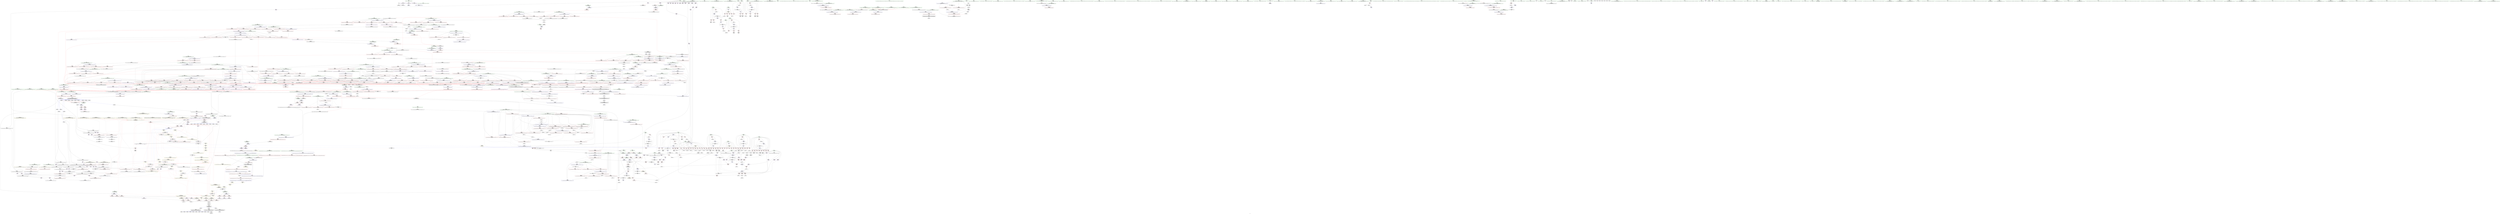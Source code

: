 digraph "SVFG" {
	label="SVFG";

	Node0x55bf2d763530 [shape=record,color=grey,label="{NodeID: 0\nNullPtr}"];
	Node0x55bf2d763530 -> Node0x55bf2d7dc580[style=solid];
	Node0x55bf2d763530 -> Node0x55bf2d7e6c50[style=solid];
	Node0x55bf2d8ac5c0 [shape=record,color=yellow,style=double,label="{NodeID: 1882\n211V_1 = ENCHI(MR_211V_0)\npts\{1036 \}\nFun[_ZSt13__adjust_heapIPSt4pairIiiElS1_N9__gnu_cxx5__ops15_Iter_less_iterEEvT_T0_S7_T1_T2_]}"];
	Node0x55bf2d8ac5c0 -> Node0x55bf2d7f6490[style=dashed];
	Node0x55bf2d7e3280 [shape=record,color=red,label="{NodeID: 775\n1497\<--1494\n\<--__t.addr\n_ZSt4moveIRiEONSt16remove_referenceIT_E4typeEOS2_\n}"];
	Node0x55bf2d7e3280 -> Node0x55bf2d7e0770[style=solid];
	Node0x55bf2d7fbb50 [shape=record,color=grey,label="{NodeID: 1550\n200 = cmp(194, 199, )\n}"];
	Node0x55bf2d7d9dc0 [shape=record,color=purple,label="{NodeID: 443\n1566\<--1565\nincdec.ptr\<--\n_ZSt16__insertion_sortIPSt4pairIiiEN9__gnu_cxx5__ops15_Iter_less_iterEEvT_S6_T0_\n}"];
	Node0x55bf2d7d9dc0 -> Node0x55bf2d80dff0[style=solid];
	Node0x55bf2d935410 [shape=record,color=black,label="{NodeID: 2325\n1710 = PHI(1694, )\n1st arg _ZSt22__copy_move_backward_aILb1EPSt4pairIiiES2_ET1_T0_S4_S3_ }"];
	Node0x55bf2d935410 -> Node0x55bf2d80f030[style=solid];
	Node0x55bf2d7cddf0 [shape=record,color=green,label="{NodeID: 111\n735\<--736\n__last.addr\<--__last.addr_field_insensitive\n_ZSt27__unguarded_partition_pivotIPSt4pairIiiEN9__gnu_cxx5__ops15_Iter_less_iterEET_S6_S6_T0_\n}"];
	Node0x55bf2d7cddf0 -> Node0x55bf2d7f27a0[style=solid];
	Node0x55bf2d7cddf0 -> Node0x55bf2d7f2870[style=solid];
	Node0x55bf2d7cddf0 -> Node0x55bf2d7f2940[style=solid];
	Node0x55bf2d7cddf0 -> Node0x55bf2d7e9ad0[style=solid];
	Node0x55bf2d7e8dd0 [shape=record,color=blue,label="{NodeID: 886\n499\<--516\nretval\<--\n_ZSt3minIxERKT_S2_S2_\n}"];
	Node0x55bf2d7e8dd0 -> Node0x55bf2d8803e0[style=dashed];
	Node0x55bf2d88d0e0 [shape=record,color=black,label="{NodeID: 1661\nMR_2V_6 = PHI(MR_2V_3, MR_2V_2, )\npts\{10 \}\n|{<s0>21|<s1>25}}"];
	Node0x55bf2d88d0e0:s0 -> Node0x55bf2d8c3140[style=dashed,color=blue];
	Node0x55bf2d88d0e0:s1 -> Node0x55bf2d875d90[style=dashed,color=blue];
	Node0x55bf2d7ef7b0 [shape=record,color=red,label="{NodeID: 554\n319\<--318\n\<--arrayidx96\nmain\n}"];
	Node0x55bf2d7ef7b0 -> Node0x55bf2d7fddd0[style=solid];
	Node0x55bf2d7d2530 [shape=record,color=green,label="{NodeID: 222\n1579\<--1580\n__i\<--__i_field_insensitive\n_ZSt26__unguarded_insertion_sortIPSt4pairIiiEN9__gnu_cxx5__ops15_Iter_less_iterEEvT_S6_T0_\n}"];
	Node0x55bf2d7d2530 -> Node0x55bf2d7e4050[style=solid];
	Node0x55bf2d7d2530 -> Node0x55bf2d7e4120[style=solid];
	Node0x55bf2d7d2530 -> Node0x55bf2d7e41f0[style=solid];
	Node0x55bf2d7d2530 -> Node0x55bf2d80e260[style=solid];
	Node0x55bf2d7d2530 -> Node0x55bf2d80e330[style=solid];
	Node0x55bf2d80e0c0 [shape=record,color=blue,label="{NodeID: 997\n1575\<--1571\n__first.addr\<--__first\n_ZSt26__unguarded_insertion_sortIPSt4pairIiiEN9__gnu_cxx5__ops15_Iter_less_iterEEvT_S6_T0_\n}"];
	Node0x55bf2d80e0c0 -> Node0x55bf2d7e3eb0[style=dashed];
	Node0x55bf2d7f51e0 [shape=record,color=red,label="{NodeID: 665\n1095\<--1021\n\<--__first.addr\n_ZSt13__adjust_heapIPSt4pairIiiElS1_N9__gnu_cxx5__ops15_Iter_less_iterEEvT_T0_S7_T1_T2_\n}"];
	Node0x55bf2d7f51e0 -> Node0x55bf2d7dab90[style=solid];
	Node0x55bf2d7e0360 [shape=record,color=black,label="{NodeID: 333\n1186\<--1174\n\<--__value\n_ZSt11__push_heapIPSt4pairIiiElS1_N9__gnu_cxx5__ops14_Iter_less_valEEvT_T0_S7_T1_RT2_\n}"];
	Node0x55bf2d7e0360 -> Node0x55bf2d80bdd0[style=solid];
	Node0x55bf2d7ca170 [shape=record,color=green,label="{NodeID: 1\n7\<--1\n__dso_handle\<--dummyObj\nGlob }"];
	Node0x55bf2d7e3350 [shape=record,color=red,label="{NodeID: 776\n1523\<--1507\n\<--__first.addr\n_ZSt16__insertion_sortIPSt4pairIiiEN9__gnu_cxx5__ops15_Iter_less_iterEEvT_S6_T0_\n}"];
	Node0x55bf2d7e3350 -> Node0x55bf2d7fe850[style=solid];
	Node0x55bf2d7fbcd0 [shape=record,color=grey,label="{NodeID: 1551\n403 = cmp(402, 175, )\n}"];
	Node0x55bf2d7d9e90 [shape=record,color=purple,label="{NodeID: 444\n1601\<--1600\nincdec.ptr\<--\n_ZSt26__unguarded_insertion_sortIPSt4pairIiiEN9__gnu_cxx5__ops15_Iter_less_iterEEvT_S6_T0_\n}"];
	Node0x55bf2d7d9e90 -> Node0x55bf2d80e330[style=solid];
	Node0x55bf2d935520 [shape=record,color=black,label="{NodeID: 2326\n1711 = PHI(1696, )\n2nd arg _ZSt22__copy_move_backward_aILb1EPSt4pairIiiES2_ET1_T0_S4_S3_ }"];
	Node0x55bf2d935520 -> Node0x55bf2d80f100[style=solid];
	Node0x55bf2d7cdec0 [shape=record,color=green,label="{NodeID: 112\n737\<--738\n__mid\<--__mid_field_insensitive\n_ZSt27__unguarded_partition_pivotIPSt4pairIiiEN9__gnu_cxx5__ops15_Iter_less_iterEET_S6_S6_T0_\n}"];
	Node0x55bf2d7cdec0 -> Node0x55bf2d7f2a10[style=solid];
	Node0x55bf2d7cdec0 -> Node0x55bf2d7e9ba0[style=solid];
	Node0x55bf2d7e8ea0 [shape=record,color=blue,label="{NodeID: 887\n540\<--536\n__first.addr\<--__first\n_ZSt6__sortIPSt4pairIiiEN9__gnu_cxx5__ops15_Iter_less_iterEEvT_S6_T0_\n}"];
	Node0x55bf2d7e8ea0 -> Node0x55bf2d7f0650[style=dashed];
	Node0x55bf2d7e8ea0 -> Node0x55bf2d7f0720[style=dashed];
	Node0x55bf2d7e8ea0 -> Node0x55bf2d7f07f0[style=dashed];
	Node0x55bf2d7e8ea0 -> Node0x55bf2d7f08c0[style=dashed];
	Node0x55bf2d7ef880 [shape=record,color=red,label="{NodeID: 555\n327\<--326\n\<--arrayidx101\nmain\n}"];
	Node0x55bf2d7ef880 -> Node0x55bf2d82e3d0[style=solid];
	Node0x55bf2d7d2600 [shape=record,color=green,label="{NodeID: 223\n1581\<--1582\nagg.tmp\<--agg.tmp_field_insensitive\n_ZSt26__unguarded_insertion_sortIPSt4pairIiiEN9__gnu_cxx5__ops15_Iter_less_iterEEvT_S6_T0_\n}"];
	Node0x55bf2d80e190 [shape=record,color=blue,label="{NodeID: 998\n1577\<--1572\n__last.addr\<--__last\n_ZSt26__unguarded_insertion_sortIPSt4pairIiiEN9__gnu_cxx5__ops15_Iter_less_iterEEvT_S6_T0_\n}"];
	Node0x55bf2d80e190 -> Node0x55bf2d7e3f80[style=dashed];
	Node0x55bf2d8a3be0 [shape=record,color=yellow,style=double,label="{NodeID: 1773\n347V_1 = ENCHI(MR_347V_0)\npts\{8680000 9640000 10180000 11750000 15140000 \}\nFun[_ZSt25__unguarded_linear_insertIPSt4pairIiiEN9__gnu_cxx5__ops14_Val_less_iterEEvT_T0_]|{|<s1>107|<s2>109}}"];
	Node0x55bf2d8a3be0 -> Node0x55bf2d7e64e0[style=dashed];
	Node0x55bf2d8a3be0:s1 -> Node0x55bf2d8a2960[style=dashed,color=red];
	Node0x55bf2d8a3be0:s2 -> Node0x55bf2d8a2960[style=dashed,color=red];
	Node0x55bf2d7f52b0 [shape=record,color=red,label="{NodeID: 666\n1100\<--1021\n\<--__first.addr\n_ZSt13__adjust_heapIPSt4pairIiiElS1_N9__gnu_cxx5__ops15_Iter_less_iterEEvT_T0_S7_T1_T2_\n}"];
	Node0x55bf2d7f52b0 -> Node0x55bf2d7dac60[style=solid];
	Node0x55bf2d7e0430 [shape=record,color=black,label="{NodeID: 334\n1232\<--1237\n_ZSt7forwardIiEOT_RNSt16remove_referenceIS0_E4typeE_ret\<--\n_ZSt7forwardIiEOT_RNSt16remove_referenceIS0_E4typeE\n|{<s0>61|<s1>62}}"];
	Node0x55bf2d7e0430:s0 -> Node0x55bf2d932e90[style=solid,color=blue];
	Node0x55bf2d7e0430:s1 -> Node0x55bf2d932fd0[style=solid,color=blue];
	Node0x55bf2d8c3c40 [shape=record,color=yellow,style=double,label="{NodeID: 2216\n2V_2 = CSCHI(MR_2V_1)\npts\{10 \}\nCS[]|{<s0>31}}"];
	Node0x55bf2d8c3c40:s0 -> Node0x55bf2d87c2e0[style=dashed,color=red];
	Node0x55bf2d7ca200 [shape=record,color=green,label="{NodeID: 2\n15\<--1\n\<--dummyObj\nCan only get source location for instruction, argument, global var or function.}"];
	Node0x55bf2d7e3420 [shape=record,color=red,label="{NodeID: 777\n1528\<--1507\n\<--__first.addr\n_ZSt16__insertion_sortIPSt4pairIiiEN9__gnu_cxx5__ops15_Iter_less_iterEEvT_S6_T0_\n}"];
	Node0x55bf2d7e3420 -> Node0x55bf2d7d98e0[style=solid];
	Node0x55bf2d7fbe50 [shape=record,color=grey,label="{NodeID: 1552\n1534 = cmp(1532, 1533, )\n}"];
	Node0x55bf2d7d9f60 [shape=record,color=purple,label="{NodeID: 445\n1840\<--1642\noffset_0\<--\n}"];
	Node0x55bf2d7d9f60 -> Node0x55bf2d80e740[style=solid];
	Node0x55bf2d935630 [shape=record,color=black,label="{NodeID: 2327\n951 = PHI(807, 846, )\n0th arg _ZSt10__pop_heapIPSt4pairIiiEN9__gnu_cxx5__ops15_Iter_less_iterEEvT_S6_S6_RT0_ }"];
	Node0x55bf2d935630 -> Node0x55bf2d80a710[style=solid];
	Node0x55bf2d7cdf90 [shape=record,color=green,label="{NodeID: 113\n739\<--740\nagg.tmp\<--agg.tmp_field_insensitive\n_ZSt27__unguarded_partition_pivotIPSt4pairIiiEN9__gnu_cxx5__ops15_Iter_less_iterEET_S6_S6_T0_\n}"];
	Node0x55bf2d7e8f70 [shape=record,color=blue,label="{NodeID: 888\n542\<--537\n__last.addr\<--__last\n_ZSt6__sortIPSt4pairIiiEN9__gnu_cxx5__ops15_Iter_less_iterEEvT_S6_T0_\n}"];
	Node0x55bf2d7e8f70 -> Node0x55bf2d7f0990[style=dashed];
	Node0x55bf2d7e8f70 -> Node0x55bf2d7f0a60[style=dashed];
	Node0x55bf2d7e8f70 -> Node0x55bf2d7f0b30[style=dashed];
	Node0x55bf2d7e8f70 -> Node0x55bf2d7f0c00[style=dashed];
	Node0x55bf2d7ef950 [shape=record,color=red,label="{NodeID: 556\n338\<--337\n\<--arrayidx106\nmain\n}"];
	Node0x55bf2d7ef950 -> Node0x55bf2d82a950[style=solid];
	Node0x55bf2d7d26d0 [shape=record,color=green,label="{NodeID: 224\n1583\<--1584\nagg.tmp1\<--agg.tmp1_field_insensitive\n_ZSt26__unguarded_insertion_sortIPSt4pairIiiEN9__gnu_cxx5__ops15_Iter_less_iterEEvT_S6_T0_\n}"];
	Node0x55bf2d80e260 [shape=record,color=blue,label="{NodeID: 999\n1579\<--1589\n__i\<--\n_ZSt26__unguarded_insertion_sortIPSt4pairIiiEN9__gnu_cxx5__ops15_Iter_less_iterEEvT_S6_T0_\n}"];
	Node0x55bf2d80e260 -> Node0x55bf2d891be0[style=dashed];
	Node0x55bf2d8a3d80 [shape=record,color=yellow,style=double,label="{NodeID: 1774\n349V_1 = ENCHI(MR_349V_0)\npts\{8680001 9640001 10180001 11750001 15140001 \}\nFun[_ZSt25__unguarded_linear_insertIPSt4pairIiiEN9__gnu_cxx5__ops14_Val_less_iterEEvT_T0_]|{|<s1>107|<s2>109}}"];
	Node0x55bf2d8a3d80 -> Node0x55bf2d7e65b0[style=dashed];
	Node0x55bf2d8a3d80:s1 -> Node0x55bf2d8a2960[style=dashed,color=red];
	Node0x55bf2d8a3d80:s2 -> Node0x55bf2d8a2960[style=dashed,color=red];
	Node0x55bf2d7f5380 [shape=record,color=red,label="{NodeID: 667\n1114\<--1021\n\<--__first.addr\n_ZSt13__adjust_heapIPSt4pairIiiElS1_N9__gnu_cxx5__ops15_Iter_less_iterEEvT_T0_S7_T1_T2_\n|{<s0>60}}"];
	Node0x55bf2d7f5380:s0 -> Node0x55bf2d93a890[style=solid,color=red];
	Node0x55bf2d7e0500 [shape=record,color=black,label="{NodeID: 335\n1239\<--1255\n_ZNK9__gnu_cxx5__ops14_Iter_less_valclIPSt4pairIiiES4_EEbT_RT0__ret\<--call\n_ZNK9__gnu_cxx5__ops14_Iter_less_valclIPSt4pairIiiES4_EEbT_RT0_\n|{<s0>63}}"];
	Node0x55bf2d7e0500:s0 -> Node0x55bf2d933110[style=solid,color=blue];
	Node0x55bf2d8c3da0 [shape=record,color=yellow,style=double,label="{NodeID: 2217\n2V_3 = CSCHI(MR_2V_2)\npts\{10 \}\nCS[]|{<s0>23}}"];
	Node0x55bf2d8c3da0:s0 -> Node0x55bf2d88d0e0[style=dashed,color=blue];
	Node0x55bf2d7ca8c0 [shape=record,color=green,label="{NodeID: 3\n29\<--1\n_ZSt3cin\<--dummyObj\nGlob }"];
	Node0x55bf2d8ac860 [shape=record,color=yellow,style=double,label="{NodeID: 1885\n217V_1 = ENCHI(MR_217V_0)\npts\{8680000 9640000 10180000 11750000 15140000 16360000 \}\nFun[_ZSt13__adjust_heapIPSt4pairIiiElS1_N9__gnu_cxx5__ops15_Iter_less_iterEEvT_T0_S7_T1_T2_]|{|<s1>53|<s2>55}}"];
	Node0x55bf2d8ac860 -> Node0x55bf2d7e61a0[style=dashed];
	Node0x55bf2d8ac860:s1 -> Node0x55bf2d8a2960[style=dashed,color=red];
	Node0x55bf2d8ac860:s2 -> Node0x55bf2d8a2960[style=dashed,color=red];
	Node0x55bf2d7e34f0 [shape=record,color=red,label="{NodeID: 778\n1537\<--1507\n\<--__first.addr\n_ZSt16__insertion_sortIPSt4pairIiiEN9__gnu_cxx5__ops15_Iter_less_iterEEvT_S6_T0_\n|{<s0>90}}"];
	Node0x55bf2d7e34f0:s0 -> Node0x55bf2d93c2e0[style=solid,color=red];
	Node0x55bf2d7fbfd0 [shape=record,color=grey,label="{NodeID: 1553\n147 = cmp(146, 102, )\n}"];
	Node0x55bf2d7da030 [shape=record,color=purple,label="{NodeID: 446\n1843\<--1642\noffset_1\<--\n}"];
	Node0x55bf2d7da030 -> Node0x55bf2d80e810[style=solid];
	Node0x55bf2d9357e0 [shape=record,color=black,label="{NodeID: 2328\n952 = PHI(808, 847, )\n1st arg _ZSt10__pop_heapIPSt4pairIiiEN9__gnu_cxx5__ops15_Iter_less_iterEEvT_S6_S6_RT0_ }"];
	Node0x55bf2d9357e0 -> Node0x55bf2d80a7e0[style=solid];
	Node0x55bf2d7ce060 [shape=record,color=green,label="{NodeID: 114\n741\<--742\nagg.tmp4\<--agg.tmp4_field_insensitive\n_ZSt27__unguarded_partition_pivotIPSt4pairIiiEN9__gnu_cxx5__ops15_Iter_less_iterEET_S6_S6_T0_\n}"];
	Node0x55bf2d7e9040 [shape=record,color=blue,label="{NodeID: 889\n587\<--582\n__first.addr\<--__first\n_ZSt16__introsort_loopIPSt4pairIiiElN9__gnu_cxx5__ops15_Iter_less_iterEEvT_S6_T0_T1_\n}"];
	Node0x55bf2d7e9040 -> Node0x55bf2d7f0cd0[style=dashed];
	Node0x55bf2d7e9040 -> Node0x55bf2d7f0da0[style=dashed];
	Node0x55bf2d7e9040 -> Node0x55bf2d7f0e70[style=dashed];
	Node0x55bf2d7efa20 [shape=record,color=red,label="{NodeID: 557\n348\<--347\n\<--arrayidx111\nmain\n}"];
	Node0x55bf2d7efa20 -> Node0x55bf2d82b6d0[style=solid];
	Node0x55bf2d7d27a0 [shape=record,color=green,label="{NodeID: 225\n1585\<--1586\nundef.agg.tmp\<--undef.agg.tmp_field_insensitive\n_ZSt26__unguarded_insertion_sortIPSt4pairIiiEN9__gnu_cxx5__ops15_Iter_less_iterEEvT_S6_T0_\n}"];
	Node0x55bf2d80e330 [shape=record,color=blue,label="{NodeID: 1000\n1579\<--1601\n__i\<--incdec.ptr\n_ZSt26__unguarded_insertion_sortIPSt4pairIiiEN9__gnu_cxx5__ops15_Iter_less_iterEEvT_S6_T0_\n}"];
	Node0x55bf2d80e330 -> Node0x55bf2d891be0[style=dashed];
	Node0x55bf2d7f5450 [shape=record,color=red,label="{NodeID: 668\n1042\<--1023\n\<--__holeIndex.addr\n_ZSt13__adjust_heapIPSt4pairIiiElS1_N9__gnu_cxx5__ops15_Iter_less_iterEEvT_T0_S7_T1_T2_\n}"];
	Node0x55bf2d7f5450 -> Node0x55bf2d80b1a0[style=solid];
	Node0x55bf2d7e05d0 [shape=record,color=black,label="{NodeID: 336\n1257\<--1292\n_ZStltIiiEbRKSt4pairIT_T0_ES5__ret\<--\n_ZStltIiiEbRKSt4pairIT_T0_ES5_\n|{<s0>43|<s1>68|<s2>117}}"];
	Node0x55bf2d7e05d0:s0 -> Node0x55bf2d931f90[style=solid,color=blue];
	Node0x55bf2d7e05d0:s1 -> Node0x55bf2d933720[style=solid,color=blue];
	Node0x55bf2d7e05d0:s2 -> Node0x55bf2d934dd0[style=solid,color=blue];
	Node0x55bf2d8c3f00 [shape=record,color=yellow,style=double,label="{NodeID: 2218\n2V_2 = CSCHI(MR_2V_1)\npts\{10 \}\nCS[]|{<s0>33}}"];
	Node0x55bf2d8c3f00:s0 -> Node0x55bf2d8925e0[style=dashed,color=red];
	Node0x55bf2d7ca950 [shape=record,color=green,label="{NodeID: 4\n30\<--1\n.str\<--dummyObj\nGlob }"];
	Node0x55bf2d8aca30 [shape=record,color=yellow,style=double,label="{NodeID: 1886\n219V_1 = ENCHI(MR_219V_0)\npts\{8680001 9640001 10180001 11750001 15140001 16360001 \}\nFun[_ZSt13__adjust_heapIPSt4pairIiiElS1_N9__gnu_cxx5__ops15_Iter_less_iterEEvT_T0_S7_T1_T2_]|{|<s1>53|<s2>55}}"];
	Node0x55bf2d8aca30 -> Node0x55bf2d7e6270[style=dashed];
	Node0x55bf2d8aca30:s1 -> Node0x55bf2d8a2960[style=dashed,color=red];
	Node0x55bf2d8aca30:s2 -> Node0x55bf2d8a2960[style=dashed,color=red];
	Node0x55bf2d7e35c0 [shape=record,color=red,label="{NodeID: 779\n1545\<--1507\n\<--__first.addr\n_ZSt16__insertion_sortIPSt4pairIiiEN9__gnu_cxx5__ops15_Iter_less_iterEEvT_S6_T0_\n|{<s0>93}}"];
	Node0x55bf2d7e35c0:s0 -> Node0x55bf2d939690[style=solid,color=red];
	Node0x55bf2d7fc150 [shape=record,color=grey,label="{NodeID: 1554\n552 = cmp(550, 551, )\n}"];
	Node0x55bf2d7da100 [shape=record,color=purple,label="{NodeID: 447\n1841\<--1643\noffset_0\<--\n}"];
	Node0x55bf2d7da100 -> Node0x55bf2d7e64e0[style=solid];
	Node0x55bf2d935960 [shape=record,color=black,label="{NodeID: 2329\n953 = PHI(809, 848, )\n2nd arg _ZSt10__pop_heapIPSt4pairIiiEN9__gnu_cxx5__ops15_Iter_less_iterEEvT_S6_S6_RT0_ }"];
	Node0x55bf2d935960 -> Node0x55bf2d80a8b0[style=solid];
	Node0x55bf2d7d2be0 [shape=record,color=green,label="{NodeID: 115\n762\<--763\n_ZSt22__move_median_to_firstIPSt4pairIiiEN9__gnu_cxx5__ops15_Iter_less_iterEEvT_S6_S6_S6_T0_\<--_ZSt22__move_median_to_firstIPSt4pairIiiEN9__gnu_cxx5__ops15_Iter_less_iterEEvT_S6_S6_S6_T0__field_insensitive\n}"];
	Node0x55bf2d7e9110 [shape=record,color=blue,label="{NodeID: 890\n589\<--583\n__last.addr\<--__last\n_ZSt16__introsort_loopIPSt4pairIiiElN9__gnu_cxx5__ops15_Iter_less_iterEEvT_S6_T0_T1_\n}"];
	Node0x55bf2d7e9110 -> Node0x55bf2d8756b0[style=dashed];
	Node0x55bf2d7efaf0 [shape=record,color=red,label="{NodeID: 558\n394\<--393\n\<--arrayidx137\nmain\n}"];
	Node0x55bf2d7efaf0 -> Node0x55bf2d7fd4d0[style=solid];
	Node0x55bf2d7d2870 [shape=record,color=green,label="{NodeID: 226\n1609\<--1610\n__first.addr\<--__first.addr_field_insensitive\n_ZSt13move_backwardIPSt4pairIiiES2_ET0_T_S4_S3_\n}"];
	Node0x55bf2d7d2870 -> Node0x55bf2d7e42c0[style=solid];
	Node0x55bf2d7d2870 -> Node0x55bf2d80e400[style=solid];
	Node0x55bf2d80e400 [shape=record,color=blue,label="{NodeID: 1001\n1609\<--1606\n__first.addr\<--__first\n_ZSt13move_backwardIPSt4pairIiiES2_ET0_T_S4_S3_\n}"];
	Node0x55bf2d80e400 -> Node0x55bf2d7e42c0[style=dashed];
	Node0x55bf2d7f5520 [shape=record,color=red,label="{NodeID: 669\n1044\<--1023\n\<--__holeIndex.addr\n_ZSt13__adjust_heapIPSt4pairIiiElS1_N9__gnu_cxx5__ops15_Iter_less_iterEEvT_T0_S7_T1_T2_\n}"];
	Node0x55bf2d7f5520 -> Node0x55bf2d80b270[style=solid];
	Node0x55bf2d7e06a0 [shape=record,color=black,label="{NodeID: 337\n1364\<--1405\n_ZSt21__unguarded_partitionIPSt4pairIiiEN9__gnu_cxx5__ops15_Iter_less_iterEET_S6_S6_S6_T0__ret\<--\n_ZSt21__unguarded_partitionIPSt4pairIiiEN9__gnu_cxx5__ops15_Iter_less_iterEET_S6_S6_S6_T0_\n|{<s0>33}}"];
	Node0x55bf2d7e06a0:s0 -> Node0x55bf2d930b90[style=solid,color=blue];
	Node0x55bf2d8c4060 [shape=record,color=yellow,style=double,label="{NodeID: 2219\n2V_3 = CSCHI(MR_2V_2)\npts\{10 \}\nCS[]|{<s0>24}}"];
	Node0x55bf2d8c4060:s0 -> Node0x55bf2d8c3560[style=dashed,color=blue];
	Node0x55bf2d7ca9e0 [shape=record,color=green,label="{NodeID: 5\n34\<--1\n.str.1\<--dummyObj\nGlob }"];
	Node0x55bf2d7e3690 [shape=record,color=red,label="{NodeID: 780\n1553\<--1507\n\<--__first.addr\n_ZSt16__insertion_sortIPSt4pairIiiEN9__gnu_cxx5__ops15_Iter_less_iterEEvT_S6_T0_\n|{<s0>95}}"];
	Node0x55bf2d7e3690:s0 -> Node0x55bf2d935e80[style=solid,color=red];
	Node0x55bf2d7fc2d0 [shape=record,color=grey,label="{NodeID: 1555\n1280 = cmp(1276, 1279, )\n}"];
	Node0x55bf2d7da1d0 [shape=record,color=purple,label="{NodeID: 448\n1844\<--1643\noffset_1\<--\n}"];
	Node0x55bf2d7da1d0 -> Node0x55bf2d7e65b0[style=solid];
	Node0x55bf2d935ae0 [shape=record,color=black,label="{NodeID: 2330\n954 = PHI(776, 849, )\n3rd arg _ZSt10__pop_heapIPSt4pairIiiEN9__gnu_cxx5__ops15_Iter_less_iterEEvT_S6_S6_RT0_ }"];
	Node0x55bf2d935ae0 -> Node0x55bf2d80a980[style=solid];
	Node0x55bf2d7d2cb0 [shape=record,color=green,label="{NodeID: 116\n769\<--770\n_ZSt21__unguarded_partitionIPSt4pairIiiEN9__gnu_cxx5__ops15_Iter_less_iterEET_S6_S6_S6_T0_\<--_ZSt21__unguarded_partitionIPSt4pairIiiEN9__gnu_cxx5__ops15_Iter_less_iterEET_S6_S6_S6_T0__field_insensitive\n}"];
	Node0x55bf2d7e91e0 [shape=record,color=blue,label="{NodeID: 891\n591\<--584\n__depth_limit.addr\<--__depth_limit\n_ZSt16__introsort_loopIPSt4pairIiiElN9__gnu_cxx5__ops15_Iter_less_iterEEvT_S6_T0_T1_\n}"];
	Node0x55bf2d7e91e0 -> Node0x55bf2d8757a0[style=dashed];
	Node0x55bf2d7efbc0 [shape=record,color=red,label="{NodeID: 559\n402\<--401\n\<--arrayidx142\nmain\n}"];
	Node0x55bf2d7efbc0 -> Node0x55bf2d7fbcd0[style=solid];
	Node0x55bf2d7d2940 [shape=record,color=green,label="{NodeID: 227\n1611\<--1612\n__last.addr\<--__last.addr_field_insensitive\n_ZSt13move_backwardIPSt4pairIiiES2_ET0_T_S4_S3_\n}"];
	Node0x55bf2d7d2940 -> Node0x55bf2d7e4390[style=solid];
	Node0x55bf2d7d2940 -> Node0x55bf2d80e4d0[style=solid];
	Node0x55bf2d80e4d0 [shape=record,color=blue,label="{NodeID: 1002\n1611\<--1607\n__last.addr\<--__last\n_ZSt13move_backwardIPSt4pairIiiES2_ET0_T_S4_S3_\n}"];
	Node0x55bf2d80e4d0 -> Node0x55bf2d7e4390[style=dashed];
	Node0x55bf2d7f55f0 [shape=record,color=red,label="{NodeID: 670\n1075\<--1023\n\<--__holeIndex.addr\n_ZSt13__adjust_heapIPSt4pairIiiElS1_N9__gnu_cxx5__ops15_Iter_less_iterEEvT_T0_S7_T1_T2_\n}"];
	Node0x55bf2d7e0770 [shape=record,color=black,label="{NodeID: 338\n1492\<--1497\n_ZSt4moveIRiEONSt16remove_referenceIT_E4typeEOS2__ret\<--\n_ZSt4moveIRiEONSt16remove_referenceIT_E4typeEOS2_\n|{<s0>87|<s1>88|<s2>89}}"];
	Node0x55bf2d7e0770:s0 -> Node0x55bf2d933f80[style=solid,color=blue];
	Node0x55bf2d7e0770:s1 -> Node0x55bf2d934150[style=solid,color=blue];
	Node0x55bf2d7e0770:s2 -> Node0x55bf2d934290[style=solid,color=blue];
	Node0x55bf2d7caa70 [shape=record,color=green,label="{NodeID: 6\n36\<--1\n_ZSt4cout\<--dummyObj\nGlob }"];
	Node0x55bf2d7e3760 [shape=record,color=red,label="{NodeID: 781\n1524\<--1509\n\<--__last.addr\n_ZSt16__insertion_sortIPSt4pairIiiEN9__gnu_cxx5__ops15_Iter_less_iterEEvT_S6_T0_\n}"];
	Node0x55bf2d7e3760 -> Node0x55bf2d7fe850[style=solid];
	Node0x55bf2d7fc450 [shape=record,color=grey,label="{NodeID: 1556\n1272 = cmp(1268, 1271, )\n}"];
	Node0x55bf2d7da2a0 [shape=record,color=purple,label="{NodeID: 449\n1648\<--1647\nincdec.ptr\<--\n_ZSt25__unguarded_linear_insertIPSt4pairIiiEN9__gnu_cxx5__ops14_Val_less_iterEEvT_T0_\n}"];
	Node0x55bf2d7da2a0 -> Node0x55bf2d80e9b0[style=solid];
	Node0x55bf2d935c60 [shape=record,color=black,label="{NodeID: 2331\n1430 = PHI(1423, )\n0th arg _ZSt4swapIiiENSt9enable_ifIXsr6__and_ISt14__is_swappableIT_ES1_IT0_EEE5valueEvE4typeERSt4pairIS2_S4_ESA_ }"];
	Node0x55bf2d935c60 -> Node0x55bf2d80d3c0[style=solid];
	Node0x55bf2d7d2db0 [shape=record,color=green,label="{NodeID: 117\n776\<--777\n__comp\<--__comp_field_insensitive\n_ZSt13__heap_selectIPSt4pairIiiEN9__gnu_cxx5__ops15_Iter_less_iterEEvT_S6_S6_T0_\n|{<s0>34|<s1>35|<s2>36}}"];
	Node0x55bf2d7d2db0:s0 -> Node0x55bf2d939be0[style=solid,color=red];
	Node0x55bf2d7d2db0:s1 -> Node0x55bf2d93b760[style=solid,color=red];
	Node0x55bf2d7d2db0:s2 -> Node0x55bf2d935ae0[style=solid,color=red];
	Node0x55bf2d7e92b0 [shape=record,color=blue,label="{NodeID: 892\n591\<--625\n__depth_limit.addr\<--dec\n_ZSt16__introsort_loopIPSt4pairIiiElN9__gnu_cxx5__ops15_Iter_less_iterEEvT_S6_T0_T1_\n}"];
	Node0x55bf2d7e92b0 -> Node0x55bf2d7f14f0[style=dashed];
	Node0x55bf2d7e92b0 -> Node0x55bf2d8757a0[style=dashed];
	Node0x55bf2d88eee0 [shape=record,color=black,label="{NodeID: 1667\nMR_2V_2 = PHI(MR_2V_3, MR_2V_1, )\npts\{10 \}\n|{|<s1>51|<s2>53|<s3>53|<s4>55|<s5>55}}"];
	Node0x55bf2d88eee0 -> Node0x55bf2d87e0e0[style=dashed];
	Node0x55bf2d88eee0:s1 -> Node0x55bf2d8acfb0[style=dashed,color=red];
	Node0x55bf2d88eee0:s2 -> Node0x55bf2d7f67d0[style=dashed,color=red];
	Node0x55bf2d88eee0:s3 -> Node0x55bf2d80ba90[style=dashed,color=red];
	Node0x55bf2d88eee0:s4 -> Node0x55bf2d7f67d0[style=dashed,color=red];
	Node0x55bf2d88eee0:s5 -> Node0x55bf2d80ba90[style=dashed,color=red];
	Node0x55bf2d7efc90 [shape=record,color=red,label="{NodeID: 560\n408\<--407\n\<--arrayidx146\nmain\n}"];
	Node0x55bf2d7efc90 -> Node0x55bf2d82aad0[style=solid];
	Node0x55bf2d7d2a10 [shape=record,color=green,label="{NodeID: 228\n1613\<--1614\n__result.addr\<--__result.addr_field_insensitive\n_ZSt13move_backwardIPSt4pairIiiES2_ET0_T_S4_S3_\n}"];
	Node0x55bf2d7d2a10 -> Node0x55bf2d7e4460[style=solid];
	Node0x55bf2d7d2a10 -> Node0x55bf2d80e5a0[style=solid];
	Node0x55bf2d80e5a0 [shape=record,color=blue,label="{NodeID: 1003\n1613\<--1608\n__result.addr\<--__result\n_ZSt13move_backwardIPSt4pairIiiES2_ET0_T_S4_S3_\n}"];
	Node0x55bf2d80e5a0 -> Node0x55bf2d7e4460[style=dashed];
	Node0x55bf2d7f56c0 [shape=record,color=red,label="{NodeID: 671\n1101\<--1023\n\<--__holeIndex.addr\n_ZSt13__adjust_heapIPSt4pairIiiElS1_N9__gnu_cxx5__ops15_Iter_less_iterEEvT_T0_S7_T1_T2_\n}"];
	Node0x55bf2d7e0840 [shape=record,color=black,label="{NodeID: 339\n1542\<--1513\n\<--__val\n_ZSt16__insertion_sortIPSt4pairIiiEN9__gnu_cxx5__ops15_Iter_less_iterEEvT_S6_T0_\n}"];
	Node0x55bf2d7e0840 -> Node0x55bf2d7d99b0[style=solid];
	Node0x55bf2d7e0840 -> Node0x55bf2d7d9a80[style=solid];
	Node0x55bf2d8c4320 [shape=record,color=yellow,style=double,label="{NodeID: 2221\n2V_4 = CSCHI(MR_2V_2)\npts\{10 \}\nCS[]|{<s0>97|<s1>99}}"];
	Node0x55bf2d8c4320:s0 -> Node0x55bf2d88a3e0[style=dashed,color=blue];
	Node0x55bf2d8c4320:s1 -> Node0x55bf2d8920e0[style=dashed,color=blue];
	Node0x55bf2d7cab00 [shape=record,color=green,label="{NodeID: 7\n38\<--1\n\<--dummyObj\nCan only get source location for instruction, argument, global var or function.}"];
	Node0x55bf2d7e3830 [shape=record,color=red,label="{NodeID: 782\n1533\<--1509\n\<--__last.addr\n_ZSt16__insertion_sortIPSt4pairIiiEN9__gnu_cxx5__ops15_Iter_less_iterEEvT_S6_T0_\n}"];
	Node0x55bf2d7e3830 -> Node0x55bf2d7fbe50[style=solid];
	Node0x55bf2d7fc5d0 [shape=record,color=grey,label="{NodeID: 1557\n389 = cmp(386, 388, )\n}"];
	Node0x55bf2d7da370 [shape=record,color=purple,label="{NodeID: 450\n1663\<--1662\nincdec.ptr4\<--\n_ZSt25__unguarded_linear_insertIPSt4pairIiiEN9__gnu_cxx5__ops14_Val_less_iterEEvT_T0_\n}"];
	Node0x55bf2d7da370 -> Node0x55bf2d80eb50[style=solid];
	Node0x55bf2d935d70 [shape=record,color=black,label="{NodeID: 2332\n1431 = PHI(1424, )\n1st arg _ZSt4swapIiiENSt9enable_ifIXsr6__and_ISt14__is_swappableIT_ES1_IT0_EEE5valueEvE4typeERSt4pairIS2_S4_ESA_ }"];
	Node0x55bf2d935d70 -> Node0x55bf2d80d490[style=solid];
	Node0x55bf2d7d2e80 [shape=record,color=green,label="{NodeID: 118\n778\<--779\n__first.addr\<--__first.addr_field_insensitive\n_ZSt13__heap_selectIPSt4pairIiiEN9__gnu_cxx5__ops15_Iter_less_iterEEvT_S6_S6_T0_\n}"];
	Node0x55bf2d7d2e80 -> Node0x55bf2d7f2ae0[style=solid];
	Node0x55bf2d7d2e80 -> Node0x55bf2d7f2bb0[style=solid];
	Node0x55bf2d7d2e80 -> Node0x55bf2d7f2c80[style=solid];
	Node0x55bf2d7d2e80 -> Node0x55bf2d7e9c70[style=solid];
	Node0x55bf2d7e9380 [shape=record,color=blue,label="{NodeID: 893\n595\<--629\n__cut\<--call\n_ZSt16__introsort_loopIPSt4pairIiiElN9__gnu_cxx5__ops15_Iter_less_iterEEvT_S6_T0_T1_\n}"];
	Node0x55bf2d7e9380 -> Node0x55bf2d7f15c0[style=dashed];
	Node0x55bf2d7e9380 -> Node0x55bf2d7f1690[style=dashed];
	Node0x55bf2d7e9380 -> Node0x55bf2d875ca0[style=dashed];
	Node0x55bf2d7efd60 [shape=record,color=red,label="{NodeID: 561\n414\<--413\n\<--arrayidx149\nmain\n}"];
	Node0x55bf2d7efd60 -> Node0x55bf2d82aad0[style=solid];
	Node0x55bf2d7d2ae0 [shape=record,color=green,label="{NodeID: 229\n1620\<--1621\n_ZSt12__miter_baseIPSt4pairIiiEET_S3_\<--_ZSt12__miter_baseIPSt4pairIiiEET_S3__field_insensitive\n}"];
	Node0x55bf2d80e670 [shape=record,color=blue,label="{NodeID: 1004\n1633\<--1630\n__last.addr\<--__last\n_ZSt25__unguarded_linear_insertIPSt4pairIiiEN9__gnu_cxx5__ops14_Val_less_iterEEvT_T0_\n}"];
	Node0x55bf2d80e670 -> Node0x55bf2d7e4530[style=dashed];
	Node0x55bf2d80e670 -> Node0x55bf2d7e4600[style=dashed];
	Node0x55bf2d80e670 -> Node0x55bf2d8911e0[style=dashed];
	Node0x55bf2d8a4300 [shape=record,color=yellow,style=double,label="{NodeID: 1779\n357V_1 = ENCHI(MR_357V_0)\npts\{10 16360000 16360001 \}\nFun[_ZNK9__gnu_cxx5__ops14_Val_less_iterclISt4pairIiiEPS4_EEbRT_T0_]|{<s0>117|<s1>117|<s2>117}}"];
	Node0x55bf2d8a4300:s0 -> Node0x55bf2d173110[style=dashed,color=red];
	Node0x55bf2d8a4300:s1 -> Node0x55bf2d8a1030[style=dashed,color=red];
	Node0x55bf2d8a4300:s2 -> Node0x55bf2d8a1110[style=dashed,color=red];
	Node0x55bf2d7f5790 [shape=record,color=red,label="{NodeID: 672\n1115\<--1023\n\<--__holeIndex.addr\n_ZSt13__adjust_heapIPSt4pairIiiElS1_N9__gnu_cxx5__ops15_Iter_less_iterEEvT_T0_S7_T1_T2_\n|{<s0>60}}"];
	Node0x55bf2d7f5790:s0 -> Node0x55bf2d93a9a0[style=solid,color=red];
	Node0x55bf2d7e0910 [shape=record,color=black,label="{NodeID: 340\n1543\<--1541\n\<--call3\n_ZSt16__insertion_sortIPSt4pairIiiEN9__gnu_cxx5__ops15_Iter_less_iterEEvT_S6_T0_\n}"];
	Node0x55bf2d7e0910 -> Node0x55bf2d7d9b50[style=solid];
	Node0x55bf2d7e0910 -> Node0x55bf2d7d9c20[style=solid];
	Node0x55bf2d8c4480 [shape=record,color=yellow,style=double,label="{NodeID: 2222\n2V_2 = CSCHI(MR_2V_1)\npts\{10 \}\nCS[]|{<s0>102}}"];
	Node0x55bf2d8c4480:s0 -> Node0x55bf2d8c6840[style=dashed,color=blue];
	Node0x55bf2d7cab90 [shape=record,color=green,label="{NodeID: 8\n102\<--1\n\<--dummyObj\nCan only get source location for instruction, argument, global var or function.}"];
	Node0x55bf2d7e3900 [shape=record,color=red,label="{NodeID: 783\n1532\<--1511\n\<--__i\n_ZSt16__insertion_sortIPSt4pairIiiEN9__gnu_cxx5__ops15_Iter_less_iterEEvT_S6_T0_\n}"];
	Node0x55bf2d7e3900 -> Node0x55bf2d7fbe50[style=solid];
	Node0x55bf2d7fc750 [shape=record,color=grey,label="{NodeID: 1558\n281 = cmp(279, 280, )\n}"];
	Node0x55bf2d7da440 [shape=record,color=purple,label="{NodeID: 451\n1765\<--1764\nincdec.ptr\<--\n_ZNSt20__copy_move_backwardILb1ELb0ESt26random_access_iterator_tagE13__copy_move_bIPSt4pairIiiES5_EET0_T_S7_S6_\n|{|<s1>115}}"];
	Node0x55bf2d7da440 -> Node0x55bf2d80f6b0[style=solid];
	Node0x55bf2d7da440:s1 -> Node0x55bf2d937e70[style=solid,color=red];
	Node0x55bf2d935e80 [shape=record,color=black,label="{NodeID: 2333\n1128 = PHI(980, 1076, 1102, 1217, 1229, 1553, 1658, 1667, 1769, )\n0th arg _ZNSt4pairIiiEaSEOS0_ }"];
	Node0x55bf2d935e80 -> Node0x55bf2d80b8f0[style=solid];
	Node0x55bf2d7d2f50 [shape=record,color=green,label="{NodeID: 119\n780\<--781\n__middle.addr\<--__middle.addr_field_insensitive\n_ZSt13__heap_selectIPSt4pairIiiEN9__gnu_cxx5__ops15_Iter_less_iterEEvT_S6_S6_T0_\n}"];
	Node0x55bf2d7d2f50 -> Node0x55bf2d7f2d50[style=solid];
	Node0x55bf2d7d2f50 -> Node0x55bf2d7f2e20[style=solid];
	Node0x55bf2d7d2f50 -> Node0x55bf2d7f2ef0[style=solid];
	Node0x55bf2d7d2f50 -> Node0x55bf2d7e9d40[style=solid];
	Node0x55bf2d7e9450 [shape=record,color=blue,label="{NodeID: 894\n589\<--637\n__last.addr\<--\n_ZSt16__introsort_loopIPSt4pairIiiElN9__gnu_cxx5__ops15_Iter_less_iterEEvT_S6_T0_T1_\n}"];
	Node0x55bf2d7e9450 -> Node0x55bf2d8756b0[style=dashed];
	Node0x55bf2d7efe30 [shape=record,color=red,label="{NodeID: 562\n420\<--417\n\<--call151\nmain\n}"];
	Node0x55bf2d7efe30 -> Node0x55bf2d7e8750[style=solid];
	Node0x55bf2d7dada0 [shape=record,color=green,label="{NodeID: 230\n1626\<--1627\n_ZSt23__copy_move_backward_a2ILb1EPSt4pairIiiES2_ET1_T0_S4_S3_\<--_ZSt23__copy_move_backward_a2ILb1EPSt4pairIiiES2_ET1_T0_S4_S3__field_insensitive\n}"];
	Node0x55bf2d80e740 [shape=record,color=blue, style = dotted,label="{NodeID: 1005\n1840\<--1842\noffset_0\<--dummyVal\n_ZSt25__unguarded_linear_insertIPSt4pairIiiEN9__gnu_cxx5__ops14_Val_less_iterEEvT_T0_\n|{<s0>105|<s1>107|<s2>109}}"];
	Node0x55bf2d80e740:s0 -> Node0x55bf2d8a4300[style=dashed,color=red];
	Node0x55bf2d80e740:s1 -> Node0x55bf2d8a2960[style=dashed,color=red];
	Node0x55bf2d80e740:s2 -> Node0x55bf2d8a2960[style=dashed,color=red];
	Node0x55bf2d7f5860 [shape=record,color=red,label="{NodeID: 673\n1048\<--1025\n\<--__len.addr\n_ZSt13__adjust_heapIPSt4pairIiiElS1_N9__gnu_cxx5__ops15_Iter_less_iterEEvT_T0_S7_T1_T2_\n}"];
	Node0x55bf2d7f5860 -> Node0x55bf2d829750[style=solid];
	Node0x55bf2d7e09e0 [shape=record,color=black,label="{NodeID: 341\n1605\<--1625\n_ZSt13move_backwardIPSt4pairIiiES2_ET0_T_S4_S3__ret\<--call2\n_ZSt13move_backwardIPSt4pairIiiES2_ET0_T_S4_S3_\n|{<s0>93}}"];
	Node0x55bf2d7e09e0:s0 -> Node0x55bf2d934650[style=solid,color=blue];
	Node0x55bf2d8c45e0 [shape=record,color=yellow,style=double,label="{NodeID: 2223\n2V_2 = CSCHI(MR_2V_1)\npts\{10 \}\nCS[]|{<s0>113}}"];
	Node0x55bf2d8c45e0:s0 -> Node0x55bf2d8c4480[style=dashed,color=blue];
	Node0x55bf2d7cac20 [shape=record,color=green,label="{NodeID: 9\n130\<--1\n\<--dummyObj\nCan only get source location for instruction, argument, global var or function.}"];
	Node0x55bf2d8acfb0 [shape=record,color=yellow,style=double,label="{NodeID: 1891\n2V_1 = ENCHI(MR_2V_0)\npts\{10 \}\nFun[_ZNK9__gnu_cxx5__ops15_Iter_less_iterclIPSt4pairIiiES5_EEbT_T0_]|{<s0>43}}"];
	Node0x55bf2d8acfb0:s0 -> Node0x55bf2d173110[style=dashed,color=red];
	Node0x55bf2d7e39d0 [shape=record,color=red,label="{NodeID: 784\n1536\<--1511\n\<--__i\n_ZSt16__insertion_sortIPSt4pairIiiEN9__gnu_cxx5__ops15_Iter_less_iterEEvT_S6_T0_\n|{<s0>90}}"];
	Node0x55bf2d7e39d0:s0 -> Node0x55bf2d93bf60[style=solid,color=red];
	Node0x55bf2d7fc8d0 [shape=record,color=grey,label="{NodeID: 1559\n236 = cmp(234, 235, )\n}"];
	Node0x55bf2d7da510 [shape=record,color=purple,label="{NodeID: 452\n1769\<--1768\nincdec.ptr1\<--\n_ZNSt20__copy_move_backwardILb1ELb0ESt26random_access_iterator_tagE13__copy_move_bIPSt4pairIiiES5_EET0_T_S7_S6_\n|{|<s1>116}}"];
	Node0x55bf2d7da510 -> Node0x55bf2d80f780[style=solid];
	Node0x55bf2d7da510:s1 -> Node0x55bf2d935e80[style=solid,color=red];
	Node0x55bf2d936610 [shape=record,color=black,label="{NodeID: 2334\n1129 = PHI(979, 1073, 1099, 1214, 1226, 1552, 1657, 1666, 1767, )\n1st arg _ZNSt4pairIiiEaSEOS0_ }"];
	Node0x55bf2d936610 -> Node0x55bf2d80b9c0[style=solid];
	Node0x55bf2d7d3020 [shape=record,color=green,label="{NodeID: 120\n782\<--783\n__last.addr\<--__last.addr_field_insensitive\n_ZSt13__heap_selectIPSt4pairIiiEN9__gnu_cxx5__ops15_Iter_less_iterEEvT_S6_S6_T0_\n}"];
	Node0x55bf2d7d3020 -> Node0x55bf2d7f2fc0[style=solid];
	Node0x55bf2d7d3020 -> Node0x55bf2d7e9e10[style=solid];
	Node0x55bf2d7e9520 [shape=record,color=blue,label="{NodeID: 895\n643\<--642\n__n.addr\<--__n\n_ZSt4__lgl\n}"];
	Node0x55bf2d7e9520 -> Node0x55bf2d7f1760[style=dashed];
	Node0x55bf2d7eff00 [shape=record,color=red,label="{NodeID: 563\n482\<--472\n\<--__first.addr\n_ZSt4sortIPSt4pairIiiEEvT_S3_\n|{<s0>19}}"];
	Node0x55bf2d7eff00:s0 -> Node0x55bf2d936fb0[style=solid,color=red];
	Node0x55bf2d7daea0 [shape=record,color=green,label="{NodeID: 231\n1631\<--1632\n__comp\<--__comp_field_insensitive\n_ZSt25__unguarded_linear_insertIPSt4pairIiiEN9__gnu_cxx5__ops14_Val_less_iterEEvT_T0_\n|{<s0>105}}"];
	Node0x55bf2d7daea0:s0 -> Node0x55bf2d937470[style=solid,color=red];
	Node0x55bf2d80e810 [shape=record,color=blue, style = dotted,label="{NodeID: 1006\n1843\<--1845\noffset_1\<--dummyVal\n_ZSt25__unguarded_linear_insertIPSt4pairIiiEN9__gnu_cxx5__ops14_Val_less_iterEEvT_T0_\n|{<s0>105|<s1>107|<s2>109}}"];
	Node0x55bf2d80e810:s0 -> Node0x55bf2d8a4300[style=dashed,color=red];
	Node0x55bf2d80e810:s1 -> Node0x55bf2d8a2960[style=dashed,color=red];
	Node0x55bf2d80e810:s2 -> Node0x55bf2d8a2960[style=dashed,color=red];
	Node0x55bf2d8a4520 [shape=record,color=yellow,style=double,label="{NodeID: 1781\n2V_1 = ENCHI(MR_2V_0)\npts\{10 \}\nFun[_ZSt9iter_swapIPSt4pairIiiES2_EvT_T0_]|{<s0>83}}"];
	Node0x55bf2d8a4520:s0 -> Node0x55bf2d8a23c0[style=dashed,color=red];
	Node0x55bf2d7f5930 [shape=record,color=red,label="{NodeID: 674\n1081\<--1025\n\<--__len.addr\n_ZSt13__adjust_heapIPSt4pairIiiElS1_N9__gnu_cxx5__ops15_Iter_less_iterEEvT_T0_S7_T1_T2_\n}"];
	Node0x55bf2d7f5930 -> Node0x55bf2d7fa650[style=solid];
	Node0x55bf2d7e0ab0 [shape=record,color=black,label="{NodeID: 342\n1642\<--1635\n\<--__val\n_ZSt25__unguarded_linear_insertIPSt4pairIiiEN9__gnu_cxx5__ops14_Val_less_iterEEvT_T0_\n}"];
	Node0x55bf2d7e0ab0 -> Node0x55bf2d7d9f60[style=solid];
	Node0x55bf2d7e0ab0 -> Node0x55bf2d7da030[style=solid];
	Node0x55bf2d7cacb0 [shape=record,color=green,label="{NodeID: 10\n166\<--1\n\<--dummyObj\nCan only get source location for instruction, argument, global var or function.}"];
	Node0x55bf2d7e3aa0 [shape=record,color=red,label="{NodeID: 785\n1540\<--1511\n\<--__i\n_ZSt16__insertion_sortIPSt4pairIiiEN9__gnu_cxx5__ops15_Iter_less_iterEEvT_S6_T0_\n|{<s0>91}}"];
	Node0x55bf2d7e3aa0:s0 -> Node0x55bf2d937e70[style=solid,color=red];
	Node0x55bf2d7fca50 [shape=record,color=grey,label="{NodeID: 1560\n364 = cmp(362, 363, )\n}"];
	Node0x55bf2d7da5e0 [shape=record,color=purple,label="{NodeID: 453\n136\<--8\nadd.ptr\<--dt\nmain\n|{<s0>8}}"];
	Node0x55bf2d7da5e0:s0 -> Node0x55bf2d93aef0[style=solid,color=red];
	Node0x55bf2d936950 [shape=record,color=black,label="{NodeID: 2335\n821 = PHI(722, )\n0th arg _ZSt11__sort_heapIPSt4pairIiiEN9__gnu_cxx5__ops15_Iter_less_iterEEvT_S6_RT0_ }"];
	Node0x55bf2d936950 -> Node0x55bf2d7ea080[style=solid];
	Node0x55bf2d7d30f0 [shape=record,color=green,label="{NodeID: 121\n784\<--785\n__i\<--__i_field_insensitive\n_ZSt13__heap_selectIPSt4pairIiiEN9__gnu_cxx5__ops15_Iter_less_iterEEvT_S6_S6_T0_\n}"];
	Node0x55bf2d7d30f0 -> Node0x55bf2d7f3090[style=solid];
	Node0x55bf2d7d30f0 -> Node0x55bf2d7f3160[style=solid];
	Node0x55bf2d7d30f0 -> Node0x55bf2d7f3230[style=solid];
	Node0x55bf2d7d30f0 -> Node0x55bf2d7f3300[style=solid];
	Node0x55bf2d7d30f0 -> Node0x55bf2d7e9ee0[style=solid];
	Node0x55bf2d7d30f0 -> Node0x55bf2d7e9fb0[style=solid];
	Node0x55bf2d7e95f0 [shape=record,color=blue,label="{NodeID: 896\n661\<--657\n__first.addr\<--__first\n_ZSt22__final_insertion_sortIPSt4pairIiiEN9__gnu_cxx5__ops15_Iter_less_iterEEvT_S6_T0_\n}"];
	Node0x55bf2d7e95f0 -> Node0x55bf2d7f1830[style=dashed];
	Node0x55bf2d7e95f0 -> Node0x55bf2d7f1900[style=dashed];
	Node0x55bf2d7e95f0 -> Node0x55bf2d7f19d0[style=dashed];
	Node0x55bf2d7e95f0 -> Node0x55bf2d7f1aa0[style=dashed];
	Node0x55bf2d7e95f0 -> Node0x55bf2d7f1b70[style=dashed];
	Node0x55bf2d7effd0 [shape=record,color=red,label="{NodeID: 564\n483\<--474\n\<--__last.addr\n_ZSt4sortIPSt4pairIiiEEvT_S3_\n|{<s0>19}}"];
	Node0x55bf2d7effd0:s0 -> Node0x55bf2d9370c0[style=solid,color=red];
	Node0x55bf2d7daf70 [shape=record,color=green,label="{NodeID: 232\n1633\<--1634\n__last.addr\<--__last.addr_field_insensitive\n_ZSt25__unguarded_linear_insertIPSt4pairIiiEN9__gnu_cxx5__ops14_Val_less_iterEEvT_T0_\n}"];
	Node0x55bf2d7daf70 -> Node0x55bf2d7e4530[style=solid];
	Node0x55bf2d7daf70 -> Node0x55bf2d7e4600[style=solid];
	Node0x55bf2d7daf70 -> Node0x55bf2d7e46d0[style=solid];
	Node0x55bf2d7daf70 -> Node0x55bf2d7e47a0[style=solid];
	Node0x55bf2d7daf70 -> Node0x55bf2d80e670[style=solid];
	Node0x55bf2d7daf70 -> Node0x55bf2d80ea80[style=solid];
	Node0x55bf2d80e8e0 [shape=record,color=blue,label="{NodeID: 1007\n1637\<--1645\n__next\<--\n_ZSt25__unguarded_linear_insertIPSt4pairIiiEN9__gnu_cxx5__ops14_Val_less_iterEEvT_T0_\n}"];
	Node0x55bf2d80e8e0 -> Node0x55bf2d7e4870[style=dashed];
	Node0x55bf2d80e8e0 -> Node0x55bf2d80e9b0[style=dashed];
	Node0x55bf2d7f5a00 [shape=record,color=red,label="{NodeID: 675\n1086\<--1025\n\<--__len.addr\n_ZSt13__adjust_heapIPSt4pairIiiElS1_N9__gnu_cxx5__ops15_Iter_less_iterEEvT_T0_S7_T1_T2_\n}"];
	Node0x55bf2d7f5a00 -> Node0x55bf2d7fb250[style=solid];
	Node0x55bf2d7e0b80 [shape=record,color=black,label="{NodeID: 343\n1643\<--1641\n\<--call\n_ZSt25__unguarded_linear_insertIPSt4pairIiiEN9__gnu_cxx5__ops14_Val_less_iterEEvT_T0_\n}"];
	Node0x55bf2d7e0b80 -> Node0x55bf2d7da100[style=solid];
	Node0x55bf2d7e0b80 -> Node0x55bf2d7da1d0[style=solid];
	Node0x55bf2d7cad80 [shape=record,color=green,label="{NodeID: 11\n167\<--1\n\<--dummyObj\nCan only get source location for instruction, argument, global var or function.}"];
	Node0x55bf2d7e3b70 [shape=record,color=red,label="{NodeID: 786\n1546\<--1511\n\<--__i\n_ZSt16__insertion_sortIPSt4pairIiiEN9__gnu_cxx5__ops15_Iter_less_iterEEvT_S6_T0_\n|{<s0>93}}"];
	Node0x55bf2d7e3b70:s0 -> Node0x55bf2d9397a0[style=solid,color=red];
	Node0x55bf2d7fcbd0 [shape=record,color=grey,label="{NodeID: 1561\n799 = cmp(797, 798, )\n}"];
	Node0x55bf2d7da6b0 [shape=record,color=purple,label="{NodeID: 454\n753\<--745\nadd.ptr\<--\n_ZSt27__unguarded_partition_pivotIPSt4pairIiiEN9__gnu_cxx5__ops15_Iter_less_iterEET_S6_S6_T0_\n}"];
	Node0x55bf2d7da6b0 -> Node0x55bf2d7e9ba0[style=solid];
	Node0x55bf2d936a60 [shape=record,color=black,label="{NodeID: 2336\n822 = PHI(723, )\n1st arg _ZSt11__sort_heapIPSt4pairIiiEN9__gnu_cxx5__ops15_Iter_less_iterEEvT_S6_RT0_ }"];
	Node0x55bf2d936a60 -> Node0x55bf2d7ea150[style=solid];
	Node0x55bf2d7d31c0 [shape=record,color=green,label="{NodeID: 122\n792\<--793\n_ZSt11__make_heapIPSt4pairIiiEN9__gnu_cxx5__ops15_Iter_less_iterEEvT_S6_RT0_\<--_ZSt11__make_heapIPSt4pairIiiEN9__gnu_cxx5__ops15_Iter_less_iterEEvT_S6_RT0__field_insensitive\n}"];
	Node0x55bf2d7e96c0 [shape=record,color=blue,label="{NodeID: 897\n663\<--658\n__last.addr\<--__last\n_ZSt22__final_insertion_sortIPSt4pairIiiEN9__gnu_cxx5__ops15_Iter_less_iterEEvT_S6_T0_\n}"];
	Node0x55bf2d7e96c0 -> Node0x55bf2d7f1c40[style=dashed];
	Node0x55bf2d7e96c0 -> Node0x55bf2d7f1d10[style=dashed];
	Node0x55bf2d7e96c0 -> Node0x55bf2d7f1de0[style=dashed];
	Node0x55bf2d7f00a0 [shape=record,color=red,label="{NodeID: 565\n519\<--499\n\<--retval\n_ZSt3minIxERKT_S2_S2_\n}"];
	Node0x55bf2d7f00a0 -> Node0x55bf2d7de3b0[style=solid];
	Node0x55bf2d7db040 [shape=record,color=green,label="{NodeID: 233\n1635\<--1636\n__val\<--__val_field_insensitive\n_ZSt25__unguarded_linear_insertIPSt4pairIiiEN9__gnu_cxx5__ops14_Val_less_iterEEvT_T0_\n|{|<s1>105|<s2>108}}"];
	Node0x55bf2d7db040 -> Node0x55bf2d7e0ab0[style=solid];
	Node0x55bf2d7db040:s1 -> Node0x55bf2d937580[style=solid,color=red];
	Node0x55bf2d7db040:s2 -> Node0x55bf2d937e70[style=solid,color=red];
	Node0x55bf2d80e9b0 [shape=record,color=blue,label="{NodeID: 1008\n1637\<--1648\n__next\<--incdec.ptr\n_ZSt25__unguarded_linear_insertIPSt4pairIiiEN9__gnu_cxx5__ops14_Val_less_iterEEvT_T0_\n}"];
	Node0x55bf2d80e9b0 -> Node0x55bf2d8916e0[style=dashed];
	Node0x55bf2d7f5ad0 [shape=record,color=red,label="{NodeID: 676\n1116\<--1027\n\<--__topIndex\n_ZSt13__adjust_heapIPSt4pairIiiElS1_N9__gnu_cxx5__ops15_Iter_less_iterEEvT_T0_S7_T1_T2_\n|{<s0>60}}"];
	Node0x55bf2d7f5ad0:s0 -> Node0x55bf2d93aab0[style=solid,color=red];
	Node0x55bf2d7e0c50 [shape=record,color=black,label="{NodeID: 344\n1676\<--1697\n_ZSt23__copy_move_backward_a2ILb1EPSt4pairIiiES2_ET1_T0_S4_S3__ret\<--call3\n_ZSt23__copy_move_backward_a2ILb1EPSt4pairIiiES2_ET1_T0_S4_S3_\n|{<s0>102}}"];
	Node0x55bf2d7e0c50:s0 -> Node0x55bf2d934c90[style=solid,color=blue];
	Node0x55bf2d7cae80 [shape=record,color=green,label="{NodeID: 12\n168\<--1\n\<--dummyObj\nCan only get source location for instruction, argument, global var or function.}"];
	Node0x55bf2d7e3c40 [shape=record,color=red,label="{NodeID: 787\n1547\<--1511\n\<--__i\n_ZSt16__insertion_sortIPSt4pairIiiEN9__gnu_cxx5__ops15_Iter_less_iterEEvT_S6_T0_\n}"];
	Node0x55bf2d7e3c40 -> Node0x55bf2d7d9cf0[style=solid];
	Node0x55bf2d7fcd50 [shape=record,color=grey,label="{NodeID: 1562\n358 = cmp(356, 357, )\n}"];
	Node0x55bf2d7da780 [shape=record,color=purple,label="{NodeID: 455\n899\<--897\nadd.ptr\<--\n_ZSt11__make_heapIPSt4pairIiiEN9__gnu_cxx5__ops15_Iter_less_iterEEvT_S6_RT0_\n|{<s0>38}}"];
	Node0x55bf2d7da780:s0 -> Node0x55bf2d937e70[style=solid,color=red];
	Node0x55bf2d936b70 [shape=record,color=black,label="{NodeID: 2337\n823 = PHI(703, )\n2nd arg _ZSt11__sort_heapIPSt4pairIiiEN9__gnu_cxx5__ops15_Iter_less_iterEEvT_S6_RT0_ }"];
	Node0x55bf2d936b70 -> Node0x55bf2d7ea220[style=solid];
	Node0x55bf2d7d32c0 [shape=record,color=green,label="{NodeID: 123\n804\<--805\n_ZNK9__gnu_cxx5__ops15_Iter_less_iterclIPSt4pairIiiES5_EEbT_T0_\<--_ZNK9__gnu_cxx5__ops15_Iter_less_iterclIPSt4pairIiiES5_EEbT_T0__field_insensitive\n}"];
	Node0x55bf2d7e9790 [shape=record,color=blue,label="{NodeID: 898\n705\<--700\n__first.addr\<--__first\n_ZSt14__partial_sortIPSt4pairIiiEN9__gnu_cxx5__ops15_Iter_less_iterEEvT_S6_S6_T0_\n}"];
	Node0x55bf2d7e9790 -> Node0x55bf2d7f1eb0[style=dashed];
	Node0x55bf2d7e9790 -> Node0x55bf2d7f1f80[style=dashed];
	Node0x55bf2d890ce0 [shape=record,color=black,label="{NodeID: 1673\nMR_2V_2 = PHI(MR_2V_3, MR_2V_1, )\npts\{10 \}\n|{<s0>105|<s1>107|<s2>107|<s3>109|<s4>109}}"];
	Node0x55bf2d890ce0:s0 -> Node0x55bf2d8a4300[style=dashed,color=red];
	Node0x55bf2d890ce0:s1 -> Node0x55bf2d7f67d0[style=dashed,color=red];
	Node0x55bf2d890ce0:s2 -> Node0x55bf2d80ba90[style=dashed,color=red];
	Node0x55bf2d890ce0:s3 -> Node0x55bf2d7f67d0[style=dashed,color=red];
	Node0x55bf2d890ce0:s4 -> Node0x55bf2d80ba90[style=dashed,color=red];
	Node0x55bf2d7f0170 [shape=record,color=red,label="{NodeID: 566\n509\<--501\n\<--__a.addr\n_ZSt3minIxERKT_S2_S2_\n}"];
	Node0x55bf2d7f0170 -> Node0x55bf2d7f0580[style=solid];
	Node0x55bf2d7db110 [shape=record,color=green,label="{NodeID: 234\n1637\<--1638\n__next\<--__next_field_insensitive\n_ZSt25__unguarded_linear_insertIPSt4pairIiiEN9__gnu_cxx5__ops14_Val_less_iterEEvT_T0_\n}"];
	Node0x55bf2d7db110 -> Node0x55bf2d7e4870[style=solid];
	Node0x55bf2d7db110 -> Node0x55bf2d7e4940[style=solid];
	Node0x55bf2d7db110 -> Node0x55bf2d7e4a10[style=solid];
	Node0x55bf2d7db110 -> Node0x55bf2d7e4ae0[style=solid];
	Node0x55bf2d7db110 -> Node0x55bf2d7e4bb0[style=solid];
	Node0x55bf2d7db110 -> Node0x55bf2d80e8e0[style=solid];
	Node0x55bf2d7db110 -> Node0x55bf2d80e9b0[style=solid];
	Node0x55bf2d7db110 -> Node0x55bf2d80eb50[style=solid];
	Node0x55bf2d80ea80 [shape=record,color=blue,label="{NodeID: 1009\n1633\<--1660\n__last.addr\<--\n_ZSt25__unguarded_linear_insertIPSt4pairIiiEN9__gnu_cxx5__ops14_Val_less_iterEEvT_T0_\n}"];
	Node0x55bf2d80ea80 -> Node0x55bf2d8911e0[style=dashed];
	Node0x55bf2d7f5ba0 [shape=record,color=red,label="{NodeID: 677\n1047\<--1029\n\<--__secondChild\n_ZSt13__adjust_heapIPSt4pairIiiElS1_N9__gnu_cxx5__ops15_Iter_less_iterEEvT_T0_S7_T1_T2_\n}"];
	Node0x55bf2d7f5ba0 -> Node0x55bf2d7fb9d0[style=solid];
	Node0x55bf2d7e0d20 [shape=record,color=black,label="{NodeID: 345\n1701\<--1706\n_ZSt12__miter_baseIPSt4pairIiiEET_S3__ret\<--\n_ZSt12__miter_baseIPSt4pairIiiEET_S3_\n|{<s0>100|<s1>101}}"];
	Node0x55bf2d7e0d20:s0 -> Node0x55bf2d9349e0[style=solid,color=blue];
	Node0x55bf2d7e0d20:s1 -> Node0x55bf2d934b50[style=solid,color=blue];
	Node0x55bf2d8c4b60 [shape=record,color=yellow,style=double,label="{NodeID: 2227\n2V_2 = CSCHI(MR_2V_1)\npts\{10 \}\nCS[]|{|<s2>50}}"];
	Node0x55bf2d8c4b60 -> Node0x55bf2d7e6000[style=dashed];
	Node0x55bf2d8c4b60 -> Node0x55bf2d7e60d0[style=dashed];
	Node0x55bf2d8c4b60:s2 -> Node0x55bf2d88eee0[style=dashed,color=red];
	Node0x55bf2d7caf80 [shape=record,color=green,label="{NodeID: 13\n175\<--1\n\<--dummyObj\nCan only get source location for instruction, argument, global var or function.|{<s0>50}}"];
	Node0x55bf2d7caf80:s0 -> Node0x55bf2d93b150[style=solid,color=red];
	Node0x55bf2d7e3d10 [shape=record,color=red,label="{NodeID: 788\n1556\<--1511\n\<--__i\n_ZSt16__insertion_sortIPSt4pairIiiEN9__gnu_cxx5__ops15_Iter_less_iterEEvT_S6_T0_\n|{<s0>97}}"];
	Node0x55bf2d7e3d10:s0 -> Node0x55bf2d9371d0[style=solid,color=red];
	Node0x55bf2d7fced0 [shape=record,color=grey,label="{NodeID: 1563\n155 = cmp(153, 154, )\n}"];
	Node0x55bf2d7da850 [shape=record,color=purple,label="{NodeID: 456\n1059\<--1057\nadd.ptr\<--\n_ZSt13__adjust_heapIPSt4pairIiiElS1_N9__gnu_cxx5__ops15_Iter_less_iterEEvT_T0_S7_T1_T2_\n|{<s0>51}}"];
	Node0x55bf2d7da850:s0 -> Node0x55bf2d93bf60[style=solid,color=red];
	Node0x55bf2d936c80 [shape=record,color=black,label="{NodeID: 2338\n1153 = PHI(1019, )\n0th arg _ZSt4moveIRN9__gnu_cxx5__ops15_Iter_less_iterEEONSt16remove_referenceIT_E4typeEOS5_ }"];
	Node0x55bf2d936c80 -> Node0x55bf2d80bc30[style=solid];
	Node0x55bf2d7d33c0 [shape=record,color=green,label="{NodeID: 124\n811\<--812\n_ZSt10__pop_heapIPSt4pairIiiEN9__gnu_cxx5__ops15_Iter_less_iterEEvT_S6_S6_RT0_\<--_ZSt10__pop_heapIPSt4pairIiiEN9__gnu_cxx5__ops15_Iter_less_iterEEvT_S6_S6_RT0__field_insensitive\n}"];
	Node0x55bf2d7e9860 [shape=record,color=blue,label="{NodeID: 899\n707\<--701\n__middle.addr\<--__middle\n_ZSt14__partial_sortIPSt4pairIiiEN9__gnu_cxx5__ops15_Iter_less_iterEEvT_S6_S6_T0_\n}"];
	Node0x55bf2d7e9860 -> Node0x55bf2d7f2050[style=dashed];
	Node0x55bf2d7e9860 -> Node0x55bf2d7f2120[style=dashed];
	Node0x55bf2d8911e0 [shape=record,color=black,label="{NodeID: 1674\nMR_341V_3 = PHI(MR_341V_4, MR_341V_2, )\npts\{1634 \}\n}"];
	Node0x55bf2d8911e0 -> Node0x55bf2d7e46d0[style=dashed];
	Node0x55bf2d8911e0 -> Node0x55bf2d7e47a0[style=dashed];
	Node0x55bf2d8911e0 -> Node0x55bf2d80ea80[style=dashed];
	Node0x55bf2d7f0240 [shape=record,color=red,label="{NodeID: 567\n516\<--501\n\<--__a.addr\n_ZSt3minIxERKT_S2_S2_\n}"];
	Node0x55bf2d7f0240 -> Node0x55bf2d7e8dd0[style=solid];
	Node0x55bf2d7db1e0 [shape=record,color=green,label="{NodeID: 235\n1653\<--1654\n_ZNK9__gnu_cxx5__ops14_Val_less_iterclISt4pairIiiEPS4_EEbRT_T0_\<--_ZNK9__gnu_cxx5__ops14_Val_less_iterclISt4pairIiiEPS4_EEbRT_T0__field_insensitive\n}"];
	Node0x55bf2d80eb50 [shape=record,color=blue,label="{NodeID: 1010\n1637\<--1663\n__next\<--incdec.ptr4\n_ZSt25__unguarded_linear_insertIPSt4pairIiiEN9__gnu_cxx5__ops14_Val_less_iterEEvT_T0_\n}"];
	Node0x55bf2d80eb50 -> Node0x55bf2d8916e0[style=dashed];
	Node0x55bf2d7f5c70 [shape=record,color=red,label="{NodeID: 678\n1053\<--1029\n\<--__secondChild\n_ZSt13__adjust_heapIPSt4pairIiiElS1_N9__gnu_cxx5__ops15_Iter_less_iterEEvT_T0_S7_T1_T2_\n}"];
	Node0x55bf2d7f5c70 -> Node0x55bf2d8298d0[style=solid];
	Node0x55bf2d7e0df0 [shape=record,color=black,label="{NodeID: 346\n1708\<--1727\n_ZSt22__copy_move_backward_aILb1EPSt4pairIiiES2_ET1_T0_S4_S3__ret\<--call\n_ZSt22__copy_move_backward_aILb1EPSt4pairIiiES2_ET1_T0_S4_S3_\n|{<s0>113}}"];
	Node0x55bf2d7e0df0:s0 -> Node0x55bf2d931810[style=solid,color=blue];
	Node0x55bf2d8c4cc0 [shape=record,color=yellow,style=double,label="{NodeID: 2228\n2V_3 = CSCHI(MR_2V_2)\npts\{10 \}\nCS[]|{<s0>36|<s1>37}}"];
	Node0x55bf2d8c4cc0:s0 -> Node0x55bf2d8867e0[style=dashed,color=blue];
	Node0x55bf2d8c4cc0:s1 -> Node0x55bf2d87c2e0[style=dashed,color=blue];
	Node0x55bf2d7cb080 [shape=record,color=green,label="{NodeID: 14\n246\<--1\n\<--dummyObj\nCan only get source location for instruction, argument, global var or function.}"];
	Node0x55bf2d7e3de0 [shape=record,color=red,label="{NodeID: 789\n1565\<--1511\n\<--__i\n_ZSt16__insertion_sortIPSt4pairIiiEN9__gnu_cxx5__ops15_Iter_less_iterEEvT_S6_T0_\n}"];
	Node0x55bf2d7e3de0 -> Node0x55bf2d7d9dc0[style=solid];
	Node0x55bf2d7fd050 [shape=record,color=grey,label="{NodeID: 1564\n374 = cmp(372, 373, )\n}"];
	Node0x55bf2d7da920 [shape=record,color=purple,label="{NodeID: 457\n1063\<--1060\nadd.ptr2\<--\n_ZSt13__adjust_heapIPSt4pairIiiElS1_N9__gnu_cxx5__ops15_Iter_less_iterEEvT_T0_S7_T1_T2_\n|{<s0>51}}"];
	Node0x55bf2d7da920:s0 -> Node0x55bf2d93c2e0[style=solid,color=red];
	Node0x55bf2d936d90 [shape=record,color=black,label="{NodeID: 2339\n497 = PHI(89, )\n0th arg _ZSt3minIxERKT_S2_S2_ }"];
	Node0x55bf2d936d90 -> Node0x55bf2d7e8b60[style=solid];
	Node0x55bf2d7d34c0 [shape=record,color=green,label="{NodeID: 125\n824\<--825\n__first.addr\<--__first.addr_field_insensitive\n_ZSt11__sort_heapIPSt4pairIiiEN9__gnu_cxx5__ops15_Iter_less_iterEEvT_S6_RT0_\n}"];
	Node0x55bf2d7d34c0 -> Node0x55bf2d7f33d0[style=solid];
	Node0x55bf2d7d34c0 -> Node0x55bf2d7f34a0[style=solid];
	Node0x55bf2d7d34c0 -> Node0x55bf2d7ea080[style=solid];
	Node0x55bf2d7e9930 [shape=record,color=blue,label="{NodeID: 900\n709\<--702\n__last.addr\<--__last\n_ZSt14__partial_sortIPSt4pairIiiEN9__gnu_cxx5__ops15_Iter_less_iterEEvT_S6_S6_T0_\n}"];
	Node0x55bf2d7e9930 -> Node0x55bf2d7f21f0[style=dashed];
	Node0x55bf2d8916e0 [shape=record,color=black,label="{NodeID: 1675\nMR_343V_4 = PHI(MR_343V_5, MR_343V_3, )\npts\{1638 \}\n}"];
	Node0x55bf2d8916e0 -> Node0x55bf2d7e4940[style=dashed];
	Node0x55bf2d8916e0 -> Node0x55bf2d7e4a10[style=dashed];
	Node0x55bf2d8916e0 -> Node0x55bf2d7e4ae0[style=dashed];
	Node0x55bf2d8916e0 -> Node0x55bf2d7e4bb0[style=dashed];
	Node0x55bf2d8916e0 -> Node0x55bf2d80eb50[style=dashed];
	Node0x55bf2d7f0310 [shape=record,color=red,label="{NodeID: 568\n507\<--503\n\<--__b.addr\n_ZSt3minIxERKT_S2_S2_\n}"];
	Node0x55bf2d7f0310 -> Node0x55bf2d7f04b0[style=solid];
	Node0x55bf2d7db2e0 [shape=record,color=green,label="{NodeID: 236\n1671\<--1672\nretval\<--retval_field_insensitive\n_ZN9__gnu_cxx5__ops15__val_comp_iterENS0_15_Iter_less_iterE\n}"];
	Node0x55bf2d80ec20 [shape=record,color=blue,label="{NodeID: 1011\n1680\<--1677\n__first.addr\<--__first\n_ZSt23__copy_move_backward_a2ILb1EPSt4pairIiiES2_ET1_T0_S4_S3_\n}"];
	Node0x55bf2d80ec20 -> Node0x55bf2d7e4c80[style=dashed];
	Node0x55bf2d7f5d40 [shape=record,color=red,label="{NodeID: 679\n1058\<--1029\n\<--__secondChild\n_ZSt13__adjust_heapIPSt4pairIiiElS1_N9__gnu_cxx5__ops15_Iter_less_iterEEvT_T0_S7_T1_T2_\n}"];
	Node0x55bf2d7e0ec0 [shape=record,color=black,label="{NodeID: 347\n1731\<--1736\n_ZSt12__niter_baseIPSt4pairIiiEET_S3__ret\<--\n_ZSt12__niter_baseIPSt4pairIiiEET_S3_\n|{<s0>110|<s1>111|<s2>112}}"];
	Node0x55bf2d7e0ec0:s0 -> Node0x55bf2d931420[style=solid,color=blue];
	Node0x55bf2d7e0ec0:s1 -> Node0x55bf2d931590[style=solid,color=blue];
	Node0x55bf2d7e0ec0:s2 -> Node0x55bf2d9316d0[style=solid,color=blue];
	Node0x55bf2d7cb180 [shape=record,color=green,label="{NodeID: 15\n247\<--1\n\<--dummyObj\nCan only get source location for instruction, argument, global var or function.}"];
	Node0x55bf2d7e3eb0 [shape=record,color=red,label="{NodeID: 790\n1589\<--1575\n\<--__first.addr\n_ZSt26__unguarded_insertion_sortIPSt4pairIiiEN9__gnu_cxx5__ops15_Iter_less_iterEEvT_S6_T0_\n}"];
	Node0x55bf2d7e3eb0 -> Node0x55bf2d80e260[style=solid];
	Node0x55bf2d7fd1d0 [shape=record,color=grey,label="{NodeID: 1565\n840 = cmp(839, 841, )\n}"];
	Node0x55bf2d7da9f0 [shape=record,color=purple,label="{NodeID: 458\n1072\<--1070\nadd.ptr3\<--\n_ZSt13__adjust_heapIPSt4pairIiiElS1_N9__gnu_cxx5__ops15_Iter_less_iterEEvT_T0_S7_T1_T2_\n|{<s0>52}}"];
	Node0x55bf2d7da9f0:s0 -> Node0x55bf2d937e70[style=solid,color=red];
	Node0x55bf2d936ea0 [shape=record,color=black,label="{NodeID: 2340\n498 = PHI(93, )\n1st arg _ZSt3minIxERKT_S2_S2_ }"];
	Node0x55bf2d936ea0 -> Node0x55bf2d7e8c30[style=solid];
	Node0x55bf2d7d3590 [shape=record,color=green,label="{NodeID: 126\n826\<--827\n__last.addr\<--__last.addr_field_insensitive\n_ZSt11__sort_heapIPSt4pairIiiEN9__gnu_cxx5__ops15_Iter_less_iterEEvT_S6_RT0_\n}"];
	Node0x55bf2d7d3590 -> Node0x55bf2d7f3570[style=solid];
	Node0x55bf2d7d3590 -> Node0x55bf2d7f3640[style=solid];
	Node0x55bf2d7d3590 -> Node0x55bf2d7f3710[style=solid];
	Node0x55bf2d7d3590 -> Node0x55bf2d7f37e0[style=solid];
	Node0x55bf2d7d3590 -> Node0x55bf2d7ea150[style=solid];
	Node0x55bf2d7d3590 -> Node0x55bf2d7ea2f0[style=solid];
	Node0x55bf2d7e9a00 [shape=record,color=blue,label="{NodeID: 901\n733\<--729\n__first.addr\<--__first\n_ZSt27__unguarded_partition_pivotIPSt4pairIiiEN9__gnu_cxx5__ops15_Iter_less_iterEET_S6_S6_T0_\n}"];
	Node0x55bf2d7e9a00 -> Node0x55bf2d7f22c0[style=dashed];
	Node0x55bf2d7e9a00 -> Node0x55bf2d7f2390[style=dashed];
	Node0x55bf2d7e9a00 -> Node0x55bf2d7f2460[style=dashed];
	Node0x55bf2d7e9a00 -> Node0x55bf2d7f2530[style=dashed];
	Node0x55bf2d7e9a00 -> Node0x55bf2d7f2600[style=dashed];
	Node0x55bf2d7e9a00 -> Node0x55bf2d7f26d0[style=dashed];
	Node0x55bf2d891be0 [shape=record,color=black,label="{NodeID: 1676\nMR_331V_3 = PHI(MR_331V_4, MR_331V_2, )\npts\{1580 \}\n}"];
	Node0x55bf2d891be0 -> Node0x55bf2d7e4050[style=dashed];
	Node0x55bf2d891be0 -> Node0x55bf2d7e4120[style=dashed];
	Node0x55bf2d891be0 -> Node0x55bf2d7e41f0[style=dashed];
	Node0x55bf2d891be0 -> Node0x55bf2d80e330[style=dashed];
	Node0x55bf2d7f03e0 [shape=record,color=red,label="{NodeID: 569\n513\<--503\n\<--__b.addr\n_ZSt3minIxERKT_S2_S2_\n}"];
	Node0x55bf2d7f03e0 -> Node0x55bf2d7e8d00[style=solid];
	Node0x55bf2d7db3b0 [shape=record,color=green,label="{NodeID: 237\n1673\<--1674\n\<--field_insensitive\n_ZN9__gnu_cxx5__ops15__val_comp_iterENS0_15_Iter_less_iterE\n}"];
	Node0x55bf2d80ecf0 [shape=record,color=blue,label="{NodeID: 1012\n1682\<--1678\n__last.addr\<--__last\n_ZSt23__copy_move_backward_a2ILb1EPSt4pairIiiES2_ET1_T0_S4_S3_\n}"];
	Node0x55bf2d80ecf0 -> Node0x55bf2d7e4d50[style=dashed];
	Node0x55bf2d7f5e10 [shape=record,color=red,label="{NodeID: 680\n1061\<--1029\n\<--__secondChild\n_ZSt13__adjust_heapIPSt4pairIiiElS1_N9__gnu_cxx5__ops15_Iter_less_iterEEvT_T0_S7_T1_T2_\n}"];
	Node0x55bf2d7f5e10 -> Node0x55bf2d829bd0[style=solid];
	Node0x55bf2d7e0f90 [shape=record,color=black,label="{NodeID: 348\n1755\<--1753\nsub.ptr.lhs.cast\<--\n_ZNSt20__copy_move_backwardILb1ELb0ESt26random_access_iterator_tagE13__copy_move_bIPSt4pairIiiES5_EET0_T_S7_S6_\n}"];
	Node0x55bf2d7e0f90 -> Node0x55bf2d82ecd0[style=solid];
	Node0x55bf2d7cb280 [shape=record,color=green,label="{NodeID: 16\n321\<--1\n\<--dummyObj\nCan only get source location for instruction, argument, global var or function.}"];
	Node0x55bf2d7e3f80 [shape=record,color=red,label="{NodeID: 791\n1593\<--1577\n\<--__last.addr\n_ZSt26__unguarded_insertion_sortIPSt4pairIiiEN9__gnu_cxx5__ops15_Iter_less_iterEEvT_S6_T0_\n}"];
	Node0x55bf2d7e3f80 -> Node0x55bf2d7ff2d0[style=solid];
	Node0x55bf2d7fd350 [shape=record,color=grey,label="{NodeID: 1566\n1199 = cmp(1197, 1198, )\n}"];
	Node0x55bf2d7daac0 [shape=record,color=purple,label="{NodeID: 459\n1076\<--1074\nadd.ptr5\<--\n_ZSt13__adjust_heapIPSt4pairIiiElS1_N9__gnu_cxx5__ops15_Iter_less_iterEEvT_T0_S7_T1_T2_\n|{<s0>53}}"];
	Node0x55bf2d7daac0:s0 -> Node0x55bf2d935e80[style=solid,color=red];
	Node0x55bf2d936fb0 [shape=record,color=black,label="{NodeID: 2341\n536 = PHI(482, )\n0th arg _ZSt6__sortIPSt4pairIiiEN9__gnu_cxx5__ops15_Iter_less_iterEEvT_S6_T0_ }"];
	Node0x55bf2d936fb0 -> Node0x55bf2d7e8ea0[style=solid];
	Node0x55bf2d7d3660 [shape=record,color=green,label="{NodeID: 127\n828\<--829\n__comp.addr\<--__comp.addr_field_insensitive\n_ZSt11__sort_heapIPSt4pairIiiEN9__gnu_cxx5__ops15_Iter_less_iterEEvT_S6_RT0_\n}"];
	Node0x55bf2d7d3660 -> Node0x55bf2d7f38b0[style=solid];
	Node0x55bf2d7d3660 -> Node0x55bf2d7ea220[style=solid];
	Node0x55bf2d7e9ad0 [shape=record,color=blue,label="{NodeID: 902\n735\<--730\n__last.addr\<--__last\n_ZSt27__unguarded_partition_pivotIPSt4pairIiiEN9__gnu_cxx5__ops15_Iter_less_iterEET_S6_S6_T0_\n}"];
	Node0x55bf2d7e9ad0 -> Node0x55bf2d7f27a0[style=dashed];
	Node0x55bf2d7e9ad0 -> Node0x55bf2d7f2870[style=dashed];
	Node0x55bf2d7e9ad0 -> Node0x55bf2d7f2940[style=dashed];
	Node0x55bf2d8920e0 [shape=record,color=black,label="{NodeID: 1677\nMR_2V_2 = PHI(MR_2V_3, MR_2V_1, )\npts\{10 \}\n|{<s0>28|<s1>99|<s2>99|<s3>99}}"];
	Node0x55bf2d8920e0:s0 -> Node0x55bf2d8862e0[style=dashed,color=blue];
	Node0x55bf2d8920e0:s1 -> Node0x55bf2d7e64e0[style=dashed,color=red];
	Node0x55bf2d8920e0:s2 -> Node0x55bf2d7e65b0[style=dashed,color=red];
	Node0x55bf2d8920e0:s3 -> Node0x55bf2d890ce0[style=dashed,color=red];
	Node0x55bf2d7f04b0 [shape=record,color=red,label="{NodeID: 570\n508\<--507\n\<--\n_ZSt3minIxERKT_S2_S2_\n}"];
	Node0x55bf2d7f04b0 -> Node0x55bf2d7fe550[style=solid];
	Node0x55bf2d7db480 [shape=record,color=green,label="{NodeID: 238\n1680\<--1681\n__first.addr\<--__first.addr_field_insensitive\n_ZSt23__copy_move_backward_a2ILb1EPSt4pairIiiES2_ET1_T0_S4_S3_\n}"];
	Node0x55bf2d7db480 -> Node0x55bf2d7e4c80[style=solid];
	Node0x55bf2d7db480 -> Node0x55bf2d80ec20[style=solid];
	Node0x55bf2d80edc0 [shape=record,color=blue,label="{NodeID: 1013\n1684\<--1679\n__result.addr\<--__result\n_ZSt23__copy_move_backward_a2ILb1EPSt4pairIiiES2_ET1_T0_S4_S3_\n}"];
	Node0x55bf2d80edc0 -> Node0x55bf2d7e4e20[style=dashed];
	Node0x55bf2d7f5ee0 [shape=record,color=red,label="{NodeID: 681\n1066\<--1029\n\<--__secondChild\n_ZSt13__adjust_heapIPSt4pairIiiElS1_N9__gnu_cxx5__ops15_Iter_less_iterEEvT_T0_S7_T1_T2_\n}"];
	Node0x55bf2d7f5ee0 -> Node0x55bf2d829d50[style=solid];
	Node0x55bf2d7e1060 [shape=record,color=black,label="{NodeID: 349\n1756\<--1754\nsub.ptr.rhs.cast\<--\n_ZNSt20__copy_move_backwardILb1ELb0ESt26random_access_iterator_tagE13__copy_move_bIPSt4pairIiiES5_EET0_T_S7_S6_\n}"];
	Node0x55bf2d7e1060 -> Node0x55bf2d82ecd0[style=solid];
	Node0x55bf2d7cb380 [shape=record,color=green,label="{NodeID: 17\n329\<--1\n\<--dummyObj\nCan only get source location for instruction, argument, global var or function.}"];
	Node0x55bf2d7e4050 [shape=record,color=red,label="{NodeID: 792\n1592\<--1579\n\<--__i\n_ZSt26__unguarded_insertion_sortIPSt4pairIiiEN9__gnu_cxx5__ops15_Iter_less_iterEEvT_S6_T0_\n}"];
	Node0x55bf2d7e4050 -> Node0x55bf2d7ff2d0[style=solid];
	Node0x55bf2d7fd4d0 [shape=record,color=grey,label="{NodeID: 1567\n395 = cmp(394, 175, )\n}"];
	Node0x55bf2d7dab90 [shape=record,color=purple,label="{NodeID: 460\n1098\<--1095\nadd.ptr15\<--\n_ZSt13__adjust_heapIPSt4pairIiiElS1_N9__gnu_cxx5__ops15_Iter_less_iterEEvT_T0_S7_T1_T2_\n|{<s0>54}}"];
	Node0x55bf2d7dab90:s0 -> Node0x55bf2d937e70[style=solid,color=red];
	Node0x55bf2d9370c0 [shape=record,color=black,label="{NodeID: 2342\n537 = PHI(483, )\n1st arg _ZSt6__sortIPSt4pairIiiEN9__gnu_cxx5__ops15_Iter_less_iterEEvT_S6_T0_ }"];
	Node0x55bf2d9370c0 -> Node0x55bf2d7e8f70[style=solid];
	Node0x55bf2d7d3730 [shape=record,color=green,label="{NodeID: 128\n857\<--858\n__first.addr\<--__first.addr_field_insensitive\n_ZSt11__make_heapIPSt4pairIiiEN9__gnu_cxx5__ops15_Iter_less_iterEEvT_S6_RT0_\n}"];
	Node0x55bf2d7d3730 -> Node0x55bf2d7f3980[style=solid];
	Node0x55bf2d7d3730 -> Node0x55bf2d7f3a50[style=solid];
	Node0x55bf2d7d3730 -> Node0x55bf2d7f3b20[style=solid];
	Node0x55bf2d7d3730 -> Node0x55bf2d7f3bf0[style=solid];
	Node0x55bf2d7d3730 -> Node0x55bf2d7ea3c0[style=solid];
	Node0x55bf2d7e9ba0 [shape=record,color=blue,label="{NodeID: 903\n737\<--753\n__mid\<--add.ptr\n_ZSt27__unguarded_partition_pivotIPSt4pairIiiEN9__gnu_cxx5__ops15_Iter_less_iterEET_S6_S6_T0_\n}"];
	Node0x55bf2d7e9ba0 -> Node0x55bf2d7f2a10[style=dashed];
	Node0x55bf2d8925e0 [shape=record,color=black,label="{NodeID: 1678\nMR_2V_2 = PHI(MR_2V_1, MR_2V_3, )\npts\{10 \}\n|{<s0>33|<s1>80|<s2>81|<s3>82}}"];
	Node0x55bf2d8925e0:s0 -> Node0x55bf2d8c4060[style=dashed,color=blue];
	Node0x55bf2d8925e0:s1 -> Node0x55bf2d8acfb0[style=dashed,color=red];
	Node0x55bf2d8925e0:s2 -> Node0x55bf2d8acfb0[style=dashed,color=red];
	Node0x55bf2d8925e0:s3 -> Node0x55bf2d8a4520[style=dashed,color=red];
	Node0x55bf2d7f0580 [shape=record,color=red,label="{NodeID: 571\n510\<--509\n\<--\n_ZSt3minIxERKT_S2_S2_\n}"];
	Node0x55bf2d7f0580 -> Node0x55bf2d7fe550[style=solid];
	Node0x55bf2d7db550 [shape=record,color=green,label="{NodeID: 239\n1682\<--1683\n__last.addr\<--__last.addr_field_insensitive\n_ZSt23__copy_move_backward_a2ILb1EPSt4pairIiiES2_ET1_T0_S4_S3_\n}"];
	Node0x55bf2d7db550 -> Node0x55bf2d7e4d50[style=solid];
	Node0x55bf2d7db550 -> Node0x55bf2d80ecf0[style=solid];
	Node0x55bf2d80ee90 [shape=record,color=blue,label="{NodeID: 1014\n1703\<--1702\n__it.addr\<--__it\n_ZSt12__miter_baseIPSt4pairIiiEET_S3_\n}"];
	Node0x55bf2d80ee90 -> Node0x55bf2d7e4ef0[style=dashed];
	Node0x55bf2d8a4c80 [shape=record,color=yellow,style=double,label="{NodeID: 1789\n102V_1 = ENCHI(MR_102V_0)\npts\{8680000 8680001 9640000 9640001 10180000 10180001 11750000 11750001 15140000 15140001 16360000 16360001 \}\nFun[_ZNSt20__copy_move_backwardILb1ELb0ESt26random_access_iterator_tagE13__copy_move_bIPSt4pairIiiES5_EET0_T_S7_S6_]|{<s0>116}}"];
	Node0x55bf2d8a4c80:s0 -> Node0x55bf2d8a2960[style=dashed,color=red];
	Node0x55bf2d7f5fb0 [shape=record,color=red,label="{NodeID: 682\n1071\<--1029\n\<--__secondChild\n_ZSt13__adjust_heapIPSt4pairIiiElS1_N9__gnu_cxx5__ops15_Iter_less_iterEEvT_T0_S7_T1_T2_\n}"];
	Node0x55bf2d7e1130 [shape=record,color=black,label="{NodeID: 350\n1738\<--1777\n_ZNSt20__copy_move_backwardILb1ELb0ESt26random_access_iterator_tagE13__copy_move_bIPSt4pairIiiES5_EET0_T_S7_S6__ret\<--\n_ZNSt20__copy_move_backwardILb1ELb0ESt26random_access_iterator_tagE13__copy_move_bIPSt4pairIiiES5_EET0_T_S7_S6_\n|{<s0>114}}"];
	Node0x55bf2d7e1130:s0 -> Node0x55bf2d931950[style=solid,color=blue];
	Node0x55bf2d8c5240 [shape=record,color=yellow,style=double,label="{NodeID: 2232\n2V_4 = CSCHI(MR_2V_2)\npts\{10 \}\nCS[]|{<s0>60}}"];
	Node0x55bf2d8c5240:s0 -> Node0x55bf2d8c2a60[style=dashed,color=blue];
	Node0x55bf2d7cb480 [shape=record,color=green,label="{NodeID: 18\n383\<--1\n\<--dummyObj\nCan only get source location for instruction, argument, global var or function.}"];
	Node0x55bf2d8ad7f0 [shape=record,color=yellow,style=double,label="{NodeID: 1900\n2V_1 = ENCHI(MR_2V_0)\npts\{10 \}\nFun[_ZSt22__final_insertion_sortIPSt4pairIiiEN9__gnu_cxx5__ops15_Iter_less_iterEEvT_S6_T0_]|{<s0>27|<s1>27|<s2>29|<s3>29}}"];
	Node0x55bf2d8ad7f0:s0 -> Node0x55bf2d88a3e0[style=dashed,color=red];
	Node0x55bf2d8ad7f0:s1 -> Node0x55bf2d89b1e0[style=dashed,color=red];
	Node0x55bf2d8ad7f0:s2 -> Node0x55bf2d88a3e0[style=dashed,color=red];
	Node0x55bf2d8ad7f0:s3 -> Node0x55bf2d89b1e0[style=dashed,color=red];
	Node0x55bf2d7e4120 [shape=record,color=red,label="{NodeID: 793\n1596\<--1579\n\<--__i\n_ZSt26__unguarded_insertion_sortIPSt4pairIiiEN9__gnu_cxx5__ops15_Iter_less_iterEEvT_S6_T0_\n|{<s0>99}}"];
	Node0x55bf2d7e4120:s0 -> Node0x55bf2d9371d0[style=solid,color=red];
	Node0x55bf2d7fd650 [shape=record,color=grey,label="{NodeID: 1568\n304 = cmp(303, 175, )\n}"];
	Node0x55bf2d7fd650 -> Node0x55bf2d828eb0[style=solid];
	Node0x55bf2d7dac60 [shape=record,color=purple,label="{NodeID: 461\n1102\<--1100\nadd.ptr17\<--\n_ZSt13__adjust_heapIPSt4pairIiiElS1_N9__gnu_cxx5__ops15_Iter_less_iterEEvT_T0_S7_T1_T2_\n|{<s0>55}}"];
	Node0x55bf2d7dac60:s0 -> Node0x55bf2d935e80[style=solid,color=red];
	Node0x55bf2d9371d0 [shape=record,color=black,label="{NodeID: 2343\n1630 = PHI(1556, 1596, )\n0th arg _ZSt25__unguarded_linear_insertIPSt4pairIiiEN9__gnu_cxx5__ops14_Val_less_iterEEvT_T0_ }"];
	Node0x55bf2d9371d0 -> Node0x55bf2d80e670[style=solid];
	Node0x55bf2d7d3800 [shape=record,color=green,label="{NodeID: 129\n859\<--860\n__last.addr\<--__last.addr_field_insensitive\n_ZSt11__make_heapIPSt4pairIiiEN9__gnu_cxx5__ops15_Iter_less_iterEEvT_S6_RT0_\n}"];
	Node0x55bf2d7d3800 -> Node0x55bf2d7f3cc0[style=solid];
	Node0x55bf2d7d3800 -> Node0x55bf2d7f3d90[style=solid];
	Node0x55bf2d7d3800 -> Node0x55bf2d7ea490[style=solid];
	Node0x55bf2d7e9c70 [shape=record,color=blue,label="{NodeID: 904\n778\<--773\n__first.addr\<--__first\n_ZSt13__heap_selectIPSt4pairIiiEN9__gnu_cxx5__ops15_Iter_less_iterEEvT_S6_S6_T0_\n}"];
	Node0x55bf2d7e9c70 -> Node0x55bf2d7f2ae0[style=dashed];
	Node0x55bf2d7e9c70 -> Node0x55bf2d7f2bb0[style=dashed];
	Node0x55bf2d7e9c70 -> Node0x55bf2d7f2c80[style=dashed];
	Node0x55bf2d7f0650 [shape=record,color=red,label="{NodeID: 572\n550\<--540\n\<--__first.addr\n_ZSt6__sortIPSt4pairIiiEN9__gnu_cxx5__ops15_Iter_less_iterEEvT_S6_T0_\n}"];
	Node0x55bf2d7f0650 -> Node0x55bf2d7fc150[style=solid];
	Node0x55bf2d7db620 [shape=record,color=green,label="{NodeID: 240\n1684\<--1685\n__result.addr\<--__result.addr_field_insensitive\n_ZSt23__copy_move_backward_a2ILb1EPSt4pairIiiES2_ET1_T0_S4_S3_\n}"];
	Node0x55bf2d7db620 -> Node0x55bf2d7e4e20[style=solid];
	Node0x55bf2d7db620 -> Node0x55bf2d80edc0[style=solid];
	Node0x55bf2d80ef60 [shape=record,color=blue,label="{NodeID: 1015\n1712\<--1709\n__first.addr\<--__first\n_ZSt22__copy_move_backward_aILb1EPSt4pairIiiES2_ET1_T0_S4_S3_\n}"];
	Node0x55bf2d80ef60 -> Node0x55bf2d7e4fc0[style=dashed];
	Node0x55bf2d8a4e50 [shape=record,color=yellow,style=double,label="{NodeID: 1790\n2V_1 = ENCHI(MR_2V_0)\npts\{10 \}\nFun[_ZSt14__partial_sortIPSt4pairIiiEN9__gnu_cxx5__ops15_Iter_less_iterEEvT_S6_S6_T0_]|{<s0>30}}"];
	Node0x55bf2d8a4e50:s0 -> Node0x55bf2d8ae330[style=dashed,color=red];
	Node0x55bf2d7f6080 [shape=record,color=red,label="{NodeID: 683\n1078\<--1029\n\<--__secondChild\n_ZSt13__adjust_heapIPSt4pairIiiElS1_N9__gnu_cxx5__ops15_Iter_less_iterEEvT_T0_S7_T1_T2_\n}"];
	Node0x55bf2d7f6080 -> Node0x55bf2d80b4e0[style=solid];
	Node0x55bf2d7e1200 [shape=record,color=black,label="{NodeID: 351\n1779\<--1795\n_ZNK9__gnu_cxx5__ops14_Val_less_iterclISt4pairIiiEPS4_EEbRT_T0__ret\<--call\n_ZNK9__gnu_cxx5__ops14_Val_less_iterclISt4pairIiiEPS4_EEbRT_T0_\n|{<s0>105}}"];
	Node0x55bf2d7e1200:s0 -> Node0x55bf2d930e10[style=solid,color=blue];
	Node0x55bf2d7cb580 [shape=record,color=green,label="{NodeID: 19\n438\<--1\n\<--dummyObj\nCan only get source location for instruction, argument, global var or function.}"];
	Node0x55bf2d7e41f0 [shape=record,color=red,label="{NodeID: 794\n1600\<--1579\n\<--__i\n_ZSt26__unguarded_insertion_sortIPSt4pairIiiEN9__gnu_cxx5__ops15_Iter_less_iterEEvT_S6_T0_\n}"];
	Node0x55bf2d7e41f0 -> Node0x55bf2d7d9e90[style=solid];
	Node0x55bf2d7fd7d0 [shape=record,color=grey,label="{NodeID: 1569\n294 = cmp(293, 175, )\n}"];
	Node0x55bf2d7eacf0 [shape=record,color=purple,label="{NodeID: 462\n1204\<--1202\nadd.ptr\<--\n_ZSt11__push_heapIPSt4pairIiiElS1_N9__gnu_cxx5__ops14_Iter_less_valEEvT_T0_S7_T1_RT2_\n|{<s0>63}}"];
	Node0x55bf2d7eacf0:s0 -> Node0x55bf2d93a3d0[style=solid,color=red];
	Node0x55bf2d937320 [shape=record,color=black,label="{NodeID: 2344\n1702 = PHI(1618, 1622, )\n0th arg _ZSt12__miter_baseIPSt4pairIiiEET_S3_ }"];
	Node0x55bf2d937320 -> Node0x55bf2d80ee90[style=solid];
	Node0x55bf2d7d38d0 [shape=record,color=green,label="{NodeID: 130\n861\<--862\n__comp.addr\<--__comp.addr_field_insensitive\n_ZSt11__make_heapIPSt4pairIiiEN9__gnu_cxx5__ops15_Iter_less_iterEEvT_S6_RT0_\n}"];
	Node0x55bf2d7d38d0 -> Node0x55bf2d7f3e60[style=solid];
	Node0x55bf2d7d38d0 -> Node0x55bf2d7ea560[style=solid];
	Node0x55bf2d7e9d40 [shape=record,color=blue,label="{NodeID: 905\n780\<--774\n__middle.addr\<--__middle\n_ZSt13__heap_selectIPSt4pairIiiEN9__gnu_cxx5__ops15_Iter_less_iterEEvT_S6_S6_T0_\n}"];
	Node0x55bf2d7e9d40 -> Node0x55bf2d7f2d50[style=dashed];
	Node0x55bf2d7e9d40 -> Node0x55bf2d7f2e20[style=dashed];
	Node0x55bf2d7e9d40 -> Node0x55bf2d7f2ef0[style=dashed];
	Node0x55bf2d7f0720 [shape=record,color=red,label="{NodeID: 573\n554\<--540\n\<--__first.addr\n_ZSt6__sortIPSt4pairIiiEN9__gnu_cxx5__ops15_Iter_less_iterEEvT_S6_T0_\n|{<s0>21}}"];
	Node0x55bf2d7f0720:s0 -> Node0x55bf2d93c660[style=solid,color=red];
	Node0x55bf2d7db6f0 [shape=record,color=green,label="{NodeID: 241\n1691\<--1692\n_ZSt12__niter_baseIPSt4pairIiiEET_S3_\<--_ZSt12__niter_baseIPSt4pairIiiEET_S3__field_insensitive\n}"];
	Node0x55bf2d80f030 [shape=record,color=blue,label="{NodeID: 1016\n1714\<--1710\n__last.addr\<--__last\n_ZSt22__copy_move_backward_aILb1EPSt4pairIiiES2_ET1_T0_S4_S3_\n}"];
	Node0x55bf2d80f030 -> Node0x55bf2d7e5090[style=dashed];
	Node0x55bf2d7f6150 [shape=record,color=red,label="{NodeID: 684\n1085\<--1029\n\<--__secondChild\n_ZSt13__adjust_heapIPSt4pairIiiElS1_N9__gnu_cxx5__ops15_Iter_less_iterEEvT_T0_S7_T1_T2_\n}"];
	Node0x55bf2d7f6150 -> Node0x55bf2d7ff5d0[style=solid];
	Node0x55bf2d7e12d0 [shape=record,color=purple,label="{NodeID: 352\n48\<--4\n\<--_ZStL8__ioinit\n__cxx_global_var_init\n}"];
	Node0x55bf2d7cb680 [shape=record,color=green,label="{NodeID: 20\n562\<--1\n\<--dummyObj\nCan only get source location for instruction, argument, global var or function.}"];
	Node0x55bf2d7e42c0 [shape=record,color=red,label="{NodeID: 795\n1618\<--1609\n\<--__first.addr\n_ZSt13move_backwardIPSt4pairIiiES2_ET0_T_S4_S3_\n|{<s0>100}}"];
	Node0x55bf2d7e42c0:s0 -> Node0x55bf2d937320[style=solid,color=red];
	Node0x55bf2d7fd950 [shape=record,color=grey,label="{NodeID: 1570\n1403 = cmp(1401, 1402, )\n}"];
	Node0x55bf2d7eadc0 [shape=record,color=purple,label="{NodeID: 463\n1213\<--1211\nadd.ptr1\<--\n_ZSt11__push_heapIPSt4pairIiiElS1_N9__gnu_cxx5__ops14_Iter_less_valEEvT_T0_S7_T1_RT2_\n|{<s0>64}}"];
	Node0x55bf2d7eadc0:s0 -> Node0x55bf2d937e70[style=solid,color=red];
	Node0x55bf2d937470 [shape=record,color=black,label="{NodeID: 2345\n1780 = PHI(1631, )\n0th arg _ZNK9__gnu_cxx5__ops14_Val_less_iterclISt4pairIiiEPS4_EEbRT_T0_ }"];
	Node0x55bf2d937470 -> Node0x55bf2d80f920[style=solid];
	Node0x55bf2d7d39a0 [shape=record,color=green,label="{NodeID: 131\n863\<--864\n__len\<--__len_field_insensitive\n_ZSt11__make_heapIPSt4pairIiiEN9__gnu_cxx5__ops15_Iter_less_iterEEvT_S6_RT0_\n}"];
	Node0x55bf2d7d39a0 -> Node0x55bf2d7f3f30[style=solid];
	Node0x55bf2d7d39a0 -> Node0x55bf2d7f4000[style=solid];
	Node0x55bf2d7d39a0 -> Node0x55bf2d7ea630[style=solid];
	Node0x55bf2d7e9e10 [shape=record,color=blue,label="{NodeID: 906\n782\<--775\n__last.addr\<--__last\n_ZSt13__heap_selectIPSt4pairIiiEN9__gnu_cxx5__ops15_Iter_less_iterEEvT_S6_S6_T0_\n}"];
	Node0x55bf2d7e9e10 -> Node0x55bf2d7f2fc0[style=dashed];
	Node0x55bf2d7f07f0 [shape=record,color=red,label="{NodeID: 574\n557\<--540\n\<--__first.addr\n_ZSt6__sortIPSt4pairIiiEN9__gnu_cxx5__ops15_Iter_less_iterEEvT_S6_T0_\n}"];
	Node0x55bf2d7f07f0 -> Node0x55bf2d7de550[style=solid];
	Node0x55bf2d7db7f0 [shape=record,color=green,label="{NodeID: 242\n1698\<--1699\n_ZSt22__copy_move_backward_aILb1EPSt4pairIiiES2_ET1_T0_S4_S3_\<--_ZSt22__copy_move_backward_aILb1EPSt4pairIiiES2_ET1_T0_S4_S3__field_insensitive\n}"];
	Node0x55bf2d80f100 [shape=record,color=blue,label="{NodeID: 1017\n1716\<--1711\n__result.addr\<--__result\n_ZSt22__copy_move_backward_aILb1EPSt4pairIiiES2_ET1_T0_S4_S3_\n}"];
	Node0x55bf2d80f100 -> Node0x55bf2d7e5160[style=dashed];
	Node0x55bf2d7f6220 [shape=record,color=red,label="{NodeID: 685\n1091\<--1029\n\<--__secondChild\n_ZSt13__adjust_heapIPSt4pairIiiElS1_N9__gnu_cxx5__ops15_Iter_less_iterEEvT_T0_S7_T1_T2_\n}"];
	Node0x55bf2d7f6220 -> Node0x55bf2d7fadd0[style=solid];
	Node0x55bf2d7e13a0 [shape=record,color=purple,label="{NodeID: 353\n117\<--8\narrayidx\<--dt\nmain\n}"];
	Node0x55bf2d7cb780 [shape=record,color=green,label="{NodeID: 21\n612\<--1\n\<--dummyObj\nCan only get source location for instruction, argument, global var or function.}"];
	Node0x55bf2d8adac0 [shape=record,color=yellow,style=double,label="{NodeID: 1903\n2V_1 = ENCHI(MR_2V_0)\npts\{10 \}\nFun[_ZSt22__move_median_to_firstIPSt4pairIiiEN9__gnu_cxx5__ops15_Iter_less_iterEEvT_S6_S6_S6_T0_]|{<s0>69|<s1>70|<s2>71|<s3>72|<s4>73|<s5>74|<s6>75|<s7>76|<s8>77|<s9>78|<s10>79}}"];
	Node0x55bf2d8adac0:s0 -> Node0x55bf2d8acfb0[style=dashed,color=red];
	Node0x55bf2d8adac0:s1 -> Node0x55bf2d8acfb0[style=dashed,color=red];
	Node0x55bf2d8adac0:s2 -> Node0x55bf2d8a4520[style=dashed,color=red];
	Node0x55bf2d8adac0:s3 -> Node0x55bf2d8acfb0[style=dashed,color=red];
	Node0x55bf2d8adac0:s4 -> Node0x55bf2d8a4520[style=dashed,color=red];
	Node0x55bf2d8adac0:s5 -> Node0x55bf2d8a4520[style=dashed,color=red];
	Node0x55bf2d8adac0:s6 -> Node0x55bf2d8acfb0[style=dashed,color=red];
	Node0x55bf2d8adac0:s7 -> Node0x55bf2d8a4520[style=dashed,color=red];
	Node0x55bf2d8adac0:s8 -> Node0x55bf2d8acfb0[style=dashed,color=red];
	Node0x55bf2d8adac0:s9 -> Node0x55bf2d8a4520[style=dashed,color=red];
	Node0x55bf2d8adac0:s10 -> Node0x55bf2d8a4520[style=dashed,color=red];
	Node0x55bf2d7e4390 [shape=record,color=red,label="{NodeID: 796\n1622\<--1611\n\<--__last.addr\n_ZSt13move_backwardIPSt4pairIiiES2_ET0_T_S4_S3_\n|{<s0>101}}"];
	Node0x55bf2d7e4390:s0 -> Node0x55bf2d937320[style=solid,color=red];
	Node0x55bf2d7fdad0 [shape=record,color=grey,label="{NodeID: 1571\n287 = cmp(285, 286, )\n}"];
	Node0x55bf2d7eae90 [shape=record,color=purple,label="{NodeID: 464\n1217\<--1215\nadd.ptr3\<--\n_ZSt11__push_heapIPSt4pairIiiElS1_N9__gnu_cxx5__ops14_Iter_less_valEEvT_T0_S7_T1_RT2_\n|{<s0>65}}"];
	Node0x55bf2d7eae90:s0 -> Node0x55bf2d935e80[style=solid,color=red];
	Node0x55bf2d937580 [shape=record,color=black,label="{NodeID: 2346\n1781 = PHI(1635, )\n1st arg _ZNK9__gnu_cxx5__ops14_Val_less_iterclISt4pairIiiEPS4_EEbRT_T0_ }"];
	Node0x55bf2d937580 -> Node0x55bf2d80f9f0[style=solid];
	Node0x55bf2d7d3a70 [shape=record,color=green,label="{NodeID: 132\n865\<--866\n__parent\<--__parent_field_insensitive\n_ZSt11__make_heapIPSt4pairIiiEN9__gnu_cxx5__ops15_Iter_less_iterEEvT_S6_RT0_\n}"];
	Node0x55bf2d7d3a70 -> Node0x55bf2d7f40d0[style=solid];
	Node0x55bf2d7d3a70 -> Node0x55bf2d7f41a0[style=solid];
	Node0x55bf2d7d3a70 -> Node0x55bf2d7f4270[style=solid];
	Node0x55bf2d7d3a70 -> Node0x55bf2d7f4340[style=solid];
	Node0x55bf2d7d3a70 -> Node0x55bf2d7ea700[style=solid];
	Node0x55bf2d7d3a70 -> Node0x55bf2d7eab10[style=solid];
	Node0x55bf2d7e9ee0 [shape=record,color=blue,label="{NodeID: 907\n784\<--794\n__i\<--\n_ZSt13__heap_selectIPSt4pairIiiEN9__gnu_cxx5__ops15_Iter_less_iterEEvT_S6_S6_T0_\n}"];
	Node0x55bf2d7e9ee0 -> Node0x55bf2d886ce0[style=dashed];
	Node0x55bf2d8939e0 [shape=record,color=black,label="{NodeID: 1682\nMR_2V_4 = PHI(MR_2V_3, MR_2V_1, )\npts\{10 \}\n|{<s0>19}}"];
	Node0x55bf2d8939e0:s0 -> Node0x55bf2d8c2d20[style=dashed,color=blue];
	Node0x55bf2d7f08c0 [shape=record,color=red,label="{NodeID: 575\n570\<--540\n\<--__first.addr\n_ZSt6__sortIPSt4pairIiiEN9__gnu_cxx5__ops15_Iter_less_iterEEvT_S6_T0_\n|{<s0>22}}"];
	Node0x55bf2d7f08c0:s0 -> Node0x55bf2d93ca50[style=solid,color=red];
	Node0x55bf2d7db8f0 [shape=record,color=green,label="{NodeID: 243\n1703\<--1704\n__it.addr\<--__it.addr_field_insensitive\n_ZSt12__miter_baseIPSt4pairIiiEET_S3_\n}"];
	Node0x55bf2d7db8f0 -> Node0x55bf2d7e4ef0[style=solid];
	Node0x55bf2d7db8f0 -> Node0x55bf2d80ee90[style=solid];
	Node0x55bf2d80f1d0 [shape=record,color=blue,label="{NodeID: 1018\n1718\<--246\n__simple\<--\n_ZSt22__copy_move_backward_aILb1EPSt4pairIiiES2_ET1_T0_S4_S3_\n}"];
	Node0x55bf2d7f62f0 [shape=record,color=red,label="{NodeID: 686\n1096\<--1029\n\<--__secondChild\n_ZSt13__adjust_heapIPSt4pairIiiElS1_N9__gnu_cxx5__ops15_Iter_less_iterEEvT_T0_S7_T1_T2_\n}"];
	Node0x55bf2d7f62f0 -> Node0x55bf2d7faad0[style=solid];
	Node0x55bf2d7e1470 [shape=record,color=purple,label="{NodeID: 354\n118\<--8\nfirst\<--dt\nmain\n}"];
	Node0x55bf2d7cb880 [shape=record,color=green,label="{NodeID: 22\n648\<--1\n\<--dummyObj\nCan only get source location for instruction, argument, global var or function.}"];
	Node0x55bf2d7e4460 [shape=record,color=red,label="{NodeID: 797\n1624\<--1613\n\<--__result.addr\n_ZSt13move_backwardIPSt4pairIiiES2_ET0_T_S4_S3_\n|{<s0>102}}"];
	Node0x55bf2d7e4460:s0 -> Node0x55bf2d939250[style=solid,color=red];
	Node0x55bf2d7fdc50 [shape=record,color=grey,label="{NodeID: 1572\n922 = cmp(921, 175, )\n}"];
	Node0x55bf2d7eaf60 [shape=record,color=purple,label="{NodeID: 465\n1229\<--1227\nadd.ptr8\<--\n_ZSt11__push_heapIPSt4pairIiiElS1_N9__gnu_cxx5__ops14_Iter_less_valEEvT_T0_S7_T1_RT2_\n|{<s0>67}}"];
	Node0x55bf2d7eaf60:s0 -> Node0x55bf2d935e80[style=solid,color=red];
	Node0x55bf2d937690 [shape=record,color=black,label="{NodeID: 2347\n1782 = PHI(1651, )\n2nd arg _ZNK9__gnu_cxx5__ops14_Val_less_iterclISt4pairIiiEPS4_EEbRT_T0_ }"];
	Node0x55bf2d937690 -> Node0x55bf2d80fac0[style=solid];
	Node0x55bf2d7d3b40 [shape=record,color=green,label="{NodeID: 133\n867\<--868\n__value\<--__value_field_insensitive\n_ZSt11__make_heapIPSt4pairIiiEN9__gnu_cxx5__ops15_Iter_less_iterEEvT_S6_RT0_\n|{|<s1>40}}"];
	Node0x55bf2d7d3b40 -> Node0x55bf2d7defe0[style=solid];
	Node0x55bf2d7d3b40:s1 -> Node0x55bf2d937e70[style=solid,color=red];
	Node0x55bf2d7e9fb0 [shape=record,color=blue,label="{NodeID: 908\n784\<--816\n__i\<--incdec.ptr\n_ZSt13__heap_selectIPSt4pairIiiEN9__gnu_cxx5__ops15_Iter_less_iterEEvT_S6_S6_T0_\n}"];
	Node0x55bf2d7e9fb0 -> Node0x55bf2d886ce0[style=dashed];
	Node0x55bf2d893ee0 [shape=record,color=black,label="{NodeID: 1683\nMR_281V_4 = PHI(MR_281V_5, MR_281V_3, )\npts\{1371 \}\n}"];
	Node0x55bf2d893ee0 -> Node0x55bf2d7f9550[style=dashed];
	Node0x55bf2d893ee0 -> Node0x55bf2d7f9620[style=dashed];
	Node0x55bf2d893ee0 -> Node0x55bf2d7f96f0[style=dashed];
	Node0x55bf2d893ee0 -> Node0x55bf2d7f97c0[style=dashed];
	Node0x55bf2d893ee0 -> Node0x55bf2d7f9890[style=dashed];
	Node0x55bf2d893ee0 -> Node0x55bf2d7f9960[style=dashed];
	Node0x55bf2d893ee0 -> Node0x55bf2d80cee0[style=dashed];
	Node0x55bf2d893ee0 -> Node0x55bf2d80d150[style=dashed];
	Node0x55bf2d7f0990 [shape=record,color=red,label="{NodeID: 576\n551\<--542\n\<--__last.addr\n_ZSt6__sortIPSt4pairIiiEN9__gnu_cxx5__ops15_Iter_less_iterEEvT_S6_T0_\n}"];
	Node0x55bf2d7f0990 -> Node0x55bf2d7fc150[style=solid];
	Node0x55bf2d7db9c0 [shape=record,color=green,label="{NodeID: 244\n1712\<--1713\n__first.addr\<--__first.addr_field_insensitive\n_ZSt22__copy_move_backward_aILb1EPSt4pairIiiES2_ET1_T0_S4_S3_\n}"];
	Node0x55bf2d7db9c0 -> Node0x55bf2d7e4fc0[style=solid];
	Node0x55bf2d7db9c0 -> Node0x55bf2d80ef60[style=solid];
	Node0x55bf2d80f2a0 [shape=record,color=blue,label="{NodeID: 1019\n1733\<--1732\n__it.addr\<--__it\n_ZSt12__niter_baseIPSt4pairIiiEET_S3_\n}"];
	Node0x55bf2d80f2a0 -> Node0x55bf2d7e5230[style=dashed];
	Node0x55bf2d7f63c0 [shape=record,color=red,label="{NodeID: 687\n1104\<--1029\n\<--__secondChild\n_ZSt13__adjust_heapIPSt4pairIiiElS1_N9__gnu_cxx5__ops15_Iter_less_iterEEvT_T0_S7_T1_T2_\n}"];
	Node0x55bf2d7f63c0 -> Node0x55bf2d82efd0[style=solid];
	Node0x55bf2d7e1540 [shape=record,color=purple,label="{NodeID: 355\n121\<--8\narrayidx5\<--dt\nmain\n}"];
	Node0x55bf2d7cb980 [shape=record,color=green,label="{NodeID: 23\n654\<--1\n\<--dummyObj\nCan only get source location for instruction, argument, global var or function.}"];
	Node0x55bf2d7e4530 [shape=record,color=red,label="{NodeID: 798\n1640\<--1633\n\<--__last.addr\n_ZSt25__unguarded_linear_insertIPSt4pairIiiEN9__gnu_cxx5__ops14_Val_less_iterEEvT_T0_\n|{<s0>103}}"];
	Node0x55bf2d7e4530:s0 -> Node0x55bf2d937e70[style=solid,color=red];
	Node0x55bf2d7fddd0 [shape=record,color=grey,label="{NodeID: 1573\n320 = cmp(319, 321, )\n}"];
	Node0x55bf2d7eb030 [shape=record,color=red,label="{NodeID: 466\n225\<--14\n\<--n\nmain\n}"];
	Node0x55bf2d7eb030 -> Node0x55bf2d7fefd0[style=solid];
	Node0x55bf2d9377a0 [shape=record,color=black,label="{NodeID: 2348\n1415 = PHI(1321, 1331, 1335, 1345, 1353, 1357, 1407, )\n0th arg _ZSt9iter_swapIPSt4pairIiiES2_EvT_T0_ }"];
	Node0x55bf2d9377a0 -> Node0x55bf2d80d220[style=solid];
	Node0x55bf2d7d3c10 [shape=record,color=green,label="{NodeID: 134\n869\<--870\nagg.tmp\<--agg.tmp_field_insensitive\n_ZSt11__make_heapIPSt4pairIiiEN9__gnu_cxx5__ops15_Iter_less_iterEEvT_S6_RT0_\n}"];
	Node0x55bf2d7d3c10 -> Node0x55bf2d7df0b0[style=solid];
	Node0x55bf2d7d3c10 -> Node0x55bf2d7df180[style=solid];
	Node0x55bf2d7ea080 [shape=record,color=blue,label="{NodeID: 909\n824\<--821\n__first.addr\<--__first\n_ZSt11__sort_heapIPSt4pairIiiEN9__gnu_cxx5__ops15_Iter_less_iterEEvT_S6_RT0_\n}"];
	Node0x55bf2d7ea080 -> Node0x55bf2d7f33d0[style=dashed];
	Node0x55bf2d7ea080 -> Node0x55bf2d7f34a0[style=dashed];
	Node0x55bf2d7f0a60 [shape=record,color=red,label="{NodeID: 577\n555\<--542\n\<--__last.addr\n_ZSt6__sortIPSt4pairIiiEN9__gnu_cxx5__ops15_Iter_less_iterEEvT_S6_T0_\n|{<s0>21}}"];
	Node0x55bf2d7f0a60:s0 -> Node0x55bf2d93c7b0[style=solid,color=red];
	Node0x55bf2d7dba90 [shape=record,color=green,label="{NodeID: 245\n1714\<--1715\n__last.addr\<--__last.addr_field_insensitive\n_ZSt22__copy_move_backward_aILb1EPSt4pairIiiES2_ET1_T0_S4_S3_\n}"];
	Node0x55bf2d7dba90 -> Node0x55bf2d7e5090[style=solid];
	Node0x55bf2d7dba90 -> Node0x55bf2d80f030[style=solid];
	Node0x55bf2d80f370 [shape=record,color=blue,label="{NodeID: 1020\n1742\<--1739\n__first.addr\<--__first\n_ZNSt20__copy_move_backwardILb1ELb0ESt26random_access_iterator_tagE13__copy_move_bIPSt4pairIiiES5_EET0_T_S7_S6_\n}"];
	Node0x55bf2d80f370 -> Node0x55bf2d7e5300[style=dashed];
	Node0x55bf2d878ed0 [shape=record,color=yellow,style=double,label="{NodeID: 1795\n2V_1 = ENCHI(MR_2V_0)\npts\{10 \}\nFun[_ZSt23__copy_move_backward_a2ILb1EPSt4pairIiiES2_ET1_T0_S4_S3_]|{<s0>113}}"];
	Node0x55bf2d878ed0:s0 -> Node0x55bf2d8a1300[style=dashed,color=red];
	Node0x55bf2d7f6490 [shape=record,color=red,label="{NodeID: 688\n1122\<--1121\n\<--\n_ZSt13__adjust_heapIPSt4pairIiiElS1_N9__gnu_cxx5__ops15_Iter_less_iterEEvT_T0_S7_T1_T2_\n|{<s0>60}}"];
	Node0x55bf2d7f6490:s0 -> Node0x55bf2d93abc0[style=solid,color=red];
	Node0x55bf2d7e1610 [shape=record,color=purple,label="{NodeID: 356\n122\<--8\nsecond\<--dt\nmain\n}"];
	Node0x55bf2d7cba80 [shape=record,color=green,label="{NodeID: 24\n841\<--1\n\<--dummyObj\nCan only get source location for instruction, argument, global var or function.}"];
	Node0x55bf2d7e4600 [shape=record,color=red,label="{NodeID: 799\n1645\<--1633\n\<--__last.addr\n_ZSt25__unguarded_linear_insertIPSt4pairIiiEN9__gnu_cxx5__ops14_Val_less_iterEEvT_T0_\n}"];
	Node0x55bf2d7e4600 -> Node0x55bf2d80e8e0[style=solid];
	Node0x55bf2d7fdf50 [shape=record,color=grey,label="{NodeID: 1574\n314 = cmp(308, 313, )\n}"];
	Node0x55bf2d7eb100 [shape=record,color=red,label="{NodeID: 467\n235\<--14\n\<--n\nmain\n}"];
	Node0x55bf2d7eb100 -> Node0x55bf2d7fc8d0[style=solid];
	Node0x55bf2d937bb0 [shape=record,color=black,label="{NodeID: 2349\n1416 = PHI(1322, 1332, 1336, 1346, 1354, 1358, 1408, )\n1st arg _ZSt9iter_swapIPSt4pairIiiES2_EvT_T0_ }"];
	Node0x55bf2d937bb0 -> Node0x55bf2d80d2f0[style=solid];
	Node0x55bf2d7d3ce0 [shape=record,color=green,label="{NodeID: 135\n871\<--872\nagg.tmp6\<--agg.tmp6_field_insensitive\n_ZSt11__make_heapIPSt4pairIiiEN9__gnu_cxx5__ops15_Iter_less_iterEEvT_S6_RT0_\n}"];
	Node0x55bf2d7ea150 [shape=record,color=blue,label="{NodeID: 910\n826\<--822\n__last.addr\<--__last\n_ZSt11__sort_heapIPSt4pairIiiEN9__gnu_cxx5__ops15_Iter_less_iterEEvT_S6_RT0_\n}"];
	Node0x55bf2d7ea150 -> Node0x55bf2d87c7e0[style=dashed];
	Node0x55bf2d8948e0 [shape=record,color=black,label="{NodeID: 1685\nMR_2V_7 = PHI(MR_2V_9, MR_2V_3, )\npts\{10 \}\n|{<s0>32}}"];
	Node0x55bf2d8948e0:s0 -> Node0x55bf2d8c3f00[style=dashed,color=blue];
	Node0x55bf2d7f0b30 [shape=record,color=red,label="{NodeID: 578\n556\<--542\n\<--__last.addr\n_ZSt6__sortIPSt4pairIiiEN9__gnu_cxx5__ops15_Iter_less_iterEEvT_S6_T0_\n}"];
	Node0x55bf2d7f0b30 -> Node0x55bf2d7de480[style=solid];
	Node0x55bf2d7dbb60 [shape=record,color=green,label="{NodeID: 246\n1716\<--1717\n__result.addr\<--__result.addr_field_insensitive\n_ZSt22__copy_move_backward_aILb1EPSt4pairIiiES2_ET1_T0_S4_S3_\n}"];
	Node0x55bf2d7dbb60 -> Node0x55bf2d7e5160[style=solid];
	Node0x55bf2d7dbb60 -> Node0x55bf2d80f100[style=solid];
	Node0x55bf2d80f440 [shape=record,color=blue,label="{NodeID: 1021\n1744\<--1740\n__last.addr\<--__last\n_ZNSt20__copy_move_backwardILb1ELb0ESt26random_access_iterator_tagE13__copy_move_bIPSt4pairIiiES5_EET0_T_S7_S6_\n}"];
	Node0x55bf2d80f440 -> Node0x55bf2d7e53d0[style=dashed];
	Node0x55bf2d80f440 -> Node0x55bf2d8876e0[style=dashed];
	Node0x55bf2d7f6560 [shape=record,color=red,label="{NodeID: 689\n1136\<--1130\nthis1\<--this.addr\n_ZNSt4pairIiiEaSEOS0_\n}"];
	Node0x55bf2d7f6560 -> Node0x55bf2d7e01c0[style=solid];
	Node0x55bf2d7f6560 -> Node0x55bf2d7d8a40[style=solid];
	Node0x55bf2d7f6560 -> Node0x55bf2d7d8b10[style=solid];
	Node0x55bf2d7e16e0 [shape=record,color=purple,label="{NodeID: 357\n135\<--8\n\<--dt\nmain\n}"];
	Node0x55bf2d7cbb80 [shape=record,color=green,label="{NodeID: 25\n4\<--6\n_ZStL8__ioinit\<--_ZStL8__ioinit_field_insensitive\nGlob }"];
	Node0x55bf2d7cbb80 -> Node0x55bf2d7e12d0[style=solid];
	Node0x55bf2d7e46d0 [shape=record,color=red,label="{NodeID: 800\n1658\<--1633\n\<--__last.addr\n_ZSt25__unguarded_linear_insertIPSt4pairIiiEN9__gnu_cxx5__ops14_Val_less_iterEEvT_T0_\n|{<s0>107}}"];
	Node0x55bf2d7e46d0:s0 -> Node0x55bf2d935e80[style=solid,color=red];
	Node0x55bf2d7fe0d0 [shape=record,color=grey,label="{NodeID: 1575\n104 = cmp(100, 15, )\n}"];
	Node0x55bf2d7eb1d0 [shape=record,color=red,label="{NodeID: 468\n357\<--14\n\<--n\nmain\n}"];
	Node0x55bf2d7eb1d0 -> Node0x55bf2d7fcd50[style=solid];
	Node0x55bf2d937e70 [shape=record,color=black,label="{NodeID: 2350\n1001 = PHI(899, 867, 973, 978, 963, 1072, 1098, 1017, 1213, 1174, 1540, 1513, 1640, 1656, 1635, 1765, )\n0th arg _ZSt4moveIRSt4pairIiiEEONSt16remove_referenceIT_E4typeEOS4_ }"];
	Node0x55bf2d937e70 -> Node0x55bf2d80ad90[style=solid];
	Node0x55bf2d7d3db0 [shape=record,color=green,label="{NodeID: 136\n901\<--902\n_ZSt4moveIRSt4pairIiiEEONSt16remove_referenceIT_E4typeEOS4_\<--_ZSt4moveIRSt4pairIiiEEONSt16remove_referenceIT_E4typeEOS4__field_insensitive\n}"];
	Node0x55bf2d7ea220 [shape=record,color=blue,label="{NodeID: 911\n828\<--823\n__comp.addr\<--__comp\n_ZSt11__sort_heapIPSt4pairIiiEN9__gnu_cxx5__ops15_Iter_less_iterEEvT_S6_RT0_\n}"];
	Node0x55bf2d7ea220 -> Node0x55bf2d7f38b0[style=dashed];
	Node0x55bf2d894de0 [shape=record,color=black,label="{NodeID: 1686\nMR_2V_2 = PHI(MR_2V_4, MR_2V_1, )\npts\{10 \}\n|{<s0>34}}"];
	Node0x55bf2d894de0:s0 -> Node0x55bf2d8867e0[style=dashed,color=blue];
	Node0x55bf2d7f0c00 [shape=record,color=red,label="{NodeID: 579\n571\<--542\n\<--__last.addr\n_ZSt6__sortIPSt4pairIiiEN9__gnu_cxx5__ops15_Iter_less_iterEEvT_S6_T0_\n|{<s0>22}}"];
	Node0x55bf2d7f0c00:s0 -> Node0x55bf2d93cb60[style=solid,color=red];
	Node0x55bf2d7dbc30 [shape=record,color=green,label="{NodeID: 247\n1718\<--1719\n__simple\<--__simple_field_insensitive\n_ZSt22__copy_move_backward_aILb1EPSt4pairIiiES2_ET1_T0_S4_S3_\n}"];
	Node0x55bf2d7dbc30 -> Node0x55bf2d80f1d0[style=solid];
	Node0x55bf2d80f510 [shape=record,color=blue,label="{NodeID: 1022\n1746\<--1741\n__result.addr\<--__result\n_ZNSt20__copy_move_backwardILb1ELb0ESt26random_access_iterator_tagE13__copy_move_bIPSt4pairIiiES5_EET0_T_S7_S6_\n}"];
	Node0x55bf2d80f510 -> Node0x55bf2d887be0[style=dashed];
	Node0x55bf2d7f6630 [shape=record,color=red,label="{NodeID: 690\n1137\<--1132\n\<--__p.addr\n_ZNSt4pairIiiEaSEOS0_\n}"];
	Node0x55bf2d7f6630 -> Node0x55bf2d7d8be0[style=solid];
	Node0x55bf2d7e17b0 [shape=record,color=purple,label="{NodeID: 358\n137\<--8\n\<--dt\nmain\n|{<s0>8}}"];
	Node0x55bf2d7e17b0:s0 -> Node0x55bf2d93ade0[style=solid,color=red];
	Node0x55bf2d8c5d40 [shape=record,color=yellow,style=double,label="{NodeID: 2240\n2V_2 = CSCHI(MR_2V_1)\npts\{10 \}\nCS[]|{<s0>71|<s1>73|<s2>74|<s3>76|<s4>78|<s5>79|<s6>82}}"];
	Node0x55bf2d8c5d40:s0 -> Node0x55bf2d8948e0[style=dashed,color=blue];
	Node0x55bf2d8c5d40:s1 -> Node0x55bf2d8948e0[style=dashed,color=blue];
	Node0x55bf2d8c5d40:s2 -> Node0x55bf2d8948e0[style=dashed,color=blue];
	Node0x55bf2d8c5d40:s3 -> Node0x55bf2d8948e0[style=dashed,color=blue];
	Node0x55bf2d8c5d40:s4 -> Node0x55bf2d8948e0[style=dashed,color=blue];
	Node0x55bf2d8c5d40:s5 -> Node0x55bf2d8948e0[style=dashed,color=blue];
	Node0x55bf2d8c5d40:s6 -> Node0x55bf2d8925e0[style=dashed,color=blue];
	Node0x55bf2d7cbc80 [shape=record,color=green,label="{NodeID: 26\n8\<--10\ndt\<--dt_field_insensitive\nGlob }"];
	Node0x55bf2d7cbc80 -> Node0x55bf2d7e13a0[style=solid];
	Node0x55bf2d7cbc80 -> Node0x55bf2d7e1470[style=solid];
	Node0x55bf2d7cbc80 -> Node0x55bf2d7e1540[style=solid];
	Node0x55bf2d7cbc80 -> Node0x55bf2d7e1610[style=solid];
	Node0x55bf2d7cbc80 -> Node0x55bf2d7e16e0[style=solid];
	Node0x55bf2d7cbc80 -> Node0x55bf2d7e17b0[style=solid];
	Node0x55bf2d7cbc80 -> Node0x55bf2d7e1880[style=solid];
	Node0x55bf2d7cbc80 -> Node0x55bf2d7e1950[style=solid];
	Node0x55bf2d7cbc80 -> Node0x55bf2d7e1a20[style=solid];
	Node0x55bf2d7cbc80 -> Node0x55bf2d7e1af0[style=solid];
	Node0x55bf2d7cbc80 -> Node0x55bf2d7e1bc0[style=solid];
	Node0x55bf2d7cbc80 -> Node0x55bf2d7e1c90[style=solid];
	Node0x55bf2d7cbc80 -> Node0x55bf2d7e1d60[style=solid];
	Node0x55bf2d7cbc80 -> Node0x55bf2d7e1e30[style=solid];
	Node0x55bf2d7cbc80 -> Node0x55bf2d7e1f00[style=solid];
	Node0x55bf2d7cbc80 -> Node0x55bf2d7e1fd0[style=solid];
	Node0x55bf2d7cbc80 -> Node0x55bf2d7e20a0[style=solid];
	Node0x55bf2d7cbc80 -> Node0x55bf2d7e2170[style=solid];
	Node0x55bf2d7cbc80 -> Node0x55bf2d7da5e0[style=solid];
	Node0x55bf2d8adf50 [shape=record,color=yellow,style=double,label="{NodeID: 1908\n2V_1 = ENCHI(MR_2V_0)\npts\{10 \}\nFun[_ZNSt4pairIiiE4swapERS0_]|{<s0>85|<s1>85|<s2>85}}"];
	Node0x55bf2d8adf50:s0 -> Node0x55bf2d7e3010[style=dashed,color=red];
	Node0x55bf2d8adf50:s1 -> Node0x55bf2d7e30e0[style=dashed,color=red];
	Node0x55bf2d8adf50:s2 -> Node0x55bf2d80d970[style=dashed,color=red];
	Node0x55bf2d7e47a0 [shape=record,color=red,label="{NodeID: 801\n1667\<--1633\n\<--__last.addr\n_ZSt25__unguarded_linear_insertIPSt4pairIiiEN9__gnu_cxx5__ops14_Val_less_iterEEvT_T0_\n|{<s0>109}}"];
	Node0x55bf2d7e47a0:s0 -> Node0x55bf2d935e80[style=solid,color=red];
	Node0x55bf2d7fe250 [shape=record,color=grey,label="{NodeID: 1576\n113 = cmp(111, 112, )\n}"];
	Node0x55bf2d7eb2a0 [shape=record,color=red,label="{NodeID: 469\n363\<--14\n\<--n\nmain\n}"];
	Node0x55bf2d7eb2a0 -> Node0x55bf2d7fca50[style=solid];
	Node0x55bf2d938880 [shape=record,color=black,label="{NodeID: 2351\n1739 = PHI(1724, )\n0th arg _ZNSt20__copy_move_backwardILb1ELb0ESt26random_access_iterator_tagE13__copy_move_bIPSt4pairIiiES5_EET0_T_S7_S6_ }"];
	Node0x55bf2d938880 -> Node0x55bf2d80f370[style=solid];
	Node0x55bf2d7d3eb0 [shape=record,color=green,label="{NodeID: 137\n906\<--907\nllvm.memcpy.p0i8.p0i8.i64\<--llvm.memcpy.p0i8.p0i8.i64_field_insensitive\n}"];
	Node0x55bf2d7ea2f0 [shape=record,color=blue,label="{NodeID: 912\n826\<--844\n__last.addr\<--incdec.ptr\n_ZSt11__sort_heapIPSt4pairIiiEN9__gnu_cxx5__ops15_Iter_less_iterEEvT_S6_RT0_\n}"];
	Node0x55bf2d7ea2f0 -> Node0x55bf2d7f3710[style=dashed];
	Node0x55bf2d7ea2f0 -> Node0x55bf2d7f37e0[style=dashed];
	Node0x55bf2d7ea2f0 -> Node0x55bf2d87c7e0[style=dashed];
	Node0x55bf2d8952e0 [shape=record,color=black,label="{NodeID: 1687\nMR_148V_2 = PHI(MR_148V_3, MR_148V_1, )\npts\{864 \}\n}"];
	Node0x55bf2d7f0cd0 [shape=record,color=red,label="{NodeID: 580\n606\<--587\n\<--__first.addr\n_ZSt16__introsort_loopIPSt4pairIiiElN9__gnu_cxx5__ops15_Iter_less_iterEEvT_S6_T0_T1_\n}"];
	Node0x55bf2d7f0cd0 -> Node0x55bf2d7de6f0[style=solid];
	Node0x55bf2d7dbd00 [shape=record,color=green,label="{NodeID: 248\n1728\<--1729\n_ZNSt20__copy_move_backwardILb1ELb0ESt26random_access_iterator_tagE13__copy_move_bIPSt4pairIiiES5_EET0_T_S7_S6_\<--_ZNSt20__copy_move_backwardILb1ELb0ESt26random_access_iterator_tagE13__copy_move_bIPSt4pairIiiES5_EET0_T_S7_S6__field_insensitive\n}"];
	Node0x55bf2d80f5e0 [shape=record,color=blue,label="{NodeID: 1023\n1748\<--1758\n__n\<--sub.ptr.div\n_ZNSt20__copy_move_backwardILb1ELb0ESt26random_access_iterator_tagE13__copy_move_bIPSt4pairIiiES5_EET0_T_S7_S6_\n}"];
	Node0x55bf2d80f5e0 -> Node0x55bf2d8880e0[style=dashed];
	Node0x55bf2d7f6700 [shape=record,color=red,label="{NodeID: 691\n1145\<--1132\n\<--__p.addr\n_ZNSt4pairIiiEaSEOS0_\n}"];
	Node0x55bf2d7f6700 -> Node0x55bf2d7d8cb0[style=solid];
	Node0x55bf2d173c80 [shape=record,color=black,label="{NodeID: 1466\n1290 = PHI(168, 1288, )\n}"];
	Node0x55bf2d173c80 -> Node0x55bf2d828910[style=solid];
	Node0x55bf2d7e1880 [shape=record,color=purple,label="{NodeID: 359\n151\<--8\narrayidx12\<--dt\nmain\n}"];
	Node0x55bf2d8c5ea0 [shape=record,color=yellow,style=double,label="{NodeID: 2241\n2V_2 = CSCHI(MR_2V_1)\npts\{10 \}\nCS[]|{<s0>83}}"];
	Node0x55bf2d8c5ea0:s0 -> Node0x55bf2d8c5d40[style=dashed,color=blue];
	Node0x55bf2d7cbd80 [shape=record,color=green,label="{NodeID: 27\n11\<--13\nval\<--val_field_insensitive\nGlob }"];
	Node0x55bf2d7cbd80 -> Node0x55bf2d7dc680[style=solid];
	Node0x55bf2d7cbd80 -> Node0x55bf2d7e2240[style=solid];
	Node0x55bf2d7cbd80 -> Node0x55bf2d7e2310[style=solid];
	Node0x55bf2d7cbd80 -> Node0x55bf2d7e23e0[style=solid];
	Node0x55bf2d7cbd80 -> Node0x55bf2d7e24b0[style=solid];
	Node0x55bf2d7cbd80 -> Node0x55bf2d7e2580[style=solid];
	Node0x55bf2d7cbd80 -> Node0x55bf2d7e2650[style=solid];
	Node0x55bf2d7e4870 [shape=record,color=red,label="{NodeID: 802\n1647\<--1637\n\<--__next\n_ZSt25__unguarded_linear_insertIPSt4pairIiiEN9__gnu_cxx5__ops14_Val_less_iterEEvT_T0_\n}"];
	Node0x55bf2d7e4870 -> Node0x55bf2d7da2a0[style=solid];
	Node0x55bf2d7fe3d0 [shape=record,color=grey,label="{NodeID: 1577\n679 = cmp(678, 612, )\n}"];
	Node0x55bf2d7eb370 [shape=record,color=red,label="{NodeID: 470\n373\<--14\n\<--n\nmain\n}"];
	Node0x55bf2d7eb370 -> Node0x55bf2d7fd050[style=solid];
	Node0x55bf2d938990 [shape=record,color=black,label="{NodeID: 2352\n1740 = PHI(1725, )\n1st arg _ZNSt20__copy_move_backwardILb1ELb0ESt26random_access_iterator_tagE13__copy_move_bIPSt4pairIiiES5_EET0_T_S7_S6_ }"];
	Node0x55bf2d938990 -> Node0x55bf2d80f440[style=solid];
	Node0x55bf2d7d3fb0 [shape=record,color=green,label="{NodeID: 138\n919\<--920\n_ZSt13__adjust_heapIPSt4pairIiiElS1_N9__gnu_cxx5__ops15_Iter_less_iterEEvT_T0_S7_T1_T2_\<--_ZSt13__adjust_heapIPSt4pairIiiElS1_N9__gnu_cxx5__ops15_Iter_less_iterEEvT_T0_S7_T1_T2__field_insensitive\n}"];
	Node0x55bf2d7ea3c0 [shape=record,color=blue,label="{NodeID: 913\n857\<--854\n__first.addr\<--__first\n_ZSt11__make_heapIPSt4pairIiiEN9__gnu_cxx5__ops15_Iter_less_iterEEvT_S6_RT0_\n}"];
	Node0x55bf2d7ea3c0 -> Node0x55bf2d7f3980[style=dashed];
	Node0x55bf2d7ea3c0 -> Node0x55bf2d7f3a50[style=dashed];
	Node0x55bf2d7ea3c0 -> Node0x55bf2d7f3b20[style=dashed];
	Node0x55bf2d7ea3c0 -> Node0x55bf2d7f3bf0[style=dashed];
	Node0x55bf2d8957e0 [shape=record,color=black,label="{NodeID: 1688\nMR_150V_2 = PHI(MR_150V_4, MR_150V_1, )\npts\{866 \}\n}"];
	Node0x55bf2d7f0da0 [shape=record,color=red,label="{NodeID: 581\n617\<--587\n\<--__first.addr\n_ZSt16__introsort_loopIPSt4pairIiiElN9__gnu_cxx5__ops15_Iter_less_iterEEvT_S6_T0_T1_\n|{<s0>23}}"];
	Node0x55bf2d7f0da0:s0 -> Node0x55bf2d938bb0[style=solid,color=red];
	Node0x55bf2d7dbe00 [shape=record,color=green,label="{NodeID: 249\n1733\<--1734\n__it.addr\<--__it.addr_field_insensitive\n_ZSt12__niter_baseIPSt4pairIiiEET_S3_\n}"];
	Node0x55bf2d7dbe00 -> Node0x55bf2d7e5230[style=solid];
	Node0x55bf2d7dbe00 -> Node0x55bf2d80f2a0[style=solid];
	Node0x55bf2d80f6b0 [shape=record,color=blue,label="{NodeID: 1024\n1744\<--1765\n__last.addr\<--incdec.ptr\n_ZNSt20__copy_move_backwardILb1ELb0ESt26random_access_iterator_tagE13__copy_move_bIPSt4pairIiiES5_EET0_T_S7_S6_\n}"];
	Node0x55bf2d80f6b0 -> Node0x55bf2d8876e0[style=dashed];
	Node0x55bf2d7f67d0 [shape=record,color=red,label="{NodeID: 692\n1142\<--1139\n\<--call\n_ZNSt4pairIiiEaSEOS0_\n}"];
	Node0x55bf2d7f67d0 -> Node0x55bf2d80ba90[style=solid];
	Node0x55bf2d173d50 [shape=record,color=black,label="{NodeID: 1467\n1209 = PHI(168, 1205, )\n}"];
	Node0x55bf2d7e1950 [shape=record,color=purple,label="{NodeID: 360\n152\<--8\nfirst13\<--dt\nmain\n}"];
	Node0x55bf2d7e1950 -> Node0x55bf2d7eef90[style=solid];
	Node0x55bf2d8c6000 [shape=record,color=yellow,style=double,label="{NodeID: 2242\n2V_2 = CSCHI(MR_2V_1)\npts\{10 \}\nCS[]|{<s0>86|<s1>86|<s2>86}}"];
	Node0x55bf2d8c6000:s0 -> Node0x55bf2d7e3010[style=dashed,color=red];
	Node0x55bf2d8c6000:s1 -> Node0x55bf2d7e30e0[style=dashed,color=red];
	Node0x55bf2d8c6000:s2 -> Node0x55bf2d80d970[style=dashed,color=red];
	Node0x55bf2d7cbe80 [shape=record,color=green,label="{NodeID: 28\n14\<--16\nn\<--n_field_insensitive\nGlob }"];
	Node0x55bf2d7cbe80 -> Node0x55bf2d7eb030[style=solid];
	Node0x55bf2d7cbe80 -> Node0x55bf2d7eb100[style=solid];
	Node0x55bf2d7cbe80 -> Node0x55bf2d7eb1d0[style=solid];
	Node0x55bf2d7cbe80 -> Node0x55bf2d7eb2a0[style=solid];
	Node0x55bf2d7cbe80 -> Node0x55bf2d7eb370[style=solid];
	Node0x55bf2d7cbe80 -> Node0x55bf2d7eb440[style=solid];
	Node0x55bf2d7cbe80 -> Node0x55bf2d7eb510[style=solid];
	Node0x55bf2d7cbe80 -> Node0x55bf2d7eb5e0[style=solid];
	Node0x55bf2d7cbe80 -> Node0x55bf2d7eb6b0[style=solid];
	Node0x55bf2d7cbe80 -> Node0x55bf2d7e6680[style=solid];
	Node0x55bf2d7e4940 [shape=record,color=red,label="{NodeID: 803\n1651\<--1637\n\<--__next\n_ZSt25__unguarded_linear_insertIPSt4pairIiiEN9__gnu_cxx5__ops14_Val_less_iterEEvT_T0_\n|{<s0>105}}"];
	Node0x55bf2d7e4940:s0 -> Node0x55bf2d937690[style=solid,color=red];
	Node0x55bf2d7fe550 [shape=record,color=grey,label="{NodeID: 1578\n511 = cmp(508, 510, )\n}"];
	Node0x55bf2d7eb440 [shape=record,color=red,label="{NodeID: 471\n387\<--14\n\<--n\nmain\n}"];
	Node0x55bf2d7eb440 -> Node0x55bf2d82b9d0[style=solid];
	Node0x55bf2d938aa0 [shape=record,color=black,label="{NodeID: 2353\n1741 = PHI(1726, )\n2nd arg _ZNSt20__copy_move_backwardILb1ELb0ESt26random_access_iterator_tagE13__copy_move_bIPSt4pairIiiES5_EET0_T_S7_S6_ }"];
	Node0x55bf2d938aa0 -> Node0x55bf2d80f510[style=solid];
	Node0x55bf2d7d40b0 [shape=record,color=green,label="{NodeID: 139\n934\<--935\nthis.addr\<--this.addr_field_insensitive\n_ZNK9__gnu_cxx5__ops15_Iter_less_iterclIPSt4pairIiiES5_EEbT_T0_\n}"];
	Node0x55bf2d7d40b0 -> Node0x55bf2d7f44e0[style=solid];
	Node0x55bf2d7d40b0 -> Node0x55bf2d7eabe0[style=solid];
	Node0x55bf2d7ea490 [shape=record,color=blue,label="{NodeID: 914\n859\<--855\n__last.addr\<--__last\n_ZSt11__make_heapIPSt4pairIiiEN9__gnu_cxx5__ops15_Iter_less_iterEEvT_S6_RT0_\n}"];
	Node0x55bf2d7ea490 -> Node0x55bf2d7f3cc0[style=dashed];
	Node0x55bf2d7ea490 -> Node0x55bf2d7f3d90[style=dashed];
	Node0x55bf2d895ce0 [shape=record,color=black,label="{NodeID: 1689\nMR_154V_2 = PHI(MR_154V_4, MR_154V_1, )\npts\{8680000 \}\n}"];
	Node0x55bf2d7f0e70 [shape=record,color=red,label="{NodeID: 582\n627\<--587\n\<--__first.addr\n_ZSt16__introsort_loopIPSt4pairIiiElN9__gnu_cxx5__ops15_Iter_less_iterEEvT_S6_T0_T1_\n|{<s0>24}}"];
	Node0x55bf2d7f0e70:s0 -> Node0x55bf2d939f90[style=solid,color=red];
	Node0x55bf2d7dbed0 [shape=record,color=green,label="{NodeID: 250\n1742\<--1743\n__first.addr\<--__first.addr_field_insensitive\n_ZNSt20__copy_move_backwardILb1ELb0ESt26random_access_iterator_tagE13__copy_move_bIPSt4pairIiiES5_EET0_T_S7_S6_\n}"];
	Node0x55bf2d7dbed0 -> Node0x55bf2d7e5300[style=solid];
	Node0x55bf2d7dbed0 -> Node0x55bf2d80f370[style=solid];
	Node0x55bf2d80f780 [shape=record,color=blue,label="{NodeID: 1025\n1746\<--1769\n__result.addr\<--incdec.ptr1\n_ZNSt20__copy_move_backwardILb1ELb0ESt26random_access_iterator_tagE13__copy_move_bIPSt4pairIiiES5_EET0_T_S7_S6_\n}"];
	Node0x55bf2d80f780 -> Node0x55bf2d887be0[style=dashed];
	Node0x55bf2d7f68a0 [shape=record,color=red,label="{NodeID: 693\n1148\<--1147\n\<--call3\n_ZNSt4pairIiiEaSEOS0_\n}"];
	Node0x55bf2d7f68a0 -> Node0x55bf2d80bb60[style=solid];
	Node0x55bf2d828910 [shape=record,color=black,label="{NodeID: 1468\n1292 = PHI(648, 1290, )\n}"];
	Node0x55bf2d828910 -> Node0x55bf2d7e05d0[style=solid];
	Node0x55bf2d7e1a20 [shape=record,color=purple,label="{NodeID: 361\n186\<--8\narrayidx23\<--dt\nmain\n}"];
	Node0x55bf2d8c6160 [shape=record,color=yellow,style=double,label="{NodeID: 2243\n2V_3 = CSCHI(MR_2V_2)\npts\{10 \}\nCS[]|{<s0>84}}"];
	Node0x55bf2d8c6160:s0 -> Node0x55bf2d8c5ea0[style=dashed,color=blue];
	Node0x55bf2d7cbf80 [shape=record,color=green,label="{NodeID: 29\n17\<--18\nm\<--m_field_insensitive\nGlob }"];
	Node0x55bf2d7cbf80 -> Node0x55bf2d7eb780[style=solid];
	Node0x55bf2d7cbf80 -> Node0x55bf2d7eb850[style=solid];
	Node0x55bf2d7cbf80 -> Node0x55bf2d7eb920[style=solid];
	Node0x55bf2d7cbf80 -> Node0x55bf2d7eb9f0[style=solid];
	Node0x55bf2d7cbf80 -> Node0x55bf2d7e6750[style=solid];
	Node0x55bf2d7e4a10 [shape=record,color=red,label="{NodeID: 804\n1656\<--1637\n\<--__next\n_ZSt25__unguarded_linear_insertIPSt4pairIiiEN9__gnu_cxx5__ops14_Val_less_iterEEvT_T0_\n|{<s0>106}}"];
	Node0x55bf2d7e4a10:s0 -> Node0x55bf2d937e70[style=solid,color=red];
	Node0x55bf2d7fe6d0 [shape=record,color=grey,label="{NodeID: 1579\n882 = cmp(881, 321, )\n}"];
	Node0x55bf2d7eb510 [shape=record,color=red,label="{NodeID: 472\n397\<--14\n\<--n\nmain\n}"];
	Node0x55bf2d7eb510 -> Node0x55bf2d82add0[style=solid];
	Node0x55bf2d938bb0 [shape=record,color=black,label="{NodeID: 2354\n700 = PHI(617, )\n0th arg _ZSt14__partial_sortIPSt4pairIiiEN9__gnu_cxx5__ops15_Iter_less_iterEEvT_S6_S6_T0_ }"];
	Node0x55bf2d938bb0 -> Node0x55bf2d7e9790[style=solid];
	Node0x55bf2d7d4180 [shape=record,color=green,label="{NodeID: 140\n936\<--937\n__it1.addr\<--__it1.addr_field_insensitive\n_ZNK9__gnu_cxx5__ops15_Iter_less_iterclIPSt4pairIiiES5_EEbT_T0_\n}"];
	Node0x55bf2d7d4180 -> Node0x55bf2d7f45b0[style=solid];
	Node0x55bf2d7d4180 -> Node0x55bf2d80a5b0[style=solid];
	Node0x55bf2d7ea560 [shape=record,color=blue,label="{NodeID: 915\n861\<--856\n__comp.addr\<--__comp\n_ZSt11__make_heapIPSt4pairIiiEN9__gnu_cxx5__ops15_Iter_less_iterEEvT_S6_RT0_\n}"];
	Node0x55bf2d7ea560 -> Node0x55bf2d7f3e60[style=dashed];
	Node0x55bf2d8961e0 [shape=record,color=black,label="{NodeID: 1690\nMR_156V_2 = PHI(MR_156V_4, MR_156V_1, )\npts\{8680001 \}\n}"];
	Node0x55bf2d7f0f40 [shape=record,color=red,label="{NodeID: 583\n605\<--589\n\<--__last.addr\n_ZSt16__introsort_loopIPSt4pairIiiElN9__gnu_cxx5__ops15_Iter_less_iterEEvT_S6_T0_T1_\n}"];
	Node0x55bf2d7f0f40 -> Node0x55bf2d7de620[style=solid];
	Node0x55bf2d7dbfa0 [shape=record,color=green,label="{NodeID: 251\n1744\<--1745\n__last.addr\<--__last.addr_field_insensitive\n_ZNSt20__copy_move_backwardILb1ELb0ESt26random_access_iterator_tagE13__copy_move_bIPSt4pairIiiES5_EET0_T_S7_S6_\n}"];
	Node0x55bf2d7dbfa0 -> Node0x55bf2d7e53d0[style=solid];
	Node0x55bf2d7dbfa0 -> Node0x55bf2d7e54a0[style=solid];
	Node0x55bf2d7dbfa0 -> Node0x55bf2d80f440[style=solid];
	Node0x55bf2d7dbfa0 -> Node0x55bf2d80f6b0[style=solid];
	Node0x55bf2d80f850 [shape=record,color=blue,label="{NodeID: 1026\n1748\<--1774\n__n\<--dec\n_ZNSt20__copy_move_backwardILb1ELb0ESt26random_access_iterator_tagE13__copy_move_bIPSt4pairIiiES5_EET0_T_S7_S6_\n}"];
	Node0x55bf2d80f850 -> Node0x55bf2d8880e0[style=dashed];
	Node0x55bf2d7f6970 [shape=record,color=red,label="{NodeID: 694\n1157\<--1154\n\<--__t.addr\n_ZSt4moveIRN9__gnu_cxx5__ops15_Iter_less_iterEEONSt16remove_referenceIT_E4typeEOS5_\n}"];
	Node0x55bf2d7f6970 -> Node0x55bf2d7e0290[style=solid];
	Node0x55bf2d828eb0 [shape=record,color=black,label="{NodeID: 1469\n306 = PHI(168, 304, )\n}"];
	Node0x55bf2d7e1af0 [shape=record,color=purple,label="{NodeID: 362\n187\<--8\nfirst24\<--dt\nmain\n}"];
	Node0x55bf2d7e1af0 -> Node0x55bf2d7ef060[style=solid];
	Node0x55bf2d8c62c0 [shape=record,color=yellow,style=double,label="{NodeID: 2244\n2V_4 = CSCHI(MR_2V_3)\npts\{10 \}\nCS[]|{<s0>95|<s1>95}}"];
	Node0x55bf2d8c62c0:s0 -> Node0x55bf2d7f67d0[style=dashed,color=red];
	Node0x55bf2d8c62c0:s1 -> Node0x55bf2d80ba90[style=dashed,color=red];
	Node0x55bf2d7cc080 [shape=record,color=green,label="{NodeID: 30\n19\<--20\nb\<--b_field_insensitive\nGlob }"];
	Node0x55bf2d7cc080 -> Node0x55bf2d7ebac0[style=solid];
	Node0x55bf2d7cc080 -> Node0x55bf2d7ebb90[style=solid];
	Node0x55bf2d7cc080 -> Node0x55bf2d7ebc60[style=solid];
	Node0x55bf2d7cc080 -> Node0x55bf2d7ebd30[style=solid];
	Node0x55bf2d7cc080 -> Node0x55bf2d7ebe00[style=solid];
	Node0x55bf2d7cc080 -> Node0x55bf2d7ebed0[style=solid];
	Node0x55bf2d7cc080 -> Node0x55bf2d7ebfa0[style=solid];
	Node0x55bf2d7cc080 -> Node0x55bf2d7ec070[style=solid];
	Node0x55bf2d7cc080 -> Node0x55bf2d7ec140[style=solid];
	Node0x55bf2d7cc080 -> Node0x55bf2d7e6850[style=solid];
	Node0x55bf2d8ae330 [shape=record,color=yellow,style=double,label="{NodeID: 1912\n2V_1 = ENCHI(MR_2V_0)\npts\{10 \}\nFun[_ZSt13__heap_selectIPSt4pairIiiEN9__gnu_cxx5__ops15_Iter_less_iterEEvT_S6_S6_T0_]|{<s0>34|<s1>34}}"];
	Node0x55bf2d8ae330:s0 -> Node0x55bf2d894de0[style=dashed,color=red];
	Node0x55bf2d8ae330:s1 -> Node0x55bf2d89e3e0[style=dashed,color=red];
	Node0x55bf2d7e4ae0 [shape=record,color=red,label="{NodeID: 805\n1660\<--1637\n\<--__next\n_ZSt25__unguarded_linear_insertIPSt4pairIiiEN9__gnu_cxx5__ops14_Val_less_iterEEvT_T0_\n}"];
	Node0x55bf2d7e4ae0 -> Node0x55bf2d80ea80[style=solid];
	Node0x55bf2d7fe850 [shape=record,color=grey,label="{NodeID: 1580\n1525 = cmp(1523, 1524, )\n}"];
	Node0x55bf2d7eb5e0 [shape=record,color=red,label="{NodeID: 473\n409\<--14\n\<--n\nmain\n}"];
	Node0x55bf2d7eb5e0 -> Node0x55bf2d82a050[style=solid];
	Node0x55bf2d938cc0 [shape=record,color=black,label="{NodeID: 2355\n701 = PHI(618, )\n1st arg _ZSt14__partial_sortIPSt4pairIiiEN9__gnu_cxx5__ops15_Iter_less_iterEEvT_S6_S6_T0_ }"];
	Node0x55bf2d938cc0 -> Node0x55bf2d7e9860[style=solid];
	Node0x55bf2d7d4250 [shape=record,color=green,label="{NodeID: 141\n938\<--939\n__it2.addr\<--__it2.addr_field_insensitive\n_ZNK9__gnu_cxx5__ops15_Iter_less_iterclIPSt4pairIiiES5_EEbT_T0_\n}"];
	Node0x55bf2d7d4250 -> Node0x55bf2d7f4680[style=solid];
	Node0x55bf2d7d4250 -> Node0x55bf2d80a640[style=solid];
	Node0x55bf2d7ea630 [shape=record,color=blue,label="{NodeID: 916\n863\<--890\n__len\<--sub.ptr.div4\n_ZSt11__make_heapIPSt4pairIiiEN9__gnu_cxx5__ops15_Iter_less_iterEEvT_S6_RT0_\n}"];
	Node0x55bf2d7ea630 -> Node0x55bf2d7f3f30[style=dashed];
	Node0x55bf2d7ea630 -> Node0x55bf2d7f4000[style=dashed];
	Node0x55bf2d7ea630 -> Node0x55bf2d8952e0[style=dashed];
	Node0x55bf2d8966e0 [shape=record,color=black,label="{NodeID: 1691\nMR_158V_2 = PHI(MR_158V_4, MR_158V_1, )\npts\{8700000 \}\n}"];
	Node0x55bf2d7f1010 [shape=record,color=red,label="{NodeID: 584\n618\<--589\n\<--__last.addr\n_ZSt16__introsort_loopIPSt4pairIiiElN9__gnu_cxx5__ops15_Iter_less_iterEEvT_S6_T0_T1_\n|{<s0>23}}"];
	Node0x55bf2d7f1010:s0 -> Node0x55bf2d938cc0[style=solid,color=red];
	Node0x55bf2d7dc070 [shape=record,color=green,label="{NodeID: 252\n1746\<--1747\n__result.addr\<--__result.addr_field_insensitive\n_ZNSt20__copy_move_backwardILb1ELb0ESt26random_access_iterator_tagE13__copy_move_bIPSt4pairIiiES5_EET0_T_S7_S6_\n}"];
	Node0x55bf2d7dc070 -> Node0x55bf2d7e5570[style=solid];
	Node0x55bf2d7dc070 -> Node0x55bf2d7e5640[style=solid];
	Node0x55bf2d7dc070 -> Node0x55bf2d80f510[style=solid];
	Node0x55bf2d7dc070 -> Node0x55bf2d80f780[style=solid];
	Node0x55bf2d80f920 [shape=record,color=blue,label="{NodeID: 1027\n1783\<--1780\nthis.addr\<--this\n_ZNK9__gnu_cxx5__ops14_Val_less_iterclISt4pairIiiEPS4_EEbRT_T0_\n}"];
	Node0x55bf2d80f920 -> Node0x55bf2d7e58b0[style=dashed];
	Node0x55bf2d7f6a40 [shape=record,color=red,label="{NodeID: 695\n1166\<--1163\nthis1\<--this.addr\n_ZN9__gnu_cxx5__ops14_Iter_less_valC2ENS0_15_Iter_less_iterE\n}"];
	Node0x55bf2d829450 [shape=record,color=grey,label="{NodeID: 1470\n1088 = Binary(1087, 321, )\n}"];
	Node0x55bf2d829450 -> Node0x55bf2d7ff5d0[style=solid];
	Node0x55bf2d7e1bc0 [shape=record,color=purple,label="{NodeID: 363\n197\<--8\narrayidx29\<--dt\nmain\n}"];
	Node0x55bf2d7cc180 [shape=record,color=green,label="{NodeID: 31\n21\<--24\nda\<--da_field_insensitive\nGlob }"];
	Node0x55bf2d7cc180 -> Node0x55bf2d7dc850[style=solid];
	Node0x55bf2d7cc180 -> Node0x55bf2d7e2720[style=solid];
	Node0x55bf2d7cc180 -> Node0x55bf2d7e27f0[style=solid];
	Node0x55bf2d7cc180 -> Node0x55bf2d7e28c0[style=solid];
	Node0x55bf2d7cc180 -> Node0x55bf2d7e2990[style=solid];
	Node0x55bf2d7cc180 -> Node0x55bf2d7e2a60[style=solid];
	Node0x55bf2d7e4bb0 [shape=record,color=red,label="{NodeID: 806\n1662\<--1637\n\<--__next\n_ZSt25__unguarded_linear_insertIPSt4pairIiiEN9__gnu_cxx5__ops14_Val_less_iterEEvT_T0_\n}"];
	Node0x55bf2d7e4bb0 -> Node0x55bf2d7da370[style=solid];
	Node0x55bf2d7fe9d0 [shape=record,color=grey,label="{NodeID: 1581\n1762 = cmp(1761, 175, )\n}"];
	Node0x55bf2d7eb6b0 [shape=record,color=red,label="{NodeID: 474\n449\<--14\n\<--n\nmain\n}"];
	Node0x55bf2d7eb6b0 -> Node0x55bf2d7de210[style=solid];
	Node0x55bf2d938dd0 [shape=record,color=black,label="{NodeID: 2356\n702 = PHI(619, )\n2nd arg _ZSt14__partial_sortIPSt4pairIiiEN9__gnu_cxx5__ops15_Iter_less_iterEEvT_S6_S6_T0_ }"];
	Node0x55bf2d938dd0 -> Node0x55bf2d7e9930[style=solid];
	Node0x55bf2d7d4320 [shape=record,color=green,label="{NodeID: 142\n947\<--948\n_ZStltIiiEbRKSt4pairIT_T0_ES5_\<--_ZStltIiiEbRKSt4pairIT_T0_ES5__field_insensitive\n}"];
	Node0x55bf2d7ea700 [shape=record,color=blue,label="{NodeID: 917\n865\<--894\n__parent\<--div\n_ZSt11__make_heapIPSt4pairIiiEN9__gnu_cxx5__ops15_Iter_less_iterEEvT_S6_RT0_\n}"];
	Node0x55bf2d7ea700 -> Node0x55bf2d7f40d0[style=dashed];
	Node0x55bf2d7ea700 -> Node0x55bf2d7f41a0[style=dashed];
	Node0x55bf2d7ea700 -> Node0x55bf2d7f4270[style=dashed];
	Node0x55bf2d7ea700 -> Node0x55bf2d7f4340[style=dashed];
	Node0x55bf2d7ea700 -> Node0x55bf2d7eab10[style=dashed];
	Node0x55bf2d7ea700 -> Node0x55bf2d8957e0[style=dashed];
	Node0x55bf2d896be0 [shape=record,color=black,label="{NodeID: 1692\nMR_160V_2 = PHI(MR_160V_4, MR_160V_1, )\npts\{8700001 \}\n}"];
	Node0x55bf2d7f10e0 [shape=record,color=red,label="{NodeID: 585\n619\<--589\n\<--__last.addr\n_ZSt16__introsort_loopIPSt4pairIiiElN9__gnu_cxx5__ops15_Iter_less_iterEEvT_S6_T0_T1_\n|{<s0>23}}"];
	Node0x55bf2d7f10e0:s0 -> Node0x55bf2d938dd0[style=solid,color=red];
	Node0x55bf2d7dc140 [shape=record,color=green,label="{NodeID: 253\n1748\<--1749\n__n\<--__n_field_insensitive\n_ZNSt20__copy_move_backwardILb1ELb0ESt26random_access_iterator_tagE13__copy_move_bIPSt4pairIiiES5_EET0_T_S7_S6_\n}"];
	Node0x55bf2d7dc140 -> Node0x55bf2d7e5710[style=solid];
	Node0x55bf2d7dc140 -> Node0x55bf2d7e57e0[style=solid];
	Node0x55bf2d7dc140 -> Node0x55bf2d80f5e0[style=solid];
	Node0x55bf2d7dc140 -> Node0x55bf2d80f850[style=solid];
	Node0x55bf2d80f9f0 [shape=record,color=blue,label="{NodeID: 1028\n1785\<--1781\n__val.addr\<--__val\n_ZNK9__gnu_cxx5__ops14_Val_less_iterclISt4pairIiiEPS4_EEbRT_T0_\n}"];
	Node0x55bf2d80f9f0 -> Node0x55bf2d7e5980[style=dashed];
	Node0x55bf2d879630 [shape=record,color=yellow,style=double,label="{NodeID: 1803\n2V_1 = ENCHI(MR_2V_0)\npts\{10 \}\nFun[_ZSt13move_backwardIPSt4pairIiiES2_ET0_T_S4_S3_]|{<s0>102}}"];
	Node0x55bf2d879630:s0 -> Node0x55bf2d878ed0[style=dashed,color=red];
	Node0x55bf2d7f6b10 [shape=record,color=red,label="{NodeID: 696\n1202\<--1176\n\<--__first.addr\n_ZSt11__push_heapIPSt4pairIiiElS1_N9__gnu_cxx5__ops14_Iter_less_valEEvT_T0_S7_T1_RT2_\n}"];
	Node0x55bf2d7f6b10 -> Node0x55bf2d7eacf0[style=solid];
	Node0x55bf2d8295d0 [shape=record,color=grey,label="{NodeID: 1471\n1050 = Binary(1049, 321, )\n}"];
	Node0x55bf2d8295d0 -> Node0x55bf2d7fb9d0[style=solid];
	Node0x55bf2d7e1c90 [shape=record,color=purple,label="{NodeID: 364\n198\<--8\nsecond30\<--dt\nmain\n}"];
	Node0x55bf2d7e1c90 -> Node0x55bf2d7ef130[style=solid];
	Node0x55bf2d7cc280 [shape=record,color=green,label="{NodeID: 32\n25\<--28\ndb\<--db_field_insensitive\nGlob }"];
	Node0x55bf2d7cc280 -> Node0x55bf2d7dc950[style=solid];
	Node0x55bf2d7cc280 -> Node0x55bf2d7e2b30[style=solid];
	Node0x55bf2d7cc280 -> Node0x55bf2d7e2c00[style=solid];
	Node0x55bf2d7cc280 -> Node0x55bf2d7d6d40[style=solid];
	Node0x55bf2d7cc280 -> Node0x55bf2d7d6e10[style=solid];
	Node0x55bf2d7cc280 -> Node0x55bf2d7d6ee0[style=solid];
	Node0x55bf2d7e4c80 [shape=record,color=red,label="{NodeID: 807\n1689\<--1680\n\<--__first.addr\n_ZSt23__copy_move_backward_a2ILb1EPSt4pairIiiES2_ET1_T0_S4_S3_\n|{<s0>110}}"];
	Node0x55bf2d7e4c80:s0 -> Node0x55bf2d93d2d0[style=solid,color=red];
	Node0x55bf2d7feb50 [shape=record,color=grey,label="{NodeID: 1582\n1288 = cmp(1284, 1287, )\n}"];
	Node0x55bf2d7feb50 -> Node0x55bf2d173c80[style=solid];
	Node0x55bf2d7eb780 [shape=record,color=red,label="{NodeID: 475\n112\<--17\n\<--m\nmain\n}"];
	Node0x55bf2d7eb780 -> Node0x55bf2d7fe250[style=solid];
	Node0x55bf2d938ee0 [shape=record,color=black,label="{NodeID: 2357\n1233 = PHI(1138, 1146, )\n0th arg _ZSt7forwardIiEOT_RNSt16remove_referenceIS0_E4typeE }"];
	Node0x55bf2d938ee0 -> Node0x55bf2d80c450[style=solid];
	Node0x55bf2d7d4420 [shape=record,color=green,label="{NodeID: 143\n955\<--956\n__first.addr\<--__first.addr_field_insensitive\n_ZSt10__pop_heapIPSt4pairIiiEN9__gnu_cxx5__ops15_Iter_less_iterEEvT_S6_S6_RT0_\n}"];
	Node0x55bf2d7d4420 -> Node0x55bf2d7f4750[style=solid];
	Node0x55bf2d7d4420 -> Node0x55bf2d7f4820[style=solid];
	Node0x55bf2d7d4420 -> Node0x55bf2d7f48f0[style=solid];
	Node0x55bf2d7d4420 -> Node0x55bf2d80a710[style=solid];
	Node0x55bf2d7ea7d0 [shape=record,color=blue, style = dotted,label="{NodeID: 918\n1804\<--1806\noffset_0\<--dummyVal\n_ZSt11__make_heapIPSt4pairIiiEN9__gnu_cxx5__ops15_Iter_less_iterEEvT_S6_RT0_\n}"];
	Node0x55bf2d7ea7d0 -> Node0x55bf2d7e5b20[style=dashed];
	Node0x55bf2d7ea7d0 -> Node0x55bf2d7e5cc0[style=dashed];
	Node0x55bf2d7ea7d0 -> Node0x55bf2d7ea7d0[style=dashed];
	Node0x55bf2d7ea7d0 -> Node0x55bf2d895ce0[style=dashed];
	Node0x55bf2d7f11b0 [shape=record,color=red,label="{NodeID: 586\n628\<--589\n\<--__last.addr\n_ZSt16__introsort_loopIPSt4pairIiiElN9__gnu_cxx5__ops15_Iter_less_iterEEvT_S6_T0_T1_\n|{<s0>24}}"];
	Node0x55bf2d7f11b0:s0 -> Node0x55bf2d93a0a0[style=solid,color=red];
	Node0x55bf2d7dc210 [shape=record,color=green,label="{NodeID: 254\n1783\<--1784\nthis.addr\<--this.addr_field_insensitive\n_ZNK9__gnu_cxx5__ops14_Val_less_iterclISt4pairIiiEPS4_EEbRT_T0_\n}"];
	Node0x55bf2d7dc210 -> Node0x55bf2d7e58b0[style=solid];
	Node0x55bf2d7dc210 -> Node0x55bf2d80f920[style=solid];
	Node0x55bf2d80fac0 [shape=record,color=blue,label="{NodeID: 1029\n1787\<--1782\n__it.addr\<--__it\n_ZNK9__gnu_cxx5__ops14_Val_less_iterclISt4pairIiiEPS4_EEbRT_T0_\n}"];
	Node0x55bf2d80fac0 -> Node0x55bf2d7e5a50[style=dashed];
	Node0x55bf2d7f6be0 [shape=record,color=red,label="{NodeID: 697\n1211\<--1176\n\<--__first.addr\n_ZSt11__push_heapIPSt4pairIiiElS1_N9__gnu_cxx5__ops14_Iter_less_valEEvT_T0_S7_T1_RT2_\n}"];
	Node0x55bf2d7f6be0 -> Node0x55bf2d7eadc0[style=solid];
	Node0x55bf2d829750 [shape=record,color=grey,label="{NodeID: 1472\n1049 = Binary(1048, 841, )\n}"];
	Node0x55bf2d829750 -> Node0x55bf2d8295d0[style=solid];
	Node0x55bf2d7e1d60 [shape=record,color=purple,label="{NodeID: 365\n212\<--8\narrayidx38\<--dt\nmain\n}"];
	Node0x55bf2d7cc380 [shape=record,color=green,label="{NodeID: 33\n32\<--33\n_ZZ4mainE2qq\<--_ZZ4mainE2qq_field_insensitive\nGlob }"];
	Node0x55bf2d7cc380 -> Node0x55bf2d7ec210[style=solid];
	Node0x55bf2d7cc380 -> Node0x55bf2d7e6950[style=solid];
	Node0x55bf2d7cc380 -> Node0x55bf2d7e88f0[style=solid];
	Node0x55bf2d7e4d50 [shape=record,color=red,label="{NodeID: 808\n1693\<--1682\n\<--__last.addr\n_ZSt23__copy_move_backward_a2ILb1EPSt4pairIiiES2_ET1_T0_S4_S3_\n|{<s0>111}}"];
	Node0x55bf2d7e4d50:s0 -> Node0x55bf2d93d2d0[style=solid,color=red];
	Node0x55bf2d7fecd0 [shape=record,color=grey,label="{NodeID: 1583\n437 = cmp(436, 438, )\n}"];
	Node0x55bf2d7eb850 [shape=record,color=red,label="{NodeID: 476\n133\<--17\n\<--m\nmain\n}"];
	Node0x55bf2d7eb850 -> Node0x55bf2d7dccf0[style=solid];
	Node0x55bf2d939030 [shape=record,color=black,label="{NodeID: 2358\n1677 = PHI(1619, )\n0th arg _ZSt23__copy_move_backward_a2ILb1EPSt4pairIiiES2_ET1_T0_S4_S3_ }"];
	Node0x55bf2d939030 -> Node0x55bf2d80ec20[style=solid];
	Node0x55bf2d7d44f0 [shape=record,color=green,label="{NodeID: 144\n957\<--958\n__last.addr\<--__last.addr_field_insensitive\n_ZSt10__pop_heapIPSt4pairIiiEN9__gnu_cxx5__ops15_Iter_less_iterEEvT_S6_S6_RT0_\n}"];
	Node0x55bf2d7d44f0 -> Node0x55bf2d7f49c0[style=solid];
	Node0x55bf2d7d44f0 -> Node0x55bf2d80a7e0[style=solid];
	Node0x55bf2d7ea8a0 [shape=record,color=blue, style = dotted,label="{NodeID: 919\n1807\<--1809\noffset_1\<--dummyVal\n_ZSt11__make_heapIPSt4pairIiiEN9__gnu_cxx5__ops15_Iter_less_iterEEvT_S6_RT0_\n}"];
	Node0x55bf2d7ea8a0 -> Node0x55bf2d7e5bf0[style=dashed];
	Node0x55bf2d7ea8a0 -> Node0x55bf2d7e5d90[style=dashed];
	Node0x55bf2d7ea8a0 -> Node0x55bf2d7ea8a0[style=dashed];
	Node0x55bf2d7ea8a0 -> Node0x55bf2d8961e0[style=dashed];
	Node0x55bf2d7f1280 [shape=record,color=red,label="{NodeID: 587\n634\<--589\n\<--__last.addr\n_ZSt16__introsort_loopIPSt4pairIiiElN9__gnu_cxx5__ops15_Iter_less_iterEEvT_S6_T0_T1_\n|{<s0>25}}"];
	Node0x55bf2d7f1280:s0 -> Node0x55bf2d93c7b0[style=solid,color=red];
	Node0x55bf2d7dc2e0 [shape=record,color=green,label="{NodeID: 255\n1785\<--1786\n__val.addr\<--__val.addr_field_insensitive\n_ZNK9__gnu_cxx5__ops14_Val_less_iterclISt4pairIiiEPS4_EEbRT_T0_\n}"];
	Node0x55bf2d7dc2e0 -> Node0x55bf2d7e5980[style=solid];
	Node0x55bf2d7dc2e0 -> Node0x55bf2d80f9f0[style=solid];
	Node0x55bf2d7f6cb0 [shape=record,color=red,label="{NodeID: 698\n1215\<--1176\n\<--__first.addr\n_ZSt11__push_heapIPSt4pairIiiElS1_N9__gnu_cxx5__ops14_Iter_less_valEEvT_T0_S7_T1_RT2_\n}"];
	Node0x55bf2d7f6cb0 -> Node0x55bf2d7eae90[style=solid];
	Node0x55bf2d8298d0 [shape=record,color=grey,label="{NodeID: 1473\n1054 = Binary(1053, 841, )\n}"];
	Node0x55bf2d8298d0 -> Node0x55bf2d82a350[style=solid];
	Node0x55bf2d7e1e30 [shape=record,color=purple,label="{NodeID: 366\n213\<--8\nfirst39\<--dt\nmain\n}"];
	Node0x55bf2d7e1e30 -> Node0x55bf2d7ef2d0[style=solid];
	Node0x55bf2d8c6840 [shape=record,color=yellow,style=double,label="{NodeID: 2248\n2V_2 = CSCHI(MR_2V_1)\npts\{10 \}\nCS[]|{<s0>93}}"];
	Node0x55bf2d8c6840:s0 -> Node0x55bf2d8c62c0[style=dashed,color=blue];
	Node0x55bf2d7cc480 [shape=record,color=green,label="{NodeID: 34\n37\<--41\nllvm.global_ctors\<--llvm.global_ctors_field_insensitive\nGlob }"];
	Node0x55bf2d7cc480 -> Node0x55bf2d7d7150[style=solid];
	Node0x55bf2d7cc480 -> Node0x55bf2d7d7250[style=solid];
	Node0x55bf2d7cc480 -> Node0x55bf2d7d7350[style=solid];
	Node0x55bf2d7e4e20 [shape=record,color=red,label="{NodeID: 809\n1695\<--1684\n\<--__result.addr\n_ZSt23__copy_move_backward_a2ILb1EPSt4pairIiiES2_ET1_T0_S4_S3_\n|{<s0>112}}"];
	Node0x55bf2d7e4e20:s0 -> Node0x55bf2d93d2d0[style=solid,color=red];
	Node0x55bf2d7fee50 [shape=record,color=grey,label="{NodeID: 1584\n1083 = cmp(1082, 175, )\n}"];
	Node0x55bf2d7eb920 [shape=record,color=red,label="{NodeID: 477\n142\<--17\n\<--m\nmain\n}"];
	Node0x55bf2d7eb920 -> Node0x55bf2d82b550[style=solid];
	Node0x55bf2d939140 [shape=record,color=black,label="{NodeID: 2359\n1678 = PHI(1623, )\n1st arg _ZSt23__copy_move_backward_a2ILb1EPSt4pairIiiES2_ET1_T0_S4_S3_ }"];
	Node0x55bf2d939140 -> Node0x55bf2d80ecf0[style=solid];
	Node0x55bf2d7d45c0 [shape=record,color=green,label="{NodeID: 145\n959\<--960\n__result.addr\<--__result.addr_field_insensitive\n_ZSt10__pop_heapIPSt4pairIiiEN9__gnu_cxx5__ops15_Iter_less_iterEEvT_S6_S6_RT0_\n}"];
	Node0x55bf2d7d45c0 -> Node0x55bf2d7f4a90[style=solid];
	Node0x55bf2d7d45c0 -> Node0x55bf2d7f4b60[style=solid];
	Node0x55bf2d7d45c0 -> Node0x55bf2d80a8b0[style=solid];
	Node0x55bf2d7ea970 [shape=record,color=blue, style = dotted,label="{NodeID: 920\n1810\<--1812\noffset_0\<--dummyVal\n_ZSt11__make_heapIPSt4pairIiiEN9__gnu_cxx5__ops15_Iter_less_iterEEvT_S6_RT0_\n}"];
	Node0x55bf2d7ea970 -> Node0x55bf2d7ea970[style=dashed];
	Node0x55bf2d7ea970 -> Node0x55bf2d8966e0[style=dashed];
	Node0x55bf2d7f1350 [shape=record,color=red,label="{NodeID: 588\n614\<--591\n\<--__depth_limit.addr\n_ZSt16__introsort_loopIPSt4pairIiiElN9__gnu_cxx5__ops15_Iter_less_iterEEvT_S6_T0_T1_\n}"];
	Node0x55bf2d7f1350 -> Node0x55bf2d7ff150[style=solid];
	Node0x55bf2d7dc3b0 [shape=record,color=green,label="{NodeID: 256\n1787\<--1788\n__it.addr\<--__it.addr_field_insensitive\n_ZNK9__gnu_cxx5__ops14_Val_less_iterclISt4pairIiiEPS4_EEbRT_T0_\n}"];
	Node0x55bf2d7dc3b0 -> Node0x55bf2d7e5a50[style=solid];
	Node0x55bf2d7dc3b0 -> Node0x55bf2d80fac0[style=solid];
	Node0x55bf2d7f6d80 [shape=record,color=red,label="{NodeID: 699\n1227\<--1176\n\<--__first.addr\n_ZSt11__push_heapIPSt4pairIiiElS1_N9__gnu_cxx5__ops14_Iter_less_valEEvT_T0_S7_T1_RT2_\n}"];
	Node0x55bf2d7f6d80 -> Node0x55bf2d7eaf60[style=solid];
	Node0x55bf2d829a50 [shape=record,color=grey,label="{NodeID: 1474\n206 = Binary(205, 130, )\n}"];
	Node0x55bf2d829a50 -> Node0x55bf2d7dd030[style=solid];
	Node0x55bf2d7e1f00 [shape=record,color=purple,label="{NodeID: 367\n257\<--8\narrayidx63\<--dt\nmain\n}"];
	Node0x55bf2d920e30 [shape=record,color=black,label="{NodeID: 2249\n1493 = PHI(1476, 1482, 1472, )\n0th arg _ZSt4moveIRiEONSt16remove_referenceIT_E4typeEOS2_ }"];
	Node0x55bf2d920e30 -> Node0x55bf2d80db10[style=solid];
	Node0x55bf2d7cc580 [shape=record,color=green,label="{NodeID: 35\n42\<--43\n__cxx_global_var_init\<--__cxx_global_var_init_field_insensitive\n}"];
	Node0x55bf2d7e4ef0 [shape=record,color=red,label="{NodeID: 810\n1706\<--1703\n\<--__it.addr\n_ZSt12__miter_baseIPSt4pairIiiEET_S3_\n}"];
	Node0x55bf2d7e4ef0 -> Node0x55bf2d7e0d20[style=solid];
	Node0x55bf2d7fefd0 [shape=record,color=grey,label="{NodeID: 1585\n226 = cmp(224, 225, )\n}"];
	Node0x55bf2d7eb9f0 [shape=record,color=red,label="{NodeID: 478\n181\<--17\n\<--m\nmain\n}"];
	Node0x55bf2d7eb9f0 -> Node0x55bf2d7fb850[style=solid];
	Node0x55bf2d939250 [shape=record,color=black,label="{NodeID: 2360\n1679 = PHI(1624, )\n2nd arg _ZSt23__copy_move_backward_a2ILb1EPSt4pairIiiES2_ET1_T0_S4_S3_ }"];
	Node0x55bf2d939250 -> Node0x55bf2d80edc0[style=solid];
	Node0x55bf2d7d4690 [shape=record,color=green,label="{NodeID: 146\n961\<--962\n__comp.addr\<--__comp.addr_field_insensitive\n_ZSt10__pop_heapIPSt4pairIiiEN9__gnu_cxx5__ops15_Iter_less_iterEEvT_S6_S6_RT0_\n}"];
	Node0x55bf2d7d4690 -> Node0x55bf2d7f4c30[style=solid];
	Node0x55bf2d7d4690 -> Node0x55bf2d80a980[style=solid];
	Node0x55bf2d7eaa40 [shape=record,color=blue, style = dotted,label="{NodeID: 921\n1813\<--1815\noffset_1\<--dummyVal\n_ZSt11__make_heapIPSt4pairIiiEN9__gnu_cxx5__ops15_Iter_less_iterEEvT_S6_RT0_\n}"];
	Node0x55bf2d7eaa40 -> Node0x55bf2d7eaa40[style=dashed];
	Node0x55bf2d7eaa40 -> Node0x55bf2d896be0[style=dashed];
	Node0x55bf2d7f1420 [shape=record,color=red,label="{NodeID: 589\n624\<--591\n\<--__depth_limit.addr\n_ZSt16__introsort_loopIPSt4pairIiiElN9__gnu_cxx5__ops15_Iter_less_iterEEvT_S6_T0_T1_\n}"];
	Node0x55bf2d7f1420 -> Node0x55bf2d7fa950[style=solid];
	Node0x55bf2d7dc480 [shape=record,color=green,label="{NodeID: 257\n39\<--1797\n_GLOBAL__sub_I_altertain_0_0.cpp\<--_GLOBAL__sub_I_altertain_0_0.cpp_field_insensitive\n}"];
	Node0x55bf2d7dc480 -> Node0x55bf2d7e6b50[style=solid];
	Node0x55bf2d7f6e50 [shape=record,color=red,label="{NodeID: 700\n1192\<--1178\n\<--__holeIndex.addr\n_ZSt11__push_heapIPSt4pairIiiElS1_N9__gnu_cxx5__ops14_Iter_less_valEEvT_T0_S7_T1_RT2_\n}"];
	Node0x55bf2d7f6e50 -> Node0x55bf2d82d1d0[style=solid];
	Node0x55bf2d829bd0 [shape=record,color=grey,label="{NodeID: 1475\n1062 = Binary(1061, 841, )\n}"];
	Node0x55bf2d7e1fd0 [shape=record,color=purple,label="{NodeID: 368\n258\<--8\nsecond64\<--dt\nmain\n}"];
	Node0x55bf2d7e1fd0 -> Node0x55bf2d7ef3a0[style=solid];
	Node0x55bf2d920f00 [shape=record,color=black,label="{NodeID: 2250\n1258 = PHI(944, 1253, 1793, )\n0th arg _ZStltIiiEbRKSt4pairIT_T0_ES5_ }"];
	Node0x55bf2d920f00 -> Node0x55bf2d80c790[style=solid];
	Node0x55bf2d7cc680 [shape=record,color=green,label="{NodeID: 36\n46\<--47\n_ZNSt8ios_base4InitC1Ev\<--_ZNSt8ios_base4InitC1Ev_field_insensitive\n}"];
	Node0x55bf2d7e4fc0 [shape=record,color=red,label="{NodeID: 811\n1724\<--1712\n\<--__first.addr\n_ZSt22__copy_move_backward_aILb1EPSt4pairIiiES2_ET1_T0_S4_S3_\n|{<s0>114}}"];
	Node0x55bf2d7e4fc0:s0 -> Node0x55bf2d938880[style=solid,color=red];
	Node0x55bf2d7ff150 [shape=record,color=grey,label="{NodeID: 1586\n615 = cmp(614, 175, )\n}"];
	Node0x55bf2d7ebac0 [shape=record,color=red,label="{NodeID: 479\n154\<--19\n\<--b\nmain\n}"];
	Node0x55bf2d7ebac0 -> Node0x55bf2d7fced0[style=solid];
	Node0x55bf2d939360 [shape=record,color=black,label="{NodeID: 2361\n1365 = PHI(765, )\n0th arg _ZSt21__unguarded_partitionIPSt4pairIiiEN9__gnu_cxx5__ops15_Iter_less_iterEET_S6_S6_S6_T0_ }"];
	Node0x55bf2d939360 -> Node0x55bf2d80cc70[style=solid];
	Node0x55bf2d7d4760 [shape=record,color=green,label="{NodeID: 147\n963\<--964\n__value\<--__value_field_insensitive\n_ZSt10__pop_heapIPSt4pairIiiEN9__gnu_cxx5__ops15_Iter_less_iterEEvT_S6_S6_RT0_\n|{|<s1>48}}"];
	Node0x55bf2d7d4760 -> Node0x55bf2d7df800[style=solid];
	Node0x55bf2d7d4760:s1 -> Node0x55bf2d937e70[style=solid,color=red];
	Node0x55bf2d7eab10 [shape=record,color=blue,label="{NodeID: 922\n865\<--926\n__parent\<--dec\n_ZSt11__make_heapIPSt4pairIiiEN9__gnu_cxx5__ops15_Iter_less_iterEEvT_S6_RT0_\n}"];
	Node0x55bf2d7eab10 -> Node0x55bf2d7f40d0[style=dashed];
	Node0x55bf2d7eab10 -> Node0x55bf2d7f41a0[style=dashed];
	Node0x55bf2d7eab10 -> Node0x55bf2d7f4270[style=dashed];
	Node0x55bf2d7eab10 -> Node0x55bf2d7f4340[style=dashed];
	Node0x55bf2d7eab10 -> Node0x55bf2d7eab10[style=dashed];
	Node0x55bf2d7eab10 -> Node0x55bf2d8957e0[style=dashed];
	Node0x55bf2d7f14f0 [shape=record,color=red,label="{NodeID: 590\n635\<--591\n\<--__depth_limit.addr\n_ZSt16__introsort_loopIPSt4pairIiiElN9__gnu_cxx5__ops15_Iter_less_iterEEvT_S6_T0_T1_\n|{<s0>25}}"];
	Node0x55bf2d7f14f0:s0 -> Node0x55bf2d93c900[style=solid,color=red];
	Node0x55bf2d7dc580 [shape=record,color=black,label="{NodeID: 258\n2\<--3\ndummyVal\<--dummyVal\n}"];
	Node0x55bf2d7f6f20 [shape=record,color=red,label="{NodeID: 701\n1197\<--1178\n\<--__holeIndex.addr\n_ZSt11__push_heapIPSt4pairIiiElS1_N9__gnu_cxx5__ops14_Iter_less_valEEvT_T0_S7_T1_RT2_\n}"];
	Node0x55bf2d7f6f20 -> Node0x55bf2d7fd350[style=solid];
	Node0x55bf2d829d50 [shape=record,color=grey,label="{NodeID: 1476\n1067 = Binary(1066, 329, )\n}"];
	Node0x55bf2d829d50 -> Node0x55bf2d80b410[style=solid];
	Node0x55bf2d7e20a0 [shape=record,color=purple,label="{NodeID: 369\n263\<--8\narrayidx67\<--dt\nmain\n}"];
	Node0x55bf2d92f860 [shape=record,color=black,label="{NodeID: 2251\n96 = PHI()\n}"];
	Node0x55bf2d7cc780 [shape=record,color=green,label="{NodeID: 37\n52\<--53\n__cxa_atexit\<--__cxa_atexit_field_insensitive\n}"];
	Node0x55bf2d7e5090 [shape=record,color=red,label="{NodeID: 812\n1725\<--1714\n\<--__last.addr\n_ZSt22__copy_move_backward_aILb1EPSt4pairIiiES2_ET1_T0_S4_S3_\n|{<s0>114}}"];
	Node0x55bf2d7e5090:s0 -> Node0x55bf2d938990[style=solid,color=red];
	Node0x55bf2d7ff2d0 [shape=record,color=grey,label="{NodeID: 1587\n1594 = cmp(1592, 1593, )\n}"];
	Node0x55bf2d7ebb90 [shape=record,color=red,label="{NodeID: 480\n189\<--19\n\<--b\nmain\n}"];
	Node0x55bf2d7ebb90 -> Node0x55bf2d7fb6d0[style=solid];
	Node0x55bf2d939470 [shape=record,color=black,label="{NodeID: 2362\n1366 = PHI(766, )\n1st arg _ZSt21__unguarded_partitionIPSt4pairIiiEN9__gnu_cxx5__ops15_Iter_less_iterEET_S6_S6_S6_T0_ }"];
	Node0x55bf2d939470 -> Node0x55bf2d80cd40[style=solid];
	Node0x55bf2d7d4830 [shape=record,color=green,label="{NodeID: 148\n965\<--966\nagg.tmp\<--agg.tmp_field_insensitive\n_ZSt10__pop_heapIPSt4pairIiiEN9__gnu_cxx5__ops15_Iter_less_iterEEvT_S6_S6_RT0_\n}"];
	Node0x55bf2d7d4830 -> Node0x55bf2d7df8d0[style=solid];
	Node0x55bf2d7d4830 -> Node0x55bf2d7df9a0[style=solid];
	Node0x55bf2d7eabe0 [shape=record,color=blue,label="{NodeID: 923\n934\<--931\nthis.addr\<--this\n_ZNK9__gnu_cxx5__ops15_Iter_less_iterclIPSt4pairIiiES5_EEbT_T0_\n}"];
	Node0x55bf2d7eabe0 -> Node0x55bf2d7f44e0[style=dashed];
	Node0x55bf2d7f15c0 [shape=record,color=red,label="{NodeID: 591\n633\<--595\n\<--__cut\n_ZSt16__introsort_loopIPSt4pairIiiElN9__gnu_cxx5__ops15_Iter_less_iterEEvT_S6_T0_T1_\n|{<s0>25}}"];
	Node0x55bf2d7f15c0:s0 -> Node0x55bf2d93c660[style=solid,color=red];
	Node0x55bf2d7dc680 [shape=record,color=black,label="{NodeID: 259\n12\<--11\n\<--val\nCan only get source location for instruction, argument, global var or function.}"];
	Node0x55bf2d7f6ff0 [shape=record,color=red,label="{NodeID: 702\n1216\<--1178\n\<--__holeIndex.addr\n_ZSt11__push_heapIPSt4pairIiiElS1_N9__gnu_cxx5__ops14_Iter_less_valEEvT_T0_S7_T1_RT2_\n}"];
	Node0x55bf2d829ed0 [shape=record,color=grey,label="{NodeID: 1477\n216 = Binary(209, 215, )\n}"];
	Node0x55bf2d829ed0 -> Node0x55bf2d82ac50[style=solid];
	Node0x55bf2d7e2170 [shape=record,color=purple,label="{NodeID: 370\n264\<--8\nfirst68\<--dt\nmain\n}"];
	Node0x55bf2d7e2170 -> Node0x55bf2d7ef470[style=solid];
	Node0x55bf2d92f960 [shape=record,color=black,label="{NodeID: 2252\n124 = PHI()\n}"];
	Node0x55bf2d7cc880 [shape=record,color=green,label="{NodeID: 38\n51\<--57\n_ZNSt8ios_base4InitD1Ev\<--_ZNSt8ios_base4InitD1Ev_field_insensitive\n}"];
	Node0x55bf2d7cc880 -> Node0x55bf2d7dca50[style=solid];
	Node0x55bf2d7e5160 [shape=record,color=red,label="{NodeID: 813\n1726\<--1716\n\<--__result.addr\n_ZSt22__copy_move_backward_aILb1EPSt4pairIiiES2_ET1_T0_S4_S3_\n|{<s0>114}}"];
	Node0x55bf2d7e5160:s0 -> Node0x55bf2d938aa0[style=solid,color=red];
	Node0x55bf2d7ff450 [shape=record,color=grey,label="{NodeID: 1588\n611 = cmp(610, 612, )\n}"];
	Node0x55bf2d7ebc60 [shape=record,color=red,label="{NodeID: 481\n217\<--19\n\<--b\nmain\n}"];
	Node0x55bf2d7ebc60 -> Node0x55bf2d7dd2a0[style=solid];
	Node0x55bf2d939580 [shape=record,color=black,label="{NodeID: 2363\n1367 = PHI(767, )\n2nd arg _ZSt21__unguarded_partitionIPSt4pairIiiEN9__gnu_cxx5__ops15_Iter_less_iterEET_S6_S6_S6_T0_ }"];
	Node0x55bf2d939580 -> Node0x55bf2d80ce10[style=solid];
	Node0x55bf2d7d4900 [shape=record,color=green,label="{NodeID: 149\n967\<--968\nagg.tmp4\<--agg.tmp4_field_insensitive\n_ZSt10__pop_heapIPSt4pairIiiEN9__gnu_cxx5__ops15_Iter_less_iterEEvT_S6_S6_RT0_\n}"];
	Node0x55bf2d80a5b0 [shape=record,color=blue,label="{NodeID: 924\n936\<--932\n__it1.addr\<--__it1\n_ZNK9__gnu_cxx5__ops15_Iter_less_iterclIPSt4pairIiiES5_EEbT_T0_\n}"];
	Node0x55bf2d80a5b0 -> Node0x55bf2d7f45b0[style=dashed];
	Node0x55bf2d7f1690 [shape=record,color=red,label="{NodeID: 592\n637\<--595\n\<--__cut\n_ZSt16__introsort_loopIPSt4pairIiiElN9__gnu_cxx5__ops15_Iter_less_iterEEvT_S6_T0_T1_\n}"];
	Node0x55bf2d7f1690 -> Node0x55bf2d7e9450[style=solid];
	Node0x55bf2d7dc780 [shape=record,color=black,label="{NodeID: 260\n66\<--15\nmain_ret\<--\nmain\n}"];
	Node0x55bf2d7f70c0 [shape=record,color=red,label="{NodeID: 703\n1221\<--1178\n\<--__holeIndex.addr\n_ZSt11__push_heapIPSt4pairIiiElS1_N9__gnu_cxx5__ops14_Iter_less_valEEvT_T0_S7_T1_RT2_\n}"];
	Node0x55bf2d7f70c0 -> Node0x55bf2d82ced0[style=solid];
	Node0x55bf2d82a050 [shape=record,color=grey,label="{NodeID: 1478\n411 = Binary(409, 410, )\n}"];
	Node0x55bf2d82a050 -> Node0x55bf2d7de070[style=solid];
	Node0x55bf2d7e2240 [shape=record,color=purple,label="{NodeID: 371\n267\<--11\narrayidx70\<--val\nmain\n}"];
	Node0x55bf2d7e2240 -> Node0x55bf2d7ef540[style=solid];
	Node0x55bf2d7e2240 -> Node0x55bf2d7e7bf0[style=solid];
	Node0x55bf2d92fa60 [shape=record,color=black,label="{NodeID: 2253\n49 = PHI()\n}"];
	Node0x55bf2d7cc980 [shape=record,color=green,label="{NodeID: 39\n64\<--65\nmain\<--main_field_insensitive\n}"];
	Node0x55bf2d7e5230 [shape=record,color=red,label="{NodeID: 814\n1736\<--1733\n\<--__it.addr\n_ZSt12__niter_baseIPSt4pairIiiEET_S3_\n}"];
	Node0x55bf2d7e5230 -> Node0x55bf2d7e0ec0[style=solid];
	Node0x55bf2d7ff5d0 [shape=record,color=grey,label="{NodeID: 1589\n1089 = cmp(1085, 1088, )\n}"];
	Node0x55bf2d7ebd30 [shape=record,color=red,label="{NodeID: 482\n280\<--19\n\<--b\nmain\n}"];
	Node0x55bf2d7ebd30 -> Node0x55bf2d7fc750[style=solid];
	Node0x55bf2d939690 [shape=record,color=black,label="{NodeID: 2364\n1606 = PHI(1545, )\n0th arg _ZSt13move_backwardIPSt4pairIiiES2_ET0_T_S4_S3_ }"];
	Node0x55bf2d939690 -> Node0x55bf2d80e400[style=solid];
	Node0x55bf2d7d49d0 [shape=record,color=green,label="{NodeID: 150\n982\<--983\n_ZNSt4pairIiiEaSEOS0_\<--_ZNSt4pairIiiEaSEOS0__field_insensitive\n}"];
	Node0x55bf2d80a640 [shape=record,color=blue,label="{NodeID: 925\n938\<--933\n__it2.addr\<--__it2\n_ZNK9__gnu_cxx5__ops15_Iter_less_iterclIPSt4pairIiiES5_EEbT_T0_\n}"];
	Node0x55bf2d80a640 -> Node0x55bf2d7f4680[style=dashed];
	Node0x55bf2d7f1760 [shape=record,color=red,label="{NodeID: 593\n646\<--643\n\<--__n.addr\n_ZSt4__lgl\n}"];
	Node0x55bf2d7dc850 [shape=record,color=black,label="{NodeID: 261\n23\<--21\n\<--da\nCan only get source location for instruction, argument, global var or function.}"];
	Node0x55bf2d7f7190 [shape=record,color=red,label="{NodeID: 704\n1228\<--1178\n\<--__holeIndex.addr\n_ZSt11__push_heapIPSt4pairIiiElS1_N9__gnu_cxx5__ops14_Iter_less_valEEvT_T0_S7_T1_RT2_\n}"];
	Node0x55bf2d82a1d0 [shape=record,color=grey,label="{NodeID: 1479\n203 = Binary(202, 130, )\n}"];
	Node0x55bf2d82a1d0 -> Node0x55bf2d7e77e0[style=solid];
	Node0x55bf2d7e2310 [shape=record,color=purple,label="{NodeID: 372\n292\<--11\narrayidx84\<--val\nmain\n}"];
	Node0x55bf2d7e2310 -> Node0x55bf2d7ef610[style=solid];
	Node0x55bf2d92fb60 [shape=record,color=black,label="{NodeID: 2254\n106 = PHI()\n}"];
	Node0x55bf2d7cca80 [shape=record,color=green,label="{NodeID: 40\n67\<--68\nretval\<--retval_field_insensitive\nmain\n}"];
	Node0x55bf2d7cca80 -> Node0x55bf2d7e6d50[style=solid];
	Node0x55bf2d7e5300 [shape=record,color=red,label="{NodeID: 815\n1754\<--1742\n\<--__first.addr\n_ZNSt20__copy_move_backwardILb1ELb0ESt26random_access_iterator_tagE13__copy_move_bIPSt4pairIiiES5_EET0_T_S7_S6_\n}"];
	Node0x55bf2d7e5300 -> Node0x55bf2d7e1060[style=solid];
	Node0x55bf2d7ff750 [shape=record,color=grey,label="{NodeID: 1590\n253 = cmp(250, 252, )\n}"];
	Node0x55bf2d7ebe00 [shape=record,color=red,label="{NodeID: 483\n286\<--19\n\<--b\nmain\n}"];
	Node0x55bf2d7ebe00 -> Node0x55bf2d7fdad0[style=solid];
	Node0x55bf2d9397a0 [shape=record,color=black,label="{NodeID: 2365\n1607 = PHI(1546, )\n1st arg _ZSt13move_backwardIPSt4pairIiiES2_ET0_T_S4_S3_ }"];
	Node0x55bf2d9397a0 -> Node0x55bf2d80e4d0[style=solid];
	Node0x55bf2d7d4ad0 [shape=record,color=green,label="{NodeID: 151\n1002\<--1003\n__t.addr\<--__t.addr_field_insensitive\n_ZSt4moveIRSt4pairIiiEEONSt16remove_referenceIT_E4typeEOS4_\n}"];
	Node0x55bf2d7d4ad0 -> Node0x55bf2d7f4dd0[style=solid];
	Node0x55bf2d7d4ad0 -> Node0x55bf2d80ad90[style=solid];
	Node0x55bf2d80a710 [shape=record,color=blue,label="{NodeID: 926\n955\<--951\n__first.addr\<--__first\n_ZSt10__pop_heapIPSt4pairIiiEN9__gnu_cxx5__ops15_Iter_less_iterEEvT_S6_S6_RT0_\n}"];
	Node0x55bf2d80a710 -> Node0x55bf2d7f4750[style=dashed];
	Node0x55bf2d80a710 -> Node0x55bf2d7f4820[style=dashed];
	Node0x55bf2d80a710 -> Node0x55bf2d7f48f0[style=dashed];
	Node0x55bf2d8998e0 [shape=record,color=black,label="{NodeID: 1701\nMR_22V_12 = PHI(MR_22V_15, MR_22V_11, )\npts\{78 \}\n}"];
	Node0x55bf2d8998e0 -> Node0x55bf2d7ecf10[style=dashed];
	Node0x55bf2d8998e0 -> Node0x55bf2d7ed250[style=dashed];
	Node0x55bf2d8998e0 -> Node0x55bf2d7ed320[style=dashed];
	Node0x55bf2d8998e0 -> Node0x55bf2d7e81a0[style=dashed];
	Node0x55bf2d8998e0 -> Node0x55bf2d8826e0[style=dashed];
	Node0x55bf2d8998e0 -> Node0x55bf2d8998e0[style=dashed];
	Node0x55bf2d7f1830 [shape=record,color=red,label="{NodeID: 594\n674\<--661\n\<--__first.addr\n_ZSt22__final_insertion_sortIPSt4pairIiiEN9__gnu_cxx5__ops15_Iter_less_iterEEvT_S6_T0_\n}"];
	Node0x55bf2d7f1830 -> Node0x55bf2d7deb00[style=solid];
	Node0x55bf2d7dc950 [shape=record,color=black,label="{NodeID: 262\n27\<--25\n\<--db\nCan only get source location for instruction, argument, global var or function.}"];
	Node0x55bf2d7f7260 [shape=record,color=red,label="{NodeID: 705\n1198\<--1180\n\<--__topIndex.addr\n_ZSt11__push_heapIPSt4pairIiiElS1_N9__gnu_cxx5__ops14_Iter_less_valEEvT_T0_S7_T1_RT2_\n}"];
	Node0x55bf2d7f7260 -> Node0x55bf2d7fd350[style=solid];
	Node0x55bf2d82a350 [shape=record,color=grey,label="{NodeID: 1480\n1055 = Binary(321, 1054, )\n}"];
	Node0x55bf2d82a350 -> Node0x55bf2d80b340[style=solid];
	Node0x55bf2d7e23e0 [shape=record,color=purple,label="{NodeID: 373\n302\<--11\narrayidx89\<--val\nmain\n}"];
	Node0x55bf2d7e23e0 -> Node0x55bf2d7ef6e0[style=solid];
	Node0x55bf2d92fcc0 [shape=record,color=black,label="{NodeID: 2255\n107 = PHI()\n}"];
	Node0x55bf2d7ccb50 [shape=record,color=green,label="{NodeID: 41\n69\<--70\ntn\<--tn_field_insensitive\nmain\n}"];
	Node0x55bf2d7ccb50 -> Node0x55bf2d7ec2e0[style=solid];
	Node0x55bf2d7ccb50 -> Node0x55bf2d7e6e20[style=solid];
	Node0x55bf2d7e53d0 [shape=record,color=red,label="{NodeID: 816\n1753\<--1744\n\<--__last.addr\n_ZNSt20__copy_move_backwardILb1ELb0ESt26random_access_iterator_tagE13__copy_move_bIPSt4pairIiiES5_EET0_T_S7_S6_\n}"];
	Node0x55bf2d7e53d0 -> Node0x55bf2d7e0f90[style=solid];
	Node0x55bf2d8756b0 [shape=record,color=black,label="{NodeID: 1591\nMR_67V_3 = PHI(MR_67V_4, MR_67V_2, )\npts\{590 \}\n}"];
	Node0x55bf2d8756b0 -> Node0x55bf2d7f0f40[style=dashed];
	Node0x55bf2d8756b0 -> Node0x55bf2d7f1010[style=dashed];
	Node0x55bf2d8756b0 -> Node0x55bf2d7f10e0[style=dashed];
	Node0x55bf2d8756b0 -> Node0x55bf2d7f11b0[style=dashed];
	Node0x55bf2d8756b0 -> Node0x55bf2d7f1280[style=dashed];
	Node0x55bf2d8756b0 -> Node0x55bf2d7e9450[style=dashed];
	Node0x55bf2d7ebed0 [shape=record,color=red,label="{NodeID: 484\n296\<--19\n\<--b\nmain\n}"];
	Node0x55bf2d7ebed0 -> Node0x55bf2d82d7d0[style=solid];
	Node0x55bf2d9398b0 [shape=record,color=black,label="{NodeID: 2366\n1608 = PHI(1548, )\n2nd arg _ZSt13move_backwardIPSt4pairIiiES2_ET0_T_S4_S3_ }"];
	Node0x55bf2d9398b0 -> Node0x55bf2d80e5a0[style=solid];
	Node0x55bf2d7d4ba0 [shape=record,color=green,label="{NodeID: 152\n1017\<--1018\n__value\<--__value_field_insensitive\n_ZSt13__adjust_heapIPSt4pairIiiElS1_N9__gnu_cxx5__ops15_Iter_less_iterEEvT_T0_S7_T1_T2_\n|{|<s1>58}}"];
	Node0x55bf2d7d4ba0 -> Node0x55bf2d7dfe80[style=solid];
	Node0x55bf2d7d4ba0:s1 -> Node0x55bf2d937e70[style=solid,color=red];
	Node0x55bf2d80a7e0 [shape=record,color=blue,label="{NodeID: 927\n957\<--952\n__last.addr\<--__last\n_ZSt10__pop_heapIPSt4pairIiiEN9__gnu_cxx5__ops15_Iter_less_iterEEvT_S6_S6_RT0_\n}"];
	Node0x55bf2d80a7e0 -> Node0x55bf2d7f49c0[style=dashed];
	Node0x55bf2d7f1900 [shape=record,color=red,label="{NodeID: 595\n681\<--661\n\<--__first.addr\n_ZSt22__final_insertion_sortIPSt4pairIiiEN9__gnu_cxx5__ops15_Iter_less_iterEEvT_S6_T0_\n|{<s0>27}}"];
	Node0x55bf2d7f1900:s0 -> Node0x55bf2d93a5f0[style=solid,color=red];
	Node0x55bf2d7dca50 [shape=record,color=black,label="{NodeID: 263\n50\<--51\n\<--_ZNSt8ios_base4InitD1Ev\nCan only get source location for instruction, argument, global var or function.}"];
	Node0x55bf2d879f50 [shape=record,color=yellow,style=double,label="{NodeID: 1813\n152V_1 = ENCHI(MR_152V_0)\npts\{870 \}\nFun[_ZSt11__make_heapIPSt4pairIiiEN9__gnu_cxx5__ops15_Iter_less_iterEEvT_S6_RT0_]}"];
	Node0x55bf2d879f50 -> Node0x55bf2d7f4410[style=dashed];
	Node0x55bf2d7f7330 [shape=record,color=red,label="{NodeID: 706\n1201\<--1182\n\<--__comp.addr\n_ZSt11__push_heapIPSt4pairIiiElS1_N9__gnu_cxx5__ops14_Iter_less_valEEvT_T0_S7_T1_RT2_\n|{<s0>63}}"];
	Node0x55bf2d7f7330:s0 -> Node0x55bf2d93a2c0[style=solid,color=red];
	Node0x55bf2d82a4d0 [shape=record,color=grey,label="{NodeID: 1481\n561 = Binary(560, 562, )\n|{<s0>20}}"];
	Node0x55bf2d82a4d0:s0 -> Node0x55bf2d9351f0[style=solid,color=red];
	Node0x55bf2d7e24b0 [shape=record,color=purple,label="{NodeID: 374\n318\<--11\narrayidx96\<--val\nmain\n}"];
	Node0x55bf2d7e24b0 -> Node0x55bf2d7ef7b0[style=solid];
	Node0x55bf2d92fdc0 [shape=record,color=black,label="{NodeID: 2256\n108 = PHI()\n}"];
	Node0x55bf2d7ccc20 [shape=record,color=green,label="{NodeID: 42\n71\<--72\ni\<--i_field_insensitive\nmain\n}"];
	Node0x55bf2d7ccc20 -> Node0x55bf2d7ec3b0[style=solid];
	Node0x55bf2d7ccc20 -> Node0x55bf2d7ec480[style=solid];
	Node0x55bf2d7ccc20 -> Node0x55bf2d7ec550[style=solid];
	Node0x55bf2d7ccc20 -> Node0x55bf2d7ec620[style=solid];
	Node0x55bf2d7ccc20 -> Node0x55bf2d7e6ef0[style=solid];
	Node0x55bf2d7ccc20 -> Node0x55bf2d7e6fc0[style=solid];
	Node0x55bf2d7e54a0 [shape=record,color=red,label="{NodeID: 817\n1764\<--1744\n\<--__last.addr\n_ZNSt20__copy_move_backwardILb1ELb0ESt26random_access_iterator_tagE13__copy_move_bIPSt4pairIiiES5_EET0_T_S7_S6_\n}"];
	Node0x55bf2d7e54a0 -> Node0x55bf2d7da440[style=solid];
	Node0x55bf2d8757a0 [shape=record,color=black,label="{NodeID: 1592\nMR_69V_3 = PHI(MR_69V_4, MR_69V_2, )\npts\{592 \}\n}"];
	Node0x55bf2d8757a0 -> Node0x55bf2d7f1350[style=dashed];
	Node0x55bf2d8757a0 -> Node0x55bf2d7f1420[style=dashed];
	Node0x55bf2d8757a0 -> Node0x55bf2d7e92b0[style=dashed];
	Node0x55bf2d7ebfa0 [shape=record,color=red,label="{NodeID: 485\n309\<--19\n\<--b\nmain\n}"];
	Node0x55bf2d7ebfa0 -> Node0x55bf2d82dc50[style=solid];
	Node0x55bf2d9399c0 [shape=record,color=black,label="{NodeID: 2367\n854 = PHI(789, )\n0th arg _ZSt11__make_heapIPSt4pairIiiEN9__gnu_cxx5__ops15_Iter_less_iterEEvT_S6_RT0_ }"];
	Node0x55bf2d9399c0 -> Node0x55bf2d7ea3c0[style=solid];
	Node0x55bf2d7d4c70 [shape=record,color=green,label="{NodeID: 153\n1019\<--1020\n__comp\<--__comp_field_insensitive\n_ZSt13__adjust_heapIPSt4pairIiiElS1_N9__gnu_cxx5__ops15_Iter_less_iterEEvT_T0_S7_T1_T2_\n|{<s0>51|<s1>56}}"];
	Node0x55bf2d7d4c70:s0 -> Node0x55bf2d93b760[style=solid,color=red];
	Node0x55bf2d7d4c70:s1 -> Node0x55bf2d936c80[style=solid,color=red];
	Node0x55bf2d80a8b0 [shape=record,color=blue,label="{NodeID: 928\n959\<--953\n__result.addr\<--__result\n_ZSt10__pop_heapIPSt4pairIiiEN9__gnu_cxx5__ops15_Iter_less_iterEEvT_S6_S6_RT0_\n}"];
	Node0x55bf2d80a8b0 -> Node0x55bf2d7f4a90[style=dashed];
	Node0x55bf2d80a8b0 -> Node0x55bf2d7f4b60[style=dashed];
	Node0x55bf2d89a2e0 [shape=record,color=black,label="{NodeID: 1703\nMR_40V_6 = PHI(MR_40V_10, MR_40V_5, )\npts\{130000 \}\n}"];
	Node0x55bf2d89a2e0 -> Node0x55bf2d7ef610[style=dashed];
	Node0x55bf2d89a2e0 -> Node0x55bf2d7ef6e0[style=dashed];
	Node0x55bf2d89a2e0 -> Node0x55bf2d7ef7b0[style=dashed];
	Node0x55bf2d89a2e0 -> Node0x55bf2d7ef880[style=dashed];
	Node0x55bf2d89a2e0 -> Node0x55bf2d7e8000[style=dashed];
	Node0x55bf2d89a2e0 -> Node0x55bf2d8853e0[style=dashed];
	Node0x55bf2d89a2e0 -> Node0x55bf2d89a2e0[style=dashed];
	Node0x55bf2d7f19d0 [shape=record,color=red,label="{NodeID: 596\n682\<--661\n\<--__first.addr\n_ZSt22__final_insertion_sortIPSt4pairIiiEN9__gnu_cxx5__ops15_Iter_less_iterEEvT_S6_T0_\n}"];
	Node0x55bf2d7f19d0 -> Node0x55bf2d7d7450[style=solid];
	Node0x55bf2d7dcb50 [shape=record,color=black,label="{NodeID: 264\n116\<--115\nidxprom\<--\nmain\n}"];
	Node0x55bf2d7f7400 [shape=record,color=red,label="{NodeID: 707\n1203\<--1184\n\<--__parent\n_ZSt11__push_heapIPSt4pairIiiElS1_N9__gnu_cxx5__ops14_Iter_less_valEEvT_T0_S7_T1_RT2_\n}"];
	Node0x55bf2d82a650 [shape=record,color=grey,label="{NodeID: 1482\n560 = Binary(558, 559, )\n}"];
	Node0x55bf2d82a650 -> Node0x55bf2d82a4d0[style=solid];
	Node0x55bf2d7e2580 [shape=record,color=purple,label="{NodeID: 375\n326\<--11\narrayidx101\<--val\nmain\n}"];
	Node0x55bf2d7e2580 -> Node0x55bf2d7ef880[style=solid];
	Node0x55bf2d7e2580 -> Node0x55bf2d7e8000[style=solid];
	Node0x55bf2d92fe90 [shape=record,color=black,label="{NodeID: 2257\n1315 = PHI(930, )\n}"];
	Node0x55bf2d7cccf0 [shape=record,color=green,label="{NodeID: 43\n73\<--74\nr\<--r_field_insensitive\nmain\n}"];
	Node0x55bf2d7cccf0 -> Node0x55bf2d7ec6f0[style=solid];
	Node0x55bf2d7cccf0 -> Node0x55bf2d7e7090[style=solid];
	Node0x55bf2d7cccf0 -> Node0x55bf2d7e7230[style=solid];
	Node0x55bf2d7e5570 [shape=record,color=red,label="{NodeID: 818\n1768\<--1746\n\<--__result.addr\n_ZNSt20__copy_move_backwardILb1ELb0ESt26random_access_iterator_tagE13__copy_move_bIPSt4pairIiiES5_EET0_T_S7_S6_\n}"];
	Node0x55bf2d7e5570 -> Node0x55bf2d7da510[style=solid];
	Node0x55bf2d875ca0 [shape=record,color=black,label="{NodeID: 1593\nMR_71V_2 = PHI(MR_71V_3, MR_71V_1, )\npts\{596 \}\n}"];
	Node0x55bf2d875ca0 -> Node0x55bf2d7e9380[style=dashed];
	Node0x55bf2d7ec070 [shape=record,color=red,label="{NodeID: 486\n331\<--19\n\<--b\nmain\n}"];
	Node0x55bf2d7ec070 -> Node0x55bf2d82e250[style=solid];
	Node0x55bf2d939ad0 [shape=record,color=black,label="{NodeID: 2368\n855 = PHI(790, )\n1st arg _ZSt11__make_heapIPSt4pairIiiEN9__gnu_cxx5__ops15_Iter_less_iterEEvT_S6_RT0_ }"];
	Node0x55bf2d939ad0 -> Node0x55bf2d7ea490[style=solid];
	Node0x55bf2d7d4d40 [shape=record,color=green,label="{NodeID: 154\n1021\<--1022\n__first.addr\<--__first.addr_field_insensitive\n_ZSt13__adjust_heapIPSt4pairIiiElS1_N9__gnu_cxx5__ops15_Iter_less_iterEEvT_T0_S7_T1_T2_\n}"];
	Node0x55bf2d7d4d40 -> Node0x55bf2d7f4ea0[style=solid];
	Node0x55bf2d7d4d40 -> Node0x55bf2d7f4f70[style=solid];
	Node0x55bf2d7d4d40 -> Node0x55bf2d7f5040[style=solid];
	Node0x55bf2d7d4d40 -> Node0x55bf2d7f5110[style=solid];
	Node0x55bf2d7d4d40 -> Node0x55bf2d7f51e0[style=solid];
	Node0x55bf2d7d4d40 -> Node0x55bf2d7f52b0[style=solid];
	Node0x55bf2d7d4d40 -> Node0x55bf2d7f5380[style=solid];
	Node0x55bf2d7d4d40 -> Node0x55bf2d80af30[style=solid];
	Node0x55bf2d80a980 [shape=record,color=blue,label="{NodeID: 929\n961\<--954\n__comp.addr\<--__comp\n_ZSt10__pop_heapIPSt4pairIiiEN9__gnu_cxx5__ops15_Iter_less_iterEEvT_S6_S6_RT0_\n}"];
	Node0x55bf2d80a980 -> Node0x55bf2d7f4c30[style=dashed];
	Node0x55bf2d89a7e0 [shape=record,color=black,label="{NodeID: 1704\nMR_44V_5 = PHI(MR_44V_8, MR_44V_4, )\npts\{280000 \}\n}"];
	Node0x55bf2d89a7e0 -> Node0x55bf2d7efa20[style=dashed];
	Node0x55bf2d89a7e0 -> Node0x55bf2d7efbc0[style=dashed];
	Node0x55bf2d89a7e0 -> Node0x55bf2d7efd60[style=dashed];
	Node0x55bf2d89a7e0 -> Node0x55bf2d7e8270[style=dashed];
	Node0x55bf2d89a7e0 -> Node0x55bf2d885de0[style=dashed];
	Node0x55bf2d89a7e0 -> Node0x55bf2d89a7e0[style=dashed];
	Node0x55bf2d7f1aa0 [shape=record,color=red,label="{NodeID: 597\n687\<--661\n\<--__first.addr\n_ZSt22__final_insertion_sortIPSt4pairIiiEN9__gnu_cxx5__ops15_Iter_less_iterEEvT_S6_T0_\n}"];
	Node0x55bf2d7f1aa0 -> Node0x55bf2d7d7520[style=solid];
	Node0x55bf2d7dcc20 [shape=record,color=black,label="{NodeID: 265\n120\<--119\nidxprom4\<--\nmain\n}"];
	Node0x55bf2d7f74d0 [shape=record,color=red,label="{NodeID: 708\n1212\<--1184\n\<--__parent\n_ZSt11__push_heapIPSt4pairIiiElS1_N9__gnu_cxx5__ops14_Iter_less_valEEvT_T0_S7_T1_RT2_\n}"];
	Node0x55bf2d82a7d0 [shape=record,color=grey,label="{NodeID: 1483\n335 = Binary(333, 334, )\n}"];
	Node0x55bf2d82a7d0 -> Node0x55bf2d7ddac0[style=solid];
	Node0x55bf2d7e2650 [shape=record,color=purple,label="{NodeID: 376\n337\<--11\narrayidx106\<--val\nmain\n}"];
	Node0x55bf2d7e2650 -> Node0x55bf2d7ef950[style=solid];
	Node0x55bf2d7e2650 -> Node0x55bf2d7e80d0[style=solid];
	Node0x55bf2d930000 [shape=record,color=black,label="{NodeID: 2258\n417 = PHI(496, )\n}"];
	Node0x55bf2d930000 -> Node0x55bf2d7efe30[style=solid];
	Node0x55bf2d7ccdc0 [shape=record,color=green,label="{NodeID: 44\n75\<--76\ni7\<--i7_field_insensitive\nmain\n}"];
	Node0x55bf2d7ccdc0 -> Node0x55bf2d7ec7c0[style=solid];
	Node0x55bf2d7ccdc0 -> Node0x55bf2d7ec890[style=solid];
	Node0x55bf2d7ccdc0 -> Node0x55bf2d7ec960[style=solid];
	Node0x55bf2d7ccdc0 -> Node0x55bf2d7eca30[style=solid];
	Node0x55bf2d7ccdc0 -> Node0x55bf2d7e7160[style=solid];
	Node0x55bf2d7ccdc0 -> Node0x55bf2d7e7300[style=solid];
	Node0x55bf2d7e5640 [shape=record,color=red,label="{NodeID: 819\n1777\<--1746\n\<--__result.addr\n_ZNSt20__copy_move_backwardILb1ELb0ESt26random_access_iterator_tagE13__copy_move_bIPSt4pairIiiES5_EET0_T_S7_S6_\n}"];
	Node0x55bf2d7e5640 -> Node0x55bf2d7e1130[style=solid];
	Node0x55bf2d875d90 [shape=record,color=black,label="{NodeID: 1594\nMR_2V_2 = PHI(MR_2V_5, MR_2V_1, )\npts\{10 \}\n|{|<s1>23|<s2>24}}"];
	Node0x55bf2d875d90 -> Node0x55bf2d88d0e0[style=dashed];
	Node0x55bf2d875d90:s1 -> Node0x55bf2d8a4e50[style=dashed,color=red];
	Node0x55bf2d875d90:s2 -> Node0x55bf2d8a8f40[style=dashed,color=red];
	Node0x55bf2d7ec140 [shape=record,color=red,label="{NodeID: 487\n451\<--19\n\<--b\nmain\n}"];
	Node0x55bf2d7ec140 -> Node0x55bf2d7de2e0[style=solid];
	Node0x55bf2d939be0 [shape=record,color=black,label="{NodeID: 2369\n856 = PHI(776, )\n2nd arg _ZSt11__make_heapIPSt4pairIiiEN9__gnu_cxx5__ops15_Iter_less_iterEEvT_S6_RT0_ }"];
	Node0x55bf2d939be0 -> Node0x55bf2d7ea560[style=solid];
	Node0x55bf2d7d4e10 [shape=record,color=green,label="{NodeID: 155\n1023\<--1024\n__holeIndex.addr\<--__holeIndex.addr_field_insensitive\n_ZSt13__adjust_heapIPSt4pairIiiElS1_N9__gnu_cxx5__ops15_Iter_less_iterEEvT_T0_S7_T1_T2_\n}"];
	Node0x55bf2d7d4e10 -> Node0x55bf2d7f5450[style=solid];
	Node0x55bf2d7d4e10 -> Node0x55bf2d7f5520[style=solid];
	Node0x55bf2d7d4e10 -> Node0x55bf2d7f55f0[style=solid];
	Node0x55bf2d7d4e10 -> Node0x55bf2d7f56c0[style=solid];
	Node0x55bf2d7d4e10 -> Node0x55bf2d7f5790[style=solid];
	Node0x55bf2d7d4e10 -> Node0x55bf2d80b000[style=solid];
	Node0x55bf2d7d4e10 -> Node0x55bf2d80b4e0[style=solid];
	Node0x55bf2d7d4e10 -> Node0x55bf2d80b680[style=solid];
	Node0x55bf2d80aa50 [shape=record,color=blue, style = dotted,label="{NodeID: 930\n1816\<--1818\noffset_0\<--dummyVal\n_ZSt10__pop_heapIPSt4pairIiiEN9__gnu_cxx5__ops15_Iter_less_iterEEvT_S6_S6_RT0_\n|{|<s1>47}}"];
	Node0x55bf2d80aa50 -> Node0x55bf2d7e6000[style=dashed];
	Node0x55bf2d80aa50:s1 -> Node0x55bf2d8a2960[style=dashed,color=red];
	Node0x55bf2d7f1b70 [shape=record,color=red,label="{NodeID: 598\n694\<--661\n\<--__first.addr\n_ZSt22__final_insertion_sortIPSt4pairIiiEN9__gnu_cxx5__ops15_Iter_less_iterEEvT_S6_T0_\n|{<s0>29}}"];
	Node0x55bf2d7f1b70:s0 -> Node0x55bf2d93a5f0[style=solid,color=red];
	Node0x55bf2d7dccf0 [shape=record,color=black,label="{NodeID: 266\n134\<--133\nidx.ext\<--\nmain\n}"];
	Node0x55bf2d7f75a0 [shape=record,color=red,label="{NodeID: 709\n1219\<--1184\n\<--__parent\n_ZSt11__push_heapIPSt4pairIiiElS1_N9__gnu_cxx5__ops14_Iter_less_valEEvT_T0_S7_T1_RT2_\n}"];
	Node0x55bf2d7f75a0 -> Node0x55bf2d80c2b0[style=solid];
	Node0x55bf2d82a950 [shape=record,color=grey,label="{NodeID: 1484\n339 = Binary(338, 329, )\n}"];
	Node0x55bf2d82a950 -> Node0x55bf2d7e80d0[style=solid];
	Node0x55bf2d7e2720 [shape=record,color=purple,label="{NodeID: 377\n176\<--21\n\<--da\nmain\n}"];
	Node0x55bf2d7e2720 -> Node0x55bf2d7e7570[style=solid];
	Node0x55bf2d9301d0 [shape=record,color=black,label="{NodeID: 2259\n432 = PHI()\n}"];
	Node0x55bf2d7cce90 [shape=record,color=green,label="{NodeID: 45\n77\<--78\nc\<--c_field_insensitive\nmain\n}"];
	Node0x55bf2d7cce90 -> Node0x55bf2d7ecb00[style=solid];
	Node0x55bf2d7cce90 -> Node0x55bf2d7ecbd0[style=solid];
	Node0x55bf2d7cce90 -> Node0x55bf2d7ecca0[style=solid];
	Node0x55bf2d7cce90 -> Node0x55bf2d7ecd70[style=solid];
	Node0x55bf2d7cce90 -> Node0x55bf2d7ece40[style=solid];
	Node0x55bf2d7cce90 -> Node0x55bf2d7ecf10[style=solid];
	Node0x55bf2d7cce90 -> Node0x55bf2d7ecfe0[style=solid];
	Node0x55bf2d7cce90 -> Node0x55bf2d7ed0b0[style=solid];
	Node0x55bf2d7cce90 -> Node0x55bf2d7ed180[style=solid];
	Node0x55bf2d7cce90 -> Node0x55bf2d7ed250[style=solid];
	Node0x55bf2d7cce90 -> Node0x55bf2d7ed320[style=solid];
	Node0x55bf2d7cce90 -> Node0x55bf2d7e73d0[style=solid];
	Node0x55bf2d7cce90 -> Node0x55bf2d7e77e0[style=solid];
	Node0x55bf2d7cce90 -> Node0x55bf2d7e7d90[style=solid];
	Node0x55bf2d7cce90 -> Node0x55bf2d7e81a0[style=solid];
	Node0x55bf2d7e5710 [shape=record,color=red,label="{NodeID: 820\n1761\<--1748\n\<--__n\n_ZNSt20__copy_move_backwardILb1ELb0ESt26random_access_iterator_tagE13__copy_move_bIPSt4pairIiiES5_EET0_T_S7_S6_\n}"];
	Node0x55bf2d7e5710 -> Node0x55bf2d7fe9d0[style=solid];
	Node0x55bf2d7ec210 [shape=record,color=red,label="{NodeID: 488\n428\<--32\n\<--_ZZ4mainE2qq\nmain\n}"];
	Node0x55bf2d7ec210 -> Node0x55bf2d82f450[style=solid];
	Node0x55bf2d939cf0 [shape=record,color=black,label="{NodeID: 2370\n1466 = PHI(1454, 1460, )\n0th arg _ZSt4swapIiENSt9enable_ifIXsr6__and_ISt6__not_ISt15__is_tuple_likeIT_EESt21is_move_constructibleIS3_ESt18is_move_assignableIS3_EEE5valueEvE4typeERS3_SC_ }"];
	Node0x55bf2d939cf0 -> Node0x55bf2d80d700[style=solid];
	Node0x55bf2d7d4ee0 [shape=record,color=green,label="{NodeID: 156\n1025\<--1026\n__len.addr\<--__len.addr_field_insensitive\n_ZSt13__adjust_heapIPSt4pairIiiElS1_N9__gnu_cxx5__ops15_Iter_less_iterEEvT_T0_S7_T1_T2_\n}"];
	Node0x55bf2d7d4ee0 -> Node0x55bf2d7f5860[style=solid];
	Node0x55bf2d7d4ee0 -> Node0x55bf2d7f5930[style=solid];
	Node0x55bf2d7d4ee0 -> Node0x55bf2d7f5a00[style=solid];
	Node0x55bf2d7d4ee0 -> Node0x55bf2d80b0d0[style=solid];
	Node0x55bf2d80ab20 [shape=record,color=blue, style = dotted,label="{NodeID: 931\n1819\<--1821\noffset_1\<--dummyVal\n_ZSt10__pop_heapIPSt4pairIiiEN9__gnu_cxx5__ops15_Iter_less_iterEEvT_S6_S6_RT0_\n|{|<s1>47}}"];
	Node0x55bf2d80ab20 -> Node0x55bf2d7e60d0[style=dashed];
	Node0x55bf2d80ab20:s1 -> Node0x55bf2d8a2960[style=dashed,color=red];
	Node0x55bf2d89b1e0 [shape=record,color=black,label="{NodeID: 1706\nMR_2V_2 = PHI(MR_2V_1, MR_2V_3, )\npts\{10 \}\n|{<s0>27|<s1>29}}"];
	Node0x55bf2d89b1e0:s0 -> Node0x55bf2d8c3820[style=dashed,color=blue];
	Node0x55bf2d89b1e0:s1 -> Node0x55bf2d8862e0[style=dashed,color=blue];
	Node0x55bf2d7f1c40 [shape=record,color=red,label="{NodeID: 599\n673\<--663\n\<--__last.addr\n_ZSt22__final_insertion_sortIPSt4pairIiiEN9__gnu_cxx5__ops15_Iter_less_iterEEvT_S6_T0_\n}"];
	Node0x55bf2d7f1c40 -> Node0x55bf2d7dea30[style=solid];
	Node0x55bf2d7dcdc0 [shape=record,color=black,label="{NodeID: 267\n150\<--149\nidxprom11\<--\nmain\n}"];
	Node0x55bf2d7f7670 [shape=record,color=red,label="{NodeID: 710\n1237\<--1234\n\<--__t.addr\n_ZSt7forwardIiEOT_RNSt16remove_referenceIS0_E4typeE\n}"];
	Node0x55bf2d7f7670 -> Node0x55bf2d7e0430[style=solid];
	Node0x55bf2d82aad0 [shape=record,color=grey,label="{NodeID: 1485\n415 = Binary(408, 414, )\n}"];
	Node0x55bf2d82aad0 -> Node0x55bf2d7e8680[style=solid];
	Node0x55bf2d7e27f0 [shape=record,color=purple,label="{NodeID: 378\n208\<--21\narrayidx36\<--da\nmain\n}"];
	Node0x55bf2d7e27f0 -> Node0x55bf2d7ef200[style=solid];
	Node0x55bf2d9302a0 [shape=record,color=black,label="{NodeID: 2260\n440 = PHI()\n}"];
	Node0x55bf2d7ccf60 [shape=record,color=green,label="{NodeID: 46\n79\<--80\ni18\<--i18_field_insensitive\nmain\n}"];
	Node0x55bf2d7ccf60 -> Node0x55bf2d7ed3f0[style=solid];
	Node0x55bf2d7ccf60 -> Node0x55bf2d7ed4c0[style=solid];
	Node0x55bf2d7ccf60 -> Node0x55bf2d7ed590[style=solid];
	Node0x55bf2d7ccf60 -> Node0x55bf2d7ed660[style=solid];
	Node0x55bf2d7ccf60 -> Node0x55bf2d7ed730[style=solid];
	Node0x55bf2d7ccf60 -> Node0x55bf2d7e7640[style=solid];
	Node0x55bf2d7ccf60 -> Node0x55bf2d7e7a50[style=solid];
	Node0x55bf2d7e57e0 [shape=record,color=red,label="{NodeID: 821\n1773\<--1748\n\<--__n\n_ZNSt20__copy_move_backwardILb1ELb0ESt26random_access_iterator_tagE13__copy_move_bIPSt4pairIiiES5_EET0_T_S7_S6_\n}"];
	Node0x55bf2d7e57e0 -> Node0x55bf2d82f2d0[style=solid];
	Node0x55bf2d7ec2e0 [shape=record,color=red,label="{NodeID: 489\n100\<--69\n\<--tn\nmain\n}"];
	Node0x55bf2d7ec2e0 -> Node0x55bf2d82ddd0[style=solid];
	Node0x55bf2d7ec2e0 -> Node0x55bf2d7fe0d0[style=solid];
	Node0x55bf2d939e40 [shape=record,color=black,label="{NodeID: 2371\n1467 = PHI(1456, 1462, )\n1st arg _ZSt4swapIiENSt9enable_ifIXsr6__and_ISt6__not_ISt15__is_tuple_likeIT_EESt21is_move_constructibleIS3_ESt18is_move_assignableIS3_EEE5valueEvE4typeERS3_SC_ }"];
	Node0x55bf2d939e40 -> Node0x55bf2d80d7d0[style=solid];
	Node0x55bf2d7d4fb0 [shape=record,color=green,label="{NodeID: 157\n1027\<--1028\n__topIndex\<--__topIndex_field_insensitive\n_ZSt13__adjust_heapIPSt4pairIiiElS1_N9__gnu_cxx5__ops15_Iter_less_iterEEvT_T0_S7_T1_T2_\n}"];
	Node0x55bf2d7d4fb0 -> Node0x55bf2d7f5ad0[style=solid];
	Node0x55bf2d7d4fb0 -> Node0x55bf2d80b1a0[style=solid];
	Node0x55bf2d80abf0 [shape=record,color=blue, style = dotted,label="{NodeID: 932\n1822\<--1824\noffset_0\<--dummyVal\n_ZSt10__pop_heapIPSt4pairIiiEN9__gnu_cxx5__ops15_Iter_less_iterEEvT_S6_S6_RT0_\n}"];
	Node0x55bf2d89b6e0 [shape=record,color=black,label="{NodeID: 1707\nMR_316V_2 = PHI(MR_316V_1, MR_316V_4, )\npts\{1512 \}\n}"];
	Node0x55bf2d7f1d10 [shape=record,color=red,label="{NodeID: 600\n689\<--663\n\<--__last.addr\n_ZSt22__final_insertion_sortIPSt4pairIiiEN9__gnu_cxx5__ops15_Iter_less_iterEEvT_S6_T0_\n|{<s0>28}}"];
	Node0x55bf2d7f1d10:s0 -> Node0x55bf2d93b650[style=solid,color=red];
	Node0x55bf2d7dce90 [shape=record,color=black,label="{NodeID: 268\n185\<--184\nidxprom22\<--\nmain\n}"];
	Node0x55bf2d87a3b0 [shape=record,color=yellow,style=double,label="{NodeID: 1818\n162V_1 = ENCHI(MR_162V_0)\npts\{9640000 10180000 11750000 15140000 16360000 \}\nFun[_ZSt11__make_heapIPSt4pairIiiEN9__gnu_cxx5__ops15_Iter_less_iterEEvT_S6_RT0_]}"];
	Node0x55bf2d87a3b0 -> Node0x55bf2d7e5b20[style=dashed];
	Node0x55bf2d87a3b0 -> Node0x55bf2d7e5cc0[style=dashed];
	Node0x55bf2d7f7740 [shape=record,color=red,label="{NodeID: 711\n1252\<--1243\nthis1\<--this.addr\n_ZNK9__gnu_cxx5__ops14_Iter_less_valclIPSt4pairIiiES4_EEbT_RT0_\n}"];
	Node0x55bf2d82ac50 [shape=record,color=grey,label="{NodeID: 1486\n219 = Binary(216, 218, )\n}"];
	Node0x55bf2d82ac50 -> Node0x55bf2d7e78b0[style=solid];
	Node0x55bf2d7e28c0 [shape=record,color=purple,label="{NodeID: 379\n222\<--21\narrayidx43\<--da\nmain\n}"];
	Node0x55bf2d7e28c0 -> Node0x55bf2d7e78b0[style=solid];
	Node0x55bf2d930370 [shape=record,color=black,label="{NodeID: 2261\n443 = PHI()\n}"];
	Node0x55bf2d7cd030 [shape=record,color=green,label="{NodeID: 47\n81\<--82\nj\<--j_field_insensitive\nmain\n}"];
	Node0x55bf2d7cd030 -> Node0x55bf2d7ed800[style=solid];
	Node0x55bf2d7cd030 -> Node0x55bf2d7ed8d0[style=solid];
	Node0x55bf2d7cd030 -> Node0x55bf2d7e7710[style=solid];
	Node0x55bf2d7cd030 -> Node0x55bf2d7e7980[style=solid];
	Node0x55bf2d7e58b0 [shape=record,color=red,label="{NodeID: 822\n1792\<--1783\nthis1\<--this.addr\n_ZNK9__gnu_cxx5__ops14_Val_less_iterclISt4pairIiiEPS4_EEbRT_T0_\n}"];
	Node0x55bf2d7ec3b0 [shape=record,color=red,label="{NodeID: 490\n111\<--71\n\<--i\nmain\n}"];
	Node0x55bf2d7ec3b0 -> Node0x55bf2d7fe250[style=solid];
	Node0x55bf2d939f90 [shape=record,color=black,label="{NodeID: 2372\n729 = PHI(627, )\n0th arg _ZSt27__unguarded_partition_pivotIPSt4pairIiiEN9__gnu_cxx5__ops15_Iter_less_iterEET_S6_S6_T0_ }"];
	Node0x55bf2d939f90 -> Node0x55bf2d7e9a00[style=solid];
	Node0x55bf2d7d5080 [shape=record,color=green,label="{NodeID: 158\n1029\<--1030\n__secondChild\<--__secondChild_field_insensitive\n_ZSt13__adjust_heapIPSt4pairIiiElS1_N9__gnu_cxx5__ops15_Iter_less_iterEEvT_T0_S7_T1_T2_\n}"];
	Node0x55bf2d7d5080 -> Node0x55bf2d7f5ba0[style=solid];
	Node0x55bf2d7d5080 -> Node0x55bf2d7f5c70[style=solid];
	Node0x55bf2d7d5080 -> Node0x55bf2d7f5d40[style=solid];
	Node0x55bf2d7d5080 -> Node0x55bf2d7f5e10[style=solid];
	Node0x55bf2d7d5080 -> Node0x55bf2d7f5ee0[style=solid];
	Node0x55bf2d7d5080 -> Node0x55bf2d7f5fb0[style=solid];
	Node0x55bf2d7d5080 -> Node0x55bf2d7f6080[style=solid];
	Node0x55bf2d7d5080 -> Node0x55bf2d7f6150[style=solid];
	Node0x55bf2d7d5080 -> Node0x55bf2d7f6220[style=solid];
	Node0x55bf2d7d5080 -> Node0x55bf2d7f62f0[style=solid];
	Node0x55bf2d7d5080 -> Node0x55bf2d7f63c0[style=solid];
	Node0x55bf2d7d5080 -> Node0x55bf2d80b270[style=solid];
	Node0x55bf2d7d5080 -> Node0x55bf2d80b340[style=solid];
	Node0x55bf2d7d5080 -> Node0x55bf2d80b410[style=solid];
	Node0x55bf2d7d5080 -> Node0x55bf2d80b5b0[style=solid];
	Node0x55bf2d80acc0 [shape=record,color=blue, style = dotted,label="{NodeID: 933\n1825\<--1827\noffset_1\<--dummyVal\n_ZSt10__pop_heapIPSt4pairIiiEN9__gnu_cxx5__ops15_Iter_less_iterEEvT_S6_S6_RT0_\n}"];
	Node0x55bf2d89bbe0 [shape=record,color=black,label="{NodeID: 1708\nMR_318V_2 = PHI(MR_318V_1, MR_318V_3, )\npts\{15140000 \}\n}"];
	Node0x55bf2d7f1de0 [shape=record,color=red,label="{NodeID: 601\n695\<--663\n\<--__last.addr\n_ZSt22__final_insertion_sortIPSt4pairIiiEN9__gnu_cxx5__ops15_Iter_less_iterEEvT_S6_T0_\n|{<s0>29}}"];
	Node0x55bf2d7f1de0:s0 -> Node0x55bf2d93a740[style=solid,color=red];
	Node0x55bf2d7dcf60 [shape=record,color=black,label="{NodeID: 269\n196\<--195\nidxprom28\<--\nmain\n}"];
	Node0x55bf2d87a550 [shape=record,color=yellow,style=double,label="{NodeID: 1819\n164V_1 = ENCHI(MR_164V_0)\npts\{9640001 10180001 11750001 15140001 16360001 \}\nFun[_ZSt11__make_heapIPSt4pairIiiEN9__gnu_cxx5__ops15_Iter_less_iterEEvT_S6_RT0_]}"];
	Node0x55bf2d87a550 -> Node0x55bf2d7e5bf0[style=dashed];
	Node0x55bf2d87a550 -> Node0x55bf2d7e5d90[style=dashed];
	Node0x55bf2d7f7810 [shape=record,color=red,label="{NodeID: 712\n1253\<--1245\n\<--__it.addr\n_ZNK9__gnu_cxx5__ops14_Iter_less_valclIPSt4pairIiiES4_EEbT_RT0_\n|{<s0>68}}"];
	Node0x55bf2d7f7810:s0 -> Node0x55bf2d920f00[style=solid,color=red];
	Node0x55bf2d82add0 [shape=record,color=grey,label="{NodeID: 1487\n399 = Binary(397, 398, )\n}"];
	Node0x55bf2d82add0 -> Node0x55bf2d7dded0[style=solid];
	Node0x55bf2d7e2990 [shape=record,color=purple,label="{NodeID: 380\n393\<--21\narrayidx137\<--da\nmain\n}"];
	Node0x55bf2d7e2990 -> Node0x55bf2d7efaf0[style=solid];
	Node0x55bf2d930440 [shape=record,color=black,label="{NodeID: 2262\n456 = PHI()\n}"];
	Node0x55bf2d7ce120 [shape=record,color=green,label="{NodeID: 48\n83\<--84\ni57\<--i57_field_insensitive\nmain\n}"];
	Node0x55bf2d7ce120 -> Node0x55bf2d7ed9a0[style=solid];
	Node0x55bf2d7ce120 -> Node0x55bf2d7eda70[style=solid];
	Node0x55bf2d7ce120 -> Node0x55bf2d7edb40[style=solid];
	Node0x55bf2d7ce120 -> Node0x55bf2d7edc10[style=solid];
	Node0x55bf2d7ce120 -> Node0x55bf2d7e7b20[style=solid];
	Node0x55bf2d7ce120 -> Node0x55bf2d7e7cc0[style=solid];
	Node0x55bf2d7e5980 [shape=record,color=red,label="{NodeID: 823\n1793\<--1785\n\<--__val.addr\n_ZNK9__gnu_cxx5__ops14_Val_less_iterclISt4pairIiiEPS4_EEbRT_T0_\n|{<s0>117}}"];
	Node0x55bf2d7e5980:s0 -> Node0x55bf2d920f00[style=solid,color=red];
	Node0x55bf2d7ec480 [shape=record,color=red,label="{NodeID: 491\n115\<--71\n\<--i\nmain\n}"];
	Node0x55bf2d7ec480 -> Node0x55bf2d7dcb50[style=solid];
	Node0x55bf2d93a0a0 [shape=record,color=black,label="{NodeID: 2373\n730 = PHI(628, )\n1st arg _ZSt27__unguarded_partition_pivotIPSt4pairIiiEN9__gnu_cxx5__ops15_Iter_less_iterEET_S6_S6_T0_ }"];
	Node0x55bf2d93a0a0 -> Node0x55bf2d7e9ad0[style=solid];
	Node0x55bf2d7d5150 [shape=record,color=green,label="{NodeID: 159\n1031\<--1032\n__cmp\<--__cmp_field_insensitive\n_ZSt13__adjust_heapIPSt4pairIiiElS1_N9__gnu_cxx5__ops15_Iter_less_iterEEvT_T0_S7_T1_T2_\n|{<s0>57|<s1>60}}"];
	Node0x55bf2d7d5150:s0 -> Node0x55bf2d93a1b0[style=solid,color=red];
	Node0x55bf2d7d5150:s1 -> Node0x55bf2d93acd0[style=solid,color=red];
	Node0x55bf2d80ad90 [shape=record,color=blue,label="{NodeID: 934\n1002\<--1001\n__t.addr\<--__t\n_ZSt4moveIRSt4pairIiiEEONSt16remove_referenceIT_E4typeEOS4_\n}"];
	Node0x55bf2d80ad90 -> Node0x55bf2d7f4dd0[style=dashed];
	Node0x55bf2d89c0e0 [shape=record,color=black,label="{NodeID: 1709\nMR_320V_2 = PHI(MR_320V_1, MR_320V_3, )\npts\{15140001 \}\n}"];
	Node0x55bf2d7f1eb0 [shape=record,color=red,label="{NodeID: 602\n716\<--705\n\<--__first.addr\n_ZSt14__partial_sortIPSt4pairIiiEN9__gnu_cxx5__ops15_Iter_less_iterEEvT_S6_S6_T0_\n|{<s0>30}}"];
	Node0x55bf2d7f1eb0:s0 -> Node0x55bf2d93d460[style=solid,color=red];
	Node0x55bf2d7dd030 [shape=record,color=black,label="{NodeID: 270\n207\<--206\nidxprom35\<--sub34\nmain\n}"];
	Node0x55bf2d7f78e0 [shape=record,color=red,label="{NodeID: 713\n1254\<--1247\n\<--__val.addr\n_ZNK9__gnu_cxx5__ops14_Iter_less_valclIPSt4pairIiiES4_EEbT_RT0_\n|{<s0>68}}"];
	Node0x55bf2d7f78e0:s0 -> Node0x55bf2d934f10[style=solid,color=red];
	Node0x55bf2d82af50 [shape=record,color=grey,label="{NodeID: 1488\n752 = Binary(751, 321, )\n}"];
	Node0x55bf2d7e2a60 [shape=record,color=purple,label="{NodeID: 381\n407\<--21\narrayidx146\<--da\nmain\n}"];
	Node0x55bf2d7e2a60 -> Node0x55bf2d7efc90[style=solid];
	Node0x55bf2d930540 [shape=record,color=black,label="{NodeID: 2263\n459 = PHI()\n}"];
	Node0x55bf2d7ce1f0 [shape=record,color=green,label="{NodeID: 49\n85\<--86\nch\<--ch_field_insensitive\nmain\n}"];
	Node0x55bf2d7ce1f0 -> Node0x55bf2d7edce0[style=solid];
	Node0x55bf2d7ce1f0 -> Node0x55bf2d7eddb0[style=solid];
	Node0x55bf2d7ce1f0 -> Node0x55bf2d7ede80[style=solid];
	Node0x55bf2d7ce1f0 -> Node0x55bf2d7edf50[style=solid];
	Node0x55bf2d7ce1f0 -> Node0x55bf2d7ee020[style=solid];
	Node0x55bf2d7ce1f0 -> Node0x55bf2d7ee0f0[style=solid];
	Node0x55bf2d7ce1f0 -> Node0x55bf2d7e7e60[style=solid];
	Node0x55bf2d7ce1f0 -> Node0x55bf2d7e8410[style=solid];
	Node0x55bf2d7e5a50 [shape=record,color=red,label="{NodeID: 824\n1794\<--1787\n\<--__it.addr\n_ZNK9__gnu_cxx5__ops14_Val_less_iterclISt4pairIiiEPS4_EEbRT_T0_\n|{<s0>117}}"];
	Node0x55bf2d7e5a50:s0 -> Node0x55bf2d934f10[style=solid,color=red];
	Node0x55bf2d7ec550 [shape=record,color=red,label="{NodeID: 492\n119\<--71\n\<--i\nmain\n}"];
	Node0x55bf2d7ec550 -> Node0x55bf2d7dcc20[style=solid];
	Node0x55bf2d93a1b0 [shape=record,color=black,label="{NodeID: 2374\n1160 = PHI(1031, )\n0th arg _ZN9__gnu_cxx5__ops14_Iter_less_valC2ENS0_15_Iter_less_iterE }"];
	Node0x55bf2d93a1b0 -> Node0x55bf2d80bd00[style=solid];
	Node0x55bf2d7d5220 [shape=record,color=green,label="{NodeID: 160\n1033\<--1034\nagg.tmp\<--agg.tmp_field_insensitive\n_ZSt13__adjust_heapIPSt4pairIiiElS1_N9__gnu_cxx5__ops15_Iter_less_iterEEvT_T0_S7_T1_T2_\n}"];
	Node0x55bf2d80ae60 [shape=record,color=blue,label="{NodeID: 935\n1037\<--1016\n\<--__value.coerce\n_ZSt13__adjust_heapIPSt4pairIiiElS1_N9__gnu_cxx5__ops15_Iter_less_iterEEvT_T0_S7_T1_T2_\n}"];
	Node0x55bf2d7f1f80 [shape=record,color=red,label="{NodeID: 603\n722\<--705\n\<--__first.addr\n_ZSt14__partial_sortIPSt4pairIiiEN9__gnu_cxx5__ops15_Iter_less_iterEEvT_S6_S6_T0_\n|{<s0>31}}"];
	Node0x55bf2d7f1f80:s0 -> Node0x55bf2d936950[style=solid,color=red];
	Node0x55bf2d7dd100 [shape=record,color=black,label="{NodeID: 271\n211\<--210\nidxprom37\<--\nmain\n}"];
	Node0x55bf2d7f79b0 [shape=record,color=red,label="{NodeID: 714\n1266\<--1260\n\<--__x.addr\n_ZStltIiiEbRKSt4pairIT_T0_ES5_\n}"];
	Node0x55bf2d7f79b0 -> Node0x55bf2d7d8d80[style=solid];
	Node0x55bf2d82b0d0 [shape=record,color=grey,label="{NodeID: 1489\n345 = Binary(344, 130, )\n}"];
	Node0x55bf2d82b0d0 -> Node0x55bf2d7ddb90[style=solid];
	Node0x55bf2d7e2b30 [shape=record,color=purple,label="{NodeID: 382\n173\<--25\n\<--db\nmain\n}"];
	Node0x55bf2d7e2b30 -> Node0x55bf2d7e74a0[style=solid];
	Node0x55bf2d930610 [shape=record,color=black,label="{NodeID: 2264\n803 = PHI(930, )\n}"];
	Node0x55bf2d7ce2c0 [shape=record,color=green,label="{NodeID: 50\n87\<--88\ni78\<--i78_field_insensitive\nmain\n}"];
	Node0x55bf2d7ce2c0 -> Node0x55bf2d7ee1c0[style=solid];
	Node0x55bf2d7ce2c0 -> Node0x55bf2d7ee290[style=solid];
	Node0x55bf2d7ce2c0 -> Node0x55bf2d7ee360[style=solid];
	Node0x55bf2d7ce2c0 -> Node0x55bf2d7ee430[style=solid];
	Node0x55bf2d7ce2c0 -> Node0x55bf2d7ee500[style=solid];
	Node0x55bf2d7ce2c0 -> Node0x55bf2d7ee5d0[style=solid];
	Node0x55bf2d7ce2c0 -> Node0x55bf2d7ee6a0[style=solid];
	Node0x55bf2d7ce2c0 -> Node0x55bf2d7ee770[style=solid];
	Node0x55bf2d7ce2c0 -> Node0x55bf2d7ee840[style=solid];
	Node0x55bf2d7ce2c0 -> Node0x55bf2d7e7f30[style=solid];
	Node0x55bf2d7ce2c0 -> Node0x55bf2d7e8340[style=solid];
	Node0x55bf2d7e5b20 [shape=record,color=red,label="{NodeID: 825\n1806\<--1805\ndummyVal\<--offset_0\n_ZSt11__make_heapIPSt4pairIiiEN9__gnu_cxx5__ops15_Iter_less_iterEEvT_S6_RT0_\n}"];
	Node0x55bf2d7e5b20 -> Node0x55bf2d7ea7d0[style=solid];
	Node0x55bf2d7ec620 [shape=record,color=red,label="{NodeID: 493\n128\<--71\n\<--i\nmain\n}"];
	Node0x55bf2d7ec620 -> Node0x55bf2d82eb50[style=solid];
	Node0x55bf2d93a2c0 [shape=record,color=black,label="{NodeID: 2375\n1240 = PHI(1201, )\n0th arg _ZNK9__gnu_cxx5__ops14_Iter_less_valclIPSt4pairIiiES4_EEbT_RT0_ }"];
	Node0x55bf2d93a2c0 -> Node0x55bf2d80c520[style=solid];
	Node0x55bf2d7d52f0 [shape=record,color=green,label="{NodeID: 161\n1035\<--1036\nagg.tmp22\<--agg.tmp22_field_insensitive\n_ZSt13__adjust_heapIPSt4pairIiiElS1_N9__gnu_cxx5__ops15_Iter_less_iterEEvT_T0_S7_T1_T2_\n}"];
	Node0x55bf2d7d52f0 -> Node0x55bf2d7dff50[style=solid];
	Node0x55bf2d7d52f0 -> Node0x55bf2d7e0020[style=solid];
	Node0x55bf2d80af30 [shape=record,color=blue,label="{NodeID: 936\n1021\<--1013\n__first.addr\<--__first\n_ZSt13__adjust_heapIPSt4pairIiiElS1_N9__gnu_cxx5__ops15_Iter_less_iterEEvT_T0_S7_T1_T2_\n}"];
	Node0x55bf2d80af30 -> Node0x55bf2d7f4ea0[style=dashed];
	Node0x55bf2d80af30 -> Node0x55bf2d7f4f70[style=dashed];
	Node0x55bf2d80af30 -> Node0x55bf2d7f5040[style=dashed];
	Node0x55bf2d80af30 -> Node0x55bf2d7f5110[style=dashed];
	Node0x55bf2d80af30 -> Node0x55bf2d7f51e0[style=dashed];
	Node0x55bf2d80af30 -> Node0x55bf2d7f52b0[style=dashed];
	Node0x55bf2d80af30 -> Node0x55bf2d7f5380[style=dashed];
	Node0x55bf2d7f2050 [shape=record,color=red,label="{NodeID: 604\n717\<--707\n\<--__middle.addr\n_ZSt14__partial_sortIPSt4pairIiiEN9__gnu_cxx5__ops15_Iter_less_iterEEvT_S6_S6_T0_\n|{<s0>30}}"];
	Node0x55bf2d7f2050:s0 -> Node0x55bf2d93d570[style=solid,color=red];
	Node0x55bf2d7dd1d0 [shape=record,color=black,label="{NodeID: 272\n215\<--214\nconv\<--\nmain\n}"];
	Node0x55bf2d7dd1d0 -> Node0x55bf2d829ed0[style=solid];
	Node0x55bf2d7f7a80 [shape=record,color=red,label="{NodeID: 715\n1277\<--1260\n\<--__x.addr\n_ZStltIiiEbRKSt4pairIT_T0_ES5_\n}"];
	Node0x55bf2d7f7a80 -> Node0x55bf2d7d8ff0[style=solid];
	Node0x55bf2d82b250 [shape=record,color=grey,label="{NodeID: 1490\n750 = Binary(748, 749, )\n}"];
	Node0x55bf2d82b250 -> Node0x55bf2d82b3d0[style=solid];
	Node0x55bf2d7e2c00 [shape=record,color=purple,label="{NodeID: 383\n347\<--25\narrayidx111\<--db\nmain\n}"];
	Node0x55bf2d7e2c00 -> Node0x55bf2d7efa20[style=solid];
	Node0x55bf2d930780 [shape=record,color=black,label="{NodeID: 2265\n563 = PHI(641, )\n}"];
	Node0x55bf2d930780 -> Node0x55bf2d82f5d0[style=solid];
	Node0x55bf2d7ce390 [shape=record,color=green,label="{NodeID: 51\n89\<--90\ndp\<--dp_field_insensitive\nmain\n|{|<s4>12}}"];
	Node0x55bf2d7ce390 -> Node0x55bf2d7ee910[style=solid];
	Node0x55bf2d7ce390 -> Node0x55bf2d7ee9e0[style=solid];
	Node0x55bf2d7ce390 -> Node0x55bf2d7e84e0[style=solid];
	Node0x55bf2d7ce390 -> Node0x55bf2d7e8750[style=solid];
	Node0x55bf2d7ce390:s4 -> Node0x55bf2d936d90[style=solid,color=red];
	Node0x55bf2d7e5bf0 [shape=record,color=red,label="{NodeID: 826\n1809\<--1808\ndummyVal\<--offset_1\n_ZSt11__make_heapIPSt4pairIiiEN9__gnu_cxx5__ops15_Iter_less_iterEEvT_S6_RT0_\n}"];
	Node0x55bf2d7e5bf0 -> Node0x55bf2d7ea8a0[style=solid];
	Node0x55bf2d7ec6f0 [shape=record,color=red,label="{NodeID: 494\n251\<--73\n\<--r\nmain\n}"];
	Node0x55bf2d7ec6f0 -> Node0x55bf2d7fb3d0[style=solid];
	Node0x55bf2d93a3d0 [shape=record,color=black,label="{NodeID: 2376\n1241 = PHI(1204, )\n1st arg _ZNK9__gnu_cxx5__ops14_Iter_less_valclIPSt4pairIiiES4_EEbT_RT0_ }"];
	Node0x55bf2d93a3d0 -> Node0x55bf2d80c5f0[style=solid];
	Node0x55bf2d7d53c0 [shape=record,color=green,label="{NodeID: 162\n1109\<--1110\n_ZSt4moveIRN9__gnu_cxx5__ops15_Iter_less_iterEEONSt16remove_referenceIT_E4typeEOS5_\<--_ZSt4moveIRN9__gnu_cxx5__ops15_Iter_less_iterEEONSt16remove_referenceIT_E4typeEOS5__field_insensitive\n}"];
	Node0x55bf2d80b000 [shape=record,color=blue,label="{NodeID: 937\n1023\<--1014\n__holeIndex.addr\<--__holeIndex\n_ZSt13__adjust_heapIPSt4pairIiiElS1_N9__gnu_cxx5__ops15_Iter_less_iterEEvT_T0_S7_T1_T2_\n}"];
	Node0x55bf2d80b000 -> Node0x55bf2d7f5450[style=dashed];
	Node0x55bf2d80b000 -> Node0x55bf2d7f5520[style=dashed];
	Node0x55bf2d80b000 -> Node0x55bf2d7f55f0[style=dashed];
	Node0x55bf2d80b000 -> Node0x55bf2d7f56c0[style=dashed];
	Node0x55bf2d80b000 -> Node0x55bf2d80b4e0[style=dashed];
	Node0x55bf2d80b000 -> Node0x55bf2d80b680[style=dashed];
	Node0x55bf2d80b000 -> Node0x55bf2d87e5e0[style=dashed];
	Node0x55bf2d7f2120 [shape=record,color=red,label="{NodeID: 605\n723\<--707\n\<--__middle.addr\n_ZSt14__partial_sortIPSt4pairIiiEN9__gnu_cxx5__ops15_Iter_less_iterEEvT_S6_S6_T0_\n|{<s0>31}}"];
	Node0x55bf2d7f2120:s0 -> Node0x55bf2d936a60[style=solid,color=red];
	Node0x55bf2d7dd2a0 [shape=record,color=black,label="{NodeID: 273\n218\<--217\nconv40\<--\nmain\n}"];
	Node0x55bf2d7dd2a0 -> Node0x55bf2d82ac50[style=solid];
	Node0x55bf2d7f7b50 [shape=record,color=red,label="{NodeID: 716\n1282\<--1260\n\<--__x.addr\n_ZStltIiiEbRKSt4pairIT_T0_ES5_\n}"];
	Node0x55bf2d7f7b50 -> Node0x55bf2d7d90c0[style=solid];
	Node0x55bf2d82b3d0 [shape=record,color=grey,label="{NodeID: 1491\n751 = Binary(750, 562, )\n}"];
	Node0x55bf2d82b3d0 -> Node0x55bf2d82af50[style=solid];
	Node0x55bf2d7d6d40 [shape=record,color=purple,label="{NodeID: 384\n354\<--25\narrayidx115\<--db\nmain\n}"];
	Node0x55bf2d7d6d40 -> Node0x55bf2d7e8270[style=solid];
	Node0x55bf2d930950 [shape=record,color=black,label="{NodeID: 2266\n629 = PHI(728, )\n}"];
	Node0x55bf2d930950 -> Node0x55bf2d7e9380[style=solid];
	Node0x55bf2d7ce460 [shape=record,color=green,label="{NodeID: 52\n91\<--92\ni131\<--i131_field_insensitive\nmain\n}"];
	Node0x55bf2d7ce460 -> Node0x55bf2d7eeab0[style=solid];
	Node0x55bf2d7ce460 -> Node0x55bf2d7eeb80[style=solid];
	Node0x55bf2d7ce460 -> Node0x55bf2d7eec50[style=solid];
	Node0x55bf2d7ce460 -> Node0x55bf2d7eed20[style=solid];
	Node0x55bf2d7ce460 -> Node0x55bf2d7eedf0[style=solid];
	Node0x55bf2d7ce460 -> Node0x55bf2d7eeec0[style=solid];
	Node0x55bf2d7ce460 -> Node0x55bf2d7e85b0[style=solid];
	Node0x55bf2d7ce460 -> Node0x55bf2d7e8820[style=solid];
	Node0x55bf2d7e5cc0 [shape=record,color=red,label="{NodeID: 827\n1812\<--1811\ndummyVal\<--offset_0\n_ZSt11__make_heapIPSt4pairIiiEN9__gnu_cxx5__ops15_Iter_less_iterEEvT_S6_RT0_\n}"];
	Node0x55bf2d7e5cc0 -> Node0x55bf2d7ea970[style=solid];
	Node0x55bf2d7ec7c0 [shape=record,color=red,label="{NodeID: 495\n146\<--75\n\<--i7\nmain\n}"];
	Node0x55bf2d7ec7c0 -> Node0x55bf2d7fbfd0[style=solid];
	Node0x55bf2d93a4e0 [shape=record,color=black,label="{NodeID: 2377\n1242 = PHI(1174, )\n2nd arg _ZNK9__gnu_cxx5__ops14_Iter_less_valclIPSt4pairIiiES4_EEbT_RT0_ }"];
	Node0x55bf2d93a4e0 -> Node0x55bf2d80c6c0[style=solid];
	Node0x55bf2d7d54c0 [shape=record,color=green,label="{NodeID: 163\n1112\<--1113\n_ZN9__gnu_cxx5__ops14_Iter_less_valC2ENS0_15_Iter_less_iterE\<--_ZN9__gnu_cxx5__ops14_Iter_less_valC2ENS0_15_Iter_less_iterE_field_insensitive\n}"];
	Node0x55bf2d80b0d0 [shape=record,color=blue,label="{NodeID: 938\n1025\<--1015\n__len.addr\<--__len\n_ZSt13__adjust_heapIPSt4pairIiiElS1_N9__gnu_cxx5__ops15_Iter_less_iterEEvT_T0_S7_T1_T2_\n}"];
	Node0x55bf2d80b0d0 -> Node0x55bf2d7f5860[style=dashed];
	Node0x55bf2d80b0d0 -> Node0x55bf2d7f5930[style=dashed];
	Node0x55bf2d80b0d0 -> Node0x55bf2d7f5a00[style=dashed];
	Node0x55bf2d89d4e0 [shape=record,color=black,label="{NodeID: 1713\nMR_236V_3 = PHI(MR_236V_4, MR_236V_2, )\npts\{1179 \}\n}"];
	Node0x55bf2d89d4e0 -> Node0x55bf2d7f6f20[style=dashed];
	Node0x55bf2d89d4e0 -> Node0x55bf2d7f6ff0[style=dashed];
	Node0x55bf2d89d4e0 -> Node0x55bf2d7f7190[style=dashed];
	Node0x55bf2d89d4e0 -> Node0x55bf2d80c2b0[style=dashed];
	Node0x55bf2d7f21f0 [shape=record,color=red,label="{NodeID: 606\n718\<--709\n\<--__last.addr\n_ZSt14__partial_sortIPSt4pairIiiEN9__gnu_cxx5__ops15_Iter_less_iterEEvT_S6_S6_T0_\n|{<s0>30}}"];
	Node0x55bf2d7f21f0:s0 -> Node0x55bf2d93d680[style=solid,color=red];
	Node0x55bf2d7dd370 [shape=record,color=black,label="{NodeID: 274\n221\<--220\nidxprom42\<--\nmain\n}"];
	Node0x55bf2d8a8f40 [shape=record,color=yellow,style=double,label="{NodeID: 1824\n2V_1 = ENCHI(MR_2V_0)\npts\{10 \}\nFun[_ZSt27__unguarded_partition_pivotIPSt4pairIiiEN9__gnu_cxx5__ops15_Iter_less_iterEET_S6_S6_T0_]|{<s0>32}}"];
	Node0x55bf2d8a8f40:s0 -> Node0x55bf2d8adac0[style=dashed,color=red];
	Node0x55bf2d7f7c20 [shape=record,color=red,label="{NodeID: 717\n1269\<--1262\n\<--__y.addr\n_ZStltIiiEbRKSt4pairIT_T0_ES5_\n}"];
	Node0x55bf2d7f7c20 -> Node0x55bf2d7d8e50[style=solid];
	Node0x55bf2d82b550 [shape=record,color=grey,label="{NodeID: 1492\n143 = Binary(142, 130, )\n}"];
	Node0x55bf2d82b550 -> Node0x55bf2d7e7160[style=solid];
	Node0x55bf2d7d6e10 [shape=record,color=purple,label="{NodeID: 385\n401\<--25\narrayidx142\<--db\nmain\n}"];
	Node0x55bf2d7d6e10 -> Node0x55bf2d7efbc0[style=solid];
	Node0x55bf2d930a90 [shape=record,color=black,label="{NodeID: 2267\n647 = PHI()\n}"];
	Node0x55bf2d930a90 -> Node0x55bf2d7de7c0[style=solid];
	Node0x55bf2d930a90 -> Node0x55bf2d7de890[style=solid];
	Node0x55bf2d7ce530 [shape=record,color=green,label="{NodeID: 53\n93\<--94\nref.tmp\<--ref.tmp_field_insensitive\nmain\n|{|<s1>12}}"];
	Node0x55bf2d7ce530 -> Node0x55bf2d7e8680[style=solid];
	Node0x55bf2d7ce530:s1 -> Node0x55bf2d936ea0[style=solid,color=red];
	Node0x55bf2d7e5d90 [shape=record,color=red,label="{NodeID: 828\n1815\<--1814\ndummyVal\<--offset_1\n_ZSt11__make_heapIPSt4pairIiiEN9__gnu_cxx5__ops15_Iter_less_iterEEvT_S6_RT0_\n}"];
	Node0x55bf2d7e5d90 -> Node0x55bf2d7eaa40[style=solid];
	Node0x55bf2d7ec890 [shape=record,color=red,label="{NodeID: 496\n149\<--75\n\<--i7\nmain\n}"];
	Node0x55bf2d7ec890 -> Node0x55bf2d7dcdc0[style=solid];
	Node0x55bf2d93a5f0 [shape=record,color=black,label="{NodeID: 2378\n1503 = PHI(681, 694, )\n0th arg _ZSt16__insertion_sortIPSt4pairIiiEN9__gnu_cxx5__ops15_Iter_less_iterEEvT_S6_T0_ }"];
	Node0x55bf2d93a5f0 -> Node0x55bf2d80dbe0[style=solid];
	Node0x55bf2d7d55c0 [shape=record,color=green,label="{NodeID: 164\n1124\<--1125\n_ZSt11__push_heapIPSt4pairIiiElS1_N9__gnu_cxx5__ops14_Iter_less_valEEvT_T0_S7_T1_RT2_\<--_ZSt11__push_heapIPSt4pairIiiElS1_N9__gnu_cxx5__ops14_Iter_less_valEEvT_T0_S7_T1_RT2__field_insensitive\n}"];
	Node0x55bf2d80b1a0 [shape=record,color=blue,label="{NodeID: 939\n1027\<--1042\n__topIndex\<--\n_ZSt13__adjust_heapIPSt4pairIiiElS1_N9__gnu_cxx5__ops15_Iter_less_iterEEvT_T0_S7_T1_T2_\n}"];
	Node0x55bf2d80b1a0 -> Node0x55bf2d7f5ad0[style=dashed];
	Node0x55bf2d89d9e0 [shape=record,color=black,label="{NodeID: 1714\nMR_242V_3 = PHI(MR_242V_4, MR_242V_2, )\npts\{1185 \}\n}"];
	Node0x55bf2d89d9e0 -> Node0x55bf2d7f7400[style=dashed];
	Node0x55bf2d89d9e0 -> Node0x55bf2d7f74d0[style=dashed];
	Node0x55bf2d89d9e0 -> Node0x55bf2d7f75a0[style=dashed];
	Node0x55bf2d89d9e0 -> Node0x55bf2d80c380[style=dashed];
	Node0x55bf2d7f22c0 [shape=record,color=red,label="{NodeID: 607\n745\<--733\n\<--__first.addr\n_ZSt27__unguarded_partition_pivotIPSt4pairIiiEN9__gnu_cxx5__ops15_Iter_less_iterEET_S6_S6_T0_\n}"];
	Node0x55bf2d7f22c0 -> Node0x55bf2d7da6b0[style=solid];
	Node0x55bf2d7dd440 [shape=record,color=black,label="{NodeID: 275\n256\<--255\nidxprom62\<--\nmain\n}"];
	Node0x55bf2d7f7cf0 [shape=record,color=red,label="{NodeID: 718\n1274\<--1262\n\<--__y.addr\n_ZStltIiiEbRKSt4pairIT_T0_ES5_\n}"];
	Node0x55bf2d7f7cf0 -> Node0x55bf2d7d8f20[style=solid];
	Node0x55bf2d82b6d0 [shape=record,color=grey,label="{NodeID: 1493\n351 = Binary(348, 350, )\n}"];
	Node0x55bf2d82b6d0 -> Node0x55bf2d7e8270[style=solid];
	Node0x55bf2d7d6ee0 [shape=record,color=purple,label="{NodeID: 386\n413\<--25\narrayidx149\<--db\nmain\n}"];
	Node0x55bf2d7d6ee0 -> Node0x55bf2d7efd60[style=solid];
	Node0x55bf2d930b90 [shape=record,color=black,label="{NodeID: 2268\n768 = PHI(1364, )\n}"];
	Node0x55bf2d930b90 -> Node0x55bf2d7ded70[style=solid];
	Node0x55bf2d7ce600 [shape=record,color=green,label="{NodeID: 54\n97\<--98\n_ZNSirsERi\<--_ZNSirsERi_field_insensitive\n}"];
	Node0x55bf2d7e5e60 [shape=record,color=red,label="{NodeID: 829\n1818\<--1817\ndummyVal\<--offset_0\n_ZSt10__pop_heapIPSt4pairIiiEN9__gnu_cxx5__ops15_Iter_less_iterEEvT_S6_S6_RT0_\n}"];
	Node0x55bf2d7e5e60 -> Node0x55bf2d80aa50[style=solid];
	Node0x55bf2d7ec960 [shape=record,color=red,label="{NodeID: 497\n157\<--75\n\<--i7\nmain\n}"];
	Node0x55bf2d7ec960 -> Node0x55bf2d7e7230[style=solid];
	Node0x55bf2d93a740 [shape=record,color=black,label="{NodeID: 2379\n1504 = PHI(683, 695, )\n1st arg _ZSt16__insertion_sortIPSt4pairIiiEN9__gnu_cxx5__ops15_Iter_less_iterEEvT_S6_T0_ }"];
	Node0x55bf2d93a740 -> Node0x55bf2d80dcb0[style=solid];
	Node0x55bf2d7d56c0 [shape=record,color=green,label="{NodeID: 165\n1130\<--1131\nthis.addr\<--this.addr_field_insensitive\n_ZNSt4pairIiiEaSEOS0_\n}"];
	Node0x55bf2d7d56c0 -> Node0x55bf2d7f6560[style=solid];
	Node0x55bf2d7d56c0 -> Node0x55bf2d80b8f0[style=solid];
	Node0x55bf2d80b270 [shape=record,color=blue,label="{NodeID: 940\n1029\<--1044\n__secondChild\<--\n_ZSt13__adjust_heapIPSt4pairIiiElS1_N9__gnu_cxx5__ops15_Iter_less_iterEEvT_T0_S7_T1_T2_\n}"];
	Node0x55bf2d80b270 -> Node0x55bf2d7f5ba0[style=dashed];
	Node0x55bf2d80b270 -> Node0x55bf2d7f5c70[style=dashed];
	Node0x55bf2d80b270 -> Node0x55bf2d7f6150[style=dashed];
	Node0x55bf2d80b270 -> Node0x55bf2d7f6220[style=dashed];
	Node0x55bf2d80b270 -> Node0x55bf2d80b340[style=dashed];
	Node0x55bf2d80b270 -> Node0x55bf2d80b5b0[style=dashed];
	Node0x55bf2d80b270 -> Node0x55bf2d87eae0[style=dashed];
	Node0x55bf2d89dee0 [shape=record,color=black,label="{NodeID: 1715\nMR_2V_2 = PHI(MR_2V_3, MR_2V_1, )\npts\{10 \}\n|{<s0>63|<s1>65|<s2>65|<s3>67|<s4>67}}"];
	Node0x55bf2d89dee0:s0 -> Node0x55bf2d8a96a0[style=dashed,color=red];
	Node0x55bf2d89dee0:s1 -> Node0x55bf2d7f67d0[style=dashed,color=red];
	Node0x55bf2d89dee0:s2 -> Node0x55bf2d80ba90[style=dashed,color=red];
	Node0x55bf2d89dee0:s3 -> Node0x55bf2d7f67d0[style=dashed,color=red];
	Node0x55bf2d89dee0:s4 -> Node0x55bf2d80ba90[style=dashed,color=red];
	Node0x55bf2d7f2390 [shape=record,color=red,label="{NodeID: 608\n747\<--733\n\<--__first.addr\n_ZSt27__unguarded_partition_pivotIPSt4pairIiiEN9__gnu_cxx5__ops15_Iter_less_iterEET_S6_S6_T0_\n}"];
	Node0x55bf2d7f2390 -> Node0x55bf2d7deca0[style=solid];
	Node0x55bf2d7dd510 [shape=record,color=black,label="{NodeID: 276\n260\<--259\nconv65\<--\nmain\n}"];
	Node0x55bf2d7dd510 -> Node0x55bf2d82c150[style=solid];
	Node0x55bf2d7f7dc0 [shape=record,color=red,label="{NodeID: 719\n1285\<--1262\n\<--__y.addr\n_ZStltIiiEbRKSt4pairIT_T0_ES5_\n}"];
	Node0x55bf2d7f7dc0 -> Node0x55bf2d7d9190[style=solid];
	Node0x55bf2d82b850 [shape=record,color=grey,label="{NodeID: 1494\n890 = Binary(889, 562, )\n}"];
	Node0x55bf2d82b850 -> Node0x55bf2d7ea630[style=solid];
	Node0x55bf2d7d6fb0 [shape=record,color=purple,label="{NodeID: 387\n123\<--30\n\<--.str\nmain\n}"];
	Node0x55bf2d930cd0 [shape=record,color=black,label="{NodeID: 2269\n1641 = PHI(1000, )\n}"];
	Node0x55bf2d930cd0 -> Node0x55bf2d7e0b80[style=solid];
	Node0x55bf2d7ce700 [shape=record,color=green,label="{NodeID: 55\n125\<--126\nscanf\<--scanf_field_insensitive\n}"];
	Node0x55bf2d7e5f30 [shape=record,color=red,label="{NodeID: 830\n1821\<--1820\ndummyVal\<--offset_1\n_ZSt10__pop_heapIPSt4pairIiiEN9__gnu_cxx5__ops15_Iter_less_iterEEvT_S6_S6_RT0_\n}"];
	Node0x55bf2d7e5f30 -> Node0x55bf2d80ab20[style=solid];
	Node0x55bf2d7eca30 [shape=record,color=red,label="{NodeID: 498\n161\<--75\n\<--i7\nmain\n}"];
	Node0x55bf2d7eca30 -> Node0x55bf2d82cd50[style=solid];
	Node0x55bf2d93a890 [shape=record,color=black,label="{NodeID: 2380\n1169 = PHI(1114, )\n0th arg _ZSt11__push_heapIPSt4pairIiiElS1_N9__gnu_cxx5__ops14_Iter_less_valEEvT_T0_S7_T1_RT2_ }"];
	Node0x55bf2d93a890 -> Node0x55bf2d80bea0[style=solid];
	Node0x55bf2d7d5790 [shape=record,color=green,label="{NodeID: 166\n1132\<--1133\n__p.addr\<--__p.addr_field_insensitive\n_ZNSt4pairIiiEaSEOS0_\n}"];
	Node0x55bf2d7d5790 -> Node0x55bf2d7f6630[style=solid];
	Node0x55bf2d7d5790 -> Node0x55bf2d7f6700[style=solid];
	Node0x55bf2d7d5790 -> Node0x55bf2d80b9c0[style=solid];
	Node0x55bf2d80b340 [shape=record,color=blue,label="{NodeID: 941\n1029\<--1055\n__secondChild\<--mul\n_ZSt13__adjust_heapIPSt4pairIiiElS1_N9__gnu_cxx5__ops15_Iter_less_iterEEvT_T0_S7_T1_T2_\n}"];
	Node0x55bf2d80b340 -> Node0x55bf2d7f5ba0[style=dashed];
	Node0x55bf2d80b340 -> Node0x55bf2d7f5c70[style=dashed];
	Node0x55bf2d80b340 -> Node0x55bf2d7f5d40[style=dashed];
	Node0x55bf2d80b340 -> Node0x55bf2d7f5e10[style=dashed];
	Node0x55bf2d80b340 -> Node0x55bf2d7f5ee0[style=dashed];
	Node0x55bf2d80b340 -> Node0x55bf2d7f5fb0[style=dashed];
	Node0x55bf2d80b340 -> Node0x55bf2d7f6080[style=dashed];
	Node0x55bf2d80b340 -> Node0x55bf2d7f6150[style=dashed];
	Node0x55bf2d80b340 -> Node0x55bf2d7f6220[style=dashed];
	Node0x55bf2d80b340 -> Node0x55bf2d80b340[style=dashed];
	Node0x55bf2d80b340 -> Node0x55bf2d80b410[style=dashed];
	Node0x55bf2d80b340 -> Node0x55bf2d80b5b0[style=dashed];
	Node0x55bf2d80b340 -> Node0x55bf2d87eae0[style=dashed];
	Node0x55bf2d89e3e0 [shape=record,color=black,label="{NodeID: 1716\nMR_2V_3 = PHI(MR_2V_1, MR_2V_4, )\npts\{10 \}\n|{|<s4>42}}"];
	Node0x55bf2d89e3e0 -> Node0x55bf2d7e5b20[style=dashed];
	Node0x55bf2d89e3e0 -> Node0x55bf2d7e5bf0[style=dashed];
	Node0x55bf2d89e3e0 -> Node0x55bf2d7e5cc0[style=dashed];
	Node0x55bf2d89e3e0 -> Node0x55bf2d7e5d90[style=dashed];
	Node0x55bf2d89e3e0:s4 -> Node0x55bf2d88eee0[style=dashed,color=red];
	Node0x55bf2d7f2460 [shape=record,color=red,label="{NodeID: 609\n755\<--733\n\<--__first.addr\n_ZSt27__unguarded_partition_pivotIPSt4pairIiiEN9__gnu_cxx5__ops15_Iter_less_iterEET_S6_S6_T0_\n|{<s0>32}}"];
	Node0x55bf2d7f2460:s0 -> Node0x55bf2d93cc70[style=solid,color=red];
	Node0x55bf2d7dd5e0 [shape=record,color=black,label="{NodeID: 277\n262\<--261\nidxprom66\<--\nmain\n}"];
	Node0x55bf2d7f7e90 [shape=record,color=red,label="{NodeID: 720\n1268\<--1267\n\<--first\n_ZStltIiiEbRKSt4pairIT_T0_ES5_\n}"];
	Node0x55bf2d7f7e90 -> Node0x55bf2d7fc450[style=solid];
	Node0x55bf2d82b9d0 [shape=record,color=grey,label="{NodeID: 1495\n388 = Binary(387, 130, )\n}"];
	Node0x55bf2d82b9d0 -> Node0x55bf2d7fc5d0[style=solid];
	Node0x55bf2d7d7080 [shape=record,color=purple,label="{NodeID: 388\n431\<--34\n\<--.str.1\nmain\n}"];
	Node0x55bf2d930e10 [shape=record,color=black,label="{NodeID: 2270\n1652 = PHI(1779, )\n}"];
	Node0x55bf2d7ce800 [shape=record,color=green,label="{NodeID: 56\n139\<--140\n_ZSt4sortIPSt4pairIiiEEvT_S3_\<--_ZSt4sortIPSt4pairIiiEEvT_S3__field_insensitive\n}"];
	Node0x55bf2d7e6000 [shape=record,color=red,label="{NodeID: 831\n1824\<--1823\ndummyVal\<--offset_0\n_ZSt10__pop_heapIPSt4pairIiiEN9__gnu_cxx5__ops15_Iter_less_iterEEvT_S6_S6_RT0_\n}"];
	Node0x55bf2d7e6000 -> Node0x55bf2d80abf0[style=solid];
	Node0x55bf2d7ecb00 [shape=record,color=red,label="{NodeID: 499\n202\<--77\n\<--c\nmain\n}"];
	Node0x55bf2d7ecb00 -> Node0x55bf2d82a1d0[style=solid];
	Node0x55bf2d93a9a0 [shape=record,color=black,label="{NodeID: 2381\n1170 = PHI(1115, )\n1st arg _ZSt11__push_heapIPSt4pairIiiElS1_N9__gnu_cxx5__ops14_Iter_less_valEEvT_T0_S7_T1_RT2_ }"];
	Node0x55bf2d93a9a0 -> Node0x55bf2d80bf70[style=solid];
	Node0x55bf2d7d5860 [shape=record,color=green,label="{NodeID: 167\n1140\<--1141\n_ZSt7forwardIiEOT_RNSt16remove_referenceIS0_E4typeE\<--_ZSt7forwardIiEOT_RNSt16remove_referenceIS0_E4typeE_field_insensitive\n}"];
	Node0x55bf2d80b410 [shape=record,color=blue,label="{NodeID: 942\n1029\<--1067\n__secondChild\<--dec\n_ZSt13__adjust_heapIPSt4pairIiiElS1_N9__gnu_cxx5__ops15_Iter_less_iterEEvT_T0_S7_T1_T2_\n}"];
	Node0x55bf2d80b410 -> Node0x55bf2d7f5ba0[style=dashed];
	Node0x55bf2d80b410 -> Node0x55bf2d7f5c70[style=dashed];
	Node0x55bf2d80b410 -> Node0x55bf2d7f5fb0[style=dashed];
	Node0x55bf2d80b410 -> Node0x55bf2d7f6080[style=dashed];
	Node0x55bf2d80b410 -> Node0x55bf2d7f6150[style=dashed];
	Node0x55bf2d80b410 -> Node0x55bf2d7f6220[style=dashed];
	Node0x55bf2d80b410 -> Node0x55bf2d80b340[style=dashed];
	Node0x55bf2d80b410 -> Node0x55bf2d80b5b0[style=dashed];
	Node0x55bf2d80b410 -> Node0x55bf2d87eae0[style=dashed];
	Node0x55bf2d7f2530 [shape=record,color=red,label="{NodeID: 610\n756\<--733\n\<--__first.addr\n_ZSt27__unguarded_partition_pivotIPSt4pairIiiEN9__gnu_cxx5__ops15_Iter_less_iterEET_S6_S6_T0_\n}"];
	Node0x55bf2d7f2530 -> Node0x55bf2d7d75f0[style=solid];
	Node0x55bf2d7dd6b0 [shape=record,color=black,label="{NodeID: 278\n266\<--265\nidxprom69\<--\nmain\n}"];
	Node0x55bf2d7f7f60 [shape=record,color=red,label="{NodeID: 721\n1271\<--1270\n\<--first1\n_ZStltIiiEbRKSt4pairIT_T0_ES5_\n}"];
	Node0x55bf2d7f7f60 -> Node0x55bf2d7fc450[style=solid];
	Node0x55bf2d82bb50 [shape=record,color=grey,label="{NodeID: 1496\n889 = Binary(887, 888, )\n}"];
	Node0x55bf2d82bb50 -> Node0x55bf2d82b850[style=solid];
	Node0x55bf2d7d7150 [shape=record,color=purple,label="{NodeID: 389\n1801\<--37\nllvm.global_ctors_0\<--llvm.global_ctors\nGlob }"];
	Node0x55bf2d7d7150 -> Node0x55bf2d7e6a50[style=solid];
	Node0x55bf2d930f20 [shape=record,color=black,label="{NodeID: 2271\n1657 = PHI(1000, )\n|{<s0>107}}"];
	Node0x55bf2d930f20:s0 -> Node0x55bf2d936610[style=solid,color=red];
	Node0x55bf2d7ce900 [shape=record,color=green,label="{NodeID: 57\n169\<--170\nllvm.memset.p0i8.i64\<--llvm.memset.p0i8.i64_field_insensitive\n}"];
	Node0x55bf2d7e60d0 [shape=record,color=red,label="{NodeID: 832\n1827\<--1826\ndummyVal\<--offset_1\n_ZSt10__pop_heapIPSt4pairIiiEN9__gnu_cxx5__ops15_Iter_less_iterEEvT_S6_S6_RT0_\n}"];
	Node0x55bf2d7e60d0 -> Node0x55bf2d80acc0[style=solid];
	Node0x55bf2d87c2e0 [shape=record,color=black,label="{NodeID: 1607\nMR_2V_2 = PHI(MR_2V_3, MR_2V_1, )\npts\{10 \}\n|{<s0>31|<s1>37}}"];
	Node0x55bf2d87c2e0:s0 -> Node0x55bf2d8c3da0[style=dashed,color=blue];
	Node0x55bf2d87c2e0:s1 -> Node0x55bf2d8a1790[style=dashed,color=red];
	Node0x55bf2d7ecbd0 [shape=record,color=red,label="{NodeID: 500\n205\<--77\n\<--c\nmain\n}"];
	Node0x55bf2d7ecbd0 -> Node0x55bf2d829a50[style=solid];
	Node0x55bf2d93aab0 [shape=record,color=black,label="{NodeID: 2382\n1171 = PHI(1116, )\n2nd arg _ZSt11__push_heapIPSt4pairIiiElS1_N9__gnu_cxx5__ops14_Iter_less_valEEvT_T0_S7_T1_RT2_ }"];
	Node0x55bf2d93aab0 -> Node0x55bf2d80c040[style=solid];
	Node0x55bf2d7d5960 [shape=record,color=green,label="{NodeID: 168\n1154\<--1155\n__t.addr\<--__t.addr_field_insensitive\n_ZSt4moveIRN9__gnu_cxx5__ops15_Iter_less_iterEEONSt16remove_referenceIT_E4typeEOS5_\n}"];
	Node0x55bf2d7d5960 -> Node0x55bf2d7f6970[style=solid];
	Node0x55bf2d7d5960 -> Node0x55bf2d80bc30[style=solid];
	Node0x55bf2d80b4e0 [shape=record,color=blue,label="{NodeID: 943\n1023\<--1078\n__holeIndex.addr\<--\n_ZSt13__adjust_heapIPSt4pairIiiElS1_N9__gnu_cxx5__ops15_Iter_less_iterEEvT_T0_S7_T1_T2_\n}"];
	Node0x55bf2d80b4e0 -> Node0x55bf2d7f55f0[style=dashed];
	Node0x55bf2d80b4e0 -> Node0x55bf2d7f56c0[style=dashed];
	Node0x55bf2d80b4e0 -> Node0x55bf2d80b4e0[style=dashed];
	Node0x55bf2d80b4e0 -> Node0x55bf2d80b680[style=dashed];
	Node0x55bf2d80b4e0 -> Node0x55bf2d87e5e0[style=dashed];
	Node0x55bf2d7f2600 [shape=record,color=red,label="{NodeID: 611\n764\<--733\n\<--__first.addr\n_ZSt27__unguarded_partition_pivotIPSt4pairIiiEN9__gnu_cxx5__ops15_Iter_less_iterEET_S6_S6_T0_\n}"];
	Node0x55bf2d7f2600 -> Node0x55bf2d7d7790[style=solid];
	Node0x55bf2d7dd780 [shape=record,color=black,label="{NodeID: 279\n291\<--290\nidxprom83\<--\nmain\n}"];
	Node0x55bf2d7f8030 [shape=record,color=red,label="{NodeID: 722\n1276\<--1275\n\<--first2\n_ZStltIiiEbRKSt4pairIT_T0_ES5_\n}"];
	Node0x55bf2d7f8030 -> Node0x55bf2d7fc2d0[style=solid];
	Node0x55bf2d82bcd0 [shape=record,color=grey,label="{NodeID: 1497\n273 = Binary(272, 130, )\n}"];
	Node0x55bf2d82bcd0 -> Node0x55bf2d7e7cc0[style=solid];
	Node0x55bf2d7d7250 [shape=record,color=purple,label="{NodeID: 390\n1802\<--37\nllvm.global_ctors_1\<--llvm.global_ctors\nGlob }"];
	Node0x55bf2d7d7250 -> Node0x55bf2d7e6b50[style=solid];
	Node0x55bf2d931090 [shape=record,color=black,label="{NodeID: 2272\n1659 = PHI(1127, )\n}"];
	Node0x55bf2d7cea00 [shape=record,color=green,label="{NodeID: 58\n418\<--419\n_ZSt3minIxERKT_S2_S2_\<--_ZSt3minIxERKT_S2_S2__field_insensitive\n}"];
	Node0x55bf2d7e61a0 [shape=record,color=red,label="{NodeID: 833\n1830\<--1829\ndummyVal\<--offset_0\n_ZSt13__adjust_heapIPSt4pairIiiElS1_N9__gnu_cxx5__ops15_Iter_less_iterEEvT_T0_S7_T1_T2_\n}"];
	Node0x55bf2d7e61a0 -> Node0x55bf2d80b750[style=solid];
	Node0x55bf2d87c7e0 [shape=record,color=black,label="{NodeID: 1608\nMR_137V_3 = PHI(MR_137V_4, MR_137V_2, )\npts\{827 \}\n}"];
	Node0x55bf2d87c7e0 -> Node0x55bf2d7f3570[style=dashed];
	Node0x55bf2d87c7e0 -> Node0x55bf2d7f3640[style=dashed];
	Node0x55bf2d87c7e0 -> Node0x55bf2d7ea2f0[style=dashed];
	Node0x55bf2d7ecca0 [shape=record,color=red,label="{NodeID: 501\n220\<--77\n\<--c\nmain\n}"];
	Node0x55bf2d7ecca0 -> Node0x55bf2d7dd370[style=solid];
	Node0x55bf2d93abc0 [shape=record,color=black,label="{NodeID: 2383\n1172 = PHI(1122, )\n3rd arg _ZSt11__push_heapIPSt4pairIiiElS1_N9__gnu_cxx5__ops14_Iter_less_valEEvT_T0_S7_T1_RT2_ }"];
	Node0x55bf2d93abc0 -> Node0x55bf2d80bdd0[style=solid];
	Node0x55bf2d7d5a30 [shape=record,color=green,label="{NodeID: 169\n1161\<--1162\n\<--field_insensitive\n_ZN9__gnu_cxx5__ops14_Iter_less_valC2ENS0_15_Iter_less_iterE\n}"];
	Node0x55bf2d80b5b0 [shape=record,color=blue,label="{NodeID: 944\n1029\<--1093\n__secondChild\<--mul13\n_ZSt13__adjust_heapIPSt4pairIiiElS1_N9__gnu_cxx5__ops15_Iter_less_iterEEvT_T0_S7_T1_T2_\n}"];
	Node0x55bf2d80b5b0 -> Node0x55bf2d7f62f0[style=dashed];
	Node0x55bf2d80b5b0 -> Node0x55bf2d7f63c0[style=dashed];
	Node0x55bf2d80b5b0 -> Node0x55bf2d87eae0[style=dashed];
	Node0x55bf2d7f26d0 [shape=record,color=red,label="{NodeID: 612\n767\<--733\n\<--__first.addr\n_ZSt27__unguarded_partition_pivotIPSt4pairIiiEN9__gnu_cxx5__ops15_Iter_less_iterEET_S6_S6_T0_\n|{<s0>33}}"];
	Node0x55bf2d7f26d0:s0 -> Node0x55bf2d939580[style=solid,color=red];
	Node0x55bf2d7dd850 [shape=record,color=black,label="{NodeID: 280\n301\<--300\nidxprom88\<--sub87\nmain\n}"];
	Node0x55bf2d7f8100 [shape=record,color=red,label="{NodeID: 723\n1279\<--1278\n\<--first3\n_ZStltIiiEbRKSt4pairIT_T0_ES5_\n}"];
	Node0x55bf2d7f8100 -> Node0x55bf2d7fc2d0[style=solid];
	Node0x55bf2d82be50 [shape=record,color=grey,label="{NodeID: 1498\n653 = Binary(654, 652, )\n}"];
	Node0x55bf2d82be50 -> Node0x55bf2d7de960[style=solid];
	Node0x55bf2d7d7350 [shape=record,color=purple,label="{NodeID: 391\n1803\<--37\nllvm.global_ctors_2\<--llvm.global_ctors\nGlob }"];
	Node0x55bf2d7d7350 -> Node0x55bf2d7e6c50[style=solid];
	Node0x55bf2d9311a0 [shape=record,color=black,label="{NodeID: 2273\n1666 = PHI(1000, )\n|{<s0>109}}"];
	Node0x55bf2d9311a0:s0 -> Node0x55bf2d936610[style=solid,color=red];
	Node0x55bf2d7ceb00 [shape=record,color=green,label="{NodeID: 59\n433\<--434\nprintf\<--printf_field_insensitive\n}"];
	Node0x55bf2d7e6270 [shape=record,color=red,label="{NodeID: 834\n1833\<--1832\ndummyVal\<--offset_1\n_ZSt13__adjust_heapIPSt4pairIiiElS1_N9__gnu_cxx5__ops15_Iter_less_iterEEvT_T0_S7_T1_T2_\n}"];
	Node0x55bf2d7e6270 -> Node0x55bf2d80b820[style=solid];
	Node0x55bf2d7ecd70 [shape=record,color=red,label="{NodeID: 502\n224\<--77\n\<--c\nmain\n}"];
	Node0x55bf2d7ecd70 -> Node0x55bf2d7fefd0[style=solid];
	Node0x55bf2d93acd0 [shape=record,color=black,label="{NodeID: 2384\n1173 = PHI(1031, )\n4th arg _ZSt11__push_heapIPSt4pairIiiElS1_N9__gnu_cxx5__ops14_Iter_less_valEEvT_T0_S7_T1_RT2_ }"];
	Node0x55bf2d93acd0 -> Node0x55bf2d80c110[style=solid];
	Node0x55bf2d7d5b00 [shape=record,color=green,label="{NodeID: 170\n1163\<--1164\nthis.addr\<--this.addr_field_insensitive\n_ZN9__gnu_cxx5__ops14_Iter_less_valC2ENS0_15_Iter_less_iterE\n}"];
	Node0x55bf2d7d5b00 -> Node0x55bf2d7f6a40[style=solid];
	Node0x55bf2d7d5b00 -> Node0x55bf2d80bd00[style=solid];
	Node0x55bf2d80b680 [shape=record,color=blue,label="{NodeID: 945\n1023\<--1105\n__holeIndex.addr\<--sub19\n_ZSt13__adjust_heapIPSt4pairIiiElS1_N9__gnu_cxx5__ops15_Iter_less_iterEEvT_T0_S7_T1_T2_\n}"];
	Node0x55bf2d80b680 -> Node0x55bf2d87e5e0[style=dashed];
	Node0x55bf2d7f27a0 [shape=record,color=red,label="{NodeID: 613\n746\<--735\n\<--__last.addr\n_ZSt27__unguarded_partition_pivotIPSt4pairIiiEN9__gnu_cxx5__ops15_Iter_less_iterEET_S6_S6_T0_\n}"];
	Node0x55bf2d7f27a0 -> Node0x55bf2d7debd0[style=solid];
	Node0x55bf2d7dd920 [shape=record,color=black,label="{NodeID: 281\n317\<--316\nidxprom95\<--\nmain\n}"];
	Node0x55bf2d7f81d0 [shape=record,color=red,label="{NodeID: 724\n1284\<--1283\n\<--second\n_ZStltIiiEbRKSt4pairIT_T0_ES5_\n}"];
	Node0x55bf2d7f81d0 -> Node0x55bf2d7feb50[style=solid];
	Node0x55bf2d82bfd0 [shape=record,color=grey,label="{NodeID: 1499\n231 = Binary(230, 130, )\n}"];
	Node0x55bf2d82bfd0 -> Node0x55bf2d7e7980[style=solid];
	Node0x55bf2d7d7450 [shape=record,color=purple,label="{NodeID: 392\n683\<--682\nadd.ptr\<--\n_ZSt22__final_insertion_sortIPSt4pairIiiEN9__gnu_cxx5__ops15_Iter_less_iterEEvT_S6_T0_\n|{<s0>27}}"];
	Node0x55bf2d7d7450:s0 -> Node0x55bf2d93a740[style=solid,color=red];
	Node0x55bf2d931310 [shape=record,color=black,label="{NodeID: 2274\n1668 = PHI(1127, )\n}"];
	Node0x55bf2d7cec00 [shape=record,color=green,label="{NodeID: 60\n441\<--442\n_ZNSolsEi\<--_ZNSolsEi_field_insensitive\n}"];
	Node0x55bf2d7e6340 [shape=record,color=red,label="{NodeID: 835\n1836\<--1835\ndummyVal\<--offset_0\n_ZSt16__insertion_sortIPSt4pairIiiEN9__gnu_cxx5__ops15_Iter_less_iterEEvT_S6_T0_\n}"];
	Node0x55bf2d7e6340 -> Node0x55bf2d80de50[style=solid];
	Node0x55bf2d7ece40 [shape=record,color=red,label="{NodeID: 503\n234\<--77\n\<--c\nmain\n}"];
	Node0x55bf2d7ece40 -> Node0x55bf2d7fc8d0[style=solid];
	Node0x55bf2d93ade0 [shape=record,color=black,label="{NodeID: 2385\n470 = PHI(137, )\n0th arg _ZSt4sortIPSt4pairIiiEEvT_S3_ }"];
	Node0x55bf2d93ade0 -> Node0x55bf2d7e89c0[style=solid];
	Node0x55bf2d7d5bd0 [shape=record,color=green,label="{NodeID: 171\n1174\<--1175\n__value\<--__value_field_insensitive\n_ZSt11__push_heapIPSt4pairIiiElS1_N9__gnu_cxx5__ops14_Iter_less_valEEvT_T0_S7_T1_RT2_\n|{|<s1>63|<s2>66}}"];
	Node0x55bf2d7d5bd0 -> Node0x55bf2d7e0360[style=solid];
	Node0x55bf2d7d5bd0:s1 -> Node0x55bf2d93a4e0[style=solid,color=red];
	Node0x55bf2d7d5bd0:s2 -> Node0x55bf2d937e70[style=solid,color=red];
	Node0x55bf2d80b750 [shape=record,color=blue, style = dotted,label="{NodeID: 946\n1828\<--1830\noffset_0\<--dummyVal\n_ZSt13__adjust_heapIPSt4pairIiiElS1_N9__gnu_cxx5__ops15_Iter_less_iterEEvT_T0_S7_T1_T2_\n}"];
	Node0x55bf2d7f2870 [shape=record,color=red,label="{NodeID: 614\n759\<--735\n\<--__last.addr\n_ZSt27__unguarded_partition_pivotIPSt4pairIiiEN9__gnu_cxx5__ops15_Iter_less_iterEET_S6_S6_T0_\n}"];
	Node0x55bf2d7f2870 -> Node0x55bf2d7d76c0[style=solid];
	Node0x55bf2d7dd9f0 [shape=record,color=black,label="{NodeID: 282\n325\<--324\nidxprom100\<--\nmain\n}"];
	Node0x55bf2d8a96a0 [shape=record,color=yellow,style=double,label="{NodeID: 1832\n256V_1 = ENCHI(MR_256V_0)\npts\{10 11750000 11750001 \}\nFun[_ZNK9__gnu_cxx5__ops14_Iter_less_valclIPSt4pairIiiES4_EEbT_RT0_]|{<s0>68|<s1>68|<s2>68}}"];
	Node0x55bf2d8a96a0:s0 -> Node0x55bf2d173110[style=dashed,color=red];
	Node0x55bf2d8a96a0:s1 -> Node0x55bf2d8a0e70[style=dashed,color=red];
	Node0x55bf2d8a96a0:s2 -> Node0x55bf2d8a0f50[style=dashed,color=red];
	Node0x55bf2d7f82a0 [shape=record,color=red,label="{NodeID: 725\n1287\<--1286\n\<--second5\n_ZStltIiiEbRKSt4pairIT_T0_ES5_\n}"];
	Node0x55bf2d7f82a0 -> Node0x55bf2d7feb50[style=solid];
	Node0x55bf2d82c150 [shape=record,color=grey,label="{NodeID: 1500\n269 = Binary(268, 260, )\n}"];
	Node0x55bf2d82c150 -> Node0x55bf2d7e7bf0[style=solid];
	Node0x55bf2d7d7520 [shape=record,color=purple,label="{NodeID: 393\n688\<--687\nadd.ptr1\<--\n_ZSt22__final_insertion_sortIPSt4pairIiiEN9__gnu_cxx5__ops15_Iter_less_iterEEvT_S6_T0_\n|{<s0>28}}"];
	Node0x55bf2d7d7520:s0 -> Node0x55bf2d93b540[style=solid,color=red];
	Node0x55bf2d931420 [shape=record,color=black,label="{NodeID: 2275\n1690 = PHI(1731, )\n|{<s0>113}}"];
	Node0x55bf2d931420:s0 -> Node0x55bf2d935300[style=solid,color=red];
	Node0x55bf2d7ced00 [shape=record,color=green,label="{NodeID: 61\n444\<--445\n_ZSt4endlIcSt11char_traitsIcEERSt13basic_ostreamIT_T0_ES6_\<--_ZSt4endlIcSt11char_traitsIcEERSt13basic_ostreamIT_T0_ES6__field_insensitive\n}"];
	Node0x55bf2d7e6410 [shape=record,color=red,label="{NodeID: 836\n1839\<--1838\ndummyVal\<--offset_1\n_ZSt16__insertion_sortIPSt4pairIiiEN9__gnu_cxx5__ops15_Iter_less_iterEEvT_S6_T0_\n}"];
	Node0x55bf2d7e6410 -> Node0x55bf2d80df20[style=solid];
	Node0x55bf2d7ecf10 [shape=record,color=red,label="{NodeID: 504\n341\<--77\n\<--c\nmain\n}"];
	Node0x55bf2d7ecf10 -> Node0x55bf2d82c2d0[style=solid];
	Node0x55bf2d93aef0 [shape=record,color=black,label="{NodeID: 2386\n471 = PHI(136, )\n1st arg _ZSt4sortIPSt4pairIiiEEvT_S3_ }"];
	Node0x55bf2d93aef0 -> Node0x55bf2d7e8a90[style=solid];
	Node0x55bf2d7d5ca0 [shape=record,color=green,label="{NodeID: 172\n1176\<--1177\n__first.addr\<--__first.addr_field_insensitive\n_ZSt11__push_heapIPSt4pairIiiElS1_N9__gnu_cxx5__ops14_Iter_less_valEEvT_T0_S7_T1_RT2_\n}"];
	Node0x55bf2d7d5ca0 -> Node0x55bf2d7f6b10[style=solid];
	Node0x55bf2d7d5ca0 -> Node0x55bf2d7f6be0[style=solid];
	Node0x55bf2d7d5ca0 -> Node0x55bf2d7f6cb0[style=solid];
	Node0x55bf2d7d5ca0 -> Node0x55bf2d7f6d80[style=solid];
	Node0x55bf2d7d5ca0 -> Node0x55bf2d80bea0[style=solid];
	Node0x55bf2d80b820 [shape=record,color=blue, style = dotted,label="{NodeID: 947\n1831\<--1833\noffset_1\<--dummyVal\n_ZSt13__adjust_heapIPSt4pairIiiElS1_N9__gnu_cxx5__ops15_Iter_less_iterEEvT_T0_S7_T1_T2_\n}"];
	Node0x55bf2d7f2940 [shape=record,color=red,label="{NodeID: 615\n766\<--735\n\<--__last.addr\n_ZSt27__unguarded_partition_pivotIPSt4pairIiiEN9__gnu_cxx5__ops15_Iter_less_iterEET_S6_S6_T0_\n|{<s0>33}}"];
	Node0x55bf2d7f2940:s0 -> Node0x55bf2d939470[style=solid,color=red];
	Node0x55bf2d7ddac0 [shape=record,color=black,label="{NodeID: 283\n336\<--335\nidxprom105\<--sub104\nmain\n}"];
	Node0x55bf2d7f8370 [shape=record,color=red,label="{NodeID: 726\n1321\<--1301\n\<--__result.addr\n_ZSt22__move_median_to_firstIPSt4pairIiiEN9__gnu_cxx5__ops15_Iter_less_iterEEvT_S6_S6_S6_T0_\n|{<s0>71}}"];
	Node0x55bf2d7f8370:s0 -> Node0x55bf2d9377a0[style=solid,color=red];
	Node0x55bf2d82c2d0 [shape=record,color=grey,label="{NodeID: 1501\n342 = Binary(341, 130, )\n}"];
	Node0x55bf2d82c2d0 -> Node0x55bf2d7e81a0[style=solid];
	Node0x55bf2d7d75f0 [shape=record,color=purple,label="{NodeID: 394\n757\<--756\nadd.ptr1\<--\n_ZSt27__unguarded_partition_pivotIPSt4pairIiiEN9__gnu_cxx5__ops15_Iter_less_iterEET_S6_S6_T0_\n|{<s0>32}}"];
	Node0x55bf2d7d75f0:s0 -> Node0x55bf2d93cd80[style=solid,color=red];
	Node0x55bf2d931590 [shape=record,color=black,label="{NodeID: 2276\n1694 = PHI(1731, )\n|{<s0>113}}"];
	Node0x55bf2d931590:s0 -> Node0x55bf2d935410[style=solid,color=red];
	Node0x55bf2d7cee00 [shape=record,color=green,label="{NodeID: 62\n446\<--447\n_ZNSolsEPFRSoS_E\<--_ZNSolsEPFRSoS_E_field_insensitive\n}"];
	Node0x55bf2d7e64e0 [shape=record,color=red,label="{NodeID: 837\n1842\<--1841\ndummyVal\<--offset_0\n_ZSt25__unguarded_linear_insertIPSt4pairIiiEN9__gnu_cxx5__ops14_Val_less_iterEEvT_T0_\n}"];
	Node0x55bf2d7e64e0 -> Node0x55bf2d80e740[style=solid];
	Node0x55bf2d7ecfe0 [shape=record,color=red,label="{NodeID: 505\n344\<--77\n\<--c\nmain\n}"];
	Node0x55bf2d7ecfe0 -> Node0x55bf2d82b0d0[style=solid];
	Node0x55bf2d93b000 [shape=record,color=black,label="{NodeID: 2387\n1013 = PHI(908, 984, )\n0th arg _ZSt13__adjust_heapIPSt4pairIiiElS1_N9__gnu_cxx5__ops15_Iter_less_iterEEvT_T0_S7_T1_T2_ }"];
	Node0x55bf2d93b000 -> Node0x55bf2d80af30[style=solid];
	Node0x55bf2d7d5d70 [shape=record,color=green,label="{NodeID: 173\n1178\<--1179\n__holeIndex.addr\<--__holeIndex.addr_field_insensitive\n_ZSt11__push_heapIPSt4pairIiiElS1_N9__gnu_cxx5__ops14_Iter_less_valEEvT_T0_S7_T1_RT2_\n}"];
	Node0x55bf2d7d5d70 -> Node0x55bf2d7f6e50[style=solid];
	Node0x55bf2d7d5d70 -> Node0x55bf2d7f6f20[style=solid];
	Node0x55bf2d7d5d70 -> Node0x55bf2d7f6ff0[style=solid];
	Node0x55bf2d7d5d70 -> Node0x55bf2d7f70c0[style=solid];
	Node0x55bf2d7d5d70 -> Node0x55bf2d7f7190[style=solid];
	Node0x55bf2d7d5d70 -> Node0x55bf2d80bf70[style=solid];
	Node0x55bf2d7d5d70 -> Node0x55bf2d80c2b0[style=solid];
	Node0x55bf2d80b8f0 [shape=record,color=blue,label="{NodeID: 948\n1130\<--1128\nthis.addr\<--this\n_ZNSt4pairIiiEaSEOS0_\n}"];
	Node0x55bf2d80b8f0 -> Node0x55bf2d7f6560[style=dashed];
	Node0x55bf2d173110 [shape=record,color=yellow,style=double,label="{NodeID: 1723\n2V_1 = ENCHI(MR_2V_0)\npts\{10 \}\nFun[_ZStltIiiEbRKSt4pairIT_T0_ES5_]}"];
	Node0x55bf2d173110 -> Node0x55bf2d7f7e90[style=dashed];
	Node0x55bf2d173110 -> Node0x55bf2d7f7f60[style=dashed];
	Node0x55bf2d173110 -> Node0x55bf2d7f8030[style=dashed];
	Node0x55bf2d173110 -> Node0x55bf2d7f8100[style=dashed];
	Node0x55bf2d173110 -> Node0x55bf2d7f81d0[style=dashed];
	Node0x55bf2d173110 -> Node0x55bf2d7f82a0[style=dashed];
	Node0x55bf2d7f2a10 [shape=record,color=red,label="{NodeID: 616\n758\<--737\n\<--__mid\n_ZSt27__unguarded_partition_pivotIPSt4pairIiiEN9__gnu_cxx5__ops15_Iter_less_iterEET_S6_S6_T0_\n|{<s0>32}}"];
	Node0x55bf2d7f2a10:s0 -> Node0x55bf2d93ce90[style=solid,color=red];
	Node0x55bf2d7ddb90 [shape=record,color=black,label="{NodeID: 284\n346\<--345\nidxprom110\<--sub109\nmain\n}"];
	Node0x55bf2d8a98c0 [shape=record,color=yellow,style=double,label="{NodeID: 1834\n4V_1 = ENCHI(MR_4V_0)\npts\{16 \}\nFun[main]}"];
	Node0x55bf2d8a98c0 -> Node0x55bf2d7eb030[style=dashed];
	Node0x55bf2d8a98c0 -> Node0x55bf2d7eb100[style=dashed];
	Node0x55bf2d8a98c0 -> Node0x55bf2d7eb1d0[style=dashed];
	Node0x55bf2d8a98c0 -> Node0x55bf2d7eb2a0[style=dashed];
	Node0x55bf2d8a98c0 -> Node0x55bf2d7eb370[style=dashed];
	Node0x55bf2d8a98c0 -> Node0x55bf2d7eb440[style=dashed];
	Node0x55bf2d8a98c0 -> Node0x55bf2d7eb510[style=dashed];
	Node0x55bf2d8a98c0 -> Node0x55bf2d7eb5e0[style=dashed];
	Node0x55bf2d8a98c0 -> Node0x55bf2d7eb6b0[style=dashed];
	Node0x55bf2d7f8440 [shape=record,color=red,label="{NodeID: 727\n1331\<--1301\n\<--__result.addr\n_ZSt22__move_median_to_firstIPSt4pairIiiEN9__gnu_cxx5__ops15_Iter_less_iterEEvT_S6_S6_S6_T0_\n|{<s0>73}}"];
	Node0x55bf2d7f8440:s0 -> Node0x55bf2d9377a0[style=solid,color=red];
	Node0x55bf2d82c450 [shape=record,color=grey,label="{NodeID: 1502\n1223 = Binary(1222, 321, )\n}"];
	Node0x55bf2d82c450 -> Node0x55bf2d80c380[style=solid];
	Node0x55bf2d7d76c0 [shape=record,color=purple,label="{NodeID: 395\n760\<--759\nadd.ptr2\<--\n_ZSt27__unguarded_partition_pivotIPSt4pairIiiEN9__gnu_cxx5__ops15_Iter_less_iterEET_S6_S6_T0_\n|{<s0>32}}"];
	Node0x55bf2d7d76c0:s0 -> Node0x55bf2d93cfa0[style=solid,color=red];
	Node0x55bf2d9316d0 [shape=record,color=black,label="{NodeID: 2277\n1696 = PHI(1731, )\n|{<s0>113}}"];
	Node0x55bf2d9316d0:s0 -> Node0x55bf2d935520[style=solid,color=red];
	Node0x55bf2d7cef00 [shape=record,color=green,label="{NodeID: 63\n457\<--458\n_ZNSolsEx\<--_ZNSolsEx_field_insensitive\n}"];
	Node0x55bf2d7e65b0 [shape=record,color=red,label="{NodeID: 838\n1845\<--1844\ndummyVal\<--offset_1\n_ZSt25__unguarded_linear_insertIPSt4pairIiiEN9__gnu_cxx5__ops14_Val_less_iterEEvT_T0_\n}"];
	Node0x55bf2d7e65b0 -> Node0x55bf2d80e810[style=solid];
	Node0x55bf2d87e0e0 [shape=record,color=black,label="{NodeID: 1613\nMR_2V_5 = PHI(MR_2V_4, MR_2V_2, MR_2V_2, )\npts\{10 \}\n|{|<s2>60}}"];
	Node0x55bf2d87e0e0 -> Node0x55bf2d7e61a0[style=dashed];
	Node0x55bf2d87e0e0 -> Node0x55bf2d7e6270[style=dashed];
	Node0x55bf2d87e0e0:s2 -> Node0x55bf2d89dee0[style=dashed,color=red];
	Node0x55bf2d7ed0b0 [shape=record,color=red,label="{NodeID: 506\n352\<--77\n\<--c\nmain\n}"];
	Node0x55bf2d7ed0b0 -> Node0x55bf2d7ddd30[style=solid];
	Node0x55bf2d93b150 [shape=record,color=black,label="{NodeID: 2388\n1014 = PHI(909, 175, )\n1st arg _ZSt13__adjust_heapIPSt4pairIiiElS1_N9__gnu_cxx5__ops15_Iter_less_iterEEvT_T0_S7_T1_T2_ }"];
	Node0x55bf2d93b150 -> Node0x55bf2d80b000[style=solid];
	Node0x55bf2d7d5e40 [shape=record,color=green,label="{NodeID: 174\n1180\<--1181\n__topIndex.addr\<--__topIndex.addr_field_insensitive\n_ZSt11__push_heapIPSt4pairIiiElS1_N9__gnu_cxx5__ops14_Iter_less_valEEvT_T0_S7_T1_RT2_\n}"];
	Node0x55bf2d7d5e40 -> Node0x55bf2d7f7260[style=solid];
	Node0x55bf2d7d5e40 -> Node0x55bf2d80c040[style=solid];
	Node0x55bf2d80b9c0 [shape=record,color=blue,label="{NodeID: 949\n1132\<--1129\n__p.addr\<--__p\n_ZNSt4pairIiiEaSEOS0_\n}"];
	Node0x55bf2d80b9c0 -> Node0x55bf2d7f6630[style=dashed];
	Node0x55bf2d80b9c0 -> Node0x55bf2d7f6700[style=dashed];
	Node0x55bf2d7f2ae0 [shape=record,color=red,label="{NodeID: 617\n789\<--778\n\<--__first.addr\n_ZSt13__heap_selectIPSt4pairIiiEN9__gnu_cxx5__ops15_Iter_less_iterEEvT_S6_S6_T0_\n|{<s0>34}}"];
	Node0x55bf2d7f2ae0:s0 -> Node0x55bf2d9399c0[style=solid,color=red];
	Node0x55bf2d7ddc60 [shape=record,color=black,label="{NodeID: 285\n350\<--349\nconv112\<--\nmain\n}"];
	Node0x55bf2d7ddc60 -> Node0x55bf2d82b6d0[style=solid];
	Node0x55bf2d8a99a0 [shape=record,color=yellow,style=double,label="{NodeID: 1835\n6V_1 = ENCHI(MR_6V_0)\npts\{18 \}\nFun[main]}"];
	Node0x55bf2d8a99a0 -> Node0x55bf2d7eb780[style=dashed];
	Node0x55bf2d8a99a0 -> Node0x55bf2d7eb850[style=dashed];
	Node0x55bf2d8a99a0 -> Node0x55bf2d7eb920[style=dashed];
	Node0x55bf2d8a99a0 -> Node0x55bf2d7eb9f0[style=dashed];
	Node0x55bf2d7f8510 [shape=record,color=red,label="{NodeID: 728\n1335\<--1301\n\<--__result.addr\n_ZSt22__move_median_to_firstIPSt4pairIiiEN9__gnu_cxx5__ops15_Iter_less_iterEEvT_S6_S6_S6_T0_\n|{<s0>74}}"];
	Node0x55bf2d7f8510:s0 -> Node0x55bf2d9377a0[style=solid,color=red];
	Node0x55bf2d82c5d0 [shape=record,color=grey,label="{NodeID: 1503\n990 = Binary(989, 562, )\n|{<s0>50}}"];
	Node0x55bf2d82c5d0:s0 -> Node0x55bf2d93b2a0[style=solid,color=red];
	Node0x55bf2d7d7790 [shape=record,color=purple,label="{NodeID: 396\n765\<--764\nadd.ptr3\<--\n_ZSt27__unguarded_partition_pivotIPSt4pairIiiEN9__gnu_cxx5__ops15_Iter_less_iterEET_S6_S6_T0_\n|{<s0>33}}"];
	Node0x55bf2d7d7790:s0 -> Node0x55bf2d939360[style=solid,color=red];
	Node0x55bf2d931810 [shape=record,color=black,label="{NodeID: 2278\n1697 = PHI(1708, )\n}"];
	Node0x55bf2d931810 -> Node0x55bf2d7e0c50[style=solid];
	Node0x55bf2d7cf000 [shape=record,color=green,label="{NodeID: 64\n472\<--473\n__first.addr\<--__first.addr_field_insensitive\n_ZSt4sortIPSt4pairIiiEEvT_S3_\n}"];
	Node0x55bf2d7cf000 -> Node0x55bf2d7eff00[style=solid];
	Node0x55bf2d7cf000 -> Node0x55bf2d7e89c0[style=solid];
	Node0x55bf2d7e6680 [shape=record,color=blue,label="{NodeID: 839\n14\<--15\nn\<--\nGlob }"];
	Node0x55bf2d7e6680 -> Node0x55bf2d8a98c0[style=dashed];
	Node0x55bf2d87e5e0 [shape=record,color=black,label="{NodeID: 1614\nMR_203V_6 = PHI(MR_203V_5, MR_203V_3, MR_203V_3, )\npts\{1024 \}\n}"];
	Node0x55bf2d87e5e0 -> Node0x55bf2d7f5790[style=dashed];
	Node0x55bf2d7ed180 [shape=record,color=red,label="{NodeID: 507\n356\<--77\n\<--c\nmain\n}"];
	Node0x55bf2d7ed180 -> Node0x55bf2d7fcd50[style=solid];
	Node0x55bf2d93b2a0 [shape=record,color=black,label="{NodeID: 2389\n1015 = PHI(910, 990, )\n2nd arg _ZSt13__adjust_heapIPSt4pairIiiElS1_N9__gnu_cxx5__ops15_Iter_less_iterEEvT_T0_S7_T1_T2_ }"];
	Node0x55bf2d93b2a0 -> Node0x55bf2d80b0d0[style=solid];
	Node0x55bf2d7d5f10 [shape=record,color=green,label="{NodeID: 175\n1182\<--1183\n__comp.addr\<--__comp.addr_field_insensitive\n_ZSt11__push_heapIPSt4pairIiiElS1_N9__gnu_cxx5__ops14_Iter_less_valEEvT_T0_S7_T1_RT2_\n}"];
	Node0x55bf2d7d5f10 -> Node0x55bf2d7f7330[style=solid];
	Node0x55bf2d7d5f10 -> Node0x55bf2d80c110[style=solid];
	Node0x55bf2d80ba90 [shape=record,color=blue,label="{NodeID: 950\n1143\<--1142\nfirst2\<--\n_ZNSt4pairIiiEaSEOS0_\n}"];
	Node0x55bf2d80ba90 -> Node0x55bf2d7f68a0[style=dashed];
	Node0x55bf2d80ba90 -> Node0x55bf2d80bb60[style=dashed];
	Node0x55bf2d7f2bb0 [shape=record,color=red,label="{NodeID: 618\n802\<--778\n\<--__first.addr\n_ZSt13__heap_selectIPSt4pairIiiEN9__gnu_cxx5__ops15_Iter_less_iterEEvT_S6_S6_T0_\n|{<s0>35}}"];
	Node0x55bf2d7f2bb0:s0 -> Node0x55bf2d93c2e0[style=solid,color=red];
	Node0x55bf2d7ddd30 [shape=record,color=black,label="{NodeID: 286\n353\<--352\nidxprom114\<--\nmain\n}"];
	Node0x55bf2d8a9a80 [shape=record,color=yellow,style=double,label="{NodeID: 1836\n8V_1 = ENCHI(MR_8V_0)\npts\{20 \}\nFun[main]}"];
	Node0x55bf2d8a9a80 -> Node0x55bf2d7ebac0[style=dashed];
	Node0x55bf2d8a9a80 -> Node0x55bf2d7ebb90[style=dashed];
	Node0x55bf2d8a9a80 -> Node0x55bf2d7ebc60[style=dashed];
	Node0x55bf2d8a9a80 -> Node0x55bf2d7ebd30[style=dashed];
	Node0x55bf2d8a9a80 -> Node0x55bf2d7ebe00[style=dashed];
	Node0x55bf2d8a9a80 -> Node0x55bf2d7ebed0[style=dashed];
	Node0x55bf2d8a9a80 -> Node0x55bf2d7ebfa0[style=dashed];
	Node0x55bf2d8a9a80 -> Node0x55bf2d7ec070[style=dashed];
	Node0x55bf2d8a9a80 -> Node0x55bf2d7ec140[style=dashed];
	Node0x55bf2d7f85e0 [shape=record,color=red,label="{NodeID: 729\n1345\<--1301\n\<--__result.addr\n_ZSt22__move_median_to_firstIPSt4pairIiiEN9__gnu_cxx5__ops15_Iter_less_iterEEvT_S6_S6_S6_T0_\n|{<s0>76}}"];
	Node0x55bf2d7f85e0:s0 -> Node0x55bf2d9377a0[style=solid,color=red];
	Node0x55bf2d82c750 [shape=record,color=grey,label="{NodeID: 1504\n989 = Binary(987, 988, )\n}"];
	Node0x55bf2d82c750 -> Node0x55bf2d82c5d0[style=solid];
	Node0x55bf2d7d7860 [shape=record,color=purple,label="{NodeID: 397\n816\<--815\nincdec.ptr\<--\n_ZSt13__heap_selectIPSt4pairIiiEN9__gnu_cxx5__ops15_Iter_less_iterEEvT_S6_S6_T0_\n}"];
	Node0x55bf2d7d7860 -> Node0x55bf2d7e9fb0[style=solid];
	Node0x55bf2d931950 [shape=record,color=black,label="{NodeID: 2279\n1727 = PHI(1738, )\n}"];
	Node0x55bf2d931950 -> Node0x55bf2d7e0df0[style=solid];
	Node0x55bf2d7cf0d0 [shape=record,color=green,label="{NodeID: 65\n474\<--475\n__last.addr\<--__last.addr_field_insensitive\n_ZSt4sortIPSt4pairIiiEEvT_S3_\n}"];
	Node0x55bf2d7cf0d0 -> Node0x55bf2d7effd0[style=solid];
	Node0x55bf2d7cf0d0 -> Node0x55bf2d7e8a90[style=solid];
	Node0x55bf2d7e6750 [shape=record,color=blue,label="{NodeID: 840\n17\<--15\nm\<--\nGlob }"];
	Node0x55bf2d7e6750 -> Node0x55bf2d8a99a0[style=dashed];
	Node0x55bf2d87eae0 [shape=record,color=black,label="{NodeID: 1615\nMR_209V_8 = PHI(MR_209V_7, MR_209V_3, MR_209V_3, )\npts\{1030 \}\n}"];
	Node0x55bf2d7ed250 [shape=record,color=red,label="{NodeID: 508\n362\<--77\n\<--c\nmain\n}"];
	Node0x55bf2d7ed250 -> Node0x55bf2d7fca50[style=solid];
	Node0x55bf2d93b3f0 [shape=record,color=black,label="{NodeID: 2390\n1016 = PHI(917, 997, )\n3rd arg _ZSt13__adjust_heapIPSt4pairIiiElS1_N9__gnu_cxx5__ops15_Iter_less_iterEEvT_T0_S7_T1_T2_ }"];
	Node0x55bf2d93b3f0 -> Node0x55bf2d80ae60[style=solid];
	Node0x55bf2d7d5fe0 [shape=record,color=green,label="{NodeID: 176\n1184\<--1185\n__parent\<--__parent_field_insensitive\n_ZSt11__push_heapIPSt4pairIiiElS1_N9__gnu_cxx5__ops14_Iter_less_valEEvT_T0_S7_T1_RT2_\n}"];
	Node0x55bf2d7d5fe0 -> Node0x55bf2d7f7400[style=solid];
	Node0x55bf2d7d5fe0 -> Node0x55bf2d7f74d0[style=solid];
	Node0x55bf2d7d5fe0 -> Node0x55bf2d7f75a0[style=solid];
	Node0x55bf2d7d5fe0 -> Node0x55bf2d80c1e0[style=solid];
	Node0x55bf2d7d5fe0 -> Node0x55bf2d80c380[style=solid];
	Node0x55bf2d80bb60 [shape=record,color=blue,label="{NodeID: 951\n1149\<--1148\nsecond4\<--\n_ZNSt4pairIiiEaSEOS0_\n|{<s0>47|<s1>53|<s2>55|<s3>65|<s4>67|<s5>95|<s6>107|<s7>109|<s8>116}}"];
	Node0x55bf2d80bb60:s0 -> Node0x55bf2d8c4b60[style=dashed,color=blue];
	Node0x55bf2d80bb60:s1 -> Node0x55bf2d88eee0[style=dashed,color=blue];
	Node0x55bf2d80bb60:s2 -> Node0x55bf2d87e0e0[style=dashed,color=blue];
	Node0x55bf2d80bb60:s3 -> Node0x55bf2d89dee0[style=dashed,color=blue];
	Node0x55bf2d80bb60:s4 -> Node0x55bf2d8c5240[style=dashed,color=blue];
	Node0x55bf2d80bb60:s5 -> Node0x55bf2d88a3e0[style=dashed,color=blue];
	Node0x55bf2d80bb60:s6 -> Node0x55bf2d890ce0[style=dashed,color=blue];
	Node0x55bf2d80bb60:s7 -> Node0x55bf2d8c4320[style=dashed,color=blue];
	Node0x55bf2d80bb60:s8 -> Node0x55bf2d8871e0[style=dashed,color=blue];
	Node0x55bf2d8a0e70 [shape=record,color=yellow,style=double,label="{NodeID: 1726\n263V_1 = ENCHI(MR_263V_0)\npts\{11750000 \}\nFun[_ZStltIiiEbRKSt4pairIT_T0_ES5_]}"];
	Node0x55bf2d8a0e70 -> Node0x55bf2d7f7f60[style=dashed];
	Node0x55bf2d8a0e70 -> Node0x55bf2d7f8030[style=dashed];
	Node0x55bf2d7f2c80 [shape=record,color=red,label="{NodeID: 619\n807\<--778\n\<--__first.addr\n_ZSt13__heap_selectIPSt4pairIiiEN9__gnu_cxx5__ops15_Iter_less_iterEEvT_S6_S6_T0_\n|{<s0>36}}"];
	Node0x55bf2d7f2c80:s0 -> Node0x55bf2d935630[style=solid,color=red];
	Node0x55bf2d7dde00 [shape=record,color=black,label="{NodeID: 287\n392\<--391\nidxprom136\<--\nmain\n}"];
	Node0x55bf2d7f86b0 [shape=record,color=red,label="{NodeID: 730\n1353\<--1301\n\<--__result.addr\n_ZSt22__move_median_to_firstIPSt4pairIiiEN9__gnu_cxx5__ops15_Iter_less_iterEEvT_S6_S6_S6_T0_\n|{<s0>78}}"];
	Node0x55bf2d7f86b0:s0 -> Node0x55bf2d9377a0[style=solid,color=red];
	Node0x55bf2d82c8d0 [shape=record,color=grey,label="{NodeID: 1505\n369 = Binary(368, 130, )\n}"];
	Node0x55bf2d82c8d0 -> Node0x55bf2d7e8340[style=solid];
	Node0x55bf2d7d7930 [shape=record,color=purple,label="{NodeID: 398\n844\<--843\nincdec.ptr\<--\n_ZSt11__sort_heapIPSt4pairIiiEN9__gnu_cxx5__ops15_Iter_less_iterEEvT_S6_RT0_\n}"];
	Node0x55bf2d7d7930 -> Node0x55bf2d7ea2f0[style=solid];
	Node0x55bf2d931a90 [shape=record,color=black,label="{NodeID: 2280\n1767 = PHI(1000, )\n|{<s0>116}}"];
	Node0x55bf2d931a90:s0 -> Node0x55bf2d936610[style=solid,color=red];
	Node0x55bf2d7cf1a0 [shape=record,color=green,label="{NodeID: 66\n476\<--477\nagg.tmp\<--agg.tmp_field_insensitive\n_ZSt4sortIPSt4pairIiiEEvT_S3_\n}"];
	Node0x55bf2d7e6850 [shape=record,color=blue,label="{NodeID: 841\n19\<--15\nb\<--\nGlob }"];
	Node0x55bf2d7e6850 -> Node0x55bf2d8a9a80[style=dashed];
	Node0x55bf2d7ed320 [shape=record,color=red,label="{NodeID: 509\n372\<--77\n\<--c\nmain\n}"];
	Node0x55bf2d7ed320 -> Node0x55bf2d7fd050[style=solid];
	Node0x55bf2d93b540 [shape=record,color=black,label="{NodeID: 2391\n1571 = PHI(688, )\n0th arg _ZSt26__unguarded_insertion_sortIPSt4pairIiiEN9__gnu_cxx5__ops15_Iter_less_iterEEvT_S6_T0_ }"];
	Node0x55bf2d93b540 -> Node0x55bf2d80e0c0[style=solid];
	Node0x55bf2d7d60b0 [shape=record,color=green,label="{NodeID: 177\n1206\<--1207\n_ZNK9__gnu_cxx5__ops14_Iter_less_valclIPSt4pairIiiES4_EEbT_RT0_\<--_ZNK9__gnu_cxx5__ops14_Iter_less_valclIPSt4pairIiiES4_EEbT_RT0__field_insensitive\n}"];
	Node0x55bf2d80bc30 [shape=record,color=blue,label="{NodeID: 952\n1154\<--1153\n__t.addr\<--__t\n_ZSt4moveIRN9__gnu_cxx5__ops15_Iter_less_iterEEONSt16remove_referenceIT_E4typeEOS5_\n}"];
	Node0x55bf2d80bc30 -> Node0x55bf2d7f6970[style=dashed];
	Node0x55bf2d8a0f50 [shape=record,color=yellow,style=double,label="{NodeID: 1727\n265V_1 = ENCHI(MR_265V_0)\npts\{11750001 \}\nFun[_ZStltIiiEbRKSt4pairIT_T0_ES5_]}"];
	Node0x55bf2d8a0f50 -> Node0x55bf2d7f82a0[style=dashed];
	Node0x55bf2d7f2d50 [shape=record,color=red,label="{NodeID: 620\n790\<--780\n\<--__middle.addr\n_ZSt13__heap_selectIPSt4pairIiiEN9__gnu_cxx5__ops15_Iter_less_iterEEvT_S6_S6_T0_\n|{<s0>34}}"];
	Node0x55bf2d7f2d50:s0 -> Node0x55bf2d939ad0[style=solid,color=red];
	Node0x55bf2d7dded0 [shape=record,color=black,label="{NodeID: 288\n400\<--399\nidxprom141\<--sub140\nmain\n}"];
	Node0x55bf2d7f8780 [shape=record,color=red,label="{NodeID: 731\n1357\<--1301\n\<--__result.addr\n_ZSt22__move_median_to_firstIPSt4pairIiiEN9__gnu_cxx5__ops15_Iter_less_iterEEvT_S6_S6_S6_T0_\n|{<s0>79}}"];
	Node0x55bf2d7f8780:s0 -> Node0x55bf2d9377a0[style=solid,color=red];
	Node0x55bf2d82ca50 [shape=record,color=grey,label="{NodeID: 1506\n839 = Binary(838, 562, )\n}"];
	Node0x55bf2d82ca50 -> Node0x55bf2d7fd1d0[style=solid];
	Node0x55bf2d7d7a00 [shape=record,color=purple,label="{NodeID: 399\n1804\<--903\noffset_0\<--\n}"];
	Node0x55bf2d7d7a00 -> Node0x55bf2d7ea7d0[style=solid];
	Node0x55bf2d931bd0 [shape=record,color=black,label="{NodeID: 2281\n1771 = PHI(1127, )\n}"];
	Node0x55bf2d7cf270 [shape=record,color=green,label="{NodeID: 67\n478\<--479\nundef.agg.tmp\<--undef.agg.tmp_field_insensitive\n_ZSt4sortIPSt4pairIiiEEvT_S3_\n}"];
	Node0x55bf2d7e6950 [shape=record,color=blue,label="{NodeID: 842\n32\<--15\n_ZZ4mainE2qq\<--\nGlob }"];
	Node0x55bf2d7e6950 -> Node0x55bf2d880de0[style=dashed];
	Node0x55bf2d87f4e0 [shape=record,color=black,label="{NodeID: 1617\nMR_22V_4 = PHI(MR_22V_8, MR_22V_3, )\npts\{78 \}\n}"];
	Node0x55bf2d87f4e0 -> Node0x55bf2d7ecb00[style=dashed];
	Node0x55bf2d87f4e0 -> Node0x55bf2d7ece40[style=dashed];
	Node0x55bf2d87f4e0 -> Node0x55bf2d7e77e0[style=dashed];
	Node0x55bf2d87f4e0 -> Node0x55bf2d7e7d90[style=dashed];
	Node0x55bf2d87f4e0 -> Node0x55bf2d87f4e0[style=dashed];
	Node0x55bf2d7ed3f0 [shape=record,color=red,label="{NodeID: 510\n180\<--79\n\<--i18\nmain\n}"];
	Node0x55bf2d7ed3f0 -> Node0x55bf2d7fb850[style=solid];
	Node0x55bf2d93b650 [shape=record,color=black,label="{NodeID: 2392\n1572 = PHI(689, )\n1st arg _ZSt26__unguarded_insertion_sortIPSt4pairIiiEN9__gnu_cxx5__ops15_Iter_less_iterEEvT_S6_T0_ }"];
	Node0x55bf2d93b650 -> Node0x55bf2d80e190[style=solid];
	Node0x55bf2d7d61b0 [shape=record,color=green,label="{NodeID: 178\n1234\<--1235\n__t.addr\<--__t.addr_field_insensitive\n_ZSt7forwardIiEOT_RNSt16remove_referenceIS0_E4typeE\n}"];
	Node0x55bf2d7d61b0 -> Node0x55bf2d7f7670[style=solid];
	Node0x55bf2d7d61b0 -> Node0x55bf2d80c450[style=solid];
	Node0x55bf2d80bd00 [shape=record,color=blue,label="{NodeID: 953\n1163\<--1160\nthis.addr\<--this\n_ZN9__gnu_cxx5__ops14_Iter_less_valC2ENS0_15_Iter_less_iterE\n}"];
	Node0x55bf2d80bd00 -> Node0x55bf2d7f6a40[style=dashed];
	Node0x55bf2d8a1030 [shape=record,color=yellow,style=double,label="{NodeID: 1728\n267V_1 = ENCHI(MR_267V_0)\npts\{16360000 \}\nFun[_ZStltIiiEbRKSt4pairIT_T0_ES5_]}"];
	Node0x55bf2d8a1030 -> Node0x55bf2d7f7e90[style=dashed];
	Node0x55bf2d8a1030 -> Node0x55bf2d7f8100[style=dashed];
	Node0x55bf2d7f2e20 [shape=record,color=red,label="{NodeID: 621\n794\<--780\n\<--__middle.addr\n_ZSt13__heap_selectIPSt4pairIiiEN9__gnu_cxx5__ops15_Iter_less_iterEEvT_S6_S6_T0_\n}"];
	Node0x55bf2d7f2e20 -> Node0x55bf2d7e9ee0[style=solid];
	Node0x55bf2d7ddfa0 [shape=record,color=black,label="{NodeID: 289\n406\<--405\nidxprom145\<--\nmain\n}"];
	Node0x55bf2d7f8850 [shape=record,color=red,label="{NodeID: 732\n1313\<--1303\n\<--__a.addr\n_ZSt22__move_median_to_firstIPSt4pairIiiEN9__gnu_cxx5__ops15_Iter_less_iterEEvT_S6_S6_S6_T0_\n|{<s0>69}}"];
	Node0x55bf2d7f8850:s0 -> Node0x55bf2d93bf60[style=solid,color=red];
	Node0x55bf2d82cbd0 [shape=record,color=grey,label="{NodeID: 1507\n838 = Binary(836, 837, )\n}"];
	Node0x55bf2d82cbd0 -> Node0x55bf2d82ca50[style=solid];
	Node0x55bf2d7d7ad0 [shape=record,color=purple,label="{NodeID: 400\n1807\<--903\noffset_1\<--\n}"];
	Node0x55bf2d7d7ad0 -> Node0x55bf2d7ea8a0[style=solid];
	Node0x55bf2d931ce0 [shape=record,color=black,label="{NodeID: 2282\n900 = PHI(1000, )\n}"];
	Node0x55bf2d931ce0 -> Node0x55bf2d7df590[style=solid];
	Node0x55bf2d7cf340 [shape=record,color=green,label="{NodeID: 68\n485\<--486\n_ZN9__gnu_cxx5__ops16__iter_less_iterEv\<--_ZN9__gnu_cxx5__ops16__iter_less_iterEv_field_insensitive\n}"];
	Node0x55bf2d7e6a50 [shape=record,color=blue,label="{NodeID: 843\n1801\<--38\nllvm.global_ctors_0\<--\nGlob }"];
	Node0x55bf2d87f9e0 [shape=record,color=black,label="{NodeID: 1618\nMR_26V_3 = PHI(MR_26V_7, MR_26V_2, )\npts\{82 \}\n}"];
	Node0x55bf2d87f9e0 -> Node0x55bf2d7e7710[style=dashed];
	Node0x55bf2d87f9e0 -> Node0x55bf2d87f9e0[style=dashed];
	Node0x55bf2d87f9e0 -> Node0x55bf2d8830e0[style=dashed];
	Node0x55bf2d7ed4c0 [shape=record,color=red,label="{NodeID: 511\n184\<--79\n\<--i18\nmain\n}"];
	Node0x55bf2d7ed4c0 -> Node0x55bf2d7dce90[style=solid];
	Node0x55bf2d93b760 [shape=record,color=black,label="{NodeID: 2393\n931 = PHI(776, 1019, 1299, 1299, 1299, 1299, 1299, 1368, 1368, 1505, )\n0th arg _ZNK9__gnu_cxx5__ops15_Iter_less_iterclIPSt4pairIiiES5_EEbT_T0_ }"];
	Node0x55bf2d93b760 -> Node0x55bf2d7eabe0[style=solid];
	Node0x55bf2d7d6280 [shape=record,color=green,label="{NodeID: 179\n1243\<--1244\nthis.addr\<--this.addr_field_insensitive\n_ZNK9__gnu_cxx5__ops14_Iter_less_valclIPSt4pairIiiES4_EEbT_RT0_\n}"];
	Node0x55bf2d7d6280 -> Node0x55bf2d7f7740[style=solid];
	Node0x55bf2d7d6280 -> Node0x55bf2d80c520[style=solid];
	Node0x55bf2d80bdd0 [shape=record,color=blue,label="{NodeID: 954\n1186\<--1172\n\<--__value.coerce\n_ZSt11__push_heapIPSt4pairIiiElS1_N9__gnu_cxx5__ops14_Iter_less_valEEvT_T0_S7_T1_RT2_\n}"];
	Node0x55bf2d8a1110 [shape=record,color=yellow,style=double,label="{NodeID: 1729\n269V_1 = ENCHI(MR_269V_0)\npts\{16360001 \}\nFun[_ZStltIiiEbRKSt4pairIT_T0_ES5_]}"];
	Node0x55bf2d8a1110 -> Node0x55bf2d7f81d0[style=dashed];
	Node0x55bf2d7f2ef0 [shape=record,color=red,label="{NodeID: 622\n808\<--780\n\<--__middle.addr\n_ZSt13__heap_selectIPSt4pairIiiEN9__gnu_cxx5__ops15_Iter_less_iterEEvT_S6_S6_T0_\n|{<s0>36}}"];
	Node0x55bf2d7f2ef0:s0 -> Node0x55bf2d9357e0[style=solid,color=red];
	Node0x55bf2d7de070 [shape=record,color=black,label="{NodeID: 290\n412\<--411\nidxprom148\<--sub147\nmain\n}"];
	Node0x55bf2d7f8920 [shape=record,color=red,label="{NodeID: 733\n1327\<--1303\n\<--__a.addr\n_ZSt22__move_median_to_firstIPSt4pairIiiEN9__gnu_cxx5__ops15_Iter_less_iterEEvT_S6_S6_S6_T0_\n|{<s0>72}}"];
	Node0x55bf2d7f8920:s0 -> Node0x55bf2d93bf60[style=solid,color=red];
	Node0x55bf2d82cd50 [shape=record,color=grey,label="{NodeID: 1508\n162 = Binary(161, 102, )\n}"];
	Node0x55bf2d82cd50 -> Node0x55bf2d7e7300[style=solid];
	Node0x55bf2d7d7ba0 [shape=record,color=purple,label="{NodeID: 401\n1805\<--904\noffset_0\<--\n}"];
	Node0x55bf2d7d7ba0 -> Node0x55bf2d7e5b20[style=solid];
	Node0x55bf2d931e50 [shape=record,color=black,label="{NodeID: 2283\n911 = PHI(1000, )\n}"];
	Node0x55bf2d931e50 -> Node0x55bf2d7df660[style=solid];
	Node0x55bf2d7cf440 [shape=record,color=green,label="{NodeID: 69\n488\<--489\n_ZSt6__sortIPSt4pairIiiEN9__gnu_cxx5__ops15_Iter_less_iterEEvT_S6_T0_\<--_ZSt6__sortIPSt4pairIiiEN9__gnu_cxx5__ops15_Iter_less_iterEEvT_S6_T0__field_insensitive\n}"];
	Node0x55bf2d7e6b50 [shape=record,color=blue,label="{NodeID: 844\n1802\<--39\nllvm.global_ctors_1\<--_GLOBAL__sub_I_altertain_0_0.cpp\nGlob }"];
	Node0x55bf2d87fee0 [shape=record,color=black,label="{NodeID: 1619\nMR_42V_4 = PHI(MR_42V_8, MR_42V_3, )\npts\{240000 \}\n}"];
	Node0x55bf2d87fee0 -> Node0x55bf2d7ef200[style=dashed];
	Node0x55bf2d87fee0 -> Node0x55bf2d7efaf0[style=dashed];
	Node0x55bf2d87fee0 -> Node0x55bf2d7efc90[style=dashed];
	Node0x55bf2d87fee0 -> Node0x55bf2d7e78b0[style=dashed];
	Node0x55bf2d87fee0 -> Node0x55bf2d87fee0[style=dashed];
	Node0x55bf2d87fee0 -> Node0x55bf2d8858e0[style=dashed];
	Node0x55bf2d7ed590 [shape=record,color=red,label="{NodeID: 512\n195\<--79\n\<--i18\nmain\n}"];
	Node0x55bf2d7ed590 -> Node0x55bf2d7dcf60[style=solid];
	Node0x55bf2d93bf60 [shape=record,color=black,label="{NodeID: 2394\n932 = PHI(801, 1059, 1313, 1317, 1327, 1341, 1349, 1381, 1393, 1536, )\n1st arg _ZNK9__gnu_cxx5__ops15_Iter_less_iterclIPSt4pairIiiES5_EEbT_T0_ }"];
	Node0x55bf2d93bf60 -> Node0x55bf2d80a5b0[style=solid];
	Node0x55bf2d7d6350 [shape=record,color=green,label="{NodeID: 180\n1245\<--1246\n__it.addr\<--__it.addr_field_insensitive\n_ZNK9__gnu_cxx5__ops14_Iter_less_valclIPSt4pairIiiES4_EEbT_RT0_\n}"];
	Node0x55bf2d7d6350 -> Node0x55bf2d7f7810[style=solid];
	Node0x55bf2d7d6350 -> Node0x55bf2d80c5f0[style=solid];
	Node0x55bf2d80bea0 [shape=record,color=blue,label="{NodeID: 955\n1176\<--1169\n__first.addr\<--__first\n_ZSt11__push_heapIPSt4pairIiiElS1_N9__gnu_cxx5__ops14_Iter_less_valEEvT_T0_S7_T1_RT2_\n}"];
	Node0x55bf2d80bea0 -> Node0x55bf2d7f6b10[style=dashed];
	Node0x55bf2d80bea0 -> Node0x55bf2d7f6be0[style=dashed];
	Node0x55bf2d80bea0 -> Node0x55bf2d7f6cb0[style=dashed];
	Node0x55bf2d80bea0 -> Node0x55bf2d7f6d80[style=dashed];
	Node0x55bf2d7f2fc0 [shape=record,color=red,label="{NodeID: 623\n798\<--782\n\<--__last.addr\n_ZSt13__heap_selectIPSt4pairIiiEN9__gnu_cxx5__ops15_Iter_less_iterEEvT_S6_S6_T0_\n}"];
	Node0x55bf2d7f2fc0 -> Node0x55bf2d7fcbd0[style=solid];
	Node0x55bf2d7de140 [shape=record,color=black,label="{NodeID: 291\n436\<--435\nconv158\<--\nmain\n}"];
	Node0x55bf2d7de140 -> Node0x55bf2d7fecd0[style=solid];
	Node0x55bf2d7f89f0 [shape=record,color=red,label="{NodeID: 734\n1336\<--1303\n\<--__a.addr\n_ZSt22__move_median_to_firstIPSt4pairIiiEN9__gnu_cxx5__ops15_Iter_less_iterEEvT_S6_S6_S6_T0_\n|{<s0>74}}"];
	Node0x55bf2d7f89f0:s0 -> Node0x55bf2d937bb0[style=solid,color=red];
	Node0x55bf2d82ced0 [shape=record,color=grey,label="{NodeID: 1509\n1222 = Binary(1221, 841, )\n}"];
	Node0x55bf2d82ced0 -> Node0x55bf2d82c450[style=solid];
	Node0x55bf2d7d7c70 [shape=record,color=purple,label="{NodeID: 402\n1808\<--904\noffset_1\<--\n}"];
	Node0x55bf2d7d7c70 -> Node0x55bf2d7e5bf0[style=solid];
	Node0x55bf2d931f90 [shape=record,color=black,label="{NodeID: 2284\n946 = PHI(1257, )\n}"];
	Node0x55bf2d931f90 -> Node0x55bf2d7df730[style=solid];
	Node0x55bf2d7cf540 [shape=record,color=green,label="{NodeID: 70\n499\<--500\nretval\<--retval_field_insensitive\n_ZSt3minIxERKT_S2_S2_\n}"];
	Node0x55bf2d7cf540 -> Node0x55bf2d7f00a0[style=solid];
	Node0x55bf2d7cf540 -> Node0x55bf2d7e8d00[style=solid];
	Node0x55bf2d7cf540 -> Node0x55bf2d7e8dd0[style=solid];
	Node0x55bf2d7e6c50 [shape=record,color=blue, style = dotted,label="{NodeID: 845\n1803\<--3\nllvm.global_ctors_2\<--dummyVal\nGlob }"];
	Node0x55bf2d8803e0 [shape=record,color=black,label="{NodeID: 1620\nMR_53V_3 = PHI(MR_53V_4, MR_53V_2, )\npts\{500 \}\n}"];
	Node0x55bf2d8803e0 -> Node0x55bf2d7f00a0[style=dashed];
	Node0x55bf2d7ed660 [shape=record,color=red,label="{NodeID: 513\n210\<--79\n\<--i18\nmain\n}"];
	Node0x55bf2d7ed660 -> Node0x55bf2d7dd100[style=solid];
	Node0x55bf2d93c2e0 [shape=record,color=black,label="{NodeID: 2395\n933 = PHI(802, 1063, 1314, 1318, 1328, 1342, 1350, 1382, 1394, 1537, )\n2nd arg _ZNK9__gnu_cxx5__ops15_Iter_less_iterclIPSt4pairIiiES5_EEbT_T0_ }"];
	Node0x55bf2d93c2e0 -> Node0x55bf2d80a640[style=solid];
	Node0x55bf2d7d6420 [shape=record,color=green,label="{NodeID: 181\n1247\<--1248\n__val.addr\<--__val.addr_field_insensitive\n_ZNK9__gnu_cxx5__ops14_Iter_less_valclIPSt4pairIiiES4_EEbT_RT0_\n}"];
	Node0x55bf2d7d6420 -> Node0x55bf2d7f78e0[style=solid];
	Node0x55bf2d7d6420 -> Node0x55bf2d80c6c0[style=solid];
	Node0x55bf2d80bf70 [shape=record,color=blue,label="{NodeID: 956\n1178\<--1170\n__holeIndex.addr\<--__holeIndex\n_ZSt11__push_heapIPSt4pairIiiElS1_N9__gnu_cxx5__ops14_Iter_less_valEEvT_T0_S7_T1_RT2_\n}"];
	Node0x55bf2d80bf70 -> Node0x55bf2d7f6e50[style=dashed];
	Node0x55bf2d80bf70 -> Node0x55bf2d89d4e0[style=dashed];
	Node0x55bf2d8a1300 [shape=record,color=yellow,style=double,label="{NodeID: 1731\n2V_1 = ENCHI(MR_2V_0)\npts\{10 \}\nFun[_ZSt22__copy_move_backward_aILb1EPSt4pairIiiES2_ET1_T0_S4_S3_]|{<s0>114}}"];
	Node0x55bf2d8a1300:s0 -> Node0x55bf2d8871e0[style=dashed,color=red];
	Node0x55bf2d7f3090 [shape=record,color=red,label="{NodeID: 624\n797\<--784\n\<--__i\n_ZSt13__heap_selectIPSt4pairIiiEN9__gnu_cxx5__ops15_Iter_less_iterEEvT_S6_S6_T0_\n}"];
	Node0x55bf2d7f3090 -> Node0x55bf2d7fcbd0[style=solid];
	Node0x55bf2d7de210 [shape=record,color=black,label="{NodeID: 292\n450\<--449\nconv163\<--\nmain\n}"];
	Node0x55bf2d7de210 -> Node0x55bf2d82e850[style=solid];
	Node0x55bf2d7f8ac0 [shape=record,color=red,label="{NodeID: 735\n1341\<--1303\n\<--__a.addr\n_ZSt22__move_median_to_firstIPSt4pairIiiEN9__gnu_cxx5__ops15_Iter_less_iterEEvT_S6_S6_S6_T0_\n|{<s0>75}}"];
	Node0x55bf2d7f8ac0:s0 -> Node0x55bf2d93bf60[style=solid,color=red];
	Node0x55bf2d82d050 [shape=record,color=grey,label="{NodeID: 1510\n1194 = Binary(1193, 321, )\n}"];
	Node0x55bf2d82d050 -> Node0x55bf2d80c1e0[style=solid];
	Node0x55bf2d7d7d40 [shape=record,color=purple,label="{NodeID: 403\n1810\<--912\noffset_0\<--\n}"];
	Node0x55bf2d7d7d40 -> Node0x55bf2d7ea970[style=solid];
	Node0x55bf2d9320d0 [shape=record,color=black,label="{NodeID: 2285\n974 = PHI(1000, )\n}"];
	Node0x55bf2d9320d0 -> Node0x55bf2d7dfa70[style=solid];
	Node0x55bf2d7cf610 [shape=record,color=green,label="{NodeID: 71\n501\<--502\n__a.addr\<--__a.addr_field_insensitive\n_ZSt3minIxERKT_S2_S2_\n}"];
	Node0x55bf2d7cf610 -> Node0x55bf2d7f0170[style=solid];
	Node0x55bf2d7cf610 -> Node0x55bf2d7f0240[style=solid];
	Node0x55bf2d7cf610 -> Node0x55bf2d7e8b60[style=solid];
	Node0x55bf2d7e6d50 [shape=record,color=blue,label="{NodeID: 846\n67\<--15\nretval\<--\nmain\n}"];
	Node0x55bf2d8808e0 [shape=record,color=black,label="{NodeID: 1621\nMR_2V_2 = PHI(MR_2V_3, MR_2V_1, )\npts\{10 \}\n|{<s0>8}}"];
	Node0x55bf2d8808e0:s0 -> Node0x55bf2d8abca0[style=dashed,color=red];
	Node0x55bf2d7ed730 [shape=record,color=red,label="{NodeID: 514\n241\<--79\n\<--i18\nmain\n}"];
	Node0x55bf2d7ed730 -> Node0x55bf2d7fa7d0[style=solid];
	Node0x55bf2d93c660 [shape=record,color=black,label="{NodeID: 2396\n582 = PHI(554, 633, )\n0th arg _ZSt16__introsort_loopIPSt4pairIiiElN9__gnu_cxx5__ops15_Iter_less_iterEEvT_S6_T0_T1_ }"];
	Node0x55bf2d93c660 -> Node0x55bf2d7e9040[style=solid];
	Node0x55bf2d7d64f0 [shape=record,color=green,label="{NodeID: 182\n1260\<--1261\n__x.addr\<--__x.addr_field_insensitive\n_ZStltIiiEbRKSt4pairIT_T0_ES5_\n}"];
	Node0x55bf2d7d64f0 -> Node0x55bf2d7f79b0[style=solid];
	Node0x55bf2d7d64f0 -> Node0x55bf2d7f7a80[style=solid];
	Node0x55bf2d7d64f0 -> Node0x55bf2d7f7b50[style=solid];
	Node0x55bf2d7d64f0 -> Node0x55bf2d80c790[style=solid];
	Node0x55bf2d80c040 [shape=record,color=blue,label="{NodeID: 957\n1180\<--1171\n__topIndex.addr\<--__topIndex\n_ZSt11__push_heapIPSt4pairIiiElS1_N9__gnu_cxx5__ops14_Iter_less_valEEvT_T0_S7_T1_RT2_\n}"];
	Node0x55bf2d80c040 -> Node0x55bf2d7f7260[style=dashed];
	Node0x55bf2d7f3160 [shape=record,color=red,label="{NodeID: 625\n801\<--784\n\<--__i\n_ZSt13__heap_selectIPSt4pairIiiEN9__gnu_cxx5__ops15_Iter_less_iterEEvT_S6_S6_T0_\n|{<s0>35}}"];
	Node0x55bf2d7f3160:s0 -> Node0x55bf2d93bf60[style=solid,color=red];
	Node0x55bf2d7de2e0 [shape=record,color=black,label="{NodeID: 293\n452\<--451\nconv164\<--\nmain\n}"];
	Node0x55bf2d7de2e0 -> Node0x55bf2d82e850[style=solid];
	Node0x55bf2d7f8b90 [shape=record,color=red,label="{NodeID: 736\n1346\<--1303\n\<--__a.addr\n_ZSt22__move_median_to_firstIPSt4pairIiiEN9__gnu_cxx5__ops15_Iter_less_iterEEvT_S6_S6_S6_T0_\n|{<s0>76}}"];
	Node0x55bf2d7f8b90:s0 -> Node0x55bf2d937bb0[style=solid,color=red];
	Node0x55bf2d82d1d0 [shape=record,color=grey,label="{NodeID: 1511\n1193 = Binary(1192, 841, )\n}"];
	Node0x55bf2d82d1d0 -> Node0x55bf2d82d050[style=solid];
	Node0x55bf2d7d7e10 [shape=record,color=purple,label="{NodeID: 404\n1813\<--912\noffset_1\<--\n}"];
	Node0x55bf2d7d7e10 -> Node0x55bf2d7eaa40[style=solid];
	Node0x55bf2d932210 [shape=record,color=black,label="{NodeID: 2286\n979 = PHI(1000, )\n|{<s0>47}}"];
	Node0x55bf2d932210:s0 -> Node0x55bf2d936610[style=solid,color=red];
	Node0x55bf2d7cf6e0 [shape=record,color=green,label="{NodeID: 72\n503\<--504\n__b.addr\<--__b.addr_field_insensitive\n_ZSt3minIxERKT_S2_S2_\n}"];
	Node0x55bf2d7cf6e0 -> Node0x55bf2d7f0310[style=solid];
	Node0x55bf2d7cf6e0 -> Node0x55bf2d7f03e0[style=solid];
	Node0x55bf2d7cf6e0 -> Node0x55bf2d7e8c30[style=solid];
	Node0x55bf2d7e6e20 [shape=record,color=blue,label="{NodeID: 847\n69\<--101\ntn\<--dec\nmain\n}"];
	Node0x55bf2d7e6e20 -> Node0x55bf2d7ec2e0[style=dashed];
	Node0x55bf2d7e6e20 -> Node0x55bf2d7e6e20[style=dashed];
	Node0x55bf2d880de0 [shape=record,color=black,label="{NodeID: 1622\nMR_10V_2 = PHI(MR_10V_3, MR_10V_1, )\npts\{33 \}\n}"];
	Node0x55bf2d880de0 -> Node0x55bf2d7ec210[style=dashed];
	Node0x55bf2d880de0 -> Node0x55bf2d7e88f0[style=dashed];
	Node0x55bf2d7ed800 [shape=record,color=red,label="{NodeID: 515\n194\<--81\n\<--j\nmain\n}"];
	Node0x55bf2d7ed800 -> Node0x55bf2d7fbb50[style=solid];
	Node0x55bf2d93c7b0 [shape=record,color=black,label="{NodeID: 2397\n583 = PHI(555, 634, )\n1st arg _ZSt16__introsort_loopIPSt4pairIiiElN9__gnu_cxx5__ops15_Iter_less_iterEEvT_S6_T0_T1_ }"];
	Node0x55bf2d93c7b0 -> Node0x55bf2d7e9110[style=solid];
	Node0x55bf2d7d65c0 [shape=record,color=green,label="{NodeID: 183\n1262\<--1263\n__y.addr\<--__y.addr_field_insensitive\n_ZStltIiiEbRKSt4pairIT_T0_ES5_\n}"];
	Node0x55bf2d7d65c0 -> Node0x55bf2d7f7c20[style=solid];
	Node0x55bf2d7d65c0 -> Node0x55bf2d7f7cf0[style=solid];
	Node0x55bf2d7d65c0 -> Node0x55bf2d7f7dc0[style=solid];
	Node0x55bf2d7d65c0 -> Node0x55bf2d80c860[style=solid];
	Node0x55bf2d80c110 [shape=record,color=blue,label="{NodeID: 958\n1182\<--1173\n__comp.addr\<--__comp\n_ZSt11__push_heapIPSt4pairIiiElS1_N9__gnu_cxx5__ops14_Iter_less_valEEvT_T0_S7_T1_RT2_\n}"];
	Node0x55bf2d80c110 -> Node0x55bf2d7f7330[style=dashed];
	Node0x55bf2d7f3230 [shape=record,color=red,label="{NodeID: 626\n809\<--784\n\<--__i\n_ZSt13__heap_selectIPSt4pairIiiEN9__gnu_cxx5__ops15_Iter_less_iterEEvT_S6_S6_T0_\n|{<s0>36}}"];
	Node0x55bf2d7f3230:s0 -> Node0x55bf2d935960[style=solid,color=red];
	Node0x55bf2d7de3b0 [shape=record,color=black,label="{NodeID: 294\n496\<--519\n_ZSt3minIxERKT_S2_S2__ret\<--\n_ZSt3minIxERKT_S2_S2_\n|{<s0>12}}"];
	Node0x55bf2d7de3b0:s0 -> Node0x55bf2d930000[style=solid,color=blue];
	Node0x55bf2d7f8c60 [shape=record,color=red,label="{NodeID: 737\n1314\<--1305\n\<--__b.addr\n_ZSt22__move_median_to_firstIPSt4pairIiiEN9__gnu_cxx5__ops15_Iter_less_iterEEvT_S6_S6_S6_T0_\n|{<s0>69}}"];
	Node0x55bf2d7f8c60:s0 -> Node0x55bf2d93c2e0[style=solid,color=red];
	Node0x55bf2d82d350 [shape=record,color=grey,label="{NodeID: 1512\n894 = Binary(893, 321, )\n}"];
	Node0x55bf2d82d350 -> Node0x55bf2d7ea700[style=solid];
	Node0x55bf2d7d7ee0 [shape=record,color=purple,label="{NodeID: 405\n1811\<--913\noffset_0\<--\n}"];
	Node0x55bf2d7d7ee0 -> Node0x55bf2d7e5cc0[style=solid];
	Node0x55bf2d932350 [shape=record,color=black,label="{NodeID: 2287\n981 = PHI(1127, )\n}"];
	Node0x55bf2d7cf7b0 [shape=record,color=green,label="{NodeID: 73\n538\<--539\n__comp\<--__comp_field_insensitive\n_ZSt6__sortIPSt4pairIiiEN9__gnu_cxx5__ops15_Iter_less_iterEEvT_S6_T0_\n}"];
	Node0x55bf2d7e6ef0 [shape=record,color=blue,label="{NodeID: 848\n71\<--15\ni\<--\nmain\n}"];
	Node0x55bf2d7e6ef0 -> Node0x55bf2d7ec3b0[style=dashed];
	Node0x55bf2d7e6ef0 -> Node0x55bf2d7ec480[style=dashed];
	Node0x55bf2d7e6ef0 -> Node0x55bf2d7ec550[style=dashed];
	Node0x55bf2d7e6ef0 -> Node0x55bf2d7ec620[style=dashed];
	Node0x55bf2d7e6ef0 -> Node0x55bf2d7e6fc0[style=dashed];
	Node0x55bf2d7e6ef0 -> Node0x55bf2d8817e0[style=dashed];
	Node0x55bf2d7ed8d0 [shape=record,color=red,label="{NodeID: 516\n230\<--81\n\<--j\nmain\n}"];
	Node0x55bf2d7ed8d0 -> Node0x55bf2d82bfd0[style=solid];
	Node0x55bf2d93c900 [shape=record,color=black,label="{NodeID: 2398\n584 = PHI(566, 635, )\n2nd arg _ZSt16__introsort_loopIPSt4pairIiiElN9__gnu_cxx5__ops15_Iter_less_iterEEvT_S6_T0_T1_ }"];
	Node0x55bf2d93c900 -> Node0x55bf2d7e91e0[style=solid];
	Node0x55bf2d7d6690 [shape=record,color=green,label="{NodeID: 184\n1299\<--1300\n__comp\<--__comp_field_insensitive\n_ZSt22__move_median_to_firstIPSt4pairIiiEN9__gnu_cxx5__ops15_Iter_less_iterEEvT_S6_S6_S6_T0_\n|{<s0>69|<s1>70|<s2>72|<s3>75|<s4>77}}"];
	Node0x55bf2d7d6690:s0 -> Node0x55bf2d93b760[style=solid,color=red];
	Node0x55bf2d7d6690:s1 -> Node0x55bf2d93b760[style=solid,color=red];
	Node0x55bf2d7d6690:s2 -> Node0x55bf2d93b760[style=solid,color=red];
	Node0x55bf2d7d6690:s3 -> Node0x55bf2d93b760[style=solid,color=red];
	Node0x55bf2d7d6690:s4 -> Node0x55bf2d93b760[style=solid,color=red];
	Node0x55bf2d80c1e0 [shape=record,color=blue,label="{NodeID: 959\n1184\<--1194\n__parent\<--div\n_ZSt11__push_heapIPSt4pairIiiElS1_N9__gnu_cxx5__ops14_Iter_less_valEEvT_T0_S7_T1_RT2_\n}"];
	Node0x55bf2d80c1e0 -> Node0x55bf2d89d9e0[style=dashed];
	Node0x55bf2d7f3300 [shape=record,color=red,label="{NodeID: 627\n815\<--784\n\<--__i\n_ZSt13__heap_selectIPSt4pairIiiEN9__gnu_cxx5__ops15_Iter_less_iterEEvT_S6_S6_T0_\n}"];
	Node0x55bf2d7f3300 -> Node0x55bf2d7d7860[style=solid];
	Node0x55bf2d7de480 [shape=record,color=black,label="{NodeID: 295\n558\<--556\nsub.ptr.lhs.cast\<--\n_ZSt6__sortIPSt4pairIiiEN9__gnu_cxx5__ops15_Iter_less_iterEEvT_S6_T0_\n}"];
	Node0x55bf2d7de480 -> Node0x55bf2d82a650[style=solid];
	Node0x55bf2d7f8d30 [shape=record,color=red,label="{NodeID: 738\n1317\<--1305\n\<--__b.addr\n_ZSt22__move_median_to_firstIPSt4pairIiiEN9__gnu_cxx5__ops15_Iter_less_iterEEvT_S6_S6_S6_T0_\n|{<s0>70}}"];
	Node0x55bf2d7f8d30:s0 -> Node0x55bf2d93bf60[style=solid,color=red];
	Node0x55bf2d82d4d0 [shape=record,color=grey,label="{NodeID: 1513\n893 = Binary(892, 321, )\n}"];
	Node0x55bf2d82d4d0 -> Node0x55bf2d82d350[style=solid];
	Node0x55bf2d7d7fb0 [shape=record,color=purple,label="{NodeID: 406\n1814\<--913\noffset_1\<--\n}"];
	Node0x55bf2d7d7fb0 -> Node0x55bf2d7e5d90[style=solid];
	Node0x55bf2d932460 [shape=record,color=black,label="{NodeID: 2288\n991 = PHI(1000, )\n}"];
	Node0x55bf2d932460 -> Node0x55bf2d7dfce0[style=solid];
	Node0x55bf2d7cf880 [shape=record,color=green,label="{NodeID: 74\n540\<--541\n__first.addr\<--__first.addr_field_insensitive\n_ZSt6__sortIPSt4pairIiiEN9__gnu_cxx5__ops15_Iter_less_iterEEvT_S6_T0_\n}"];
	Node0x55bf2d7cf880 -> Node0x55bf2d7f0650[style=solid];
	Node0x55bf2d7cf880 -> Node0x55bf2d7f0720[style=solid];
	Node0x55bf2d7cf880 -> Node0x55bf2d7f07f0[style=solid];
	Node0x55bf2d7cf880 -> Node0x55bf2d7f08c0[style=solid];
	Node0x55bf2d7cf880 -> Node0x55bf2d7e8ea0[style=solid];
	Node0x55bf2d7e6fc0 [shape=record,color=blue,label="{NodeID: 849\n71\<--129\ni\<--inc\nmain\n}"];
	Node0x55bf2d7e6fc0 -> Node0x55bf2d7ec3b0[style=dashed];
	Node0x55bf2d7e6fc0 -> Node0x55bf2d7ec480[style=dashed];
	Node0x55bf2d7e6fc0 -> Node0x55bf2d7ec550[style=dashed];
	Node0x55bf2d7e6fc0 -> Node0x55bf2d7ec620[style=dashed];
	Node0x55bf2d7e6fc0 -> Node0x55bf2d7e6fc0[style=dashed];
	Node0x55bf2d7e6fc0 -> Node0x55bf2d8817e0[style=dashed];
	Node0x55bf2d8817e0 [shape=record,color=black,label="{NodeID: 1624\nMR_16V_2 = PHI(MR_16V_4, MR_16V_1, )\npts\{72 \}\n}"];
	Node0x55bf2d8817e0 -> Node0x55bf2d7e6ef0[style=dashed];
	Node0x55bf2d7ed9a0 [shape=record,color=red,label="{NodeID: 517\n250\<--83\n\<--i57\nmain\n}"];
	Node0x55bf2d7ed9a0 -> Node0x55bf2d7ff750[style=solid];
	Node0x55bf2d93ca50 [shape=record,color=black,label="{NodeID: 2399\n657 = PHI(570, )\n0th arg _ZSt22__final_insertion_sortIPSt4pairIiiEN9__gnu_cxx5__ops15_Iter_less_iterEEvT_S6_T0_ }"];
	Node0x55bf2d93ca50 -> Node0x55bf2d7e95f0[style=solid];
	Node0x55bf2d7d6760 [shape=record,color=green,label="{NodeID: 185\n1301\<--1302\n__result.addr\<--__result.addr_field_insensitive\n_ZSt22__move_median_to_firstIPSt4pairIiiEN9__gnu_cxx5__ops15_Iter_less_iterEEvT_S6_S6_S6_T0_\n}"];
	Node0x55bf2d7d6760 -> Node0x55bf2d7f8370[style=solid];
	Node0x55bf2d7d6760 -> Node0x55bf2d7f8440[style=solid];
	Node0x55bf2d7d6760 -> Node0x55bf2d7f8510[style=solid];
	Node0x55bf2d7d6760 -> Node0x55bf2d7f85e0[style=solid];
	Node0x55bf2d7d6760 -> Node0x55bf2d7f86b0[style=solid];
	Node0x55bf2d7d6760 -> Node0x55bf2d7f8780[style=solid];
	Node0x55bf2d7d6760 -> Node0x55bf2d80c930[style=solid];
	Node0x55bf2d80c2b0 [shape=record,color=blue,label="{NodeID: 960\n1178\<--1219\n__holeIndex.addr\<--\n_ZSt11__push_heapIPSt4pairIiiElS1_N9__gnu_cxx5__ops14_Iter_less_valEEvT_T0_S7_T1_RT2_\n}"];
	Node0x55bf2d80c2b0 -> Node0x55bf2d7f70c0[style=dashed];
	Node0x55bf2d80c2b0 -> Node0x55bf2d89d4e0[style=dashed];
	Node0x55bf2d7f33d0 [shape=record,color=red,label="{NodeID: 628\n835\<--824\n\<--__first.addr\n_ZSt11__sort_heapIPSt4pairIiiEN9__gnu_cxx5__ops15_Iter_less_iterEEvT_S6_RT0_\n}"];
	Node0x55bf2d7f33d0 -> Node0x55bf2d7def10[style=solid];
	Node0x55bf2d7de550 [shape=record,color=black,label="{NodeID: 296\n559\<--557\nsub.ptr.rhs.cast\<--\n_ZSt6__sortIPSt4pairIiiEN9__gnu_cxx5__ops15_Iter_less_iterEEvT_S6_T0_\n}"];
	Node0x55bf2d7de550 -> Node0x55bf2d82a650[style=solid];
	Node0x55bf2d7f8e00 [shape=record,color=red,label="{NodeID: 739\n1322\<--1305\n\<--__b.addr\n_ZSt22__move_median_to_firstIPSt4pairIiiEN9__gnu_cxx5__ops15_Iter_less_iterEEvT_S6_S6_S6_T0_\n|{<s0>71}}"];
	Node0x55bf2d7f8e00:s0 -> Node0x55bf2d937bb0[style=solid,color=red];
	Node0x55bf2d82d650 [shape=record,color=grey,label="{NodeID: 1514\n300 = Binary(298, 299, )\n}"];
	Node0x55bf2d82d650 -> Node0x55bf2d7dd850[style=solid];
	Node0x55bf2d7d8080 [shape=record,color=purple,label="{NodeID: 407\n1816\<--975\noffset_0\<--\n}"];
	Node0x55bf2d7d8080 -> Node0x55bf2d80aa50[style=solid];
	Node0x55bf2d9325d0 [shape=record,color=black,label="{NodeID: 2289\n1064 = PHI(930, )\n}"];
	Node0x55bf2d7cf950 [shape=record,color=green,label="{NodeID: 75\n542\<--543\n__last.addr\<--__last.addr_field_insensitive\n_ZSt6__sortIPSt4pairIiiEN9__gnu_cxx5__ops15_Iter_less_iterEEvT_S6_T0_\n}"];
	Node0x55bf2d7cf950 -> Node0x55bf2d7f0990[style=solid];
	Node0x55bf2d7cf950 -> Node0x55bf2d7f0a60[style=solid];
	Node0x55bf2d7cf950 -> Node0x55bf2d7f0b30[style=solid];
	Node0x55bf2d7cf950 -> Node0x55bf2d7f0c00[style=solid];
	Node0x55bf2d7cf950 -> Node0x55bf2d7e8f70[style=solid];
	Node0x55bf2d7e7090 [shape=record,color=blue,label="{NodeID: 850\n73\<--102\nr\<--\nmain\n}"];
	Node0x55bf2d7e7090 -> Node0x55bf2d7ec6f0[style=dashed];
	Node0x55bf2d7e7090 -> Node0x55bf2d7e7230[style=dashed];
	Node0x55bf2d7e7090 -> Node0x55bf2d881ce0[style=dashed];
	Node0x55bf2d881ce0 [shape=record,color=black,label="{NodeID: 1625\nMR_18V_2 = PHI(MR_18V_5, MR_18V_1, )\npts\{74 \}\n}"];
	Node0x55bf2d881ce0 -> Node0x55bf2d7e7090[style=dashed];
	Node0x55bf2d7eda70 [shape=record,color=red,label="{NodeID: 518\n255\<--83\n\<--i57\nmain\n}"];
	Node0x55bf2d7eda70 -> Node0x55bf2d7dd440[style=solid];
	Node0x55bf2d93cb60 [shape=record,color=black,label="{NodeID: 2400\n658 = PHI(571, )\n1st arg _ZSt22__final_insertion_sortIPSt4pairIiiEN9__gnu_cxx5__ops15_Iter_less_iterEEvT_S6_T0_ }"];
	Node0x55bf2d93cb60 -> Node0x55bf2d7e96c0[style=solid];
	Node0x55bf2d7d6830 [shape=record,color=green,label="{NodeID: 186\n1303\<--1304\n__a.addr\<--__a.addr_field_insensitive\n_ZSt22__move_median_to_firstIPSt4pairIiiEN9__gnu_cxx5__ops15_Iter_less_iterEEvT_S6_S6_S6_T0_\n}"];
	Node0x55bf2d7d6830 -> Node0x55bf2d7f8850[style=solid];
	Node0x55bf2d7d6830 -> Node0x55bf2d7f8920[style=solid];
	Node0x55bf2d7d6830 -> Node0x55bf2d7f89f0[style=solid];
	Node0x55bf2d7d6830 -> Node0x55bf2d7f8ac0[style=solid];
	Node0x55bf2d7d6830 -> Node0x55bf2d7f8b90[style=solid];
	Node0x55bf2d7d6830 -> Node0x55bf2d80ca00[style=solid];
	Node0x55bf2d80c380 [shape=record,color=blue,label="{NodeID: 961\n1184\<--1223\n__parent\<--div6\n_ZSt11__push_heapIPSt4pairIiiElS1_N9__gnu_cxx5__ops14_Iter_less_valEEvT_T0_S7_T1_RT2_\n}"];
	Node0x55bf2d80c380 -> Node0x55bf2d89d9e0[style=dashed];
	Node0x55bf2d8a1790 [shape=record,color=yellow,style=double,label="{NodeID: 1736\n2V_1 = ENCHI(MR_2V_0)\npts\{10 \}\nFun[_ZSt10__pop_heapIPSt4pairIiiEN9__gnu_cxx5__ops15_Iter_less_iterEEvT_S6_S6_RT0_]|{|<s2>47|<s3>47}}"];
	Node0x55bf2d8a1790 -> Node0x55bf2d7e5e60[style=dashed];
	Node0x55bf2d8a1790 -> Node0x55bf2d7e5f30[style=dashed];
	Node0x55bf2d8a1790:s2 -> Node0x55bf2d7f67d0[style=dashed,color=red];
	Node0x55bf2d8a1790:s3 -> Node0x55bf2d80ba90[style=dashed,color=red];
	Node0x55bf2d7f34a0 [shape=record,color=red,label="{NodeID: 629\n846\<--824\n\<--__first.addr\n_ZSt11__sort_heapIPSt4pairIiiEN9__gnu_cxx5__ops15_Iter_less_iterEEvT_S6_RT0_\n|{<s0>37}}"];
	Node0x55bf2d7f34a0:s0 -> Node0x55bf2d935630[style=solid,color=red];
	Node0x55bf2d7de620 [shape=record,color=black,label="{NodeID: 297\n607\<--605\nsub.ptr.lhs.cast\<--\n_ZSt16__introsort_loopIPSt4pairIiiElN9__gnu_cxx5__ops15_Iter_less_iterEEvT_S6_T0_T1_\n}"];
	Node0x55bf2d7de620 -> Node0x55bf2d7fac50[style=solid];
	Node0x55bf2d7f8ed0 [shape=record,color=red,label="{NodeID: 740\n1349\<--1305\n\<--__b.addr\n_ZSt22__move_median_to_firstIPSt4pairIiiEN9__gnu_cxx5__ops15_Iter_less_iterEEvT_S6_S6_S6_T0_\n|{<s0>77}}"];
	Node0x55bf2d7f8ed0:s0 -> Node0x55bf2d93bf60[style=solid,color=red];
	Node0x55bf2d82d7d0 [shape=record,color=grey,label="{NodeID: 1515\n298 = Binary(296, 297, )\n}"];
	Node0x55bf2d82d7d0 -> Node0x55bf2d82d650[style=solid];
	Node0x55bf2d7d8150 [shape=record,color=purple,label="{NodeID: 408\n1819\<--975\noffset_1\<--\n}"];
	Node0x55bf2d7d8150 -> Node0x55bf2d80ab20[style=solid];
	Node0x55bf2d9326e0 [shape=record,color=black,label="{NodeID: 2290\n1073 = PHI(1000, )\n|{<s0>53}}"];
	Node0x55bf2d9326e0:s0 -> Node0x55bf2d936610[style=solid,color=red];
	Node0x55bf2d7cfa20 [shape=record,color=green,label="{NodeID: 76\n544\<--545\nagg.tmp\<--agg.tmp_field_insensitive\n_ZSt6__sortIPSt4pairIiiEN9__gnu_cxx5__ops15_Iter_less_iterEEvT_S6_T0_\n}"];
	Node0x55bf2d7e7160 [shape=record,color=blue,label="{NodeID: 851\n75\<--143\ni7\<--sub\nmain\n}"];
	Node0x55bf2d7e7160 -> Node0x55bf2d7ec7c0[style=dashed];
	Node0x55bf2d7e7160 -> Node0x55bf2d7ec890[style=dashed];
	Node0x55bf2d7e7160 -> Node0x55bf2d7ec960[style=dashed];
	Node0x55bf2d7e7160 -> Node0x55bf2d7eca30[style=dashed];
	Node0x55bf2d7e7160 -> Node0x55bf2d7e7300[style=dashed];
	Node0x55bf2d7e7160 -> Node0x55bf2d8821e0[style=dashed];
	Node0x55bf2d8821e0 [shape=record,color=black,label="{NodeID: 1626\nMR_20V_2 = PHI(MR_20V_4, MR_20V_1, )\npts\{76 \}\n}"];
	Node0x55bf2d8821e0 -> Node0x55bf2d7e7160[style=dashed];
	Node0x55bf2d7edb40 [shape=record,color=red,label="{NodeID: 519\n261\<--83\n\<--i57\nmain\n}"];
	Node0x55bf2d7edb40 -> Node0x55bf2d7dd5e0[style=solid];
	Node0x55bf2d93cc70 [shape=record,color=black,label="{NodeID: 2401\n1295 = PHI(755, )\n0th arg _ZSt22__move_median_to_firstIPSt4pairIiiEN9__gnu_cxx5__ops15_Iter_less_iterEEvT_S6_S6_S6_T0_ }"];
	Node0x55bf2d93cc70 -> Node0x55bf2d80c930[style=solid];
	Node0x55bf2d7d6900 [shape=record,color=green,label="{NodeID: 187\n1305\<--1306\n__b.addr\<--__b.addr_field_insensitive\n_ZSt22__move_median_to_firstIPSt4pairIiiEN9__gnu_cxx5__ops15_Iter_less_iterEEvT_S6_S6_S6_T0_\n}"];
	Node0x55bf2d7d6900 -> Node0x55bf2d7f8c60[style=solid];
	Node0x55bf2d7d6900 -> Node0x55bf2d7f8d30[style=solid];
	Node0x55bf2d7d6900 -> Node0x55bf2d7f8e00[style=solid];
	Node0x55bf2d7d6900 -> Node0x55bf2d7f8ed0[style=solid];
	Node0x55bf2d7d6900 -> Node0x55bf2d7f8fa0[style=solid];
	Node0x55bf2d7d6900 -> Node0x55bf2d80cad0[style=solid];
	Node0x55bf2d80c450 [shape=record,color=blue,label="{NodeID: 962\n1234\<--1233\n__t.addr\<--__t\n_ZSt7forwardIiEOT_RNSt16remove_referenceIS0_E4typeE\n}"];
	Node0x55bf2d80c450 -> Node0x55bf2d7f7670[style=dashed];
	Node0x55bf2d7f3570 [shape=record,color=red,label="{NodeID: 630\n834\<--826\n\<--__last.addr\n_ZSt11__sort_heapIPSt4pairIiiEN9__gnu_cxx5__ops15_Iter_less_iterEEvT_S6_RT0_\n}"];
	Node0x55bf2d7f3570 -> Node0x55bf2d7dee40[style=solid];
	Node0x55bf2d7de6f0 [shape=record,color=black,label="{NodeID: 298\n608\<--606\nsub.ptr.rhs.cast\<--\n_ZSt16__introsort_loopIPSt4pairIiiElN9__gnu_cxx5__ops15_Iter_less_iterEEvT_S6_T0_T1_\n}"];
	Node0x55bf2d7de6f0 -> Node0x55bf2d7fac50[style=solid];
	Node0x55bf2d7f8fa0 [shape=record,color=red,label="{NodeID: 741\n1358\<--1305\n\<--__b.addr\n_ZSt22__move_median_to_firstIPSt4pairIiiEN9__gnu_cxx5__ops15_Iter_less_iterEEvT_S6_S6_S6_T0_\n|{<s0>79}}"];
	Node0x55bf2d7f8fa0:s0 -> Node0x55bf2d937bb0[style=solid,color=red];
	Node0x55bf2d82d950 [shape=record,color=grey,label="{NodeID: 1516\n926 = Binary(925, 329, )\n}"];
	Node0x55bf2d82d950 -> Node0x55bf2d7eab10[style=solid];
	Node0x55bf2d7d8220 [shape=record,color=purple,label="{NodeID: 409\n1817\<--976\noffset_0\<--\n}"];
	Node0x55bf2d7d8220 -> Node0x55bf2d7e5e60[style=solid];
	Node0x55bf2d932850 [shape=record,color=black,label="{NodeID: 2291\n1077 = PHI(1127, )\n}"];
	Node0x55bf2d7cfaf0 [shape=record,color=green,label="{NodeID: 77\n546\<--547\nagg.tmp1\<--agg.tmp1_field_insensitive\n_ZSt6__sortIPSt4pairIiiEN9__gnu_cxx5__ops15_Iter_less_iterEEvT_S6_T0_\n}"];
	Node0x55bf2d7e7230 [shape=record,color=blue,label="{NodeID: 852\n73\<--157\nr\<--\nmain\n}"];
	Node0x55bf2d7e7230 -> Node0x55bf2d7ec6f0[style=dashed];
	Node0x55bf2d7e7230 -> Node0x55bf2d881ce0[style=dashed];
	Node0x55bf2d8826e0 [shape=record,color=black,label="{NodeID: 1627\nMR_22V_2 = PHI(MR_22V_17, MR_22V_1, )\npts\{78 \}\n}"];
	Node0x55bf2d8826e0 -> Node0x55bf2d7e73d0[style=dashed];
	Node0x55bf2d7edc10 [shape=record,color=red,label="{NodeID: 520\n272\<--83\n\<--i57\nmain\n}"];
	Node0x55bf2d7edc10 -> Node0x55bf2d82bcd0[style=solid];
	Node0x55bf2d93cd80 [shape=record,color=black,label="{NodeID: 2402\n1296 = PHI(757, )\n1st arg _ZSt22__move_median_to_firstIPSt4pairIiiEN9__gnu_cxx5__ops15_Iter_less_iterEEvT_S6_S6_S6_T0_ }"];
	Node0x55bf2d93cd80 -> Node0x55bf2d80ca00[style=solid];
	Node0x55bf2d7d69d0 [shape=record,color=green,label="{NodeID: 188\n1307\<--1308\n__c.addr\<--__c.addr_field_insensitive\n_ZSt22__move_median_to_firstIPSt4pairIiiEN9__gnu_cxx5__ops15_Iter_less_iterEEvT_S6_S6_S6_T0_\n}"];
	Node0x55bf2d7d69d0 -> Node0x55bf2d7f9070[style=solid];
	Node0x55bf2d7d69d0 -> Node0x55bf2d7f9140[style=solid];
	Node0x55bf2d7d69d0 -> Node0x55bf2d7f9210[style=solid];
	Node0x55bf2d7d69d0 -> Node0x55bf2d7f92e0[style=solid];
	Node0x55bf2d7d69d0 -> Node0x55bf2d7f93b0[style=solid];
	Node0x55bf2d7d69d0 -> Node0x55bf2d7f9480[style=solid];
	Node0x55bf2d7d69d0 -> Node0x55bf2d80cba0[style=solid];
	Node0x55bf2d80c520 [shape=record,color=blue,label="{NodeID: 963\n1243\<--1240\nthis.addr\<--this\n_ZNK9__gnu_cxx5__ops14_Iter_less_valclIPSt4pairIiiES4_EEbT_RT0_\n}"];
	Node0x55bf2d80c520 -> Node0x55bf2d7f7740[style=dashed];
	Node0x55bf2d7f3640 [shape=record,color=red,label="{NodeID: 631\n843\<--826\n\<--__last.addr\n_ZSt11__sort_heapIPSt4pairIiiEN9__gnu_cxx5__ops15_Iter_less_iterEEvT_S6_RT0_\n}"];
	Node0x55bf2d7f3640 -> Node0x55bf2d7d7930[style=solid];
	Node0x55bf2d7de7c0 [shape=record,color=black,label="{NodeID: 299\n651\<--647\ncast\<--\n_ZSt4__lgl\n}"];
	Node0x55bf2d7f9070 [shape=record,color=red,label="{NodeID: 742\n1318\<--1307\n\<--__c.addr\n_ZSt22__move_median_to_firstIPSt4pairIiiEN9__gnu_cxx5__ops15_Iter_less_iterEEvT_S6_S6_S6_T0_\n|{<s0>70}}"];
	Node0x55bf2d7f9070:s0 -> Node0x55bf2d93c2e0[style=solid,color=red];
	Node0x55bf2d82dad0 [shape=record,color=grey,label="{NodeID: 1517\n313 = Binary(311, 312, )\n}"];
	Node0x55bf2d82dad0 -> Node0x55bf2d7fdf50[style=solid];
	Node0x55bf2d7d82f0 [shape=record,color=purple,label="{NodeID: 410\n1820\<--976\noffset_1\<--\n}"];
	Node0x55bf2d7d82f0 -> Node0x55bf2d7e5f30[style=solid];
	Node0x55bf2d932960 [shape=record,color=black,label="{NodeID: 2292\n1099 = PHI(1000, )\n|{<s0>55}}"];
	Node0x55bf2d932960:s0 -> Node0x55bf2d936610[style=solid,color=red];
	Node0x55bf2d7cfbc0 [shape=record,color=green,label="{NodeID: 78\n564\<--565\n_ZSt4__lgl\<--_ZSt4__lgl_field_insensitive\n}"];
	Node0x55bf2d7e7300 [shape=record,color=blue,label="{NodeID: 853\n75\<--162\ni7\<--dec16\nmain\n}"];
	Node0x55bf2d7e7300 -> Node0x55bf2d7ec7c0[style=dashed];
	Node0x55bf2d7e7300 -> Node0x55bf2d7ec890[style=dashed];
	Node0x55bf2d7e7300 -> Node0x55bf2d7ec960[style=dashed];
	Node0x55bf2d7e7300 -> Node0x55bf2d7eca30[style=dashed];
	Node0x55bf2d7e7300 -> Node0x55bf2d7e7300[style=dashed];
	Node0x55bf2d7e7300 -> Node0x55bf2d8821e0[style=dashed];
	Node0x55bf2d882be0 [shape=record,color=black,label="{NodeID: 1628\nMR_24V_2 = PHI(MR_24V_4, MR_24V_1, )\npts\{80 \}\n}"];
	Node0x55bf2d882be0 -> Node0x55bf2d7e7640[style=dashed];
	Node0x55bf2d7edce0 [shape=record,color=red,label="{NodeID: 521\n279\<--85\n\<--ch\nmain\n}"];
	Node0x55bf2d7edce0 -> Node0x55bf2d7fc750[style=solid];
	Node0x55bf2d93ce90 [shape=record,color=black,label="{NodeID: 2403\n1297 = PHI(758, )\n2nd arg _ZSt22__move_median_to_firstIPSt4pairIiiEN9__gnu_cxx5__ops15_Iter_less_iterEEvT_S6_S6_S6_T0_ }"];
	Node0x55bf2d93ce90 -> Node0x55bf2d80cad0[style=solid];
	Node0x55bf2d7d6aa0 [shape=record,color=green,label="{NodeID: 189\n1324\<--1325\n_ZSt9iter_swapIPSt4pairIiiES2_EvT_T0_\<--_ZSt9iter_swapIPSt4pairIiiES2_EvT_T0__field_insensitive\n}"];
	Node0x55bf2d80c5f0 [shape=record,color=blue,label="{NodeID: 964\n1245\<--1241\n__it.addr\<--__it\n_ZNK9__gnu_cxx5__ops14_Iter_less_valclIPSt4pairIiiES4_EEbT_RT0_\n}"];
	Node0x55bf2d80c5f0 -> Node0x55bf2d7f7810[style=dashed];
	Node0x55bf2d7f3710 [shape=record,color=red,label="{NodeID: 632\n847\<--826\n\<--__last.addr\n_ZSt11__sort_heapIPSt4pairIiiEN9__gnu_cxx5__ops15_Iter_less_iterEEvT_S6_RT0_\n|{<s0>37}}"];
	Node0x55bf2d7f3710:s0 -> Node0x55bf2d9357e0[style=solid,color=red];
	Node0x55bf2d7de890 [shape=record,color=black,label="{NodeID: 300\n652\<--647\nconv\<--\n_ZSt4__lgl\n}"];
	Node0x55bf2d7de890 -> Node0x55bf2d82be50[style=solid];
	Node0x55bf2d7f9140 [shape=record,color=red,label="{NodeID: 743\n1328\<--1307\n\<--__c.addr\n_ZSt22__move_median_to_firstIPSt4pairIiiEN9__gnu_cxx5__ops15_Iter_less_iterEEvT_S6_S6_S6_T0_\n|{<s0>72}}"];
	Node0x55bf2d7f9140:s0 -> Node0x55bf2d93c2e0[style=solid,color=red];
	Node0x55bf2d82dc50 [shape=record,color=grey,label="{NodeID: 1518\n311 = Binary(309, 310, )\n}"];
	Node0x55bf2d82dc50 -> Node0x55bf2d82dad0[style=solid];
	Node0x55bf2d7d83c0 [shape=record,color=purple,label="{NodeID: 411\n1822\<--992\noffset_0\<--\n}"];
	Node0x55bf2d7d83c0 -> Node0x55bf2d80abf0[style=solid];
	Node0x55bf2d932ad0 [shape=record,color=black,label="{NodeID: 2293\n1103 = PHI(1127, )\n}"];
	Node0x55bf2d7cfcc0 [shape=record,color=green,label="{NodeID: 79\n568\<--569\n_ZSt16__introsort_loopIPSt4pairIiiElN9__gnu_cxx5__ops15_Iter_less_iterEEvT_S6_T0_T1_\<--_ZSt16__introsort_loopIPSt4pairIiiElN9__gnu_cxx5__ops15_Iter_less_iterEEvT_S6_T0_T1__field_insensitive\n}"];
	Node0x55bf2d7e73d0 [shape=record,color=blue,label="{NodeID: 854\n77\<--15\nc\<--\nmain\n}"];
	Node0x55bf2d7e73d0 -> Node0x55bf2d87f4e0[style=dashed];
	Node0x55bf2d8830e0 [shape=record,color=black,label="{NodeID: 1629\nMR_26V_2 = PHI(MR_26V_8, MR_26V_1, )\npts\{82 \}\n}"];
	Node0x55bf2d8830e0 -> Node0x55bf2d87f9e0[style=dashed];
	Node0x55bf2d7eddb0 [shape=record,color=red,label="{NodeID: 522\n297\<--85\n\<--ch\nmain\n}"];
	Node0x55bf2d7eddb0 -> Node0x55bf2d82d7d0[style=solid];
	Node0x55bf2d93cfa0 [shape=record,color=black,label="{NodeID: 2404\n1298 = PHI(760, )\n3rd arg _ZSt22__move_median_to_firstIPSt4pairIiiEN9__gnu_cxx5__ops15_Iter_less_iterEEvT_S6_S6_S6_T0_ }"];
	Node0x55bf2d93cfa0 -> Node0x55bf2d80cba0[style=solid];
	Node0x55bf2d7d6ba0 [shape=record,color=green,label="{NodeID: 190\n1368\<--1369\n__comp\<--__comp_field_insensitive\n_ZSt21__unguarded_partitionIPSt4pairIiiEN9__gnu_cxx5__ops15_Iter_less_iterEET_S6_S6_S6_T0_\n|{<s0>80|<s1>81}}"];
	Node0x55bf2d7d6ba0:s0 -> Node0x55bf2d93b760[style=solid,color=red];
	Node0x55bf2d7d6ba0:s1 -> Node0x55bf2d93b760[style=solid,color=red];
	Node0x55bf2d80c6c0 [shape=record,color=blue,label="{NodeID: 965\n1247\<--1242\n__val.addr\<--__val\n_ZNK9__gnu_cxx5__ops14_Iter_less_valclIPSt4pairIiiES4_EEbT_RT0_\n}"];
	Node0x55bf2d80c6c0 -> Node0x55bf2d7f78e0[style=dashed];
	Node0x55bf2d7f37e0 [shape=record,color=red,label="{NodeID: 633\n848\<--826\n\<--__last.addr\n_ZSt11__sort_heapIPSt4pairIiiEN9__gnu_cxx5__ops15_Iter_less_iterEEvT_S6_RT0_\n|{<s0>37}}"];
	Node0x55bf2d7f37e0:s0 -> Node0x55bf2d935960[style=solid,color=red];
	Node0x55bf2d7de960 [shape=record,color=black,label="{NodeID: 301\n641\<--653\n_ZSt4__lgl_ret\<--sub\n_ZSt4__lgl\n|{<s0>20}}"];
	Node0x55bf2d7de960:s0 -> Node0x55bf2d930780[style=solid,color=blue];
	Node0x55bf2d7f9210 [shape=record,color=red,label="{NodeID: 744\n1332\<--1307\n\<--__c.addr\n_ZSt22__move_median_to_firstIPSt4pairIiiEN9__gnu_cxx5__ops15_Iter_less_iterEEvT_S6_S6_S6_T0_\n|{<s0>73}}"];
	Node0x55bf2d7f9210:s0 -> Node0x55bf2d937bb0[style=solid,color=red];
	Node0x55bf2d82ddd0 [shape=record,color=grey,label="{NodeID: 1519\n101 = Binary(100, 102, )\n}"];
	Node0x55bf2d82ddd0 -> Node0x55bf2d7e6e20[style=solid];
	Node0x55bf2d7d8490 [shape=record,color=purple,label="{NodeID: 412\n1825\<--992\noffset_1\<--\n}"];
	Node0x55bf2d7d8490 -> Node0x55bf2d80acc0[style=solid];
	Node0x55bf2d932be0 [shape=record,color=black,label="{NodeID: 2294\n1108 = PHI(1152, )\n}"];
	Node0x55bf2d7cfdc0 [shape=record,color=green,label="{NodeID: 80\n573\<--574\n_ZSt22__final_insertion_sortIPSt4pairIiiEN9__gnu_cxx5__ops15_Iter_less_iterEEvT_S6_T0_\<--_ZSt22__final_insertion_sortIPSt4pairIiiEN9__gnu_cxx5__ops15_Iter_less_iterEEvT_S6_T0__field_insensitive\n}"];
	Node0x55bf2d7e74a0 [shape=record,color=blue,label="{NodeID: 855\n173\<--175\n\<--\nmain\n}"];
	Node0x55bf2d7e74a0 -> Node0x55bf2d7efbc0[style=dashed];
	Node0x55bf2d7e74a0 -> Node0x55bf2d7efd60[style=dashed];
	Node0x55bf2d7e74a0 -> Node0x55bf2d885de0[style=dashed];
	Node0x55bf2d7e74a0 -> Node0x55bf2d89a7e0[style=dashed];
	Node0x55bf2d8835e0 [shape=record,color=black,label="{NodeID: 1630\nMR_28V_2 = PHI(MR_28V_4, MR_28V_1, )\npts\{84 \}\n}"];
	Node0x55bf2d8835e0 -> Node0x55bf2d7e7b20[style=dashed];
	Node0x55bf2d7ede80 [shape=record,color=red,label="{NodeID: 523\n310\<--85\n\<--ch\nmain\n}"];
	Node0x55bf2d7ede80 -> Node0x55bf2d82dc50[style=solid];
	Node0x55bf2d93d0b0 [shape=record,color=black,label="{NodeID: 2405\n1445 = PHI(1438, )\n0th arg _ZNSt4pairIiiE4swapERS0_ }"];
	Node0x55bf2d93d0b0 -> Node0x55bf2d80d560[style=solid];
	Node0x55bf2d7d6c70 [shape=record,color=green,label="{NodeID: 191\n1370\<--1371\n__first.addr\<--__first.addr_field_insensitive\n_ZSt21__unguarded_partitionIPSt4pairIiiEN9__gnu_cxx5__ops15_Iter_less_iterEET_S6_S6_S6_T0_\n}"];
	Node0x55bf2d7d6c70 -> Node0x55bf2d7f9550[style=solid];
	Node0x55bf2d7d6c70 -> Node0x55bf2d7f9620[style=solid];
	Node0x55bf2d7d6c70 -> Node0x55bf2d7f96f0[style=solid];
	Node0x55bf2d7d6c70 -> Node0x55bf2d7f97c0[style=solid];
	Node0x55bf2d7d6c70 -> Node0x55bf2d7f9890[style=solid];
	Node0x55bf2d7d6c70 -> Node0x55bf2d7f9960[style=solid];
	Node0x55bf2d7d6c70 -> Node0x55bf2d80cc70[style=solid];
	Node0x55bf2d7d6c70 -> Node0x55bf2d80cee0[style=solid];
	Node0x55bf2d7d6c70 -> Node0x55bf2d80d150[style=solid];
	Node0x55bf2d80c790 [shape=record,color=blue,label="{NodeID: 966\n1260\<--1258\n__x.addr\<--__x\n_ZStltIiiEbRKSt4pairIT_T0_ES5_\n}"];
	Node0x55bf2d80c790 -> Node0x55bf2d7f79b0[style=dashed];
	Node0x55bf2d80c790 -> Node0x55bf2d7f7a80[style=dashed];
	Node0x55bf2d80c790 -> Node0x55bf2d7f7b50[style=dashed];
	Node0x55bf2d8a1c20 [shape=record,color=yellow,style=double,label="{NodeID: 1741\n182V_1 = ENCHI(MR_182V_0)\npts\{966 \}\nFun[_ZSt10__pop_heapIPSt4pairIiiEN9__gnu_cxx5__ops15_Iter_less_iterEEvT_S6_S6_RT0_]}"];
	Node0x55bf2d8a1c20 -> Node0x55bf2d7f4d00[style=dashed];
	Node0x55bf2d7f38b0 [shape=record,color=red,label="{NodeID: 634\n849\<--828\n\<--__comp.addr\n_ZSt11__sort_heapIPSt4pairIiiEN9__gnu_cxx5__ops15_Iter_less_iterEEvT_S6_RT0_\n|{<s0>37}}"];
	Node0x55bf2d7f38b0:s0 -> Node0x55bf2d935ae0[style=solid,color=red];
	Node0x55bf2d7dea30 [shape=record,color=black,label="{NodeID: 302\n675\<--673\nsub.ptr.lhs.cast\<--\n_ZSt22__final_insertion_sortIPSt4pairIiiEN9__gnu_cxx5__ops15_Iter_less_iterEEvT_S6_T0_\n}"];
	Node0x55bf2d7dea30 -> Node0x55bf2d82e0d0[style=solid];
	Node0x55bf2d7f92e0 [shape=record,color=red,label="{NodeID: 745\n1342\<--1307\n\<--__c.addr\n_ZSt22__move_median_to_firstIPSt4pairIiiEN9__gnu_cxx5__ops15_Iter_less_iterEEvT_S6_S6_S6_T0_\n|{<s0>75}}"];
	Node0x55bf2d7f92e0:s0 -> Node0x55bf2d93c2e0[style=solid,color=red];
	Node0x55bf2d82df50 [shape=record,color=grey,label="{NodeID: 1520\n678 = Binary(677, 562, )\n}"];
	Node0x55bf2d82df50 -> Node0x55bf2d7fe3d0[style=solid];
	Node0x55bf2d7d8560 [shape=record,color=purple,label="{NodeID: 413\n1823\<--993\noffset_0\<--\n}"];
	Node0x55bf2d7d8560 -> Node0x55bf2d7e6000[style=solid];
	Node0x55bf2d932cf0 [shape=record,color=black,label="{NodeID: 2295\n1117 = PHI(1000, )\n}"];
	Node0x55bf2d932cf0 -> Node0x55bf2d7e00f0[style=solid];
	Node0x55bf2d7cfec0 [shape=record,color=green,label="{NodeID: 81\n578\<--579\nretval\<--retval_field_insensitive\n_ZN9__gnu_cxx5__ops16__iter_less_iterEv\n}"];
	Node0x55bf2d7e7570 [shape=record,color=blue,label="{NodeID: 856\n176\<--175\n\<--\nmain\n}"];
	Node0x55bf2d7e7570 -> Node0x55bf2d87fee0[style=dashed];
	Node0x55bf2d883ae0 [shape=record,color=black,label="{NodeID: 1631\nMR_30V_2 = PHI(MR_30V_4, MR_30V_1, )\npts\{86 \}\n}"];
	Node0x55bf2d883ae0 -> Node0x55bf2d7e7e60[style=dashed];
	Node0x55bf2d7edf50 [shape=record,color=red,label="{NodeID: 524\n332\<--85\n\<--ch\nmain\n}"];
	Node0x55bf2d7edf50 -> Node0x55bf2d82e250[style=solid];
	Node0x55bf2d93d1c0 [shape=record,color=black,label="{NodeID: 2406\n1446 = PHI(1439, )\n1st arg _ZNSt4pairIiiE4swapERS0_ }"];
	Node0x55bf2d93d1c0 -> Node0x55bf2d80d630[style=solid];
	Node0x55bf2d7d0b80 [shape=record,color=green,label="{NodeID: 192\n1372\<--1373\n__last.addr\<--__last.addr_field_insensitive\n_ZSt21__unguarded_partitionIPSt4pairIiiEN9__gnu_cxx5__ops15_Iter_less_iterEET_S6_S6_S6_T0_\n}"];
	Node0x55bf2d7d0b80 -> Node0x55bf2d7f9a30[style=solid];
	Node0x55bf2d7d0b80 -> Node0x55bf2d7f9b00[style=solid];
	Node0x55bf2d7d0b80 -> Node0x55bf2d7f9bd0[style=solid];
	Node0x55bf2d7d0b80 -> Node0x55bf2d7f9ca0[style=solid];
	Node0x55bf2d7d0b80 -> Node0x55bf2d7f9d70[style=solid];
	Node0x55bf2d7d0b80 -> Node0x55bf2d80cd40[style=solid];
	Node0x55bf2d7d0b80 -> Node0x55bf2d80cfb0[style=solid];
	Node0x55bf2d7d0b80 -> Node0x55bf2d80d080[style=solid];
	Node0x55bf2d80c860 [shape=record,color=blue,label="{NodeID: 967\n1262\<--1259\n__y.addr\<--__y\n_ZStltIiiEbRKSt4pairIT_T0_ES5_\n}"];
	Node0x55bf2d80c860 -> Node0x55bf2d7f7c20[style=dashed];
	Node0x55bf2d80c860 -> Node0x55bf2d7f7cf0[style=dashed];
	Node0x55bf2d80c860 -> Node0x55bf2d7f7dc0[style=dashed];
	Node0x55bf2d7f3980 [shape=record,color=red,label="{NodeID: 635\n877\<--857\n\<--__first.addr\n_ZSt11__make_heapIPSt4pairIiiEN9__gnu_cxx5__ops15_Iter_less_iterEEvT_S6_RT0_\n}"];
	Node0x55bf2d7f3980 -> Node0x55bf2d7df320[style=solid];
	Node0x55bf2d7deb00 [shape=record,color=black,label="{NodeID: 303\n676\<--674\nsub.ptr.rhs.cast\<--\n_ZSt22__final_insertion_sortIPSt4pairIiiEN9__gnu_cxx5__ops15_Iter_less_iterEEvT_S6_T0_\n}"];
	Node0x55bf2d7deb00 -> Node0x55bf2d82e0d0[style=solid];
	Node0x55bf2d7f93b0 [shape=record,color=red,label="{NodeID: 746\n1350\<--1307\n\<--__c.addr\n_ZSt22__move_median_to_firstIPSt4pairIiiEN9__gnu_cxx5__ops15_Iter_less_iterEEvT_S6_S6_S6_T0_\n|{<s0>77}}"];
	Node0x55bf2d7f93b0:s0 -> Node0x55bf2d93c2e0[style=solid,color=red];
	Node0x55bf2d82e0d0 [shape=record,color=grey,label="{NodeID: 1521\n677 = Binary(675, 676, )\n}"];
	Node0x55bf2d82e0d0 -> Node0x55bf2d82df50[style=solid];
	Node0x55bf2d7d8630 [shape=record,color=purple,label="{NodeID: 414\n1826\<--993\noffset_1\<--\n}"];
	Node0x55bf2d7d8630 -> Node0x55bf2d7e60d0[style=solid];
	Node0x55bf2d932e90 [shape=record,color=black,label="{NodeID: 2296\n1139 = PHI(1232, )\n}"];
	Node0x55bf2d932e90 -> Node0x55bf2d7f67d0[style=solid];
	Node0x55bf2d7cff90 [shape=record,color=green,label="{NodeID: 82\n585\<--586\n__comp\<--__comp_field_insensitive\n_ZSt16__introsort_loopIPSt4pairIiiElN9__gnu_cxx5__ops15_Iter_less_iterEEvT_S6_T0_T1_\n}"];
	Node0x55bf2d7e7640 [shape=record,color=blue,label="{NodeID: 857\n79\<--15\ni18\<--\nmain\n}"];
	Node0x55bf2d7e7640 -> Node0x55bf2d7ed3f0[style=dashed];
	Node0x55bf2d7e7640 -> Node0x55bf2d7ed4c0[style=dashed];
	Node0x55bf2d7e7640 -> Node0x55bf2d7ed590[style=dashed];
	Node0x55bf2d7e7640 -> Node0x55bf2d7ed660[style=dashed];
	Node0x55bf2d7e7640 -> Node0x55bf2d7ed730[style=dashed];
	Node0x55bf2d7e7640 -> Node0x55bf2d7e7a50[style=dashed];
	Node0x55bf2d7e7640 -> Node0x55bf2d882be0[style=dashed];
	Node0x55bf2d883fe0 [shape=record,color=black,label="{NodeID: 1632\nMR_32V_2 = PHI(MR_32V_7, MR_32V_1, )\npts\{88 \}\n}"];
	Node0x55bf2d883fe0 -> Node0x55bf2d7e7f30[style=dashed];
	Node0x55bf2d883fe0 -> Node0x55bf2d883fe0[style=dashed];
	Node0x55bf2d7ee020 [shape=record,color=red,label="{NodeID: 525\n349\<--85\n\<--ch\nmain\n}"];
	Node0x55bf2d7ee020 -> Node0x55bf2d7ddc60[style=solid];
	Node0x55bf2d93d2d0 [shape=record,color=black,label="{NodeID: 2407\n1732 = PHI(1689, 1693, 1695, )\n0th arg _ZSt12__niter_baseIPSt4pairIiiEET_S3_ }"];
	Node0x55bf2d93d2d0 -> Node0x55bf2d80f2a0[style=solid];
	Node0x55bf2d7d0c50 [shape=record,color=green,label="{NodeID: 193\n1374\<--1375\n__pivot.addr\<--__pivot.addr_field_insensitive\n_ZSt21__unguarded_partitionIPSt4pairIiiEN9__gnu_cxx5__ops15_Iter_less_iterEET_S6_S6_S6_T0_\n}"];
	Node0x55bf2d7d0c50 -> Node0x55bf2d7f9e40[style=solid];
	Node0x55bf2d7d0c50 -> Node0x55bf2d7f9f10[style=solid];
	Node0x55bf2d7d0c50 -> Node0x55bf2d80ce10[style=solid];
	Node0x55bf2d80c930 [shape=record,color=blue,label="{NodeID: 968\n1301\<--1295\n__result.addr\<--__result\n_ZSt22__move_median_to_firstIPSt4pairIiiEN9__gnu_cxx5__ops15_Iter_less_iterEEvT_S6_S6_S6_T0_\n}"];
	Node0x55bf2d80c930 -> Node0x55bf2d7f8370[style=dashed];
	Node0x55bf2d80c930 -> Node0x55bf2d7f8440[style=dashed];
	Node0x55bf2d80c930 -> Node0x55bf2d7f8510[style=dashed];
	Node0x55bf2d80c930 -> Node0x55bf2d7f85e0[style=dashed];
	Node0x55bf2d80c930 -> Node0x55bf2d7f86b0[style=dashed];
	Node0x55bf2d80c930 -> Node0x55bf2d7f8780[style=dashed];
	Node0x55bf2d7f3a50 [shape=record,color=red,label="{NodeID: 636\n886\<--857\n\<--__first.addr\n_ZSt11__make_heapIPSt4pairIiiEN9__gnu_cxx5__ops15_Iter_less_iterEEvT_S6_RT0_\n}"];
	Node0x55bf2d7f3a50 -> Node0x55bf2d7df4c0[style=solid];
	Node0x55bf2d7debd0 [shape=record,color=black,label="{NodeID: 304\n748\<--746\nsub.ptr.lhs.cast\<--\n_ZSt27__unguarded_partition_pivotIPSt4pairIiiEN9__gnu_cxx5__ops15_Iter_less_iterEET_S6_S6_T0_\n}"];
	Node0x55bf2d7debd0 -> Node0x55bf2d82b250[style=solid];
	Node0x55bf2d7f9480 [shape=record,color=red,label="{NodeID: 747\n1354\<--1307\n\<--__c.addr\n_ZSt22__move_median_to_firstIPSt4pairIiiEN9__gnu_cxx5__ops15_Iter_less_iterEEvT_S6_S6_S6_T0_\n|{<s0>78}}"];
	Node0x55bf2d7f9480:s0 -> Node0x55bf2d937bb0[style=solid,color=red];
	Node0x55bf2d82e250 [shape=record,color=grey,label="{NodeID: 1522\n333 = Binary(331, 332, )\n}"];
	Node0x55bf2d82e250 -> Node0x55bf2d82a7d0[style=solid];
	Node0x55bf2d7d8700 [shape=record,color=purple,label="{NodeID: 415\n1828\<--1118\noffset_0\<--\n}"];
	Node0x55bf2d7d8700 -> Node0x55bf2d80b750[style=solid];
	Node0x55bf2d932fd0 [shape=record,color=black,label="{NodeID: 2297\n1147 = PHI(1232, )\n}"];
	Node0x55bf2d932fd0 -> Node0x55bf2d7f68a0[style=solid];
	Node0x55bf2d7d0060 [shape=record,color=green,label="{NodeID: 83\n587\<--588\n__first.addr\<--__first.addr_field_insensitive\n_ZSt16__introsort_loopIPSt4pairIiiElN9__gnu_cxx5__ops15_Iter_less_iterEEvT_S6_T0_T1_\n}"];
	Node0x55bf2d7d0060 -> Node0x55bf2d7f0cd0[style=solid];
	Node0x55bf2d7d0060 -> Node0x55bf2d7f0da0[style=solid];
	Node0x55bf2d7d0060 -> Node0x55bf2d7f0e70[style=solid];
	Node0x55bf2d7d0060 -> Node0x55bf2d7e9040[style=solid];
	Node0x55bf2d7e7710 [shape=record,color=blue,label="{NodeID: 858\n81\<--15\nj\<--\nmain\n}"];
	Node0x55bf2d7e7710 -> Node0x55bf2d7ed800[style=dashed];
	Node0x55bf2d7e7710 -> Node0x55bf2d7ed8d0[style=dashed];
	Node0x55bf2d7e7710 -> Node0x55bf2d7e7980[style=dashed];
	Node0x55bf2d7e7710 -> Node0x55bf2d87f9e0[style=dashed];
	Node0x55bf2d7e7710 -> Node0x55bf2d8830e0[style=dashed];
	Node0x55bf2d8844e0 [shape=record,color=black,label="{NodeID: 1633\nMR_34V_2 = PHI(MR_34V_4, MR_34V_1, )\npts\{90 \}\n}"];
	Node0x55bf2d8844e0 -> Node0x55bf2d7e84e0[style=dashed];
	Node0x55bf2d7ee0f0 [shape=record,color=red,label="{NodeID: 526\n378\<--85\n\<--ch\nmain\n}"];
	Node0x55bf2d7ee0f0 -> Node0x55bf2d7fb550[style=solid];
	Node0x55bf2d93d460 [shape=record,color=black,label="{NodeID: 2408\n773 = PHI(716, )\n0th arg _ZSt13__heap_selectIPSt4pairIiiEN9__gnu_cxx5__ops15_Iter_less_iterEEvT_S6_S6_T0_ }"];
	Node0x55bf2d93d460 -> Node0x55bf2d7e9c70[style=solid];
	Node0x55bf2d7d0d20 [shape=record,color=green,label="{NodeID: 194\n1417\<--1418\n__a.addr\<--__a.addr_field_insensitive\n_ZSt9iter_swapIPSt4pairIiiES2_EvT_T0_\n}"];
	Node0x55bf2d7d0d20 -> Node0x55bf2d7f9fe0[style=solid];
	Node0x55bf2d7d0d20 -> Node0x55bf2d80d220[style=solid];
	Node0x55bf2d80ca00 [shape=record,color=blue,label="{NodeID: 969\n1303\<--1296\n__a.addr\<--__a\n_ZSt22__move_median_to_firstIPSt4pairIiiEN9__gnu_cxx5__ops15_Iter_less_iterEEvT_S6_S6_S6_T0_\n}"];
	Node0x55bf2d80ca00 -> Node0x55bf2d7f8850[style=dashed];
	Node0x55bf2d80ca00 -> Node0x55bf2d7f8920[style=dashed];
	Node0x55bf2d80ca00 -> Node0x55bf2d7f89f0[style=dashed];
	Node0x55bf2d80ca00 -> Node0x55bf2d7f8ac0[style=dashed];
	Node0x55bf2d80ca00 -> Node0x55bf2d7f8b90[style=dashed];
	Node0x55bf2d7f3b20 [shape=record,color=red,label="{NodeID: 637\n897\<--857\n\<--__first.addr\n_ZSt11__make_heapIPSt4pairIiiEN9__gnu_cxx5__ops15_Iter_less_iterEEvT_S6_RT0_\n}"];
	Node0x55bf2d7f3b20 -> Node0x55bf2d7da780[style=solid];
	Node0x55bf2d7deca0 [shape=record,color=black,label="{NodeID: 305\n749\<--747\nsub.ptr.rhs.cast\<--\n_ZSt27__unguarded_partition_pivotIPSt4pairIiiEN9__gnu_cxx5__ops15_Iter_less_iterEET_S6_S6_T0_\n}"];
	Node0x55bf2d7deca0 -> Node0x55bf2d82b250[style=solid];
	Node0x55bf2d7f9550 [shape=record,color=red,label="{NodeID: 748\n1381\<--1370\n\<--__first.addr\n_ZSt21__unguarded_partitionIPSt4pairIiiEN9__gnu_cxx5__ops15_Iter_less_iterEET_S6_S6_S6_T0_\n|{<s0>80}}"];
	Node0x55bf2d7f9550:s0 -> Node0x55bf2d93bf60[style=solid,color=red];
	Node0x55bf2d82e3d0 [shape=record,color=grey,label="{NodeID: 1523\n328 = Binary(327, 329, )\n}"];
	Node0x55bf2d82e3d0 -> Node0x55bf2d7e8000[style=solid];
	Node0x55bf2d7d87d0 [shape=record,color=purple,label="{NodeID: 416\n1831\<--1118\noffset_1\<--\n}"];
	Node0x55bf2d7d87d0 -> Node0x55bf2d80b820[style=solid];
	Node0x55bf2d933110 [shape=record,color=black,label="{NodeID: 2298\n1205 = PHI(1239, )\n}"];
	Node0x55bf2d933110 -> Node0x55bf2d173d50[style=solid];
	Node0x55bf2d7d0130 [shape=record,color=green,label="{NodeID: 84\n589\<--590\n__last.addr\<--__last.addr_field_insensitive\n_ZSt16__introsort_loopIPSt4pairIiiElN9__gnu_cxx5__ops15_Iter_less_iterEEvT_S6_T0_T1_\n}"];
	Node0x55bf2d7d0130 -> Node0x55bf2d7f0f40[style=solid];
	Node0x55bf2d7d0130 -> Node0x55bf2d7f1010[style=solid];
	Node0x55bf2d7d0130 -> Node0x55bf2d7f10e0[style=solid];
	Node0x55bf2d7d0130 -> Node0x55bf2d7f11b0[style=solid];
	Node0x55bf2d7d0130 -> Node0x55bf2d7f1280[style=solid];
	Node0x55bf2d7d0130 -> Node0x55bf2d7e9110[style=solid];
	Node0x55bf2d7d0130 -> Node0x55bf2d7e9450[style=solid];
	Node0x55bf2d7e77e0 [shape=record,color=blue,label="{NodeID: 859\n77\<--203\nc\<--inc33\nmain\n}"];
	Node0x55bf2d7e77e0 -> Node0x55bf2d7ecb00[style=dashed];
	Node0x55bf2d7e77e0 -> Node0x55bf2d7ecbd0[style=dashed];
	Node0x55bf2d7e77e0 -> Node0x55bf2d7ecca0[style=dashed];
	Node0x55bf2d7e77e0 -> Node0x55bf2d7ecd70[style=dashed];
	Node0x55bf2d7e77e0 -> Node0x55bf2d7ece40[style=dashed];
	Node0x55bf2d7e77e0 -> Node0x55bf2d7e77e0[style=dashed];
	Node0x55bf2d7e77e0 -> Node0x55bf2d7e7d90[style=dashed];
	Node0x55bf2d7e77e0 -> Node0x55bf2d87f4e0[style=dashed];
	Node0x55bf2d8849e0 [shape=record,color=black,label="{NodeID: 1634\nMR_36V_2 = PHI(MR_36V_4, MR_36V_1, )\npts\{92 \}\n}"];
	Node0x55bf2d8849e0 -> Node0x55bf2d7e85b0[style=dashed];
	Node0x55bf2d7ee1c0 [shape=record,color=red,label="{NodeID: 527\n285\<--87\n\<--i78\nmain\n}"];
	Node0x55bf2d7ee1c0 -> Node0x55bf2d7fdad0[style=solid];
	Node0x55bf2d93d570 [shape=record,color=black,label="{NodeID: 2409\n774 = PHI(717, )\n1st arg _ZSt13__heap_selectIPSt4pairIiiEN9__gnu_cxx5__ops15_Iter_less_iterEEvT_S6_S6_T0_ }"];
	Node0x55bf2d93d570 -> Node0x55bf2d7e9d40[style=solid];
	Node0x55bf2d7d0df0 [shape=record,color=green,label="{NodeID: 195\n1419\<--1420\n__b.addr\<--__b.addr_field_insensitive\n_ZSt9iter_swapIPSt4pairIiiES2_EvT_T0_\n}"];
	Node0x55bf2d7d0df0 -> Node0x55bf2d7fa0b0[style=solid];
	Node0x55bf2d7d0df0 -> Node0x55bf2d80d2f0[style=solid];
	Node0x55bf2d80cad0 [shape=record,color=blue,label="{NodeID: 970\n1305\<--1297\n__b.addr\<--__b\n_ZSt22__move_median_to_firstIPSt4pairIiiEN9__gnu_cxx5__ops15_Iter_less_iterEEvT_S6_S6_S6_T0_\n}"];
	Node0x55bf2d80cad0 -> Node0x55bf2d7f8c60[style=dashed];
	Node0x55bf2d80cad0 -> Node0x55bf2d7f8d30[style=dashed];
	Node0x55bf2d80cad0 -> Node0x55bf2d7f8e00[style=dashed];
	Node0x55bf2d80cad0 -> Node0x55bf2d7f8ed0[style=dashed];
	Node0x55bf2d80cad0 -> Node0x55bf2d7f8fa0[style=dashed];
	Node0x55bf2d7f3bf0 [shape=record,color=red,label="{NodeID: 638\n908\<--857\n\<--__first.addr\n_ZSt11__make_heapIPSt4pairIiiEN9__gnu_cxx5__ops15_Iter_less_iterEEvT_S6_RT0_\n|{<s0>42}}"];
	Node0x55bf2d7f3bf0:s0 -> Node0x55bf2d93b000[style=solid,color=red];
	Node0x55bf2d7ded70 [shape=record,color=black,label="{NodeID: 306\n728\<--768\n_ZSt27__unguarded_partition_pivotIPSt4pairIiiEN9__gnu_cxx5__ops15_Iter_less_iterEET_S6_S6_T0__ret\<--call\n_ZSt27__unguarded_partition_pivotIPSt4pairIiiEN9__gnu_cxx5__ops15_Iter_less_iterEET_S6_S6_T0_\n|{<s0>24}}"];
	Node0x55bf2d7ded70:s0 -> Node0x55bf2d930950[style=solid,color=blue];
	Node0x55bf2d7f9620 [shape=record,color=red,label="{NodeID: 749\n1385\<--1370\n\<--__first.addr\n_ZSt21__unguarded_partitionIPSt4pairIiiEN9__gnu_cxx5__ops15_Iter_less_iterEET_S6_S6_S6_T0_\n}"];
	Node0x55bf2d7f9620 -> Node0x55bf2d7d9260[style=solid];
	Node0x55bf2d82e550 [shape=record,color=grey,label="{NodeID: 1524\n881 = Binary(880, 562, )\n}"];
	Node0x55bf2d82e550 -> Node0x55bf2d7fe6d0[style=solid];
	Node0x55bf2d7d88a0 [shape=record,color=purple,label="{NodeID: 417\n1829\<--1119\noffset_0\<--\n}"];
	Node0x55bf2d7d88a0 -> Node0x55bf2d7e61a0[style=solid];
	Node0x55bf2d933250 [shape=record,color=black,label="{NodeID: 2299\n1214 = PHI(1000, )\n|{<s0>65}}"];
	Node0x55bf2d933250:s0 -> Node0x55bf2d936610[style=solid,color=red];
	Node0x55bf2d7d0200 [shape=record,color=green,label="{NodeID: 85\n591\<--592\n__depth_limit.addr\<--__depth_limit.addr_field_insensitive\n_ZSt16__introsort_loopIPSt4pairIiiElN9__gnu_cxx5__ops15_Iter_less_iterEEvT_S6_T0_T1_\n}"];
	Node0x55bf2d7d0200 -> Node0x55bf2d7f1350[style=solid];
	Node0x55bf2d7d0200 -> Node0x55bf2d7f1420[style=solid];
	Node0x55bf2d7d0200 -> Node0x55bf2d7f14f0[style=solid];
	Node0x55bf2d7d0200 -> Node0x55bf2d7e91e0[style=solid];
	Node0x55bf2d7d0200 -> Node0x55bf2d7e92b0[style=solid];
	Node0x55bf2d7e78b0 [shape=record,color=blue,label="{NodeID: 860\n222\<--219\narrayidx43\<--sub41\nmain\n}"];
	Node0x55bf2d7e78b0 -> Node0x55bf2d7ef200[style=dashed];
	Node0x55bf2d7e78b0 -> Node0x55bf2d7efaf0[style=dashed];
	Node0x55bf2d7e78b0 -> Node0x55bf2d7efc90[style=dashed];
	Node0x55bf2d7e78b0 -> Node0x55bf2d7e78b0[style=dashed];
	Node0x55bf2d7e78b0 -> Node0x55bf2d87fee0[style=dashed];
	Node0x55bf2d7e78b0 -> Node0x55bf2d8858e0[style=dashed];
	Node0x55bf2d884ee0 [shape=record,color=black,label="{NodeID: 1635\nMR_38V_2 = PHI(MR_38V_3, MR_38V_1, )\npts\{94 \}\n}"];
	Node0x55bf2d884ee0 -> Node0x55bf2d88cbe0[style=dashed];
	Node0x55bf2d7ee290 [shape=record,color=red,label="{NodeID: 528\n290\<--87\n\<--i78\nmain\n}"];
	Node0x55bf2d7ee290 -> Node0x55bf2d7dd780[style=solid];
	Node0x55bf2d93d680 [shape=record,color=black,label="{NodeID: 2410\n775 = PHI(718, )\n2nd arg _ZSt13__heap_selectIPSt4pairIiiEN9__gnu_cxx5__ops15_Iter_less_iterEEvT_S6_S6_T0_ }"];
	Node0x55bf2d93d680 -> Node0x55bf2d7e9e10[style=solid];
	Node0x55bf2d7d0ec0 [shape=record,color=green,label="{NodeID: 196\n1426\<--1427\n_ZSt4swapIiiENSt9enable_ifIXsr6__and_ISt14__is_swappableIT_ES1_IT0_EEE5valueEvE4typeERSt4pairIS2_S4_ESA_\<--_ZSt4swapIiiENSt9enable_ifIXsr6__and_ISt14__is_swappableIT_ES1_IT0_EEE5valueEvE4typeERSt4pairIS2_S4_ESA__field_insensitive\n}"];
	Node0x55bf2d80cba0 [shape=record,color=blue,label="{NodeID: 971\n1307\<--1298\n__c.addr\<--__c\n_ZSt22__move_median_to_firstIPSt4pairIiiEN9__gnu_cxx5__ops15_Iter_less_iterEEvT_S6_S6_S6_T0_\n}"];
	Node0x55bf2d80cba0 -> Node0x55bf2d7f9070[style=dashed];
	Node0x55bf2d80cba0 -> Node0x55bf2d7f9140[style=dashed];
	Node0x55bf2d80cba0 -> Node0x55bf2d7f9210[style=dashed];
	Node0x55bf2d80cba0 -> Node0x55bf2d7f92e0[style=dashed];
	Node0x55bf2d80cba0 -> Node0x55bf2d7f93b0[style=dashed];
	Node0x55bf2d80cba0 -> Node0x55bf2d7f9480[style=dashed];
	Node0x55bf2d8a2080 [shape=record,color=yellow,style=double,label="{NodeID: 1746\n192V_1 = ENCHI(MR_192V_0)\npts\{8680000 10180000 11750000 15140000 16360000 \}\nFun[_ZSt10__pop_heapIPSt4pairIiiEN9__gnu_cxx5__ops15_Iter_less_iterEEvT_S6_S6_RT0_]|{|<s2>47}}"];
	Node0x55bf2d8a2080 -> Node0x55bf2d7e5e60[style=dashed];
	Node0x55bf2d8a2080 -> Node0x55bf2d7e6000[style=dashed];
	Node0x55bf2d8a2080:s2 -> Node0x55bf2d8a2960[style=dashed,color=red];
	Node0x55bf2d7f3cc0 [shape=record,color=red,label="{NodeID: 639\n876\<--859\n\<--__last.addr\n_ZSt11__make_heapIPSt4pairIiiEN9__gnu_cxx5__ops15_Iter_less_iterEEvT_S6_RT0_\n}"];
	Node0x55bf2d7f3cc0 -> Node0x55bf2d7df250[style=solid];
	Node0x55bf2d7dee40 [shape=record,color=black,label="{NodeID: 307\n836\<--834\nsub.ptr.lhs.cast\<--\n_ZSt11__sort_heapIPSt4pairIiiEN9__gnu_cxx5__ops15_Iter_less_iterEEvT_S6_RT0_\n}"];
	Node0x55bf2d7dee40 -> Node0x55bf2d82cbd0[style=solid];
	Node0x55bf2d7f96f0 [shape=record,color=red,label="{NodeID: 750\n1401\<--1370\n\<--__first.addr\n_ZSt21__unguarded_partitionIPSt4pairIiiEN9__gnu_cxx5__ops15_Iter_less_iterEET_S6_S6_S6_T0_\n}"];
	Node0x55bf2d7f96f0 -> Node0x55bf2d7fd950[style=solid];
	Node0x55bf2d82e6d0 [shape=record,color=grey,label="{NodeID: 1525\n880 = Binary(878, 879, )\n}"];
	Node0x55bf2d82e6d0 -> Node0x55bf2d82e550[style=solid];
	Node0x55bf2d7d8970 [shape=record,color=purple,label="{NodeID: 418\n1832\<--1119\noffset_1\<--\n}"];
	Node0x55bf2d7d8970 -> Node0x55bf2d7e6270[style=solid];
	Node0x55bf2d933390 [shape=record,color=black,label="{NodeID: 2300\n1218 = PHI(1127, )\n}"];
	Node0x55bf2d7d02d0 [shape=record,color=green,label="{NodeID: 86\n593\<--594\nagg.tmp\<--agg.tmp_field_insensitive\n_ZSt16__introsort_loopIPSt4pairIiiElN9__gnu_cxx5__ops15_Iter_less_iterEEvT_S6_T0_T1_\n}"];
	Node0x55bf2d7e7980 [shape=record,color=blue,label="{NodeID: 861\n81\<--231\nj\<--inc48\nmain\n}"];
	Node0x55bf2d7e7980 -> Node0x55bf2d7ed800[style=dashed];
	Node0x55bf2d7e7980 -> Node0x55bf2d7ed8d0[style=dashed];
	Node0x55bf2d7e7980 -> Node0x55bf2d7e7980[style=dashed];
	Node0x55bf2d7e7980 -> Node0x55bf2d87f9e0[style=dashed];
	Node0x55bf2d7e7980 -> Node0x55bf2d8830e0[style=dashed];
	Node0x55bf2d8853e0 [shape=record,color=black,label="{NodeID: 1636\nMR_40V_2 = PHI(MR_40V_12, MR_40V_1, )\npts\{130000 \}\n}"];
	Node0x55bf2d8853e0 -> Node0x55bf2d7ef540[style=dashed];
	Node0x55bf2d8853e0 -> Node0x55bf2d7e7bf0[style=dashed];
	Node0x55bf2d8853e0 -> Node0x55bf2d8853e0[style=dashed];
	Node0x55bf2d8853e0 -> Node0x55bf2d89a2e0[style=dashed];
	Node0x55bf2d7ee360 [shape=record,color=red,label="{NodeID: 529\n299\<--87\n\<--i78\nmain\n}"];
	Node0x55bf2d7ee360 -> Node0x55bf2d82d650[style=solid];
	Node0x55bf2d7d0fc0 [shape=record,color=green,label="{NodeID: 197\n1432\<--1433\n__x.addr\<--__x.addr_field_insensitive\n_ZSt4swapIiiENSt9enable_ifIXsr6__and_ISt14__is_swappableIT_ES1_IT0_EEE5valueEvE4typeERSt4pairIS2_S4_ESA_\n}"];
	Node0x55bf2d7d0fc0 -> Node0x55bf2d7fa180[style=solid];
	Node0x55bf2d7d0fc0 -> Node0x55bf2d80d3c0[style=solid];
	Node0x55bf2d80cc70 [shape=record,color=blue,label="{NodeID: 972\n1370\<--1365\n__first.addr\<--__first\n_ZSt21__unguarded_partitionIPSt4pairIiiEN9__gnu_cxx5__ops15_Iter_less_iterEET_S6_S6_S6_T0_\n}"];
	Node0x55bf2d80cc70 -> Node0x55bf2d893ee0[style=dashed];
	Node0x55bf2d8a2220 [shape=record,color=yellow,style=double,label="{NodeID: 1747\n194V_1 = ENCHI(MR_194V_0)\npts\{8680001 10180001 11750001 15140001 16360001 \}\nFun[_ZSt10__pop_heapIPSt4pairIiiEN9__gnu_cxx5__ops15_Iter_less_iterEEvT_S6_S6_RT0_]|{|<s2>47}}"];
	Node0x55bf2d8a2220 -> Node0x55bf2d7e5f30[style=dashed];
	Node0x55bf2d8a2220 -> Node0x55bf2d7e60d0[style=dashed];
	Node0x55bf2d8a2220:s2 -> Node0x55bf2d8a2960[style=dashed,color=red];
	Node0x55bf2d7f3d90 [shape=record,color=red,label="{NodeID: 640\n885\<--859\n\<--__last.addr\n_ZSt11__make_heapIPSt4pairIiiEN9__gnu_cxx5__ops15_Iter_less_iterEEvT_S6_RT0_\n}"];
	Node0x55bf2d7f3d90 -> Node0x55bf2d7df3f0[style=solid];
	Node0x55bf2d7def10 [shape=record,color=black,label="{NodeID: 308\n837\<--835\nsub.ptr.rhs.cast\<--\n_ZSt11__sort_heapIPSt4pairIiiEN9__gnu_cxx5__ops15_Iter_less_iterEEvT_S6_RT0_\n}"];
	Node0x55bf2d7def10 -> Node0x55bf2d82cbd0[style=solid];
	Node0x55bf2d7f97c0 [shape=record,color=red,label="{NodeID: 751\n1405\<--1370\n\<--__first.addr\n_ZSt21__unguarded_partitionIPSt4pairIiiEN9__gnu_cxx5__ops15_Iter_less_iterEET_S6_S6_S6_T0_\n}"];
	Node0x55bf2d7f97c0 -> Node0x55bf2d7e06a0[style=solid];
	Node0x55bf2d82e850 [shape=record,color=grey,label="{NodeID: 1526\n453 = Binary(450, 452, )\n}"];
	Node0x55bf2d82e850 -> Node0x55bf2d82e9d0[style=solid];
	Node0x55bf2d7d8a40 [shape=record,color=purple,label="{NodeID: 419\n1143\<--1136\nfirst2\<--this1\n_ZNSt4pairIiiEaSEOS0_\n}"];
	Node0x55bf2d7d8a40 -> Node0x55bf2d80ba90[style=solid];
	Node0x55bf2d9334a0 [shape=record,color=black,label="{NodeID: 2301\n1226 = PHI(1000, )\n|{<s0>67}}"];
	Node0x55bf2d9334a0:s0 -> Node0x55bf2d936610[style=solid,color=red];
	Node0x55bf2d7d03a0 [shape=record,color=green,label="{NodeID: 87\n595\<--596\n__cut\<--__cut_field_insensitive\n_ZSt16__introsort_loopIPSt4pairIiiElN9__gnu_cxx5__ops15_Iter_less_iterEEvT_S6_T0_T1_\n}"];
	Node0x55bf2d7d03a0 -> Node0x55bf2d7f15c0[style=solid];
	Node0x55bf2d7d03a0 -> Node0x55bf2d7f1690[style=solid];
	Node0x55bf2d7d03a0 -> Node0x55bf2d7e9380[style=solid];
	Node0x55bf2d7e7a50 [shape=record,color=blue,label="{NodeID: 862\n79\<--242\ni18\<--inc55\nmain\n}"];
	Node0x55bf2d7e7a50 -> Node0x55bf2d7ed3f0[style=dashed];
	Node0x55bf2d7e7a50 -> Node0x55bf2d7ed4c0[style=dashed];
	Node0x55bf2d7e7a50 -> Node0x55bf2d7ed590[style=dashed];
	Node0x55bf2d7e7a50 -> Node0x55bf2d7ed660[style=dashed];
	Node0x55bf2d7e7a50 -> Node0x55bf2d7ed730[style=dashed];
	Node0x55bf2d7e7a50 -> Node0x55bf2d7e7a50[style=dashed];
	Node0x55bf2d7e7a50 -> Node0x55bf2d882be0[style=dashed];
	Node0x55bf2d8858e0 [shape=record,color=black,label="{NodeID: 1637\nMR_42V_2 = PHI(MR_42V_9, MR_42V_1, )\npts\{240000 \}\n}"];
	Node0x55bf2d8858e0 -> Node0x55bf2d7e7570[style=dashed];
	Node0x55bf2d7ee430 [shape=record,color=red,label="{NodeID: 530\n308\<--87\n\<--i78\nmain\n}"];
	Node0x55bf2d7ee430 -> Node0x55bf2d7fdf50[style=solid];
	Node0x55bf2d7d1090 [shape=record,color=green,label="{NodeID: 198\n1434\<--1435\n__y.addr\<--__y.addr_field_insensitive\n_ZSt4swapIiiENSt9enable_ifIXsr6__and_ISt14__is_swappableIT_ES1_IT0_EEE5valueEvE4typeERSt4pairIS2_S4_ESA_\n}"];
	Node0x55bf2d7d1090 -> Node0x55bf2d7fa250[style=solid];
	Node0x55bf2d7d1090 -> Node0x55bf2d80d490[style=solid];
	Node0x55bf2d80cd40 [shape=record,color=blue,label="{NodeID: 973\n1372\<--1366\n__last.addr\<--__last\n_ZSt21__unguarded_partitionIPSt4pairIiiEN9__gnu_cxx5__ops15_Iter_less_iterEET_S6_S6_S6_T0_\n}"];
	Node0x55bf2d80cd40 -> Node0x55bf2d7f9a30[style=dashed];
	Node0x55bf2d80cd40 -> Node0x55bf2d80cfb0[style=dashed];
	Node0x55bf2d8a23c0 [shape=record,color=yellow,style=double,label="{NodeID: 1748\n2V_1 = ENCHI(MR_2V_0)\npts\{10 \}\nFun[_ZSt4swapIiiENSt9enable_ifIXsr6__and_ISt14__is_swappableIT_ES1_IT0_EEE5valueEvE4typeERSt4pairIS2_S4_ESA_]|{<s0>84}}"];
	Node0x55bf2d8a23c0:s0 -> Node0x55bf2d8adf50[style=dashed,color=red];
	Node0x55bf2d7f3e60 [shape=record,color=red,label="{NodeID: 641\n915\<--861\n\<--__comp.addr\n_ZSt11__make_heapIPSt4pairIiiEN9__gnu_cxx5__ops15_Iter_less_iterEEvT_S6_RT0_\n}"];
	Node0x55bf2d7defe0 [shape=record,color=black,label="{NodeID: 309\n903\<--867\n\<--__value\n_ZSt11__make_heapIPSt4pairIiiEN9__gnu_cxx5__ops15_Iter_less_iterEEvT_S6_RT0_\n}"];
	Node0x55bf2d7defe0 -> Node0x55bf2d7d7a00[style=solid];
	Node0x55bf2d7defe0 -> Node0x55bf2d7d7ad0[style=solid];
	Node0x55bf2d7f9890 [shape=record,color=red,label="{NodeID: 752\n1407\<--1370\n\<--__first.addr\n_ZSt21__unguarded_partitionIPSt4pairIiiEN9__gnu_cxx5__ops15_Iter_less_iterEET_S6_S6_S6_T0_\n|{<s0>82}}"];
	Node0x55bf2d7f9890:s0 -> Node0x55bf2d9377a0[style=solid,color=red];
	Node0x55bf2d82e9d0 [shape=record,color=grey,label="{NodeID: 1527\n455 = Binary(453, 454, )\n}"];
	Node0x55bf2d7d8b10 [shape=record,color=purple,label="{NodeID: 420\n1149\<--1136\nsecond4\<--this1\n_ZNSt4pairIiiEaSEOS0_\n}"];
	Node0x55bf2d7d8b10 -> Node0x55bf2d80bb60[style=solid];
	Node0x55bf2d933610 [shape=record,color=black,label="{NodeID: 2302\n1230 = PHI(1127, )\n}"];
	Node0x55bf2d7d0470 [shape=record,color=green,label="{NodeID: 88\n597\<--598\nagg.tmp2\<--agg.tmp2_field_insensitive\n_ZSt16__introsort_loopIPSt4pairIiiElN9__gnu_cxx5__ops15_Iter_less_iterEEvT_S6_T0_T1_\n}"];
	Node0x55bf2d7e7b20 [shape=record,color=blue,label="{NodeID: 863\n83\<--15\ni57\<--\nmain\n}"];
	Node0x55bf2d7e7b20 -> Node0x55bf2d7ed9a0[style=dashed];
	Node0x55bf2d7e7b20 -> Node0x55bf2d7eda70[style=dashed];
	Node0x55bf2d7e7b20 -> Node0x55bf2d7edb40[style=dashed];
	Node0x55bf2d7e7b20 -> Node0x55bf2d7edc10[style=dashed];
	Node0x55bf2d7e7b20 -> Node0x55bf2d7e7cc0[style=dashed];
	Node0x55bf2d7e7b20 -> Node0x55bf2d8835e0[style=dashed];
	Node0x55bf2d885de0 [shape=record,color=black,label="{NodeID: 1638\nMR_44V_2 = PHI(MR_44V_10, MR_44V_1, )\npts\{280000 \}\n}"];
	Node0x55bf2d885de0 -> Node0x55bf2d7e74a0[style=dashed];
	Node0x55bf2d7ee500 [shape=record,color=red,label="{NodeID: 531\n312\<--87\n\<--i78\nmain\n}"];
	Node0x55bf2d7ee500 -> Node0x55bf2d82dad0[style=solid];
	Node0x55bf2d7d1160 [shape=record,color=green,label="{NodeID: 199\n1441\<--1442\n_ZNSt4pairIiiE4swapERS0_\<--_ZNSt4pairIiiE4swapERS0__field_insensitive\n}"];
	Node0x55bf2d80ce10 [shape=record,color=blue,label="{NodeID: 974\n1374\<--1367\n__pivot.addr\<--__pivot\n_ZSt21__unguarded_partitionIPSt4pairIiiEN9__gnu_cxx5__ops15_Iter_less_iterEET_S6_S6_S6_T0_\n}"];
	Node0x55bf2d80ce10 -> Node0x55bf2d7f9e40[style=dashed];
	Node0x55bf2d80ce10 -> Node0x55bf2d7f9f10[style=dashed];
	Node0x55bf2d7f3f30 [shape=record,color=red,label="{NodeID: 642\n892\<--863\n\<--__len\n_ZSt11__make_heapIPSt4pairIiiEN9__gnu_cxx5__ops15_Iter_less_iterEEvT_S6_RT0_\n}"];
	Node0x55bf2d7f3f30 -> Node0x55bf2d82d4d0[style=solid];
	Node0x55bf2d7df0b0 [shape=record,color=black,label="{NodeID: 310\n912\<--869\n\<--agg.tmp\n_ZSt11__make_heapIPSt4pairIiiEN9__gnu_cxx5__ops15_Iter_less_iterEEvT_S6_RT0_\n}"];
	Node0x55bf2d7df0b0 -> Node0x55bf2d7d7d40[style=solid];
	Node0x55bf2d7df0b0 -> Node0x55bf2d7d7e10[style=solid];
	Node0x55bf2d7f9960 [shape=record,color=red,label="{NodeID: 753\n1410\<--1370\n\<--__first.addr\n_ZSt21__unguarded_partitionIPSt4pairIiiEN9__gnu_cxx5__ops15_Iter_less_iterEET_S6_S6_S6_T0_\n}"];
	Node0x55bf2d7f9960 -> Node0x55bf2d7d94d0[style=solid];
	Node0x55bf2d82eb50 [shape=record,color=grey,label="{NodeID: 1528\n129 = Binary(128, 130, )\n}"];
	Node0x55bf2d82eb50 -> Node0x55bf2d7e6fc0[style=solid];
	Node0x55bf2d7d8be0 [shape=record,color=purple,label="{NodeID: 421\n1138\<--1137\nfirst\<--\n_ZNSt4pairIiiEaSEOS0_\n|{<s0>61}}"];
	Node0x55bf2d7d8be0:s0 -> Node0x55bf2d938ee0[style=solid,color=red];
	Node0x55bf2d933720 [shape=record,color=black,label="{NodeID: 2303\n1255 = PHI(1257, )\n}"];
	Node0x55bf2d933720 -> Node0x55bf2d7e0500[style=solid];
	Node0x55bf2d7d0540 [shape=record,color=green,label="{NodeID: 89\n599\<--600\nagg.tmp3\<--agg.tmp3_field_insensitive\n_ZSt16__introsort_loopIPSt4pairIiiElN9__gnu_cxx5__ops15_Iter_less_iterEEvT_S6_T0_T1_\n}"];
	Node0x55bf2d7e7bf0 [shape=record,color=blue,label="{NodeID: 864\n267\<--269\narrayidx70\<--add71\nmain\n}"];
	Node0x55bf2d7e7bf0 -> Node0x55bf2d7ef540[style=dashed];
	Node0x55bf2d7e7bf0 -> Node0x55bf2d7e7bf0[style=dashed];
	Node0x55bf2d7e7bf0 -> Node0x55bf2d8853e0[style=dashed];
	Node0x55bf2d7e7bf0 -> Node0x55bf2d89a2e0[style=dashed];
	Node0x55bf2d8862e0 [shape=record,color=black,label="{NodeID: 1639\nMR_2V_4 = PHI(MR_2V_5, MR_2V_3, )\npts\{10 \}\n|{<s0>22}}"];
	Node0x55bf2d8862e0:s0 -> Node0x55bf2d8939e0[style=dashed,color=blue];
	Node0x55bf2d7ee5d0 [shape=record,color=red,label="{NodeID: 532\n316\<--87\n\<--i78\nmain\n}"];
	Node0x55bf2d7ee5d0 -> Node0x55bf2d7dd920[style=solid];
	Node0x55bf2d7d1260 [shape=record,color=green,label="{NodeID: 200\n1447\<--1448\nthis.addr\<--this.addr_field_insensitive\n_ZNSt4pairIiiE4swapERS0_\n}"];
	Node0x55bf2d7d1260 -> Node0x55bf2d7fa320[style=solid];
	Node0x55bf2d7d1260 -> Node0x55bf2d80d560[style=solid];
	Node0x55bf2d80cee0 [shape=record,color=blue,label="{NodeID: 975\n1370\<--1386\n__first.addr\<--incdec.ptr\n_ZSt21__unguarded_partitionIPSt4pairIiiEN9__gnu_cxx5__ops15_Iter_less_iterEET_S6_S6_S6_T0_\n}"];
	Node0x55bf2d80cee0 -> Node0x55bf2d893ee0[style=dashed];
	Node0x55bf2d7f4000 [shape=record,color=red,label="{NodeID: 643\n910\<--863\n\<--__len\n_ZSt11__make_heapIPSt4pairIiiEN9__gnu_cxx5__ops15_Iter_less_iterEEvT_S6_RT0_\n|{<s0>42}}"];
	Node0x55bf2d7f4000:s0 -> Node0x55bf2d93b2a0[style=solid,color=red];
	Node0x55bf2d7df180 [shape=record,color=black,label="{NodeID: 311\n916\<--869\n\<--agg.tmp\n_ZSt11__make_heapIPSt4pairIiiEN9__gnu_cxx5__ops15_Iter_less_iterEEvT_S6_RT0_\n}"];
	Node0x55bf2d7df180 -> Node0x55bf2d7f4410[style=solid];
	Node0x55bf2d8ab090 [shape=record,color=yellow,style=double,label="{NodeID: 1861\n322V_1 = ENCHI(MR_322V_0)\npts\{8680000 9640000 10180000 11750000 16360000 \}\nFun[_ZSt16__insertion_sortIPSt4pairIiiEN9__gnu_cxx5__ops15_Iter_less_iterEEvT_S6_T0_]|{|<s1>95}}"];
	Node0x55bf2d8ab090 -> Node0x55bf2d7e6340[style=dashed];
	Node0x55bf2d8ab090:s1 -> Node0x55bf2d8a2960[style=dashed,color=red];
	Node0x55bf2d7f9a30 [shape=record,color=red,label="{NodeID: 754\n1389\<--1372\n\<--__last.addr\n_ZSt21__unguarded_partitionIPSt4pairIiiEN9__gnu_cxx5__ops15_Iter_less_iterEET_S6_S6_S6_T0_\n}"];
	Node0x55bf2d7f9a30 -> Node0x55bf2d7d9330[style=solid];
	Node0x55bf2d82ecd0 [shape=record,color=grey,label="{NodeID: 1529\n1757 = Binary(1755, 1756, )\n}"];
	Node0x55bf2d82ecd0 -> Node0x55bf2d82ee50[style=solid];
	Node0x55bf2d7d8cb0 [shape=record,color=purple,label="{NodeID: 422\n1146\<--1145\nsecond\<--\n_ZNSt4pairIiiEaSEOS0_\n|{<s0>62}}"];
	Node0x55bf2d7d8cb0:s0 -> Node0x55bf2d938ee0[style=solid,color=red];
	Node0x55bf2d933890 [shape=record,color=black,label="{NodeID: 2304\n1319 = PHI(930, )\n}"];
	Node0x55bf2d7d0610 [shape=record,color=green,label="{NodeID: 90\n621\<--622\n_ZSt14__partial_sortIPSt4pairIiiEN9__gnu_cxx5__ops15_Iter_less_iterEEvT_S6_S6_T0_\<--_ZSt14__partial_sortIPSt4pairIiiEN9__gnu_cxx5__ops15_Iter_less_iterEEvT_S6_S6_T0__field_insensitive\n}"];
	Node0x55bf2d7e7cc0 [shape=record,color=blue,label="{NodeID: 865\n83\<--273\ni57\<--inc73\nmain\n}"];
	Node0x55bf2d7e7cc0 -> Node0x55bf2d7ed9a0[style=dashed];
	Node0x55bf2d7e7cc0 -> Node0x55bf2d7eda70[style=dashed];
	Node0x55bf2d7e7cc0 -> Node0x55bf2d7edb40[style=dashed];
	Node0x55bf2d7e7cc0 -> Node0x55bf2d7edc10[style=dashed];
	Node0x55bf2d7e7cc0 -> Node0x55bf2d7e7cc0[style=dashed];
	Node0x55bf2d7e7cc0 -> Node0x55bf2d8835e0[style=dashed];
	Node0x55bf2d8867e0 [shape=record,color=black,label="{NodeID: 1640\nMR_2V_3 = PHI(MR_2V_5, MR_2V_2, )\npts\{10 \}\n|{|<s1>30|<s2>35|<s3>36}}"];
	Node0x55bf2d8867e0 -> Node0x55bf2d8867e0[style=dashed];
	Node0x55bf2d8867e0:s1 -> Node0x55bf2d8c3c40[style=dashed,color=blue];
	Node0x55bf2d8867e0:s2 -> Node0x55bf2d8acfb0[style=dashed,color=red];
	Node0x55bf2d8867e0:s3 -> Node0x55bf2d8a1790[style=dashed,color=red];
	Node0x55bf2d7ee6a0 [shape=record,color=red,label="{NodeID: 533\n324\<--87\n\<--i78\nmain\n}"];
	Node0x55bf2d7ee6a0 -> Node0x55bf2d7dd9f0[style=solid];
	Node0x55bf2d7d1330 [shape=record,color=green,label="{NodeID: 201\n1449\<--1450\n__p.addr\<--__p.addr_field_insensitive\n_ZNSt4pairIiiE4swapERS0_\n}"];
	Node0x55bf2d7d1330 -> Node0x55bf2d7fa3f0[style=solid];
	Node0x55bf2d7d1330 -> Node0x55bf2d7fa4c0[style=solid];
	Node0x55bf2d7d1330 -> Node0x55bf2d80d630[style=solid];
	Node0x55bf2d80cfb0 [shape=record,color=blue,label="{NodeID: 976\n1372\<--1390\n__last.addr\<--incdec.ptr3\n_ZSt21__unguarded_partitionIPSt4pairIiiEN9__gnu_cxx5__ops15_Iter_less_iterEET_S6_S6_S6_T0_\n}"];
	Node0x55bf2d80cfb0 -> Node0x55bf2d88bce0[style=dashed];
	Node0x55bf2d7f40d0 [shape=record,color=red,label="{NodeID: 644\n898\<--865\n\<--__parent\n_ZSt11__make_heapIPSt4pairIiiEN9__gnu_cxx5__ops15_Iter_less_iterEEvT_S6_RT0_\n}"];
	Node0x55bf2d7df250 [shape=record,color=black,label="{NodeID: 312\n878\<--876\nsub.ptr.lhs.cast\<--\n_ZSt11__make_heapIPSt4pairIiiEN9__gnu_cxx5__ops15_Iter_less_iterEEvT_S6_RT0_\n}"];
	Node0x55bf2d7df250 -> Node0x55bf2d82e6d0[style=solid];
	Node0x55bf2d8ab230 [shape=record,color=yellow,style=double,label="{NodeID: 1862\n324V_1 = ENCHI(MR_324V_0)\npts\{8680001 9640001 10180001 11750001 16360001 \}\nFun[_ZSt16__insertion_sortIPSt4pairIiiEN9__gnu_cxx5__ops15_Iter_less_iterEEvT_S6_T0_]|{|<s1>95}}"];
	Node0x55bf2d8ab230 -> Node0x55bf2d7e6410[style=dashed];
	Node0x55bf2d8ab230:s1 -> Node0x55bf2d8a2960[style=dashed,color=red];
	Node0x55bf2d7f9b00 [shape=record,color=red,label="{NodeID: 755\n1394\<--1372\n\<--__last.addr\n_ZSt21__unguarded_partitionIPSt4pairIiiEN9__gnu_cxx5__ops15_Iter_less_iterEET_S6_S6_S6_T0_\n|{<s0>81}}"];
	Node0x55bf2d7f9b00:s0 -> Node0x55bf2d93c2e0[style=solid,color=red];
	Node0x55bf2d82ee50 [shape=record,color=grey,label="{NodeID: 1530\n1758 = Binary(1757, 562, )\n}"];
	Node0x55bf2d82ee50 -> Node0x55bf2d80f5e0[style=solid];
	Node0x55bf2d7d8d80 [shape=record,color=purple,label="{NodeID: 423\n1267\<--1266\nfirst\<--\n_ZStltIiiEbRKSt4pairIT_T0_ES5_\n}"];
	Node0x55bf2d7d8d80 -> Node0x55bf2d7f7e90[style=solid];
	Node0x55bf2d9339a0 [shape=record,color=black,label="{NodeID: 2305\n1329 = PHI(930, )\n}"];
	Node0x55bf2d7d0710 [shape=record,color=green,label="{NodeID: 91\n630\<--631\n_ZSt27__unguarded_partition_pivotIPSt4pairIiiEN9__gnu_cxx5__ops15_Iter_less_iterEET_S6_S6_T0_\<--_ZSt27__unguarded_partition_pivotIPSt4pairIiiEN9__gnu_cxx5__ops15_Iter_less_iterEET_S6_S6_T0__field_insensitive\n}"];
	Node0x55bf2d7e7d90 [shape=record,color=blue,label="{NodeID: 866\n77\<--15\nc\<--\nmain\n}"];
	Node0x55bf2d7e7d90 -> Node0x55bf2d8826e0[style=dashed];
	Node0x55bf2d7e7d90 -> Node0x55bf2d8998e0[style=dashed];
	Node0x55bf2d886ce0 [shape=record,color=black,label="{NodeID: 1641\nMR_132V_3 = PHI(MR_132V_4, MR_132V_2, )\npts\{785 \}\n}"];
	Node0x55bf2d886ce0 -> Node0x55bf2d7f3090[style=dashed];
	Node0x55bf2d886ce0 -> Node0x55bf2d7f3160[style=dashed];
	Node0x55bf2d886ce0 -> Node0x55bf2d7f3230[style=dashed];
	Node0x55bf2d886ce0 -> Node0x55bf2d7f3300[style=dashed];
	Node0x55bf2d886ce0 -> Node0x55bf2d7e9fb0[style=dashed];
	Node0x55bf2d7ee770 [shape=record,color=red,label="{NodeID: 534\n334\<--87\n\<--i78\nmain\n}"];
	Node0x55bf2d7ee770 -> Node0x55bf2d82a7d0[style=solid];
	Node0x55bf2d7d1400 [shape=record,color=green,label="{NodeID: 202\n1458\<--1459\n_ZSt4swapIiENSt9enable_ifIXsr6__and_ISt6__not_ISt15__is_tuple_likeIT_EESt21is_move_constructibleIS3_ESt18is_move_assignableIS3_EEE5valueEvE4typeERS3_SC_\<--_ZSt4swapIiENSt9enable_ifIXsr6__and_ISt6__not_ISt15__is_tuple_likeIT_EESt21is_move_constructibleIS3_ESt18is_move_assignableIS3_EEE5valueEvE4typeERS3_SC__field_insensitive\n}"];
	Node0x55bf2d80d080 [shape=record,color=blue,label="{NodeID: 977\n1372\<--1398\n__last.addr\<--incdec.ptr7\n_ZSt21__unguarded_partitionIPSt4pairIiiEN9__gnu_cxx5__ops15_Iter_less_iterEET_S6_S6_S6_T0_\n}"];
	Node0x55bf2d80d080 -> Node0x55bf2d88bce0[style=dashed];
	Node0x55bf2d7f41a0 [shape=record,color=red,label="{NodeID: 645\n909\<--865\n\<--__parent\n_ZSt11__make_heapIPSt4pairIiiEN9__gnu_cxx5__ops15_Iter_less_iterEEvT_S6_RT0_\n|{<s0>42}}"];
	Node0x55bf2d7f41a0:s0 -> Node0x55bf2d93b150[style=solid,color=red];
	Node0x55bf2d7df320 [shape=record,color=black,label="{NodeID: 313\n879\<--877\nsub.ptr.rhs.cast\<--\n_ZSt11__make_heapIPSt4pairIiiEN9__gnu_cxx5__ops15_Iter_less_iterEEvT_S6_RT0_\n}"];
	Node0x55bf2d7df320 -> Node0x55bf2d82e6d0[style=solid];
	Node0x55bf2d7f9bd0 [shape=record,color=red,label="{NodeID: 756\n1397\<--1372\n\<--__last.addr\n_ZSt21__unguarded_partitionIPSt4pairIiiEN9__gnu_cxx5__ops15_Iter_less_iterEET_S6_S6_S6_T0_\n}"];
	Node0x55bf2d7f9bd0 -> Node0x55bf2d7d9400[style=solid];
	Node0x55bf2d82efd0 [shape=record,color=grey,label="{NodeID: 1531\n1105 = Binary(1104, 841, )\n}"];
	Node0x55bf2d82efd0 -> Node0x55bf2d80b680[style=solid];
	Node0x55bf2d7d8e50 [shape=record,color=purple,label="{NodeID: 424\n1270\<--1269\nfirst1\<--\n_ZStltIiiEbRKSt4pairIT_T0_ES5_\n}"];
	Node0x55bf2d7d8e50 -> Node0x55bf2d7f7f60[style=solid];
	Node0x55bf2d933ab0 [shape=record,color=black,label="{NodeID: 2306\n1343 = PHI(930, )\n}"];
	Node0x55bf2d7d0810 [shape=record,color=green,label="{NodeID: 92\n643\<--644\n__n.addr\<--__n.addr_field_insensitive\n_ZSt4__lgl\n}"];
	Node0x55bf2d7d0810 -> Node0x55bf2d7f1760[style=solid];
	Node0x55bf2d7d0810 -> Node0x55bf2d7e9520[style=solid];
	Node0x55bf2d7e7e60 [shape=record,color=blue,label="{NodeID: 867\n85\<--15\nch\<--\nmain\n}"];
	Node0x55bf2d7e7e60 -> Node0x55bf2d7edce0[style=dashed];
	Node0x55bf2d7e7e60 -> Node0x55bf2d7eddb0[style=dashed];
	Node0x55bf2d7e7e60 -> Node0x55bf2d7ede80[style=dashed];
	Node0x55bf2d7e7e60 -> Node0x55bf2d7edf50[style=dashed];
	Node0x55bf2d7e7e60 -> Node0x55bf2d7ee020[style=dashed];
	Node0x55bf2d7e7e60 -> Node0x55bf2d7ee0f0[style=dashed];
	Node0x55bf2d7e7e60 -> Node0x55bf2d7e8410[style=dashed];
	Node0x55bf2d7e7e60 -> Node0x55bf2d883ae0[style=dashed];
	Node0x55bf2d8871e0 [shape=record,color=black,label="{NodeID: 1642\nMR_2V_2 = PHI(MR_2V_3, MR_2V_1, )\npts\{10 \}\n|{<s0>114|<s1>116|<s2>116}}"];
	Node0x55bf2d8871e0:s0 -> Node0x55bf2d8c45e0[style=dashed,color=blue];
	Node0x55bf2d8871e0:s1 -> Node0x55bf2d7f67d0[style=dashed,color=red];
	Node0x55bf2d8871e0:s2 -> Node0x55bf2d80ba90[style=dashed,color=red];
	Node0x55bf2d7ee840 [shape=record,color=red,label="{NodeID: 535\n368\<--87\n\<--i78\nmain\n}"];
	Node0x55bf2d7ee840 -> Node0x55bf2d82c8d0[style=solid];
	Node0x55bf2d7d1500 [shape=record,color=green,label="{NodeID: 203\n1468\<--1469\n__a.addr\<--__a.addr_field_insensitive\n_ZSt4swapIiENSt9enable_ifIXsr6__and_ISt6__not_ISt15__is_tuple_likeIT_EESt21is_move_constructibleIS3_ESt18is_move_assignableIS3_EEE5valueEvE4typeERS3_SC_\n}"];
	Node0x55bf2d7d1500 -> Node0x55bf2d7e2cd0[style=solid];
	Node0x55bf2d7d1500 -> Node0x55bf2d7e2da0[style=solid];
	Node0x55bf2d7d1500 -> Node0x55bf2d80d700[style=solid];
	Node0x55bf2d80d150 [shape=record,color=blue,label="{NodeID: 978\n1370\<--1411\n__first.addr\<--incdec.ptr9\n_ZSt21__unguarded_partitionIPSt4pairIiiEN9__gnu_cxx5__ops15_Iter_less_iterEET_S6_S6_S6_T0_\n}"];
	Node0x55bf2d80d150 -> Node0x55bf2d893ee0[style=dashed];
	Node0x55bf2d7f4270 [shape=record,color=red,label="{NodeID: 646\n921\<--865\n\<--__parent\n_ZSt11__make_heapIPSt4pairIiiEN9__gnu_cxx5__ops15_Iter_less_iterEEvT_S6_RT0_\n}"];
	Node0x55bf2d7f4270 -> Node0x55bf2d7fdc50[style=solid];
	Node0x55bf2d7df3f0 [shape=record,color=black,label="{NodeID: 314\n887\<--885\nsub.ptr.lhs.cast1\<--\n_ZSt11__make_heapIPSt4pairIiiEN9__gnu_cxx5__ops15_Iter_less_iterEEvT_S6_RT0_\n}"];
	Node0x55bf2d7df3f0 -> Node0x55bf2d82bb50[style=solid];
	Node0x55bf2d7f9ca0 [shape=record,color=red,label="{NodeID: 757\n1402\<--1372\n\<--__last.addr\n_ZSt21__unguarded_partitionIPSt4pairIiiEN9__gnu_cxx5__ops15_Iter_less_iterEET_S6_S6_S6_T0_\n}"];
	Node0x55bf2d7f9ca0 -> Node0x55bf2d7fd950[style=solid];
	Node0x55bf2d82f150 [shape=record,color=grey,label="{NodeID: 1532\n425 = Binary(424, 130, )\n}"];
	Node0x55bf2d82f150 -> Node0x55bf2d7e8820[style=solid];
	Node0x55bf2d7d8f20 [shape=record,color=purple,label="{NodeID: 425\n1275\<--1274\nfirst2\<--\n_ZStltIiiEbRKSt4pairIT_T0_ES5_\n}"];
	Node0x55bf2d7d8f20 -> Node0x55bf2d7f8030[style=solid];
	Node0x55bf2d933bc0 [shape=record,color=black,label="{NodeID: 2307\n1351 = PHI(930, )\n}"];
	Node0x55bf2d7d08e0 [shape=record,color=green,label="{NodeID: 93\n649\<--650\nllvm.ctlz.i64\<--llvm.ctlz.i64_field_insensitive\n}"];
	Node0x55bf2d7e7f30 [shape=record,color=blue,label="{NodeID: 868\n87\<--15\ni78\<--\nmain\n}"];
	Node0x55bf2d7e7f30 -> Node0x55bf2d7ee1c0[style=dashed];
	Node0x55bf2d7e7f30 -> Node0x55bf2d7ee290[style=dashed];
	Node0x55bf2d7e7f30 -> Node0x55bf2d7ee360[style=dashed];
	Node0x55bf2d7e7f30 -> Node0x55bf2d7ee430[style=dashed];
	Node0x55bf2d7e7f30 -> Node0x55bf2d7ee500[style=dashed];
	Node0x55bf2d7e7f30 -> Node0x55bf2d7ee5d0[style=dashed];
	Node0x55bf2d7e7f30 -> Node0x55bf2d7ee6a0[style=dashed];
	Node0x55bf2d7e7f30 -> Node0x55bf2d7ee770[style=dashed];
	Node0x55bf2d7e7f30 -> Node0x55bf2d7ee840[style=dashed];
	Node0x55bf2d7e7f30 -> Node0x55bf2d7e7f30[style=dashed];
	Node0x55bf2d7e7f30 -> Node0x55bf2d7e8340[style=dashed];
	Node0x55bf2d7e7f30 -> Node0x55bf2d883fe0[style=dashed];
	Node0x55bf2d8876e0 [shape=record,color=black,label="{NodeID: 1643\nMR_96V_3 = PHI(MR_96V_4, MR_96V_2, )\npts\{1745 \}\n}"];
	Node0x55bf2d8876e0 -> Node0x55bf2d7e54a0[style=dashed];
	Node0x55bf2d8876e0 -> Node0x55bf2d80f6b0[style=dashed];
	Node0x55bf2d7ee910 [shape=record,color=red,label="{NodeID: 536\n435\<--89\n\<--dp\nmain\n}"];
	Node0x55bf2d7ee910 -> Node0x55bf2d7de140[style=solid];
	Node0x55bf2d7d15d0 [shape=record,color=green,label="{NodeID: 204\n1470\<--1471\n__b.addr\<--__b.addr_field_insensitive\n_ZSt4swapIiENSt9enable_ifIXsr6__and_ISt6__not_ISt15__is_tuple_likeIT_EESt21is_move_constructibleIS3_ESt18is_move_assignableIS3_EEE5valueEvE4typeERS3_SC_\n}"];
	Node0x55bf2d7d15d0 -> Node0x55bf2d7e2e70[style=solid];
	Node0x55bf2d7d15d0 -> Node0x55bf2d7e2f40[style=solid];
	Node0x55bf2d7d15d0 -> Node0x55bf2d80d7d0[style=solid];
	Node0x55bf2d80d220 [shape=record,color=blue,label="{NodeID: 979\n1417\<--1415\n__a.addr\<--__a\n_ZSt9iter_swapIPSt4pairIiiES2_EvT_T0_\n}"];
	Node0x55bf2d80d220 -> Node0x55bf2d7f9fe0[style=dashed];
	Node0x55bf2d8a2960 [shape=record,color=yellow,style=double,label="{NodeID: 1754\n102V_1 = ENCHI(MR_102V_0)\npts\{8680000 8680001 9640000 9640001 10180000 10180001 11750000 11750001 15140000 15140001 16360000 16360001 \}\nFun[_ZNSt4pairIiiEaSEOS0_]}"];
	Node0x55bf2d8a2960 -> Node0x55bf2d7f67d0[style=dashed];
	Node0x55bf2d8a2960 -> Node0x55bf2d7f68a0[style=dashed];
	Node0x55bf2d7f4340 [shape=record,color=red,label="{NodeID: 647\n925\<--865\n\<--__parent\n_ZSt11__make_heapIPSt4pairIiiEN9__gnu_cxx5__ops15_Iter_less_iterEEvT_S6_RT0_\n}"];
	Node0x55bf2d7f4340 -> Node0x55bf2d82d950[style=solid];
	Node0x55bf2d7df4c0 [shape=record,color=black,label="{NodeID: 315\n888\<--886\nsub.ptr.rhs.cast2\<--\n_ZSt11__make_heapIPSt4pairIiiEN9__gnu_cxx5__ops15_Iter_less_iterEEvT_S6_RT0_\n}"];
	Node0x55bf2d7df4c0 -> Node0x55bf2d82bb50[style=solid];
	Node0x55bf2d7f9d70 [shape=record,color=red,label="{NodeID: 758\n1408\<--1372\n\<--__last.addr\n_ZSt21__unguarded_partitionIPSt4pairIiiEN9__gnu_cxx5__ops15_Iter_less_iterEET_S6_S6_S6_T0_\n|{<s0>82}}"];
	Node0x55bf2d7f9d70:s0 -> Node0x55bf2d937bb0[style=solid,color=red];
	Node0x55bf2d82f2d0 [shape=record,color=grey,label="{NodeID: 1533\n1774 = Binary(1773, 329, )\n}"];
	Node0x55bf2d82f2d0 -> Node0x55bf2d80f850[style=solid];
	Node0x55bf2d7d8ff0 [shape=record,color=purple,label="{NodeID: 426\n1278\<--1277\nfirst3\<--\n_ZStltIiiEbRKSt4pairIT_T0_ES5_\n}"];
	Node0x55bf2d7d8ff0 -> Node0x55bf2d7f8100[style=solid];
	Node0x55bf2d933d00 [shape=record,color=black,label="{NodeID: 2308\n1383 = PHI(930, )\n}"];
	Node0x55bf2d7d09e0 [shape=record,color=green,label="{NodeID: 94\n659\<--660\n__comp\<--__comp_field_insensitive\n_ZSt22__final_insertion_sortIPSt4pairIiiEN9__gnu_cxx5__ops15_Iter_less_iterEEvT_S6_T0_\n}"];
	Node0x55bf2d7e8000 [shape=record,color=blue,label="{NodeID: 869\n326\<--328\narrayidx101\<--dec102\nmain\n}"];
	Node0x55bf2d7e8000 -> Node0x55bf2d7ef950[style=dashed];
	Node0x55bf2d7e8000 -> Node0x55bf2d7e80d0[style=dashed];
	Node0x55bf2d887be0 [shape=record,color=black,label="{NodeID: 1644\nMR_98V_3 = PHI(MR_98V_4, MR_98V_2, )\npts\{1747 \}\n}"];
	Node0x55bf2d887be0 -> Node0x55bf2d7e5570[style=dashed];
	Node0x55bf2d887be0 -> Node0x55bf2d7e5640[style=dashed];
	Node0x55bf2d887be0 -> Node0x55bf2d80f780[style=dashed];
	Node0x55bf2d7ee9e0 [shape=record,color=red,label="{NodeID: 537\n454\<--89\n\<--dp\nmain\n}"];
	Node0x55bf2d7ee9e0 -> Node0x55bf2d82e9d0[style=solid];
	Node0x55bf2d7d16a0 [shape=record,color=green,label="{NodeID: 205\n1472\<--1473\n__tmp\<--__tmp_field_insensitive\n_ZSt4swapIiENSt9enable_ifIXsr6__and_ISt6__not_ISt15__is_tuple_likeIT_EESt21is_move_constructibleIS3_ESt18is_move_assignableIS3_EEE5valueEvE4typeERS3_SC_\n|{|<s1>89}}"];
	Node0x55bf2d7d16a0 -> Node0x55bf2d80d8a0[style=solid];
	Node0x55bf2d7d16a0:s1 -> Node0x55bf2d920e30[style=solid,color=red];
	Node0x55bf2d80d2f0 [shape=record,color=blue,label="{NodeID: 980\n1419\<--1416\n__b.addr\<--__b\n_ZSt9iter_swapIPSt4pairIiiES2_EvT_T0_\n}"];
	Node0x55bf2d80d2f0 -> Node0x55bf2d7fa0b0[style=dashed];
	Node0x55bf2d7f4410 [shape=record,color=red,label="{NodeID: 648\n917\<--916\n\<--\n_ZSt11__make_heapIPSt4pairIiiEN9__gnu_cxx5__ops15_Iter_less_iterEEvT_S6_RT0_\n|{<s0>42}}"];
	Node0x55bf2d7f4410:s0 -> Node0x55bf2d93b3f0[style=solid,color=red];
	Node0x55bf2d7df590 [shape=record,color=black,label="{NodeID: 316\n904\<--900\n\<--call\n_ZSt11__make_heapIPSt4pairIiiEN9__gnu_cxx5__ops15_Iter_less_iterEEvT_S6_RT0_\n}"];
	Node0x55bf2d7df590 -> Node0x55bf2d7d7ba0[style=solid];
	Node0x55bf2d7df590 -> Node0x55bf2d7d7c70[style=solid];
	Node0x55bf2d8ab6a0 [shape=record,color=yellow,style=double,label="{NodeID: 1866\n244V_1 = ENCHI(MR_244V_0)\npts\{11750000 11750001 \}\nFun[_ZSt11__push_heapIPSt4pairIiiElS1_N9__gnu_cxx5__ops14_Iter_less_valEEvT_T0_S7_T1_RT2_]|{<s0>63|<s1>65|<s2>67}}"];
	Node0x55bf2d8ab6a0:s0 -> Node0x55bf2d8a96a0[style=dashed,color=red];
	Node0x55bf2d8ab6a0:s1 -> Node0x55bf2d8a2960[style=dashed,color=red];
	Node0x55bf2d8ab6a0:s2 -> Node0x55bf2d8a2960[style=dashed,color=red];
	Node0x55bf2d7f9e40 [shape=record,color=red,label="{NodeID: 759\n1382\<--1374\n\<--__pivot.addr\n_ZSt21__unguarded_partitionIPSt4pairIiiEN9__gnu_cxx5__ops15_Iter_less_iterEET_S6_S6_S6_T0_\n|{<s0>80}}"];
	Node0x55bf2d7f9e40:s0 -> Node0x55bf2d93c2e0[style=solid,color=red];
	Node0x55bf2d82f450 [shape=record,color=grey,label="{NodeID: 1534\n429 = Binary(428, 130, )\n}"];
	Node0x55bf2d82f450 -> Node0x55bf2d7e88f0[style=solid];
	Node0x55bf2d7d90c0 [shape=record,color=purple,label="{NodeID: 427\n1283\<--1282\nsecond\<--\n_ZStltIiiEbRKSt4pairIT_T0_ES5_\n}"];
	Node0x55bf2d7d90c0 -> Node0x55bf2d7f81d0[style=solid];
	Node0x55bf2d933e40 [shape=record,color=black,label="{NodeID: 2309\n1395 = PHI(930, )\n}"];
	Node0x55bf2d7d0ab0 [shape=record,color=green,label="{NodeID: 95\n661\<--662\n__first.addr\<--__first.addr_field_insensitive\n_ZSt22__final_insertion_sortIPSt4pairIiiEN9__gnu_cxx5__ops15_Iter_less_iterEEvT_S6_T0_\n}"];
	Node0x55bf2d7d0ab0 -> Node0x55bf2d7f1830[style=solid];
	Node0x55bf2d7d0ab0 -> Node0x55bf2d7f1900[style=solid];
	Node0x55bf2d7d0ab0 -> Node0x55bf2d7f19d0[style=solid];
	Node0x55bf2d7d0ab0 -> Node0x55bf2d7f1aa0[style=solid];
	Node0x55bf2d7d0ab0 -> Node0x55bf2d7f1b70[style=solid];
	Node0x55bf2d7d0ab0 -> Node0x55bf2d7e95f0[style=solid];
	Node0x55bf2d7e80d0 [shape=record,color=blue,label="{NodeID: 870\n337\<--339\narrayidx106\<--dec107\nmain\n}"];
	Node0x55bf2d7e80d0 -> Node0x55bf2d7ef610[style=dashed];
	Node0x55bf2d7e80d0 -> Node0x55bf2d7ef6e0[style=dashed];
	Node0x55bf2d7e80d0 -> Node0x55bf2d7ef7b0[style=dashed];
	Node0x55bf2d7e80d0 -> Node0x55bf2d7ef880[style=dashed];
	Node0x55bf2d7e80d0 -> Node0x55bf2d7e8000[style=dashed];
	Node0x55bf2d7e80d0 -> Node0x55bf2d8853e0[style=dashed];
	Node0x55bf2d7e80d0 -> Node0x55bf2d89a2e0[style=dashed];
	Node0x55bf2d8880e0 [shape=record,color=black,label="{NodeID: 1645\nMR_100V_3 = PHI(MR_100V_4, MR_100V_2, )\npts\{1749 \}\n}"];
	Node0x55bf2d8880e0 -> Node0x55bf2d7e5710[style=dashed];
	Node0x55bf2d8880e0 -> Node0x55bf2d7e57e0[style=dashed];
	Node0x55bf2d8880e0 -> Node0x55bf2d80f850[style=dashed];
	Node0x55bf2d7eeab0 [shape=record,color=red,label="{NodeID: 538\n386\<--91\n\<--i131\nmain\n}"];
	Node0x55bf2d7eeab0 -> Node0x55bf2d7fc5d0[style=solid];
	Node0x55bf2d7d1770 [shape=record,color=green,label="{NodeID: 206\n1478\<--1479\n_ZSt4moveIRiEONSt16remove_referenceIT_E4typeEOS2_\<--_ZSt4moveIRiEONSt16remove_referenceIT_E4typeEOS2__field_insensitive\n}"];
	Node0x55bf2d80d3c0 [shape=record,color=blue,label="{NodeID: 981\n1432\<--1430\n__x.addr\<--__x\n_ZSt4swapIiiENSt9enable_ifIXsr6__and_ISt14__is_swappableIT_ES1_IT0_EEE5valueEvE4typeERSt4pairIS2_S4_ESA_\n}"];
	Node0x55bf2d80d3c0 -> Node0x55bf2d7fa180[style=dashed];
	Node0x55bf2d7f44e0 [shape=record,color=red,label="{NodeID: 649\n943\<--934\nthis1\<--this.addr\n_ZNK9__gnu_cxx5__ops15_Iter_less_iterclIPSt4pairIiiES5_EEbT_T0_\n}"];
	Node0x55bf2d7df660 [shape=record,color=black,label="{NodeID: 317\n913\<--911\n\<--call5\n_ZSt11__make_heapIPSt4pairIiiEN9__gnu_cxx5__ops15_Iter_less_iterEEvT_S6_RT0_\n}"];
	Node0x55bf2d7df660 -> Node0x55bf2d7d7ee0[style=solid];
	Node0x55bf2d7df660 -> Node0x55bf2d7d7fb0[style=solid];
	Node0x55bf2d8ab780 [shape=record,color=yellow,style=double,label="{NodeID: 1867\n246V_1 = ENCHI(MR_246V_0)\npts\{8680000 8680001 9640000 9640001 10180000 10180001 15140000 15140001 16360000 16360001 \}\nFun[_ZSt11__push_heapIPSt4pairIiiElS1_N9__gnu_cxx5__ops14_Iter_less_valEEvT_T0_S7_T1_RT2_]|{<s0>65|<s1>67}}"];
	Node0x55bf2d8ab780:s0 -> Node0x55bf2d8a2960[style=dashed,color=red];
	Node0x55bf2d8ab780:s1 -> Node0x55bf2d8a2960[style=dashed,color=red];
	Node0x55bf2d7f9f10 [shape=record,color=red,label="{NodeID: 760\n1393\<--1374\n\<--__pivot.addr\n_ZSt21__unguarded_partitionIPSt4pairIiiEN9__gnu_cxx5__ops15_Iter_less_iterEET_S6_S6_S6_T0_\n|{<s0>81}}"];
	Node0x55bf2d7f9f10:s0 -> Node0x55bf2d93bf60[style=solid,color=red];
	Node0x55bf2d82f5d0 [shape=record,color=grey,label="{NodeID: 1535\n566 = Binary(563, 321, )\n|{<s0>21}}"];
	Node0x55bf2d82f5d0:s0 -> Node0x55bf2d93c900[style=solid,color=red];
	Node0x55bf2d7d9190 [shape=record,color=purple,label="{NodeID: 428\n1286\<--1285\nsecond5\<--\n_ZStltIiiEbRKSt4pairIT_T0_ES5_\n}"];
	Node0x55bf2d7d9190 -> Node0x55bf2d7f82a0[style=solid];
	Node0x55bf2d933f80 [shape=record,color=black,label="{NodeID: 2310\n1477 = PHI(1492, )\n}"];
	Node0x55bf2d933f80 -> Node0x55bf2d7e3010[style=solid];
	Node0x55bf2d7cd100 [shape=record,color=green,label="{NodeID: 96\n663\<--664\n__last.addr\<--__last.addr_field_insensitive\n_ZSt22__final_insertion_sortIPSt4pairIiiEN9__gnu_cxx5__ops15_Iter_less_iterEEvT_S6_T0_\n}"];
	Node0x55bf2d7cd100 -> Node0x55bf2d7f1c40[style=solid];
	Node0x55bf2d7cd100 -> Node0x55bf2d7f1d10[style=solid];
	Node0x55bf2d7cd100 -> Node0x55bf2d7f1de0[style=solid];
	Node0x55bf2d7cd100 -> Node0x55bf2d7e96c0[style=solid];
	Node0x55bf2d7e81a0 [shape=record,color=blue,label="{NodeID: 871\n77\<--342\nc\<--inc108\nmain\n}"];
	Node0x55bf2d7e81a0 -> Node0x55bf2d7ecf10[style=dashed];
	Node0x55bf2d7e81a0 -> Node0x55bf2d7ecfe0[style=dashed];
	Node0x55bf2d7e81a0 -> Node0x55bf2d7ed0b0[style=dashed];
	Node0x55bf2d7e81a0 -> Node0x55bf2d7ed180[style=dashed];
	Node0x55bf2d7e81a0 -> Node0x55bf2d7ed250[style=dashed];
	Node0x55bf2d7e81a0 -> Node0x55bf2d7ed320[style=dashed];
	Node0x55bf2d7e81a0 -> Node0x55bf2d7e81a0[style=dashed];
	Node0x55bf2d7e81a0 -> Node0x55bf2d8826e0[style=dashed];
	Node0x55bf2d7e81a0 -> Node0x55bf2d8998e0[style=dashed];
	Node0x55bf2d7eeb80 [shape=record,color=red,label="{NodeID: 539\n391\<--91\n\<--i131\nmain\n}"];
	Node0x55bf2d7eeb80 -> Node0x55bf2d7dde00[style=solid];
	Node0x55bf2d7d1870 [shape=record,color=green,label="{NodeID: 207\n1494\<--1495\n__t.addr\<--__t.addr_field_insensitive\n_ZSt4moveIRiEONSt16remove_referenceIT_E4typeEOS2_\n}"];
	Node0x55bf2d7d1870 -> Node0x55bf2d7e3280[style=solid];
	Node0x55bf2d7d1870 -> Node0x55bf2d80db10[style=solid];
	Node0x55bf2d80d490 [shape=record,color=blue,label="{NodeID: 982\n1434\<--1431\n__y.addr\<--__y\n_ZSt4swapIiiENSt9enable_ifIXsr6__and_ISt14__is_swappableIT_ES1_IT0_EEE5valueEvE4typeERSt4pairIS2_S4_ESA_\n}"];
	Node0x55bf2d80d490 -> Node0x55bf2d7fa250[style=dashed];
	Node0x55bf2d7f45b0 [shape=record,color=red,label="{NodeID: 650\n944\<--936\n\<--__it1.addr\n_ZNK9__gnu_cxx5__ops15_Iter_less_iterclIPSt4pairIiiES5_EEbT_T0_\n|{<s0>43}}"];
	Node0x55bf2d7f45b0:s0 -> Node0x55bf2d920f00[style=solid,color=red];
	Node0x55bf2d7df730 [shape=record,color=black,label="{NodeID: 318\n930\<--946\n_ZNK9__gnu_cxx5__ops15_Iter_less_iterclIPSt4pairIiiES5_EEbT_T0__ret\<--call\n_ZNK9__gnu_cxx5__ops15_Iter_less_iterclIPSt4pairIiiES5_EEbT_T0_\n|{<s0>35|<s1>51|<s2>69|<s3>70|<s4>72|<s5>75|<s6>77|<s7>80|<s8>81|<s9>90}}"];
	Node0x55bf2d7df730:s0 -> Node0x55bf2d930610[style=solid,color=blue];
	Node0x55bf2d7df730:s1 -> Node0x55bf2d9325d0[style=solid,color=blue];
	Node0x55bf2d7df730:s2 -> Node0x55bf2d92fe90[style=solid,color=blue];
	Node0x55bf2d7df730:s3 -> Node0x55bf2d933890[style=solid,color=blue];
	Node0x55bf2d7df730:s4 -> Node0x55bf2d9339a0[style=solid,color=blue];
	Node0x55bf2d7df730:s5 -> Node0x55bf2d933ab0[style=solid,color=blue];
	Node0x55bf2d7df730:s6 -> Node0x55bf2d933bc0[style=solid,color=blue];
	Node0x55bf2d7df730:s7 -> Node0x55bf2d933d00[style=solid,color=blue];
	Node0x55bf2d7df730:s8 -> Node0x55bf2d933e40[style=solid,color=blue];
	Node0x55bf2d7df730:s9 -> Node0x55bf2d9343d0[style=solid,color=blue];
	Node0x55bf2d7f9fe0 [shape=record,color=red,label="{NodeID: 761\n1423\<--1417\n\<--__a.addr\n_ZSt9iter_swapIPSt4pairIiiES2_EvT_T0_\n|{<s0>83}}"];
	Node0x55bf2d7f9fe0:s0 -> Node0x55bf2d935c60[style=solid,color=red];
	Node0x55bf2d7fa650 [shape=record,color=grey,label="{NodeID: 1536\n1082 = Binary(1081, 841, )\n}"];
	Node0x55bf2d7fa650 -> Node0x55bf2d7fee50[style=solid];
	Node0x55bf2d7d9260 [shape=record,color=purple,label="{NodeID: 429\n1386\<--1385\nincdec.ptr\<--\n_ZSt21__unguarded_partitionIPSt4pairIiiEN9__gnu_cxx5__ops15_Iter_less_iterEET_S6_S6_S6_T0_\n}"];
	Node0x55bf2d7d9260 -> Node0x55bf2d80cee0[style=solid];
	Node0x55bf2d934150 [shape=record,color=black,label="{NodeID: 2311\n1483 = PHI(1492, )\n}"];
	Node0x55bf2d934150 -> Node0x55bf2d7e30e0[style=solid];
	Node0x55bf2d7cd1d0 [shape=record,color=green,label="{NodeID: 97\n665\<--666\nagg.tmp\<--agg.tmp_field_insensitive\n_ZSt22__final_insertion_sortIPSt4pairIiiEN9__gnu_cxx5__ops15_Iter_less_iterEEvT_S6_T0_\n}"];
	Node0x55bf2d7e8270 [shape=record,color=blue,label="{NodeID: 872\n354\<--351\narrayidx115\<--add113\nmain\n}"];
	Node0x55bf2d7e8270 -> Node0x55bf2d7efa20[style=dashed];
	Node0x55bf2d7e8270 -> Node0x55bf2d7efbc0[style=dashed];
	Node0x55bf2d7e8270 -> Node0x55bf2d7efd60[style=dashed];
	Node0x55bf2d7e8270 -> Node0x55bf2d7e8270[style=dashed];
	Node0x55bf2d7e8270 -> Node0x55bf2d885de0[style=dashed];
	Node0x55bf2d7e8270 -> Node0x55bf2d89a7e0[style=dashed];
	Node0x55bf2d7eec50 [shape=record,color=red,label="{NodeID: 540\n398\<--91\n\<--i131\nmain\n}"];
	Node0x55bf2d7eec50 -> Node0x55bf2d82add0[style=solid];
	Node0x55bf2d7d1940 [shape=record,color=green,label="{NodeID: 208\n1505\<--1506\n__comp\<--__comp_field_insensitive\n_ZSt16__insertion_sortIPSt4pairIiiEN9__gnu_cxx5__ops15_Iter_less_iterEEvT_S6_T0_\n|{<s0>90}}"];
	Node0x55bf2d7d1940:s0 -> Node0x55bf2d93b760[style=solid,color=red];
	Node0x55bf2d80d560 [shape=record,color=blue,label="{NodeID: 983\n1447\<--1445\nthis.addr\<--this\n_ZNSt4pairIiiE4swapERS0_\n}"];
	Node0x55bf2d80d560 -> Node0x55bf2d7fa320[style=dashed];
	Node0x55bf2d7f4680 [shape=record,color=red,label="{NodeID: 651\n945\<--938\n\<--__it2.addr\n_ZNK9__gnu_cxx5__ops15_Iter_less_iterclIPSt4pairIiiES5_EEbT_T0_\n|{<s0>43}}"];
	Node0x55bf2d7f4680:s0 -> Node0x55bf2d934f10[style=solid,color=red];
	Node0x55bf2d7df800 [shape=record,color=black,label="{NodeID: 319\n975\<--963\n\<--__value\n_ZSt10__pop_heapIPSt4pairIiiEN9__gnu_cxx5__ops15_Iter_less_iterEEvT_S6_S6_RT0_\n}"];
	Node0x55bf2d7df800 -> Node0x55bf2d7d8080[style=solid];
	Node0x55bf2d7df800 -> Node0x55bf2d7d8150[style=solid];
	Node0x55bf2d7fa0b0 [shape=record,color=red,label="{NodeID: 762\n1424\<--1419\n\<--__b.addr\n_ZSt9iter_swapIPSt4pairIiiES2_EvT_T0_\n|{<s0>83}}"];
	Node0x55bf2d7fa0b0:s0 -> Node0x55bf2d935d70[style=solid,color=red];
	Node0x55bf2d7fa7d0 [shape=record,color=grey,label="{NodeID: 1537\n242 = Binary(241, 130, )\n}"];
	Node0x55bf2d7fa7d0 -> Node0x55bf2d7e7a50[style=solid];
	Node0x55bf2d7d9330 [shape=record,color=purple,label="{NodeID: 430\n1390\<--1389\nincdec.ptr3\<--\n_ZSt21__unguarded_partitionIPSt4pairIiiEN9__gnu_cxx5__ops15_Iter_less_iterEET_S6_S6_S6_T0_\n}"];
	Node0x55bf2d7d9330 -> Node0x55bf2d80cfb0[style=solid];
	Node0x55bf2d934290 [shape=record,color=black,label="{NodeID: 2312\n1487 = PHI(1492, )\n}"];
	Node0x55bf2d934290 -> Node0x55bf2d7e31b0[style=solid];
	Node0x55bf2d7cd2a0 [shape=record,color=green,label="{NodeID: 98\n667\<--668\nagg.tmp2\<--agg.tmp2_field_insensitive\n_ZSt22__final_insertion_sortIPSt4pairIiiEN9__gnu_cxx5__ops15_Iter_less_iterEEvT_S6_T0_\n}"];
	Node0x55bf2d7e8340 [shape=record,color=blue,label="{NodeID: 873\n87\<--369\ni78\<--inc123\nmain\n}"];
	Node0x55bf2d7e8340 -> Node0x55bf2d7ee1c0[style=dashed];
	Node0x55bf2d7e8340 -> Node0x55bf2d7ee290[style=dashed];
	Node0x55bf2d7e8340 -> Node0x55bf2d7ee360[style=dashed];
	Node0x55bf2d7e8340 -> Node0x55bf2d7ee430[style=dashed];
	Node0x55bf2d7e8340 -> Node0x55bf2d7ee500[style=dashed];
	Node0x55bf2d7e8340 -> Node0x55bf2d7ee5d0[style=dashed];
	Node0x55bf2d7e8340 -> Node0x55bf2d7ee6a0[style=dashed];
	Node0x55bf2d7e8340 -> Node0x55bf2d7ee770[style=dashed];
	Node0x55bf2d7e8340 -> Node0x55bf2d7ee840[style=dashed];
	Node0x55bf2d7e8340 -> Node0x55bf2d7e7f30[style=dashed];
	Node0x55bf2d7e8340 -> Node0x55bf2d7e8340[style=dashed];
	Node0x55bf2d7e8340 -> Node0x55bf2d883fe0[style=dashed];
	Node0x55bf2d7eed20 [shape=record,color=red,label="{NodeID: 541\n405\<--91\n\<--i131\nmain\n}"];
	Node0x55bf2d7eed20 -> Node0x55bf2d7ddfa0[style=solid];
	Node0x55bf2d7d1a10 [shape=record,color=green,label="{NodeID: 209\n1507\<--1508\n__first.addr\<--__first.addr_field_insensitive\n_ZSt16__insertion_sortIPSt4pairIiiEN9__gnu_cxx5__ops15_Iter_less_iterEEvT_S6_T0_\n}"];
	Node0x55bf2d7d1a10 -> Node0x55bf2d7e3350[style=solid];
	Node0x55bf2d7d1a10 -> Node0x55bf2d7e3420[style=solid];
	Node0x55bf2d7d1a10 -> Node0x55bf2d7e34f0[style=solid];
	Node0x55bf2d7d1a10 -> Node0x55bf2d7e35c0[style=solid];
	Node0x55bf2d7d1a10 -> Node0x55bf2d7e3690[style=solid];
	Node0x55bf2d7d1a10 -> Node0x55bf2d80dbe0[style=solid];
	Node0x55bf2d80d630 [shape=record,color=blue,label="{NodeID: 984\n1449\<--1446\n__p.addr\<--__p\n_ZNSt4pairIiiE4swapERS0_\n}"];
	Node0x55bf2d80d630 -> Node0x55bf2d7fa3f0[style=dashed];
	Node0x55bf2d80d630 -> Node0x55bf2d7fa4c0[style=dashed];
	Node0x55bf2d7f4750 [shape=record,color=red,label="{NodeID: 652\n978\<--955\n\<--__first.addr\n_ZSt10__pop_heapIPSt4pairIiiEN9__gnu_cxx5__ops15_Iter_less_iterEEvT_S6_S6_RT0_\n|{<s0>46}}"];
	Node0x55bf2d7f4750:s0 -> Node0x55bf2d937e70[style=solid,color=red];
	Node0x55bf2d7df8d0 [shape=record,color=black,label="{NodeID: 320\n992\<--965\n\<--agg.tmp\n_ZSt10__pop_heapIPSt4pairIiiEN9__gnu_cxx5__ops15_Iter_less_iterEEvT_S6_S6_RT0_\n}"];
	Node0x55bf2d7df8d0 -> Node0x55bf2d7d83c0[style=solid];
	Node0x55bf2d7df8d0 -> Node0x55bf2d7d8490[style=solid];
	Node0x55bf2d7fa180 [shape=record,color=red,label="{NodeID: 763\n1438\<--1432\n\<--__x.addr\n_ZSt4swapIiiENSt9enable_ifIXsr6__and_ISt14__is_swappableIT_ES1_IT0_EEE5valueEvE4typeERSt4pairIS2_S4_ESA_\n|{<s0>84}}"];
	Node0x55bf2d7fa180:s0 -> Node0x55bf2d93d0b0[style=solid,color=red];
	Node0x55bf2d7fa950 [shape=record,color=grey,label="{NodeID: 1538\n625 = Binary(624, 329, )\n}"];
	Node0x55bf2d7fa950 -> Node0x55bf2d7e92b0[style=solid];
	Node0x55bf2d7d9400 [shape=record,color=purple,label="{NodeID: 431\n1398\<--1397\nincdec.ptr7\<--\n_ZSt21__unguarded_partitionIPSt4pairIiiEN9__gnu_cxx5__ops15_Iter_less_iterEET_S6_S6_S6_T0_\n}"];
	Node0x55bf2d7d9400 -> Node0x55bf2d80d080[style=solid];
	Node0x55bf2d9343d0 [shape=record,color=black,label="{NodeID: 2313\n1538 = PHI(930, )\n}"];
	Node0x55bf2d7cd370 [shape=record,color=green,label="{NodeID: 99\n669\<--670\nagg.tmp3\<--agg.tmp3_field_insensitive\n_ZSt22__final_insertion_sortIPSt4pairIiiEN9__gnu_cxx5__ops15_Iter_less_iterEEvT_S6_T0_\n}"];
	Node0x55bf2d7e8410 [shape=record,color=blue,label="{NodeID: 874\n85\<--379\nch\<--inc129\nmain\n}"];
	Node0x55bf2d7e8410 -> Node0x55bf2d7edce0[style=dashed];
	Node0x55bf2d7e8410 -> Node0x55bf2d7eddb0[style=dashed];
	Node0x55bf2d7e8410 -> Node0x55bf2d7ede80[style=dashed];
	Node0x55bf2d7e8410 -> Node0x55bf2d7edf50[style=dashed];
	Node0x55bf2d7e8410 -> Node0x55bf2d7ee020[style=dashed];
	Node0x55bf2d7e8410 -> Node0x55bf2d7ee0f0[style=dashed];
	Node0x55bf2d7e8410 -> Node0x55bf2d7e8410[style=dashed];
	Node0x55bf2d7e8410 -> Node0x55bf2d883ae0[style=dashed];
	Node0x55bf2d7eedf0 [shape=record,color=red,label="{NodeID: 542\n410\<--91\n\<--i131\nmain\n}"];
	Node0x55bf2d7eedf0 -> Node0x55bf2d82a050[style=solid];
	Node0x55bf2d7d1ae0 [shape=record,color=green,label="{NodeID: 210\n1509\<--1510\n__last.addr\<--__last.addr_field_insensitive\n_ZSt16__insertion_sortIPSt4pairIiiEN9__gnu_cxx5__ops15_Iter_less_iterEEvT_S6_T0_\n}"];
	Node0x55bf2d7d1ae0 -> Node0x55bf2d7e3760[style=solid];
	Node0x55bf2d7d1ae0 -> Node0x55bf2d7e3830[style=solid];
	Node0x55bf2d7d1ae0 -> Node0x55bf2d80dcb0[style=solid];
	Node0x55bf2d80d700 [shape=record,color=blue,label="{NodeID: 985\n1468\<--1466\n__a.addr\<--__a\n_ZSt4swapIiENSt9enable_ifIXsr6__and_ISt6__not_ISt15__is_tuple_likeIT_EESt21is_move_constructibleIS3_ESt18is_move_assignableIS3_EEE5valueEvE4typeERS3_SC_\n}"];
	Node0x55bf2d80d700 -> Node0x55bf2d7e2cd0[style=dashed];
	Node0x55bf2d80d700 -> Node0x55bf2d7e2da0[style=dashed];
	Node0x55bf2d8a2ff0 [shape=record,color=yellow,style=double,label="{NodeID: 1760\n34V_1 = ENCHI(MR_34V_0)\npts\{90 \}\nFun[_ZSt3minIxERKT_S2_S2_]}"];
	Node0x55bf2d8a2ff0 -> Node0x55bf2d7f0580[style=dashed];
	Node0x55bf2d7f4820 [shape=record,color=red,label="{NodeID: 653\n984\<--955\n\<--__first.addr\n_ZSt10__pop_heapIPSt4pairIiiEN9__gnu_cxx5__ops15_Iter_less_iterEEvT_S6_S6_RT0_\n|{<s0>50}}"];
	Node0x55bf2d7f4820:s0 -> Node0x55bf2d93b000[style=solid,color=red];
	Node0x55bf2d7df9a0 [shape=record,color=black,label="{NodeID: 321\n996\<--965\n\<--agg.tmp\n_ZSt10__pop_heapIPSt4pairIiiEN9__gnu_cxx5__ops15_Iter_less_iterEEvT_S6_S6_RT0_\n}"];
	Node0x55bf2d7df9a0 -> Node0x55bf2d7f4d00[style=solid];
	Node0x55bf2d8c2a60 [shape=record,color=yellow,style=double,label="{NodeID: 2203\n2V_6 = CSCHI(MR_2V_5)\npts\{10 \}\nCS[]|{<s0>42|<s1>42|<s2>50}}"];
	Node0x55bf2d8c2a60:s0 -> Node0x55bf2d894de0[style=dashed,color=blue];
	Node0x55bf2d8c2a60:s1 -> Node0x55bf2d89e3e0[style=dashed,color=blue];
	Node0x55bf2d8c2a60:s2 -> Node0x55bf2d8c4cc0[style=dashed,color=blue];
	Node0x55bf2d7fa250 [shape=record,color=red,label="{NodeID: 764\n1439\<--1434\n\<--__y.addr\n_ZSt4swapIiiENSt9enable_ifIXsr6__and_ISt14__is_swappableIT_ES1_IT0_EEE5valueEvE4typeERSt4pairIS2_S4_ESA_\n|{<s0>84}}"];
	Node0x55bf2d7fa250:s0 -> Node0x55bf2d93d1c0[style=solid,color=red];
	Node0x55bf2d7faad0 [shape=record,color=grey,label="{NodeID: 1539\n1097 = Binary(1096, 841, )\n}"];
	Node0x55bf2d7d94d0 [shape=record,color=purple,label="{NodeID: 432\n1411\<--1410\nincdec.ptr9\<--\n_ZSt21__unguarded_partitionIPSt4pairIiiEN9__gnu_cxx5__ops15_Iter_less_iterEET_S6_S6_S6_T0_\n}"];
	Node0x55bf2d7d94d0 -> Node0x55bf2d80d150[style=solid];
	Node0x55bf2d9344e0 [shape=record,color=black,label="{NodeID: 2314\n1541 = PHI(1000, )\n}"];
	Node0x55bf2d9344e0 -> Node0x55bf2d7e0910[style=solid];
	Node0x55bf2d7cd440 [shape=record,color=green,label="{NodeID: 100\n685\<--686\n_ZSt16__insertion_sortIPSt4pairIiiEN9__gnu_cxx5__ops15_Iter_less_iterEEvT_S6_T0_\<--_ZSt16__insertion_sortIPSt4pairIiiEN9__gnu_cxx5__ops15_Iter_less_iterEEvT_S6_T0__field_insensitive\n}"];
	Node0x55bf2d7e84e0 [shape=record,color=blue,label="{NodeID: 875\n89\<--383\ndp\<--\nmain\n}"];
	Node0x55bf2d7e84e0 -> Node0x55bf2d88c1e0[style=dashed];
	Node0x55bf2d7eeec0 [shape=record,color=red,label="{NodeID: 543\n424\<--91\n\<--i131\nmain\n}"];
	Node0x55bf2d7eeec0 -> Node0x55bf2d82f150[style=solid];
	Node0x55bf2d7d1bb0 [shape=record,color=green,label="{NodeID: 211\n1511\<--1512\n__i\<--__i_field_insensitive\n_ZSt16__insertion_sortIPSt4pairIiiEN9__gnu_cxx5__ops15_Iter_less_iterEEvT_S6_T0_\n}"];
	Node0x55bf2d7d1bb0 -> Node0x55bf2d7e3900[style=solid];
	Node0x55bf2d7d1bb0 -> Node0x55bf2d7e39d0[style=solid];
	Node0x55bf2d7d1bb0 -> Node0x55bf2d7e3aa0[style=solid];
	Node0x55bf2d7d1bb0 -> Node0x55bf2d7e3b70[style=solid];
	Node0x55bf2d7d1bb0 -> Node0x55bf2d7e3c40[style=solid];
	Node0x55bf2d7d1bb0 -> Node0x55bf2d7e3d10[style=solid];
	Node0x55bf2d7d1bb0 -> Node0x55bf2d7e3de0[style=solid];
	Node0x55bf2d7d1bb0 -> Node0x55bf2d80dd80[style=solid];
	Node0x55bf2d7d1bb0 -> Node0x55bf2d80dff0[style=solid];
	Node0x55bf2d80d7d0 [shape=record,color=blue,label="{NodeID: 986\n1470\<--1467\n__b.addr\<--__b\n_ZSt4swapIiENSt9enable_ifIXsr6__and_ISt6__not_ISt15__is_tuple_likeIT_EESt21is_move_constructibleIS3_ESt18is_move_assignableIS3_EEE5valueEvE4typeERS3_SC_\n}"];
	Node0x55bf2d80d7d0 -> Node0x55bf2d7e2e70[style=dashed];
	Node0x55bf2d80d7d0 -> Node0x55bf2d7e2f40[style=dashed];
	Node0x55bf2d8a3100 [shape=record,color=yellow,style=double,label="{NodeID: 1761\n38V_1 = ENCHI(MR_38V_0)\npts\{94 \}\nFun[_ZSt3minIxERKT_S2_S2_]}"];
	Node0x55bf2d8a3100 -> Node0x55bf2d7f04b0[style=dashed];
	Node0x55bf2d7f48f0 [shape=record,color=red,label="{NodeID: 654\n986\<--955\n\<--__first.addr\n_ZSt10__pop_heapIPSt4pairIiiEN9__gnu_cxx5__ops15_Iter_less_iterEEvT_S6_S6_RT0_\n}"];
	Node0x55bf2d7f48f0 -> Node0x55bf2d7dfc10[style=solid];
	Node0x55bf2d7dfa70 [shape=record,color=black,label="{NodeID: 322\n976\<--974\n\<--call\n_ZSt10__pop_heapIPSt4pairIiiEN9__gnu_cxx5__ops15_Iter_less_iterEEvT_S6_S6_RT0_\n}"];
	Node0x55bf2d7dfa70 -> Node0x55bf2d7d8220[style=solid];
	Node0x55bf2d7dfa70 -> Node0x55bf2d7d82f0[style=solid];
	Node0x55bf2d8abca0 [shape=record,color=yellow,style=double,label="{NodeID: 1872\n2V_1 = ENCHI(MR_2V_0)\npts\{10 \}\nFun[_ZSt4sortIPSt4pairIiiEEvT_S3_]|{<s0>19}}"];
	Node0x55bf2d8abca0:s0 -> Node0x55bf2d8a3480[style=dashed,color=red];
	Node0x55bf2d7fa320 [shape=record,color=red,label="{NodeID: 765\n1453\<--1447\nthis1\<--this.addr\n_ZNSt4pairIiiE4swapERS0_\n}"];
	Node0x55bf2d7fa320 -> Node0x55bf2d7d95a0[style=solid];
	Node0x55bf2d7fa320 -> Node0x55bf2d7d9670[style=solid];
	Node0x55bf2d7fac50 [shape=record,color=grey,label="{NodeID: 1540\n609 = Binary(607, 608, )\n}"];
	Node0x55bf2d7fac50 -> Node0x55bf2d7fb0d0[style=solid];
	Node0x55bf2d7d95a0 [shape=record,color=purple,label="{NodeID: 433\n1454\<--1453\nfirst\<--this1\n_ZNSt4pairIiiE4swapERS0_\n|{<s0>85}}"];
	Node0x55bf2d7d95a0:s0 -> Node0x55bf2d939cf0[style=solid,color=red];
	Node0x55bf2d934650 [shape=record,color=black,label="{NodeID: 2315\n1549 = PHI(1605, )\n}"];
	Node0x55bf2d7cd540 [shape=record,color=green,label="{NodeID: 101\n691\<--692\n_ZSt26__unguarded_insertion_sortIPSt4pairIiiEN9__gnu_cxx5__ops15_Iter_less_iterEEvT_S6_T0_\<--_ZSt26__unguarded_insertion_sortIPSt4pairIiiEN9__gnu_cxx5__ops15_Iter_less_iterEEvT_S6_T0__field_insensitive\n}"];
	Node0x55bf2d7e85b0 [shape=record,color=blue,label="{NodeID: 876\n91\<--15\ni131\<--\nmain\n}"];
	Node0x55bf2d7e85b0 -> Node0x55bf2d7eeab0[style=dashed];
	Node0x55bf2d7e85b0 -> Node0x55bf2d7eeb80[style=dashed];
	Node0x55bf2d7e85b0 -> Node0x55bf2d7eec50[style=dashed];
	Node0x55bf2d7e85b0 -> Node0x55bf2d7eed20[style=dashed];
	Node0x55bf2d7e85b0 -> Node0x55bf2d7eedf0[style=dashed];
	Node0x55bf2d7e85b0 -> Node0x55bf2d7eeec0[style=dashed];
	Node0x55bf2d7e85b0 -> Node0x55bf2d7e8820[style=dashed];
	Node0x55bf2d7e85b0 -> Node0x55bf2d8849e0[style=dashed];
	Node0x55bf2d7eef90 [shape=record,color=red,label="{NodeID: 544\n153\<--152\n\<--first13\nmain\n}"];
	Node0x55bf2d7eef90 -> Node0x55bf2d7fced0[style=solid];
	Node0x55bf2d7d1c80 [shape=record,color=green,label="{NodeID: 212\n1513\<--1514\n__val\<--__val_field_insensitive\n_ZSt16__insertion_sortIPSt4pairIiiEN9__gnu_cxx5__ops15_Iter_less_iterEEvT_S6_T0_\n|{|<s1>94}}"];
	Node0x55bf2d7d1c80 -> Node0x55bf2d7e0840[style=solid];
	Node0x55bf2d7d1c80:s1 -> Node0x55bf2d937e70[style=solid,color=red];
	Node0x55bf2d80d8a0 [shape=record,color=blue,label="{NodeID: 987\n1472\<--1480\n__tmp\<--\n_ZSt4swapIiENSt9enable_ifIXsr6__and_ISt6__not_ISt15__is_tuple_likeIT_EESt21is_move_constructibleIS3_ESt18is_move_assignableIS3_EEE5valueEvE4typeERS3_SC_\n}"];
	Node0x55bf2d80d8a0 -> Node0x55bf2d7e30e0[style=dashed];
	Node0x55bf2d80d8a0 -> Node0x55bf2d7e31b0[style=dashed];
	Node0x55bf2d7f49c0 [shape=record,color=red,label="{NodeID: 655\n985\<--957\n\<--__last.addr\n_ZSt10__pop_heapIPSt4pairIiiEN9__gnu_cxx5__ops15_Iter_less_iterEEvT_S6_S6_RT0_\n}"];
	Node0x55bf2d7f49c0 -> Node0x55bf2d7dfb40[style=solid];
	Node0x55bf2d7dfb40 [shape=record,color=black,label="{NodeID: 323\n987\<--985\nsub.ptr.lhs.cast\<--\n_ZSt10__pop_heapIPSt4pairIiiEN9__gnu_cxx5__ops15_Iter_less_iterEEvT_S6_S6_RT0_\n}"];
	Node0x55bf2d7dfb40 -> Node0x55bf2d82c750[style=solid];
	Node0x55bf2d8c2d20 [shape=record,color=yellow,style=double,label="{NodeID: 2205\n2V_2 = CSCHI(MR_2V_1)\npts\{10 \}\nCS[]|{<s0>8|<s1>8|<s2>8|<s3>8|<s4>8|<s5>8|<s6>8}}"];
	Node0x55bf2d8c2d20:s0 -> Node0x55bf2d7eef90[style=dashed,color=blue];
	Node0x55bf2d8c2d20:s1 -> Node0x55bf2d7ef060[style=dashed,color=blue];
	Node0x55bf2d8c2d20:s2 -> Node0x55bf2d7ef130[style=dashed,color=blue];
	Node0x55bf2d8c2d20:s3 -> Node0x55bf2d7ef2d0[style=dashed,color=blue];
	Node0x55bf2d8c2d20:s4 -> Node0x55bf2d7ef3a0[style=dashed,color=blue];
	Node0x55bf2d8c2d20:s5 -> Node0x55bf2d7ef470[style=dashed,color=blue];
	Node0x55bf2d8c2d20:s6 -> Node0x55bf2d8808e0[style=dashed,color=blue];
	Node0x55bf2d7fa3f0 [shape=record,color=red,label="{NodeID: 766\n1455\<--1449\n\<--__p.addr\n_ZNSt4pairIiiE4swapERS0_\n}"];
	Node0x55bf2d7fa3f0 -> Node0x55bf2d7d9740[style=solid];
	Node0x55bf2d7fadd0 [shape=record,color=grey,label="{NodeID: 1541\n1092 = Binary(1091, 841, )\n}"];
	Node0x55bf2d7fadd0 -> Node0x55bf2d7faf50[style=solid];
	Node0x55bf2d7d9670 [shape=record,color=purple,label="{NodeID: 434\n1460\<--1453\nsecond\<--this1\n_ZNSt4pairIiiE4swapERS0_\n|{<s0>86}}"];
	Node0x55bf2d7d9670:s0 -> Node0x55bf2d939cf0[style=solid,color=red];
	Node0x55bf2d934760 [shape=record,color=black,label="{NodeID: 2316\n1552 = PHI(1000, )\n|{<s0>95}}"];
	Node0x55bf2d934760:s0 -> Node0x55bf2d936610[style=solid,color=red];
	Node0x55bf2d7cd640 [shape=record,color=green,label="{NodeID: 102\n703\<--704\n__comp\<--__comp_field_insensitive\n_ZSt14__partial_sortIPSt4pairIiiEN9__gnu_cxx5__ops15_Iter_less_iterEEvT_S6_S6_T0_\n|{<s0>31}}"];
	Node0x55bf2d7cd640:s0 -> Node0x55bf2d936b70[style=solid,color=red];
	Node0x55bf2d7e8680 [shape=record,color=blue,label="{NodeID: 877\n93\<--415\nref.tmp\<--add150\nmain\n|{|<s2>12}}"];
	Node0x55bf2d7e8680 -> Node0x55bf2d7efe30[style=dashed];
	Node0x55bf2d7e8680 -> Node0x55bf2d88cbe0[style=dashed];
	Node0x55bf2d7e8680:s2 -> Node0x55bf2d8a3100[style=dashed,color=red];
	Node0x55bf2d88a3e0 [shape=record,color=black,label="{NodeID: 1652\nMR_2V_3 = PHI(MR_2V_6, MR_2V_1, )\npts\{10 \}\n|{|<s3>90|<s4>93|<s5>97|<s6>97|<s7>97}}"];
	Node0x55bf2d88a3e0 -> Node0x55bf2d7e6340[style=dashed];
	Node0x55bf2d88a3e0 -> Node0x55bf2d7e6410[style=dashed];
	Node0x55bf2d88a3e0 -> Node0x55bf2d89b1e0[style=dashed];
	Node0x55bf2d88a3e0:s3 -> Node0x55bf2d8acfb0[style=dashed,color=red];
	Node0x55bf2d88a3e0:s4 -> Node0x55bf2d879630[style=dashed,color=red];
	Node0x55bf2d88a3e0:s5 -> Node0x55bf2d7e64e0[style=dashed,color=red];
	Node0x55bf2d88a3e0:s6 -> Node0x55bf2d7e65b0[style=dashed,color=red];
	Node0x55bf2d88a3e0:s7 -> Node0x55bf2d890ce0[style=dashed,color=red];
	Node0x55bf2d7ef060 [shape=record,color=red,label="{NodeID: 545\n188\<--187\n\<--first24\nmain\n}"];
	Node0x55bf2d7ef060 -> Node0x55bf2d7fb6d0[style=solid];
	Node0x55bf2d7d1d50 [shape=record,color=green,label="{NodeID: 213\n1515\<--1516\nagg.tmp\<--agg.tmp_field_insensitive\n_ZSt16__insertion_sortIPSt4pairIiiEN9__gnu_cxx5__ops15_Iter_less_iterEEvT_S6_T0_\n}"];
	Node0x55bf2d80d970 [shape=record,color=blue,label="{NodeID: 988\n1485\<--1484\n\<--\n_ZSt4swapIiENSt9enable_ifIXsr6__and_ISt6__not_ISt15__is_tuple_likeIT_EESt21is_move_constructibleIS3_ESt18is_move_assignableIS3_EEE5valueEvE4typeERS3_SC_\n}"];
	Node0x55bf2d80d970 -> Node0x55bf2d7e31b0[style=dashed];
	Node0x55bf2d80d970 -> Node0x55bf2d80da40[style=dashed];
	Node0x55bf2d7f4a90 [shape=record,color=red,label="{NodeID: 656\n973\<--959\n\<--__result.addr\n_ZSt10__pop_heapIPSt4pairIiiEN9__gnu_cxx5__ops15_Iter_less_iterEEvT_S6_S6_RT0_\n|{<s0>44}}"];
	Node0x55bf2d7f4a90:s0 -> Node0x55bf2d937e70[style=solid,color=red];
	Node0x55bf2d7dfc10 [shape=record,color=black,label="{NodeID: 324\n988\<--986\nsub.ptr.rhs.cast\<--\n_ZSt10__pop_heapIPSt4pairIiiEN9__gnu_cxx5__ops15_Iter_less_iterEEvT_S6_S6_RT0_\n}"];
	Node0x55bf2d7dfc10 -> Node0x55bf2d82c750[style=solid];
	Node0x55bf2d7fa4c0 [shape=record,color=red,label="{NodeID: 767\n1461\<--1449\n\<--__p.addr\n_ZNSt4pairIiiE4swapERS0_\n}"];
	Node0x55bf2d7fa4c0 -> Node0x55bf2d7d9810[style=solid];
	Node0x55bf2d7faf50 [shape=record,color=grey,label="{NodeID: 1542\n1093 = Binary(321, 1092, )\n}"];
	Node0x55bf2d7faf50 -> Node0x55bf2d80b5b0[style=solid];
	Node0x55bf2d7d9740 [shape=record,color=purple,label="{NodeID: 435\n1456\<--1455\nfirst2\<--\n_ZNSt4pairIiiE4swapERS0_\n|{<s0>85}}"];
	Node0x55bf2d7d9740:s0 -> Node0x55bf2d939e40[style=solid,color=red];
	Node0x55bf2d9348d0 [shape=record,color=black,label="{NodeID: 2317\n1554 = PHI(1127, )\n}"];
	Node0x55bf2d7cd710 [shape=record,color=green,label="{NodeID: 103\n705\<--706\n__first.addr\<--__first.addr_field_insensitive\n_ZSt14__partial_sortIPSt4pairIiiEN9__gnu_cxx5__ops15_Iter_less_iterEEvT_S6_S6_T0_\n}"];
	Node0x55bf2d7cd710 -> Node0x55bf2d7f1eb0[style=solid];
	Node0x55bf2d7cd710 -> Node0x55bf2d7f1f80[style=solid];
	Node0x55bf2d7cd710 -> Node0x55bf2d7e9790[style=solid];
	Node0x55bf2d7e8750 [shape=record,color=blue,label="{NodeID: 878\n89\<--420\ndp\<--\nmain\n}"];
	Node0x55bf2d7e8750 -> Node0x55bf2d88c1e0[style=dashed];
	Node0x55bf2d7ef130 [shape=record,color=red,label="{NodeID: 546\n199\<--198\n\<--second30\nmain\n}"];
	Node0x55bf2d7ef130 -> Node0x55bf2d7fbb50[style=solid];
	Node0x55bf2d7d1e20 [shape=record,color=green,label="{NodeID: 214\n1517\<--1518\nagg.tmp8\<--agg.tmp8_field_insensitive\n_ZSt16__insertion_sortIPSt4pairIiiEN9__gnu_cxx5__ops15_Iter_less_iterEEvT_S6_T0_\n}"];
	Node0x55bf2d80da40 [shape=record,color=blue,label="{NodeID: 989\n1489\<--1488\n\<--\n_ZSt4swapIiENSt9enable_ifIXsr6__and_ISt6__not_ISt15__is_tuple_likeIT_EESt21is_move_constructibleIS3_ESt18is_move_assignableIS3_EEE5valueEvE4typeERS3_SC_\n|{<s0>85|<s1>86}}"];
	Node0x55bf2d80da40:s0 -> Node0x55bf2d8c6000[style=dashed,color=blue];
	Node0x55bf2d80da40:s1 -> Node0x55bf2d8c6160[style=dashed,color=blue];
	Node0x55bf2d7f4b60 [shape=record,color=red,label="{NodeID: 657\n980\<--959\n\<--__result.addr\n_ZSt10__pop_heapIPSt4pairIiiEN9__gnu_cxx5__ops15_Iter_less_iterEEvT_S6_S6_RT0_\n|{<s0>47}}"];
	Node0x55bf2d7f4b60:s0 -> Node0x55bf2d935e80[style=solid,color=red];
	Node0x55bf2d7dfce0 [shape=record,color=black,label="{NodeID: 325\n993\<--991\n\<--call3\n_ZSt10__pop_heapIPSt4pairIiiEN9__gnu_cxx5__ops15_Iter_less_iterEEvT_S6_S6_RT0_\n}"];
	Node0x55bf2d7dfce0 -> Node0x55bf2d7d8560[style=solid];
	Node0x55bf2d7dfce0 -> Node0x55bf2d7d8630[style=solid];
	Node0x55bf2d7e2cd0 [shape=record,color=red,label="{NodeID: 768\n1476\<--1468\n\<--__a.addr\n_ZSt4swapIiENSt9enable_ifIXsr6__and_ISt6__not_ISt15__is_tuple_likeIT_EESt21is_move_constructibleIS3_ESt18is_move_assignableIS3_EEE5valueEvE4typeERS3_SC_\n|{<s0>87}}"];
	Node0x55bf2d7e2cd0:s0 -> Node0x55bf2d920e30[style=solid,color=red];
	Node0x55bf2d7fb0d0 [shape=record,color=grey,label="{NodeID: 1543\n610 = Binary(609, 562, )\n}"];
	Node0x55bf2d7fb0d0 -> Node0x55bf2d7ff450[style=solid];
	Node0x55bf2d7d9810 [shape=record,color=purple,label="{NodeID: 436\n1462\<--1461\nsecond3\<--\n_ZNSt4pairIiiE4swapERS0_\n|{<s0>86}}"];
	Node0x55bf2d7d9810:s0 -> Node0x55bf2d939e40[style=solid,color=red];
	Node0x55bf2d9349e0 [shape=record,color=black,label="{NodeID: 2318\n1619 = PHI(1701, )\n|{<s0>102}}"];
	Node0x55bf2d9349e0:s0 -> Node0x55bf2d939030[style=solid,color=red];
	Node0x55bf2d7cd7e0 [shape=record,color=green,label="{NodeID: 104\n707\<--708\n__middle.addr\<--__middle.addr_field_insensitive\n_ZSt14__partial_sortIPSt4pairIiiEN9__gnu_cxx5__ops15_Iter_less_iterEEvT_S6_S6_T0_\n}"];
	Node0x55bf2d7cd7e0 -> Node0x55bf2d7f2050[style=solid];
	Node0x55bf2d7cd7e0 -> Node0x55bf2d7f2120[style=solid];
	Node0x55bf2d7cd7e0 -> Node0x55bf2d7e9860[style=solid];
	Node0x55bf2d7e8820 [shape=record,color=blue,label="{NodeID: 879\n91\<--425\ni131\<--inc154\nmain\n}"];
	Node0x55bf2d7e8820 -> Node0x55bf2d7eeab0[style=dashed];
	Node0x55bf2d7e8820 -> Node0x55bf2d7eeb80[style=dashed];
	Node0x55bf2d7e8820 -> Node0x55bf2d7eec50[style=dashed];
	Node0x55bf2d7e8820 -> Node0x55bf2d7eed20[style=dashed];
	Node0x55bf2d7e8820 -> Node0x55bf2d7eedf0[style=dashed];
	Node0x55bf2d7e8820 -> Node0x55bf2d7eeec0[style=dashed];
	Node0x55bf2d7e8820 -> Node0x55bf2d7e8820[style=dashed];
	Node0x55bf2d7e8820 -> Node0x55bf2d8849e0[style=dashed];
	Node0x55bf2d88ade0 [shape=record,color=black,label="{NodeID: 1654\nMR_318V_3 = PHI(MR_318V_5, MR_318V_1, )\npts\{15140000 \}\n}"];
	Node0x55bf2d88ade0 -> Node0x55bf2d7e6340[style=dashed];
	Node0x55bf2d88ade0 -> Node0x55bf2d80de50[style=dashed];
	Node0x55bf2d88ade0 -> Node0x55bf2d88ade0[style=dashed];
	Node0x55bf2d88ade0 -> Node0x55bf2d89bbe0[style=dashed];
	Node0x55bf2d7ef200 [shape=record,color=red,label="{NodeID: 547\n209\<--208\n\<--arrayidx36\nmain\n}"];
	Node0x55bf2d7ef200 -> Node0x55bf2d829ed0[style=solid];
	Node0x55bf2d7d1ef0 [shape=record,color=green,label="{NodeID: 215\n1519\<--1520\nundef.agg.tmp\<--undef.agg.tmp_field_insensitive\n_ZSt16__insertion_sortIPSt4pairIiiEN9__gnu_cxx5__ops15_Iter_less_iterEEvT_S6_T0_\n}"];
	Node0x55bf2d80db10 [shape=record,color=blue,label="{NodeID: 990\n1494\<--1493\n__t.addr\<--__t\n_ZSt4moveIRiEONSt16remove_referenceIT_E4typeEOS2_\n}"];
	Node0x55bf2d80db10 -> Node0x55bf2d7e3280[style=dashed];
	Node0x55bf2d8a3480 [shape=record,color=yellow,style=double,label="{NodeID: 1765\n2V_1 = ENCHI(MR_2V_0)\npts\{10 \}\nFun[_ZSt6__sortIPSt4pairIiiEN9__gnu_cxx5__ops15_Iter_less_iterEEvT_S6_T0_]|{|<s1>21}}"];
	Node0x55bf2d8a3480 -> Node0x55bf2d8939e0[style=dashed];
	Node0x55bf2d8a3480:s1 -> Node0x55bf2d875d90[style=dashed,color=red];
	Node0x55bf2d7f4c30 [shape=record,color=red,label="{NodeID: 658\n995\<--961\n\<--__comp.addr\n_ZSt10__pop_heapIPSt4pairIiiEN9__gnu_cxx5__ops15_Iter_less_iterEEvT_S6_S6_RT0_\n}"];
	Node0x55bf2d7dfdb0 [shape=record,color=black,label="{NodeID: 326\n1000\<--1005\n_ZSt4moveIRSt4pairIiiEEONSt16remove_referenceIT_E4typeEOS4__ret\<--\n_ZSt4moveIRSt4pairIiiEEONSt16remove_referenceIT_E4typeEOS4_\n|{<s0>38|<s1>40|<s2>44|<s3>46|<s4>48|<s5>52|<s6>54|<s7>58|<s8>64|<s9>66|<s10>91|<s11>94|<s12>103|<s13>106|<s14>108|<s15>115}}"];
	Node0x55bf2d7dfdb0:s0 -> Node0x55bf2d931ce0[style=solid,color=blue];
	Node0x55bf2d7dfdb0:s1 -> Node0x55bf2d931e50[style=solid,color=blue];
	Node0x55bf2d7dfdb0:s2 -> Node0x55bf2d9320d0[style=solid,color=blue];
	Node0x55bf2d7dfdb0:s3 -> Node0x55bf2d932210[style=solid,color=blue];
	Node0x55bf2d7dfdb0:s4 -> Node0x55bf2d932460[style=solid,color=blue];
	Node0x55bf2d7dfdb0:s5 -> Node0x55bf2d9326e0[style=solid,color=blue];
	Node0x55bf2d7dfdb0:s6 -> Node0x55bf2d932960[style=solid,color=blue];
	Node0x55bf2d7dfdb0:s7 -> Node0x55bf2d932cf0[style=solid,color=blue];
	Node0x55bf2d7dfdb0:s8 -> Node0x55bf2d933250[style=solid,color=blue];
	Node0x55bf2d7dfdb0:s9 -> Node0x55bf2d9334a0[style=solid,color=blue];
	Node0x55bf2d7dfdb0:s10 -> Node0x55bf2d9344e0[style=solid,color=blue];
	Node0x55bf2d7dfdb0:s11 -> Node0x55bf2d934760[style=solid,color=blue];
	Node0x55bf2d7dfdb0:s12 -> Node0x55bf2d930cd0[style=solid,color=blue];
	Node0x55bf2d7dfdb0:s13 -> Node0x55bf2d930f20[style=solid,color=blue];
	Node0x55bf2d7dfdb0:s14 -> Node0x55bf2d9311a0[style=solid,color=blue];
	Node0x55bf2d7dfdb0:s15 -> Node0x55bf2d931a90[style=solid,color=blue];
	Node0x55bf2d8c3140 [shape=record,color=yellow,style=double,label="{NodeID: 2208\n2V_2 = CSCHI(MR_2V_1)\npts\{10 \}\nCS[]|{<s0>22}}"];
	Node0x55bf2d8c3140:s0 -> Node0x55bf2d8ad7f0[style=dashed,color=red];
	Node0x55bf2d7e2da0 [shape=record,color=red,label="{NodeID: 769\n1485\<--1468\n\<--__a.addr\n_ZSt4swapIiENSt9enable_ifIXsr6__and_ISt6__not_ISt15__is_tuple_likeIT_EESt21is_move_constructibleIS3_ESt18is_move_assignableIS3_EEE5valueEvE4typeERS3_SC_\n}"];
	Node0x55bf2d7e2da0 -> Node0x55bf2d80d970[style=solid];
	Node0x55bf2d7fb250 [shape=record,color=grey,label="{NodeID: 1544\n1087 = Binary(1086, 321, )\n}"];
	Node0x55bf2d7fb250 -> Node0x55bf2d829450[style=solid];
	Node0x55bf2d7d98e0 [shape=record,color=purple,label="{NodeID: 437\n1529\<--1528\nadd.ptr\<--\n_ZSt16__insertion_sortIPSt4pairIiiEN9__gnu_cxx5__ops15_Iter_less_iterEEvT_S6_T0_\n}"];
	Node0x55bf2d7d98e0 -> Node0x55bf2d80dd80[style=solid];
	Node0x55bf2d934b50 [shape=record,color=black,label="{NodeID: 2319\n1623 = PHI(1701, )\n|{<s0>102}}"];
	Node0x55bf2d934b50:s0 -> Node0x55bf2d939140[style=solid,color=red];
	Node0x55bf2d7cd8b0 [shape=record,color=green,label="{NodeID: 105\n709\<--710\n__last.addr\<--__last.addr_field_insensitive\n_ZSt14__partial_sortIPSt4pairIiiEN9__gnu_cxx5__ops15_Iter_less_iterEEvT_S6_S6_T0_\n}"];
	Node0x55bf2d7cd8b0 -> Node0x55bf2d7f21f0[style=solid];
	Node0x55bf2d7cd8b0 -> Node0x55bf2d7e9930[style=solid];
	Node0x55bf2d7e88f0 [shape=record,color=blue,label="{NodeID: 880\n32\<--429\n_ZZ4mainE2qq\<--inc156\nmain\n}"];
	Node0x55bf2d7e88f0 -> Node0x55bf2d880de0[style=dashed];
	Node0x55bf2d88b2e0 [shape=record,color=black,label="{NodeID: 1655\nMR_320V_3 = PHI(MR_320V_5, MR_320V_1, )\npts\{15140001 \}\n}"];
	Node0x55bf2d88b2e0 -> Node0x55bf2d7e6410[style=dashed];
	Node0x55bf2d88b2e0 -> Node0x55bf2d80df20[style=dashed];
	Node0x55bf2d88b2e0 -> Node0x55bf2d88b2e0[style=dashed];
	Node0x55bf2d88b2e0 -> Node0x55bf2d89c0e0[style=dashed];
	Node0x55bf2d7ef2d0 [shape=record,color=red,label="{NodeID: 548\n214\<--213\n\<--first39\nmain\n}"];
	Node0x55bf2d7ef2d0 -> Node0x55bf2d7dd1d0[style=solid];
	Node0x55bf2d7d1fc0 [shape=record,color=green,label="{NodeID: 216\n1550\<--1551\n_ZSt13move_backwardIPSt4pairIiiES2_ET0_T_S4_S3_\<--_ZSt13move_backwardIPSt4pairIiiES2_ET0_T_S4_S3__field_insensitive\n}"];
	Node0x55bf2d80dbe0 [shape=record,color=blue,label="{NodeID: 991\n1507\<--1503\n__first.addr\<--__first\n_ZSt16__insertion_sortIPSt4pairIiiEN9__gnu_cxx5__ops15_Iter_less_iterEEvT_S6_T0_\n}"];
	Node0x55bf2d80dbe0 -> Node0x55bf2d7e3350[style=dashed];
	Node0x55bf2d80dbe0 -> Node0x55bf2d7e3420[style=dashed];
	Node0x55bf2d80dbe0 -> Node0x55bf2d7e34f0[style=dashed];
	Node0x55bf2d80dbe0 -> Node0x55bf2d7e35c0[style=dashed];
	Node0x55bf2d80dbe0 -> Node0x55bf2d7e3690[style=dashed];
	Node0x55bf2d7f4d00 [shape=record,color=red,label="{NodeID: 659\n997\<--996\n\<--\n_ZSt10__pop_heapIPSt4pairIiiEN9__gnu_cxx5__ops15_Iter_less_iterEEvT_S6_S6_RT0_\n|{<s0>50}}"];
	Node0x55bf2d7f4d00:s0 -> Node0x55bf2d93b3f0[style=solid,color=red];
	Node0x55bf2d7dfe80 [shape=record,color=black,label="{NodeID: 327\n1037\<--1017\n\<--__value\n_ZSt13__adjust_heapIPSt4pairIiiElS1_N9__gnu_cxx5__ops15_Iter_less_iterEEvT_T0_S7_T1_T2_\n}"];
	Node0x55bf2d7dfe80 -> Node0x55bf2d80ae60[style=solid];
	Node0x55bf2d7e2e70 [shape=record,color=red,label="{NodeID: 770\n1482\<--1470\n\<--__b.addr\n_ZSt4swapIiENSt9enable_ifIXsr6__and_ISt6__not_ISt15__is_tuple_likeIT_EESt21is_move_constructibleIS3_ESt18is_move_assignableIS3_EEE5valueEvE4typeERS3_SC_\n|{<s0>88}}"];
	Node0x55bf2d7e2e70:s0 -> Node0x55bf2d920e30[style=solid,color=red];
	Node0x55bf2d7fb3d0 [shape=record,color=grey,label="{NodeID: 1545\n252 = Binary(251, 130, )\n}"];
	Node0x55bf2d7fb3d0 -> Node0x55bf2d7ff750[style=solid];
	Node0x55bf2d7d99b0 [shape=record,color=purple,label="{NodeID: 438\n1834\<--1542\noffset_0\<--\n}"];
	Node0x55bf2d7d99b0 -> Node0x55bf2d80de50[style=solid];
	Node0x55bf2d934c90 [shape=record,color=black,label="{NodeID: 2320\n1625 = PHI(1676, )\n}"];
	Node0x55bf2d934c90 -> Node0x55bf2d7e09e0[style=solid];
	Node0x55bf2d7cd980 [shape=record,color=green,label="{NodeID: 106\n711\<--712\nagg.tmp\<--agg.tmp_field_insensitive\n_ZSt14__partial_sortIPSt4pairIiiEN9__gnu_cxx5__ops15_Iter_less_iterEEvT_S6_S6_T0_\n}"];
	Node0x55bf2d7e89c0 [shape=record,color=blue,label="{NodeID: 881\n472\<--470\n__first.addr\<--__first\n_ZSt4sortIPSt4pairIiiEEvT_S3_\n}"];
	Node0x55bf2d7e89c0 -> Node0x55bf2d7eff00[style=dashed];
	Node0x55bf2d7ef3a0 [shape=record,color=red,label="{NodeID: 549\n259\<--258\n\<--second64\nmain\n}"];
	Node0x55bf2d7ef3a0 -> Node0x55bf2d7dd510[style=solid];
	Node0x55bf2d7d20c0 [shape=record,color=green,label="{NodeID: 217\n1558\<--1559\n_ZN9__gnu_cxx5__ops15__val_comp_iterENS0_15_Iter_less_iterE\<--_ZN9__gnu_cxx5__ops15__val_comp_iterENS0_15_Iter_less_iterE_field_insensitive\n}"];
	Node0x55bf2d80dcb0 [shape=record,color=blue,label="{NodeID: 992\n1509\<--1504\n__last.addr\<--__last\n_ZSt16__insertion_sortIPSt4pairIiiEN9__gnu_cxx5__ops15_Iter_less_iterEEvT_S6_T0_\n}"];
	Node0x55bf2d80dcb0 -> Node0x55bf2d7e3760[style=dashed];
	Node0x55bf2d80dcb0 -> Node0x55bf2d7e3830[style=dashed];
	Node0x55bf2d7f4dd0 [shape=record,color=red,label="{NodeID: 660\n1005\<--1002\n\<--__t.addr\n_ZSt4moveIRSt4pairIiiEEONSt16remove_referenceIT_E4typeEOS4_\n}"];
	Node0x55bf2d7f4dd0 -> Node0x55bf2d7dfdb0[style=solid];
	Node0x55bf2d7dff50 [shape=record,color=black,label="{NodeID: 328\n1118\<--1035\n\<--agg.tmp22\n_ZSt13__adjust_heapIPSt4pairIiiElS1_N9__gnu_cxx5__ops15_Iter_less_iterEEvT_T0_S7_T1_T2_\n}"];
	Node0x55bf2d7dff50 -> Node0x55bf2d7d8700[style=solid];
	Node0x55bf2d7dff50 -> Node0x55bf2d7d87d0[style=solid];
	Node0x55bf2d7e2f40 [shape=record,color=red,label="{NodeID: 771\n1489\<--1470\n\<--__b.addr\n_ZSt4swapIiENSt9enable_ifIXsr6__and_ISt6__not_ISt15__is_tuple_likeIT_EESt21is_move_constructibleIS3_ESt18is_move_assignableIS3_EEE5valueEvE4typeERS3_SC_\n}"];
	Node0x55bf2d7e2f40 -> Node0x55bf2d80da40[style=solid];
	Node0x55bf2d7fb550 [shape=record,color=grey,label="{NodeID: 1546\n379 = Binary(378, 130, )\n}"];
	Node0x55bf2d7fb550 -> Node0x55bf2d7e8410[style=solid];
	Node0x55bf2d7d9a80 [shape=record,color=purple,label="{NodeID: 439\n1837\<--1542\noffset_1\<--\n}"];
	Node0x55bf2d7d9a80 -> Node0x55bf2d80df20[style=solid];
	Node0x55bf2d934dd0 [shape=record,color=black,label="{NodeID: 2321\n1795 = PHI(1257, )\n}"];
	Node0x55bf2d934dd0 -> Node0x55bf2d7e1200[style=solid];
	Node0x55bf2d7cda50 [shape=record,color=green,label="{NodeID: 107\n720\<--721\n_ZSt13__heap_selectIPSt4pairIiiEN9__gnu_cxx5__ops15_Iter_less_iterEEvT_S6_S6_T0_\<--_ZSt13__heap_selectIPSt4pairIiiEN9__gnu_cxx5__ops15_Iter_less_iterEEvT_S6_S6_T0__field_insensitive\n}"];
	Node0x55bf2d7e8a90 [shape=record,color=blue,label="{NodeID: 882\n474\<--471\n__last.addr\<--__last\n_ZSt4sortIPSt4pairIiiEEvT_S3_\n}"];
	Node0x55bf2d7e8a90 -> Node0x55bf2d7effd0[style=dashed];
	Node0x55bf2d88bce0 [shape=record,color=black,label="{NodeID: 1657\nMR_283V_5 = PHI(MR_283V_6, MR_283V_4, )\npts\{1373 \}\n}"];
	Node0x55bf2d88bce0 -> Node0x55bf2d7f9a30[style=dashed];
	Node0x55bf2d88bce0 -> Node0x55bf2d7f9b00[style=dashed];
	Node0x55bf2d88bce0 -> Node0x55bf2d7f9bd0[style=dashed];
	Node0x55bf2d88bce0 -> Node0x55bf2d7f9ca0[style=dashed];
	Node0x55bf2d88bce0 -> Node0x55bf2d7f9d70[style=dashed];
	Node0x55bf2d88bce0 -> Node0x55bf2d80cfb0[style=dashed];
	Node0x55bf2d88bce0 -> Node0x55bf2d80d080[style=dashed];
	Node0x55bf2d7ef470 [shape=record,color=red,label="{NodeID: 550\n265\<--264\n\<--first68\nmain\n}"];
	Node0x55bf2d7ef470 -> Node0x55bf2d7dd6b0[style=solid];
	Node0x55bf2d7d21c0 [shape=record,color=green,label="{NodeID: 218\n1561\<--1562\n_ZSt25__unguarded_linear_insertIPSt4pairIiiEN9__gnu_cxx5__ops14_Val_less_iterEEvT_T0_\<--_ZSt25__unguarded_linear_insertIPSt4pairIiiEN9__gnu_cxx5__ops14_Val_less_iterEEvT_T0__field_insensitive\n}"];
	Node0x55bf2d80dd80 [shape=record,color=blue,label="{NodeID: 993\n1511\<--1529\n__i\<--add.ptr\n_ZSt16__insertion_sortIPSt4pairIiiEN9__gnu_cxx5__ops15_Iter_less_iterEEvT_S6_T0_\n}"];
	Node0x55bf2d80dd80 -> Node0x55bf2d7e3900[style=dashed];
	Node0x55bf2d80dd80 -> Node0x55bf2d7e39d0[style=dashed];
	Node0x55bf2d80dd80 -> Node0x55bf2d7e3aa0[style=dashed];
	Node0x55bf2d80dd80 -> Node0x55bf2d7e3b70[style=dashed];
	Node0x55bf2d80dd80 -> Node0x55bf2d7e3c40[style=dashed];
	Node0x55bf2d80dd80 -> Node0x55bf2d7e3d10[style=dashed];
	Node0x55bf2d80dd80 -> Node0x55bf2d7e3de0[style=dashed];
	Node0x55bf2d80dd80 -> Node0x55bf2d80dff0[style=dashed];
	Node0x55bf2d80dd80 -> Node0x55bf2d89b6e0[style=dashed];
	Node0x55bf2d7f4ea0 [shape=record,color=red,label="{NodeID: 661\n1057\<--1021\n\<--__first.addr\n_ZSt13__adjust_heapIPSt4pairIiiElS1_N9__gnu_cxx5__ops15_Iter_less_iterEEvT_T0_S7_T1_T2_\n}"];
	Node0x55bf2d7f4ea0 -> Node0x55bf2d7da850[style=solid];
	Node0x55bf2d7e0020 [shape=record,color=black,label="{NodeID: 329\n1121\<--1035\n\<--agg.tmp22\n_ZSt13__adjust_heapIPSt4pairIiiElS1_N9__gnu_cxx5__ops15_Iter_less_iterEEvT_T0_S7_T1_T2_\n}"];
	Node0x55bf2d7e0020 -> Node0x55bf2d7f6490[style=solid];
	Node0x55bf2d8c3560 [shape=record,color=yellow,style=double,label="{NodeID: 2211\n2V_4 = CSCHI(MR_2V_2)\npts\{10 \}\nCS[]|{<s0>25}}"];
	Node0x55bf2d8c3560:s0 -> Node0x55bf2d875d90[style=dashed,color=red];
	Node0x55bf2d7e3010 [shape=record,color=red,label="{NodeID: 772\n1480\<--1477\n\<--call\n_ZSt4swapIiENSt9enable_ifIXsr6__and_ISt6__not_ISt15__is_tuple_likeIT_EESt21is_move_constructibleIS3_ESt18is_move_assignableIS3_EEE5valueEvE4typeERS3_SC_\n}"];
	Node0x55bf2d7e3010 -> Node0x55bf2d80d8a0[style=solid];
	Node0x55bf2d7fb6d0 [shape=record,color=grey,label="{NodeID: 1547\n190 = cmp(188, 189, )\n}"];
	Node0x55bf2d7d9b50 [shape=record,color=purple,label="{NodeID: 440\n1835\<--1543\noffset_0\<--\n}"];
	Node0x55bf2d7d9b50 -> Node0x55bf2d7e6340[style=solid];
	Node0x55bf2d934f10 [shape=record,color=black,label="{NodeID: 2322\n1259 = PHI(945, 1254, 1794, )\n1st arg _ZStltIiiEbRKSt4pairIT_T0_ES5_ }"];
	Node0x55bf2d934f10 -> Node0x55bf2d80c860[style=solid];
	Node0x55bf2d7cdb50 [shape=record,color=green,label="{NodeID: 108\n725\<--726\n_ZSt11__sort_heapIPSt4pairIiiEN9__gnu_cxx5__ops15_Iter_less_iterEEvT_S6_RT0_\<--_ZSt11__sort_heapIPSt4pairIiiEN9__gnu_cxx5__ops15_Iter_less_iterEEvT_S6_RT0__field_insensitive\n}"];
	Node0x55bf2d7e8b60 [shape=record,color=blue,label="{NodeID: 883\n501\<--497\n__a.addr\<--__a\n_ZSt3minIxERKT_S2_S2_\n}"];
	Node0x55bf2d7e8b60 -> Node0x55bf2d7f0170[style=dashed];
	Node0x55bf2d7e8b60 -> Node0x55bf2d7f0240[style=dashed];
	Node0x55bf2d88c1e0 [shape=record,color=black,label="{NodeID: 1658\nMR_34V_4 = PHI(MR_34V_6, MR_34V_3, )\npts\{90 \}\n|{|<s6>12}}"];
	Node0x55bf2d88c1e0 -> Node0x55bf2d7ee910[style=dashed];
	Node0x55bf2d88c1e0 -> Node0x55bf2d7ee9e0[style=dashed];
	Node0x55bf2d88c1e0 -> Node0x55bf2d7efe30[style=dashed];
	Node0x55bf2d88c1e0 -> Node0x55bf2d7e8750[style=dashed];
	Node0x55bf2d88c1e0 -> Node0x55bf2d8844e0[style=dashed];
	Node0x55bf2d88c1e0 -> Node0x55bf2d88c1e0[style=dashed];
	Node0x55bf2d88c1e0:s6 -> Node0x55bf2d8a2ff0[style=dashed,color=red];
	Node0x55bf2d7ef540 [shape=record,color=red,label="{NodeID: 551\n268\<--267\n\<--arrayidx70\nmain\n}"];
	Node0x55bf2d7ef540 -> Node0x55bf2d82c150[style=solid];
	Node0x55bf2d7d22c0 [shape=record,color=green,label="{NodeID: 219\n1573\<--1574\n__comp\<--__comp_field_insensitive\n_ZSt26__unguarded_insertion_sortIPSt4pairIiiEN9__gnu_cxx5__ops15_Iter_less_iterEEvT_S6_T0_\n}"];
	Node0x55bf2d80de50 [shape=record,color=blue, style = dotted,label="{NodeID: 994\n1834\<--1836\noffset_0\<--dummyVal\n_ZSt16__insertion_sortIPSt4pairIiiEN9__gnu_cxx5__ops15_Iter_less_iterEEvT_S6_T0_\n|{|<s1>95}}"];
	Node0x55bf2d80de50 -> Node0x55bf2d88ade0[style=dashed];
	Node0x55bf2d80de50:s1 -> Node0x55bf2d8a2960[style=dashed,color=red];
	Node0x55bf2d7f4f70 [shape=record,color=red,label="{NodeID: 662\n1060\<--1021\n\<--__first.addr\n_ZSt13__adjust_heapIPSt4pairIiiElS1_N9__gnu_cxx5__ops15_Iter_less_iterEEvT_T0_S7_T1_T2_\n}"];
	Node0x55bf2d7f4f70 -> Node0x55bf2d7da920[style=solid];
	Node0x55bf2d7e00f0 [shape=record,color=black,label="{NodeID: 330\n1119\<--1117\n\<--call23\n_ZSt13__adjust_heapIPSt4pairIiiElS1_N9__gnu_cxx5__ops15_Iter_less_iterEEvT_T0_S7_T1_T2_\n}"];
	Node0x55bf2d7e00f0 -> Node0x55bf2d7d88a0[style=solid];
	Node0x55bf2d7e00f0 -> Node0x55bf2d7d8970[style=solid];
	Node0x55bf2d7e30e0 [shape=record,color=red,label="{NodeID: 773\n1484\<--1483\n\<--call1\n_ZSt4swapIiENSt9enable_ifIXsr6__and_ISt6__not_ISt15__is_tuple_likeIT_EESt21is_move_constructibleIS3_ESt18is_move_assignableIS3_EEE5valueEvE4typeERS3_SC_\n}"];
	Node0x55bf2d7e30e0 -> Node0x55bf2d80d970[style=solid];
	Node0x55bf2d7fb850 [shape=record,color=grey,label="{NodeID: 1548\n182 = cmp(180, 181, )\n}"];
	Node0x55bf2d7d9c20 [shape=record,color=purple,label="{NodeID: 441\n1838\<--1543\noffset_1\<--\n}"];
	Node0x55bf2d7d9c20 -> Node0x55bf2d7e6410[style=solid];
	Node0x55bf2d9351f0 [shape=record,color=black,label="{NodeID: 2323\n642 = PHI(561, )\n0th arg _ZSt4__lgl }"];
	Node0x55bf2d9351f0 -> Node0x55bf2d7e9520[style=solid];
	Node0x55bf2d7cdc50 [shape=record,color=green,label="{NodeID: 109\n731\<--732\n__comp\<--__comp_field_insensitive\n_ZSt27__unguarded_partition_pivotIPSt4pairIiiEN9__gnu_cxx5__ops15_Iter_less_iterEET_S6_S6_T0_\n}"];
	Node0x55bf2d7e8c30 [shape=record,color=blue,label="{NodeID: 884\n503\<--498\n__b.addr\<--__b\n_ZSt3minIxERKT_S2_S2_\n}"];
	Node0x55bf2d7e8c30 -> Node0x55bf2d7f0310[style=dashed];
	Node0x55bf2d7e8c30 -> Node0x55bf2d7f03e0[style=dashed];
	Node0x55bf2d7ef610 [shape=record,color=red,label="{NodeID: 552\n293\<--292\n\<--arrayidx84\nmain\n}"];
	Node0x55bf2d7ef610 -> Node0x55bf2d7fd7d0[style=solid];
	Node0x55bf2d7d2390 [shape=record,color=green,label="{NodeID: 220\n1575\<--1576\n__first.addr\<--__first.addr_field_insensitive\n_ZSt26__unguarded_insertion_sortIPSt4pairIiiEN9__gnu_cxx5__ops15_Iter_less_iterEEvT_S6_T0_\n}"];
	Node0x55bf2d7d2390 -> Node0x55bf2d7e3eb0[style=solid];
	Node0x55bf2d7d2390 -> Node0x55bf2d80e0c0[style=solid];
	Node0x55bf2d80df20 [shape=record,color=blue, style = dotted,label="{NodeID: 995\n1837\<--1839\noffset_1\<--dummyVal\n_ZSt16__insertion_sortIPSt4pairIiiEN9__gnu_cxx5__ops15_Iter_less_iterEEvT_S6_T0_\n|{|<s1>95}}"];
	Node0x55bf2d80df20 -> Node0x55bf2d88b2e0[style=dashed];
	Node0x55bf2d80df20:s1 -> Node0x55bf2d8a2960[style=dashed,color=red];
	Node0x55bf2d7f5040 [shape=record,color=red,label="{NodeID: 663\n1070\<--1021\n\<--__first.addr\n_ZSt13__adjust_heapIPSt4pairIiiElS1_N9__gnu_cxx5__ops15_Iter_less_iterEEvT_T0_S7_T1_T2_\n}"];
	Node0x55bf2d7f5040 -> Node0x55bf2d7da9f0[style=solid];
	Node0x55bf2d7e01c0 [shape=record,color=black,label="{NodeID: 331\n1127\<--1136\n_ZNSt4pairIiiEaSEOS0__ret\<--this1\n_ZNSt4pairIiiEaSEOS0_\n|{<s0>47|<s1>53|<s2>55|<s3>65|<s4>67|<s5>95|<s6>107|<s7>109|<s8>116}}"];
	Node0x55bf2d7e01c0:s0 -> Node0x55bf2d932350[style=solid,color=blue];
	Node0x55bf2d7e01c0:s1 -> Node0x55bf2d932850[style=solid,color=blue];
	Node0x55bf2d7e01c0:s2 -> Node0x55bf2d932ad0[style=solid,color=blue];
	Node0x55bf2d7e01c0:s3 -> Node0x55bf2d933390[style=solid,color=blue];
	Node0x55bf2d7e01c0:s4 -> Node0x55bf2d933610[style=solid,color=blue];
	Node0x55bf2d7e01c0:s5 -> Node0x55bf2d9348d0[style=solid,color=blue];
	Node0x55bf2d7e01c0:s6 -> Node0x55bf2d931090[style=solid,color=blue];
	Node0x55bf2d7e01c0:s7 -> Node0x55bf2d931310[style=solid,color=blue];
	Node0x55bf2d7e01c0:s8 -> Node0x55bf2d931bd0[style=solid,color=blue];
	Node0x55bf2d8c3820 [shape=record,color=yellow,style=double,label="{NodeID: 2213\n2V_2 = CSCHI(MR_2V_1)\npts\{10 \}\nCS[]|{<s0>28}}"];
	Node0x55bf2d8c3820:s0 -> Node0x55bf2d8920e0[style=dashed,color=red];
	Node0x55bf2d7e31b0 [shape=record,color=red,label="{NodeID: 774\n1488\<--1487\n\<--call2\n_ZSt4swapIiENSt9enable_ifIXsr6__and_ISt6__not_ISt15__is_tuple_likeIT_EESt21is_move_constructibleIS3_ESt18is_move_assignableIS3_EEE5valueEvE4typeERS3_SC_\n}"];
	Node0x55bf2d7e31b0 -> Node0x55bf2d80da40[style=solid];
	Node0x55bf2d7fb9d0 [shape=record,color=grey,label="{NodeID: 1549\n1051 = cmp(1047, 1050, )\n}"];
	Node0x55bf2d7d9cf0 [shape=record,color=purple,label="{NodeID: 442\n1548\<--1547\nadd.ptr4\<--\n_ZSt16__insertion_sortIPSt4pairIiiEN9__gnu_cxx5__ops15_Iter_less_iterEEvT_S6_T0_\n|{<s0>93}}"];
	Node0x55bf2d7d9cf0:s0 -> Node0x55bf2d9398b0[style=solid,color=red];
	Node0x55bf2d935300 [shape=record,color=black,label="{NodeID: 2324\n1709 = PHI(1690, )\n0th arg _ZSt22__copy_move_backward_aILb1EPSt4pairIiiES2_ET1_T0_S4_S3_ }"];
	Node0x55bf2d935300 -> Node0x55bf2d80ef60[style=solid];
	Node0x55bf2d7cdd20 [shape=record,color=green,label="{NodeID: 110\n733\<--734\n__first.addr\<--__first.addr_field_insensitive\n_ZSt27__unguarded_partition_pivotIPSt4pairIiiEN9__gnu_cxx5__ops15_Iter_less_iterEET_S6_S6_T0_\n}"];
	Node0x55bf2d7cdd20 -> Node0x55bf2d7f22c0[style=solid];
	Node0x55bf2d7cdd20 -> Node0x55bf2d7f2390[style=solid];
	Node0x55bf2d7cdd20 -> Node0x55bf2d7f2460[style=solid];
	Node0x55bf2d7cdd20 -> Node0x55bf2d7f2530[style=solid];
	Node0x55bf2d7cdd20 -> Node0x55bf2d7f2600[style=solid];
	Node0x55bf2d7cdd20 -> Node0x55bf2d7f26d0[style=solid];
	Node0x55bf2d7cdd20 -> Node0x55bf2d7e9a00[style=solid];
	Node0x55bf2d7e8d00 [shape=record,color=blue,label="{NodeID: 885\n499\<--513\nretval\<--\n_ZSt3minIxERKT_S2_S2_\n}"];
	Node0x55bf2d7e8d00 -> Node0x55bf2d8803e0[style=dashed];
	Node0x55bf2d88cbe0 [shape=record,color=black,label="{NodeID: 1660\nMR_38V_3 = PHI(MR_38V_5, MR_38V_2, )\npts\{94 \}\n}"];
	Node0x55bf2d88cbe0 -> Node0x55bf2d7e8680[style=dashed];
	Node0x55bf2d88cbe0 -> Node0x55bf2d884ee0[style=dashed];
	Node0x55bf2d88cbe0 -> Node0x55bf2d88cbe0[style=dashed];
	Node0x55bf2d7ef6e0 [shape=record,color=red,label="{NodeID: 553\n303\<--302\n\<--arrayidx89\nmain\n}"];
	Node0x55bf2d7ef6e0 -> Node0x55bf2d7fd650[style=solid];
	Node0x55bf2d7d2460 [shape=record,color=green,label="{NodeID: 221\n1577\<--1578\n__last.addr\<--__last.addr_field_insensitive\n_ZSt26__unguarded_insertion_sortIPSt4pairIiiEN9__gnu_cxx5__ops15_Iter_less_iterEEvT_S6_T0_\n}"];
	Node0x55bf2d7d2460 -> Node0x55bf2d7e3f80[style=solid];
	Node0x55bf2d7d2460 -> Node0x55bf2d80e190[style=solid];
	Node0x55bf2d80dff0 [shape=record,color=blue,label="{NodeID: 996\n1511\<--1566\n__i\<--incdec.ptr\n_ZSt16__insertion_sortIPSt4pairIiiEN9__gnu_cxx5__ops15_Iter_less_iterEEvT_S6_T0_\n}"];
	Node0x55bf2d80dff0 -> Node0x55bf2d7e3900[style=dashed];
	Node0x55bf2d80dff0 -> Node0x55bf2d7e39d0[style=dashed];
	Node0x55bf2d80dff0 -> Node0x55bf2d7e3aa0[style=dashed];
	Node0x55bf2d80dff0 -> Node0x55bf2d7e3b70[style=dashed];
	Node0x55bf2d80dff0 -> Node0x55bf2d7e3c40[style=dashed];
	Node0x55bf2d80dff0 -> Node0x55bf2d7e3d10[style=dashed];
	Node0x55bf2d80dff0 -> Node0x55bf2d7e3de0[style=dashed];
	Node0x55bf2d80dff0 -> Node0x55bf2d80dff0[style=dashed];
	Node0x55bf2d80dff0 -> Node0x55bf2d89b6e0[style=dashed];
	Node0x55bf2d7f5110 [shape=record,color=red,label="{NodeID: 664\n1074\<--1021\n\<--__first.addr\n_ZSt13__adjust_heapIPSt4pairIiiElS1_N9__gnu_cxx5__ops15_Iter_less_iterEEvT_T0_S7_T1_T2_\n}"];
	Node0x55bf2d7f5110 -> Node0x55bf2d7daac0[style=solid];
	Node0x55bf2d7e0290 [shape=record,color=black,label="{NodeID: 332\n1152\<--1157\n_ZSt4moveIRN9__gnu_cxx5__ops15_Iter_less_iterEEONSt16remove_referenceIT_E4typeEOS5__ret\<--\n_ZSt4moveIRN9__gnu_cxx5__ops15_Iter_less_iterEEONSt16remove_referenceIT_E4typeEOS5_\n|{<s0>56}}"];
	Node0x55bf2d7e0290:s0 -> Node0x55bf2d932be0[style=solid,color=blue];
}
